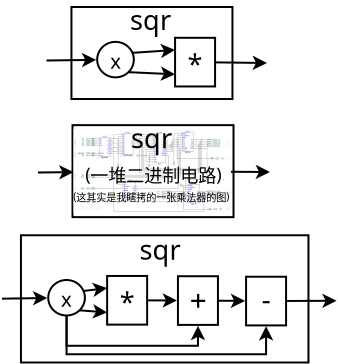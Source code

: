 <?xml version="1.0" encoding="UTF-8"?>
<dia:diagram xmlns:dia="http://www.lysator.liu.se/~alla/dia/">
  <dia:layer name="Background" visible="true" connectable="true" active="true">
    <dia:object type="Flowchart - Box" version="0" id="O0">
      <dia:attribute name="obj_pos">
        <dia:point val="6.65,1.8"/>
      </dia:attribute>
      <dia:attribute name="obj_bb">
        <dia:rectangle val="6.6,1.75;14.75,6.45"/>
      </dia:attribute>
      <dia:attribute name="elem_corner">
        <dia:point val="6.65,1.8"/>
      </dia:attribute>
      <dia:attribute name="elem_width">
        <dia:real val="8.05"/>
      </dia:attribute>
      <dia:attribute name="elem_height">
        <dia:real val="4.6"/>
      </dia:attribute>
      <dia:attribute name="show_background">
        <dia:boolean val="true"/>
      </dia:attribute>
      <dia:attribute name="padding">
        <dia:real val="0.32"/>
      </dia:attribute>
      <dia:attribute name="text">
        <dia:composite type="text">
          <dia:attribute name="string">
            <dia:string>##</dia:string>
          </dia:attribute>
          <dia:attribute name="font">
            <dia:font family="monospace" style="0" name="Courier"/>
          </dia:attribute>
          <dia:attribute name="height">
            <dia:real val="1.693"/>
          </dia:attribute>
          <dia:attribute name="pos">
            <dia:point val="10.675,4.511"/>
          </dia:attribute>
          <dia:attribute name="color">
            <dia:color val="#000000ff"/>
          </dia:attribute>
          <dia:attribute name="alignment">
            <dia:enum val="1"/>
          </dia:attribute>
        </dia:composite>
      </dia:attribute>
    </dia:object>
    <dia:object type="Standard - Line" version="0" id="O1">
      <dia:attribute name="obj_pos">
        <dia:point val="5.4,4.475"/>
      </dia:attribute>
      <dia:attribute name="obj_bb">
        <dia:rectangle val="5.349,4.091;7.937,4.814"/>
      </dia:attribute>
      <dia:attribute name="conn_endpoints">
        <dia:point val="5.4,4.475"/>
        <dia:point val="7.886,4.443"/>
      </dia:attribute>
      <dia:attribute name="numcp">
        <dia:int val="1"/>
      </dia:attribute>
      <dia:attribute name="end_arrow">
        <dia:enum val="22"/>
      </dia:attribute>
      <dia:attribute name="end_arrow_length">
        <dia:real val="0.5"/>
      </dia:attribute>
      <dia:attribute name="end_arrow_width">
        <dia:real val="0.5"/>
      </dia:attribute>
      <dia:connections>
        <dia:connection handle="1" to="O2" connection="16"/>
      </dia:connections>
    </dia:object>
    <dia:object type="Flowchart - Ellipse" version="0" id="O2">
      <dia:attribute name="obj_pos">
        <dia:point val="7.936,3.543"/>
      </dia:attribute>
      <dia:attribute name="obj_bb">
        <dia:rectangle val="7.886,3.493;9.819,5.368"/>
      </dia:attribute>
      <dia:attribute name="elem_corner">
        <dia:point val="7.936,3.543"/>
      </dia:attribute>
      <dia:attribute name="elem_width">
        <dia:real val="1.833"/>
      </dia:attribute>
      <dia:attribute name="elem_height">
        <dia:real val="1.775"/>
      </dia:attribute>
      <dia:attribute name="show_background">
        <dia:boolean val="true"/>
      </dia:attribute>
      <dia:attribute name="padding">
        <dia:real val="0.1"/>
      </dia:attribute>
      <dia:attribute name="text">
        <dia:composite type="text">
          <dia:attribute name="string">
            <dia:string>#x#</dia:string>
          </dia:attribute>
          <dia:attribute name="font">
            <dia:font family="sans" style="0" name="Helvetica"/>
          </dia:attribute>
          <dia:attribute name="height">
            <dia:real val="1.27"/>
          </dia:attribute>
          <dia:attribute name="pos">
            <dia:point val="8.853,4.741"/>
          </dia:attribute>
          <dia:attribute name="color">
            <dia:color val="#000000ff"/>
          </dia:attribute>
          <dia:attribute name="alignment">
            <dia:enum val="1"/>
          </dia:attribute>
        </dia:composite>
      </dia:attribute>
    </dia:object>
    <dia:object type="Flowchart - Box" version="0" id="O3">
      <dia:attribute name="obj_pos">
        <dia:point val="11.831,3.34"/>
      </dia:attribute>
      <dia:attribute name="obj_bb">
        <dia:rectangle val="11.781,3.29;13.881,5.824"/>
      </dia:attribute>
      <dia:attribute name="elem_corner">
        <dia:point val="11.831,3.34"/>
      </dia:attribute>
      <dia:attribute name="elem_width">
        <dia:real val="2"/>
      </dia:attribute>
      <dia:attribute name="elem_height">
        <dia:real val="2.433"/>
      </dia:attribute>
      <dia:attribute name="show_background">
        <dia:boolean val="true"/>
      </dia:attribute>
      <dia:attribute name="padding">
        <dia:real val="0.32"/>
      </dia:attribute>
      <dia:attribute name="text">
        <dia:composite type="text">
          <dia:attribute name="string">
            <dia:string>#*#</dia:string>
          </dia:attribute>
          <dia:attribute name="font">
            <dia:font family="sans" style="0" name="Helvetica"/>
          </dia:attribute>
          <dia:attribute name="height">
            <dia:real val="1.693"/>
          </dia:attribute>
          <dia:attribute name="pos">
            <dia:point val="12.831,4.968"/>
          </dia:attribute>
          <dia:attribute name="color">
            <dia:color val="#000000ff"/>
          </dia:attribute>
          <dia:attribute name="alignment">
            <dia:enum val="1"/>
          </dia:attribute>
        </dia:composite>
      </dia:attribute>
    </dia:object>
    <dia:object type="Standard - Line" version="0" id="O4">
      <dia:attribute name="obj_pos">
        <dia:point val="9.7,4.091"/>
      </dia:attribute>
      <dia:attribute name="obj_bb">
        <dia:rectangle val="9.646,3.636;11.884,4.358"/>
      </dia:attribute>
      <dia:attribute name="conn_endpoints">
        <dia:point val="9.7,4.091"/>
        <dia:point val="11.831,3.949"/>
      </dia:attribute>
      <dia:attribute name="numcp">
        <dia:int val="1"/>
      </dia:attribute>
      <dia:attribute name="end_arrow">
        <dia:enum val="22"/>
      </dia:attribute>
      <dia:attribute name="end_arrow_length">
        <dia:real val="0.5"/>
      </dia:attribute>
      <dia:attribute name="end_arrow_width">
        <dia:real val="0.5"/>
      </dia:attribute>
      <dia:connections>
        <dia:connection handle="0" to="O2" connection="1"/>
        <dia:connection handle="1" to="O3" connection="5"/>
      </dia:connections>
    </dia:object>
    <dia:object type="Standard - Line" version="0" id="O5">
      <dia:attribute name="obj_pos">
        <dia:point val="9.501,5.058"/>
      </dia:attribute>
      <dia:attribute name="obj_bb">
        <dia:rectangle val="9.449,4.771;11.883,5.494"/>
      </dia:attribute>
      <dia:attribute name="conn_endpoints">
        <dia:point val="9.501,5.058"/>
        <dia:point val="11.831,5.165"/>
      </dia:attribute>
      <dia:attribute name="numcp">
        <dia:int val="1"/>
      </dia:attribute>
      <dia:attribute name="end_arrow">
        <dia:enum val="22"/>
      </dia:attribute>
      <dia:attribute name="end_arrow_length">
        <dia:real val="0.5"/>
      </dia:attribute>
      <dia:attribute name="end_arrow_width">
        <dia:real val="0.5"/>
      </dia:attribute>
      <dia:connections>
        <dia:connection handle="0" to="O2" connection="14"/>
        <dia:connection handle="1" to="O3" connection="9"/>
      </dia:connections>
    </dia:object>
    <dia:object type="Standard - Line" version="0" id="O6">
      <dia:attribute name="obj_pos">
        <dia:point val="13.881,4.57"/>
      </dia:attribute>
      <dia:attribute name="obj_bb">
        <dia:rectangle val="13.83,4.23;16.476,4.953"/>
      </dia:attribute>
      <dia:attribute name="conn_endpoints">
        <dia:point val="13.881,4.57"/>
        <dia:point val="16.425,4.6"/>
      </dia:attribute>
      <dia:attribute name="numcp">
        <dia:int val="1"/>
      </dia:attribute>
      <dia:attribute name="end_arrow">
        <dia:enum val="22"/>
      </dia:attribute>
      <dia:attribute name="end_arrow_length">
        <dia:real val="0.5"/>
      </dia:attribute>
      <dia:attribute name="end_arrow_width">
        <dia:real val="0.5"/>
      </dia:attribute>
      <dia:connections>
        <dia:connection handle="0" to="O3" connection="16"/>
      </dia:connections>
    </dia:object>
    <dia:object type="Standard - Text" version="1" id="O7">
      <dia:attribute name="obj_pos">
        <dia:point val="9.575,2.95"/>
      </dia:attribute>
      <dia:attribute name="obj_bb">
        <dia:rectangle val="9.575,1.692;11.697,3.27"/>
      </dia:attribute>
      <dia:attribute name="text">
        <dia:composite type="text">
          <dia:attribute name="string">
            <dia:string>#sqr#</dia:string>
          </dia:attribute>
          <dia:attribute name="font">
            <dia:font family="sans" style="0" name="Helvetica"/>
          </dia:attribute>
          <dia:attribute name="height">
            <dia:real val="1.693"/>
          </dia:attribute>
          <dia:attribute name="pos">
            <dia:point val="9.575,2.95"/>
          </dia:attribute>
          <dia:attribute name="color">
            <dia:color val="#000000ff"/>
          </dia:attribute>
          <dia:attribute name="alignment">
            <dia:enum val="0"/>
          </dia:attribute>
        </dia:composite>
      </dia:attribute>
      <dia:attribute name="valign">
        <dia:enum val="3"/>
      </dia:attribute>
    </dia:object>
    <dia:object type="Flowchart - Box" version="0" id="O8">
      <dia:attribute name="obj_pos">
        <dia:point val="6.703,7.707"/>
      </dia:attribute>
      <dia:attribute name="obj_bb">
        <dia:rectangle val="6.653,7.657;14.803,12.357"/>
      </dia:attribute>
      <dia:attribute name="elem_corner">
        <dia:point val="6.703,7.707"/>
      </dia:attribute>
      <dia:attribute name="elem_width">
        <dia:real val="8.05"/>
      </dia:attribute>
      <dia:attribute name="elem_height">
        <dia:real val="4.6"/>
      </dia:attribute>
      <dia:attribute name="show_background">
        <dia:boolean val="true"/>
      </dia:attribute>
      <dia:attribute name="padding">
        <dia:real val="0.32"/>
      </dia:attribute>
      <dia:attribute name="text">
        <dia:composite type="text">
          <dia:attribute name="string">
            <dia:string>##</dia:string>
          </dia:attribute>
          <dia:attribute name="font">
            <dia:font family="monospace" style="0" name="Courier"/>
          </dia:attribute>
          <dia:attribute name="height">
            <dia:real val="1.693"/>
          </dia:attribute>
          <dia:attribute name="pos">
            <dia:point val="10.728,10.418"/>
          </dia:attribute>
          <dia:attribute name="color">
            <dia:color val="#000000ff"/>
          </dia:attribute>
          <dia:attribute name="alignment">
            <dia:enum val="1"/>
          </dia:attribute>
        </dia:composite>
      </dia:attribute>
    </dia:object>
    <dia:object type="Standard - Image" version="0" id="O9">
      <dia:attribute name="obj_pos">
        <dia:point val="6.75,7.906"/>
      </dia:attribute>
      <dia:attribute name="obj_bb">
        <dia:rectangle val="6.75,7.906;14.624,12.125"/>
      </dia:attribute>
      <dia:attribute name="elem_corner">
        <dia:point val="6.75,7.906"/>
      </dia:attribute>
      <dia:attribute name="elem_width">
        <dia:real val="7.874"/>
      </dia:attribute>
      <dia:attribute name="elem_height">
        <dia:real val="4.219"/>
      </dia:attribute>
      <dia:attribute name="draw_border">
        <dia:boolean val="false"/>
      </dia:attribute>
      <dia:attribute name="keep_aspect">
        <dia:boolean val="true"/>
      </dia:attribute>
      <dia:attribute name="file">
        <dia:string>#/home/yuziwen/blog/org/img/plt1/multiplier.png#</dia:string>
      </dia:attribute>
      <dia:attribute name="inline_data">
        <dia:boolean val="true"/>
      </dia:attribute>
      <dia:attribute name="pixbuf">
        <dia:composite type="pixbuf">
          <dia:attribute name="data">
            <dia:data>iVBORw0KGgoAAAANSUhEUgAABL8AAAKLCAYAAAAXRyoWAAAABHNCSVQICAgIfAhkiAAAIABJREFU
eJzs3Xd4VGX2wPHvnZJJTyCE0JXeRcSONBvNAoINVCxYWOu6IpZVxILu+nPRtWJfe6WKIJEmvUiV
DoLU9J7J9Pv7452ZzKRQQsJMkvN5njx67r1z552QKffMec+r6bp+OzAGIYQQQgghhBBCCCHqlr+b
gDOB/qEdhxBCCCGEEEIIIYQQ1S7REOoRCCGEEEIIIYQQQghRUyT5JYQQQgghhBBCCCHqLEl+CSGE
EEIIIYQQQog6S5JfQgghhBBCCCGEEKLOkuSXEEIIIYQQQgghhKizJPklhBBCCCGEEEIIIeosSX4J
IYQQQgghhBBCiDpLkl9CCCGEEEIIIYQQos6S5JcQQgghhBCi1iuw2ym024Njh6PSON9up+hYsc12
3Lg4IM6z2Sh2Oo8ZW48R555AXBIYl5SUj10uf5xTQWw7xdh+jDi7pAS7233M2HEqsdUaFAshxMmQ
5JcQQgghhBCi1vvXsmW8vnq1P3552TLeCohfWrqUd9as8ccv/vYb76xb54+fX7KED9av98cTFy/m
ww0b/PEzixbx8caN/vifCxfyv02b/PFTCxbwWUD8xIIFfLF5sz+e8OuvfP3HH/74H/Pn8+3Wrf74
sV9+4fuA+B+//MK07dv98cPz5jF9xw5//NC8eczcuTMo/mnXLn98/88/Mzcg/tucOczbs8cfj5sz
h9S9e/3xvbNns2DfPn98z+zZLNy/3x/fPXs2S/76yx/fOWsWSw8c8Md3zZzJsjLxqkOHSo+fOZPV
hw/74zHTp7PmyBF/fNv06awrE29MS/PHt0yfzqb0dIQQoio0XdefAyaGeiBCCCGEEEIIUVX5djsa
EG+xVBzbbBg0jThvnGezYTQYiIuIqDQ2GQzEnmCca7NhPkZsdTqJMBoxGVT9QbHTiVHTiDSZAFVJ
ZTGZiDGb/XGkyUS0Ny52OIg0mzFqmn9/XEQEZqMRgCKHA7PBgMV7vgK7ndiICAze44scDsxGIxbv
8dklJUSbzUR5j8+2WomJiPCP53hxltVKbJk4LiLCf/9ZVitxFov//k4kjrdYiKgkzrRaSQiIhRDi
JAyQ5JcQQgghhBBC1KB8mw2n240HcOs6ZoMBo6YRExFRLplTNilWYLdT7E1ceTwekqKjMfoSaA4H
BXY7aBpmTaNRTIz/PHa3m0KbDaeuA2DWNBIiI/3JMiGEqEcGmEI9AiGEEEIIIYQ4VXk2G5qmkeCt
7AonLy9bxo/r10NUFKASWmank7eGD2dYp07+44ocDkb/8ANXd+rE2HPOIbukhCdSU1m8cydERoLN
xouDBzO8c2fsbjeP/vILi3fsUPvsdl4ZMoSrOnTAYjJx+4wZLN+1C0tsrDq53c77I0YwoHXrUPwK
TllGcTGJkZFS+SWEqBJJfgkhhBBCCCFqvVeXLyfSbOaZvn1DPZRynurTh0cvvFBVaBmNDP/2W/q0
bMmgdu2Cjntk3jxmrVrF9d26Aarv1/nNm/PSpZeCpoGuc/vMmVhMJmbs2EHPpk15acAA/75bpk+n
xO3mlu7d2Z+XxyP9+nFLjx7q5LpOgjf5VhuNmTGD5wcM4LxmzUI9FCFELSTJLyGEEEIIIUSt98Ql
l6B5+1uFm3iLxd97zOZy0SgqijMSE/1TG0H1KHO43ZjNZn+frtcHDSImIgKzoXSdshKnE6vTSYHd
TozZTGNfZRfg8Hiwu1wU2O00jIqiQ6NGNA6YClmbfXnddf5+bEIIcbIk+SWEEEIIIYSo9eLCcLpj
RW6dPp1ezZpxm68iy+uOGTMY2qEDdpeLXJsNgMTISEA1t7c6HGpbVBQJFgtuby8vn9ySEhwOBw2j
onhg7lz6tmpF1+RkDhUUgK7TND7e3yy/NmpYi6vWhBChZzj+IUIIIU63YoeDTKu10rjI4SDrJOLC
CuLswNhuD4oL7HayS0qC4pyTiPPLxjYbuceI82w2/wf9yuK8Y8S5ZeOSknJxfkCcU1JCvt1+zLgg
IM4+2dhqpbBs7L1oAbWCVWAs6g+PrpNWVITb4zm52HuR664k9vhij+eYsesEY72S2OmLvY+nXOx2
Vxj7OE4gTg+I7ScSFxeXxi5XUGyrQpwREJeUjZ3OY8bWMrE4vcq+F4SjArsdu8tFwzK9q/Ltduxu
N4kWC2aTyf+c85m0eDH9p06l/9SpXNWhA33POAOzwUChw8Gh/HwO5efzj/nz2bx3LwkWC3aXi9cW
L2bgF1/Q/9NP6f/++8zasQO7y3W6H3K1SS8qwu52h3oYQohaSpJfQggRhubs3s0/fvnFH8/auZPH
5s/3xzN37GB8aqo/nr5jB0/8+qs//mHbNp5YsMAff791K08tXOiPv/njD55ZtMgff7llS1D8xZYt
TAyIP9+8meeXLPHHn2zcyAu//eaPP9qwgReXLvXHH/7+O68sW+aP3/v9d15Zvtwfv7tuHf9ascIf
v7N2La8FxG+uXs1/Vq70x2+sWsWUVav88ZRVq3hz9Wp//NqKFby1Zo0/fnXFCt5Zu9Yf/3vFCt77
/Xd//MqyZbwfEE9eupSP1q/3xy8uXconGzf64+eXLOF/mzb540mLF/P55s3+eOKiRXyxZYs/fmbR
Ir7+4w9//PTChXwTED+1cCHfb92KqH8K7XZG//gjad4ESYE39iVM8m02Rv/4oz/ZnWuzccu0af5k
dHZJCaN//NGfPM62WlXsveDPtFq5Zdo0fzI2rbiY0T/+6E/GphUVMfrHHynyJl+PFhZy67RpWJ1O
AA4VFHDLtGmUeC+QD3hjm/eC80B+PrdNn+6/AN2Xm8tt06fj9MZ7vbHLG+/JyWHMjBn+ZN7O7GwV
ey/sd2RlMWbGDH/ybVtmJnfMnOn/ff2RkREUb0lP545Zs/zxprQ07gqIfy8bHz3K2IB47ZEj3Dt7
tj9edehQULzi4MGgePmBA4ybM8cf/3bgAH8LiBf/9Rf3//yzP160fz8PzZ2LCI2y7wXh6K5Zs7io
RQvu6NkzaPvds2YxsG1bRnTpQm5JCSZD8GXai5deyqr772fV/fczc8cOpu/Ywf+GD2dHVhYD3n+f
AR98wI3dutGve3fybDZiIyKYPHgwK+66i1Vjx7Lqb3/jrTVrmL5z5+l8uNXqjlmz2JKeHuphCCFq
KU3X9eeAiaEeiBBCiFJ2lwu72x3UH8RxCnGJy4XL7fZPCTlu7HTi0nV/b42ysdXpRAOizGZAVaf4
lm737ffoOrHe4x1uN7quY/H2Nim7v9jpRA+I3bqOruv+D/8274W4rzeK70Lat9R7kcOBpmnEeMdT
UWzQNKKrGBc6HBjLxCZN8z/+crHdjsloJMo73uPFov7QdZ18u514iwWDppWLPbpOQTXECRYL2gnE
bl2nsExcZLeT4J1qBer1wfe36j8+MhIN9dy3uVz+54bb46HQ4fBP1Sobg3o++57LLo+HooD9Hl3H
7nL5n0tl9zs9HopPJna7KXY6g2Kr0+l/fA63m5LjxS6Xf/XA48V2txtbQCxOr7Kv/eEm32bj1hkz
GNq+Pff26uXfnl1SwtAvvmBQ+/bcfc45jJo2jcvPPJN/9O7tf24FuvyzzxjRpQvjzj0Xu8vlT2Yn
RUcz4H//Y3T37txx9tn+90if3h9/zD29ejGmzHTL2iLPZivX/0wIIU7QAPnULYQQYchiMvkTRaCS
PpGnEEeZTHAycZkP22XjaLOZEqeTv3JzwWDAqGmYDQbcHg9RZjMNyvbl0DRcbjeWgNuDuqh2uN1B
F4rFTidFNhsuXcel6+DxkBwbiwb++zNpGiajEbfbTUxERNCFOuBPolVXXLbB7nHjMhe+x4tF/aFp
WlAiqGxsOM2xsYI4ITKSA/n56LqO5l2ZLl/XcQPN4+LKnc/l8aADGioh7dufbbWSFB0ddPyB/HxM
BgNOtxuLyUST2Nhy53N6PPheQUwB5wMwn2xsNJIYMLXMbDSSEBBHGI1BU89ONbYYjVgCYnF6lX3t
Djf3/vQTl7RsyR1nnx20/ZWlSzmUmcknxcV8uWULRwoL2X7oED2bNeP85s2Jt1iC3tN1XceAqvRs
GBlJUnQ0oJJoZqORGLOZPJuNhMjIoAoyXdcJnkxZuySWea8XQoiTIckvIYQIQ0UOB8UOBykBKziF
m++3beP5X34B74fRIocDt9XKIwMG8HSfPv7jrE4n//z1V2y6zjtDhgRtf2zePEwmE/8dPNi//a01
a3htwQLiExPVhpISnhs8GE3TmPjzz+BNrBXY7WglJTwzaBAPnH/+aXjE1SejuJhIk8lfmSfqD4+u
c7SoiJSYmHLTmsLF0aIiBn35JQ6nUyWudZ28wkLOatGChbfeismb3HHrOisOHODBefNYc9ddRARc
nP+yZw9PLFjA2rvvVskuj4eNaWnc/MMPoOvgcnFGcjLfjRzpv3AHmLVjBy8uXcqau+8+7Y+7OhQ7
nRTa7TQJ49fuuiy7pASN8G2Mnl1SgqZpQQlTgOf69+eZfv3QvVXU137zDYPbtePKtm2556efODsl
heEdO4Kmga4TZTbTNDaW55csoUNSEte0bw/Ao6mp3HrWWYzs2pXbZ8ygT6tWDG7b1n+72IiIsK2K
OxFHCgtJiooK+nJQCCFOlLxyCCFEGPp5927m7NrF/4YPD/VQKnVj165c3aEDoKoznluyhN3Z2fz9
wguDjvtowwam/PQTf7/mGv+2nJISPli/nq+XLePOyy4LOv5IQQGXdenCO0OH+rf5KsWGtGun7s9o
5G9z5mAA7jrnnJp4eDXqn4sWcWHz5txZpueLqPsK7XZumz6dz4YPp3lcXKiHU6GUmBiW33kneCu/
9uXmMuSrr/h2xAh/4gsgvbiY/h9/TEpCgn96lcPt5vcjRxg7fToGsxmDd2W5rRkZjJ09m5V33eVP
+m1MS+PKL75g7d134/R4WHXwIH+bMYOYWpw4Wrx/P59v2sQ3I0eGeij10pSVK4k0mfhn376hHkqF
msfFlasUBogps61VQgIt4uOJMBp5c/BgHp8/n8uXLlVfNtls/OuqqxjSoQOXtmnDo/Pn898lS0DT
eGXIEIZ37oxB03hv6FAenjeP1xYtUrez23nj2mu5sm3b0/Vwq93Y2bN5vn9/zm3WLNRDEULUQpL8
EkKIMDSsUyeGeL/JDVeBUzPtbjdRZjOtGzQI6k9S6K1gi4mM9F8EA0z9/XdcHg8PDBxIWplVJo0G
A52Sk8tPnfTeJ6jpkvERESRFR9fKvllTrrwybKt+RM2Kt1iYfuONYT09y6BpNAiYXuTWddo2aEBy
TIx/m8vjIa2wkDiLhYiAv+U/c3N5aelS/jdyJA/MnYtb1/1TGfNKSoLOkRwdTUZxMQZNY1d2Nv9Z
uZJPrr+exwIW86htrmjThr5nnBHqYdRbT/Xpg3b8w0Jm6lVXYTiB1/6PrrnGn1COi4hgyqBB2C67
zF/BlRAZiaZpxEZE8MagQdi9XyL5toOaXv/2kCHYr7yy9HZRUWH9+zmeb0aMqLAHmhBCnIjad8Ug
hBD1QNk+MuHu1eXL2Z2dzWdlKtX+b8UK8m02nho2jD05Of7tj1x4IUZN458LF6J7m9cDvLx0KUcL
Cri3Vy/25eX5+32VTRQ8+euveHQ9bL/dP56y3/KL+kPTtFo13fWv/HxG/fgjKwIqtnzb75o5k1mj
RzNuzhxcHg9Gg4H2SUl8M3Ik+/Py8AQ8t6NMJs5MTGRPTg5G78X5gYICOjVqhEfX6dKoEV+OGMGO
rCz/gha1UW177a5rwj0xcqLT9SLLHFe2j2egKJOp0i+Boszmcj07a7Pa9NophAg/kvwSQogwVGi3
U+Rw0DRMp0UFKrTbKXQ4aBQdHdToucD7GBpGRRFhMgU12fV9UHeVucjVDAZmbtrExowMta+khNsu
vJCHzj/f39Q+32ajxOWicXR0rb3ITCsqIspkKteoX9R9Hl3ncEEBTePiwr76z+XxcLiggMSoKOID
/lZdHg+HCwtJjIoq9zds9FajlH1ut2/YkEn9+zP4yy/B4wG3m5ZJSXwybJiqCq3kdrVNkcNBgd1O
s1rw2l0XZVqtGCCoj9zJKCgoIC8vD5d3hWFRvSwWC40bN8ZcxYTcoYICGkVHV5oIFEKIY5FXDiGE
CENz9+zhp127ylVShaPXV69mf14en5cZ65TVq8mz2Xjtyit5esGCckuuVyTCYOCe3r2ZdOmlaoOu
8+SCBUxcvJjXBw0CYOLixaDrPNOvX3U/lNPm2UWLuLBFC+n5VQ8V2u2MmTGDz6+7Lmx7fvkcKixk
zIwZrBo7Nmhq44H8fB6YM4fN48axLzcXt64ft6JlR1YWj86fz6qxYzF5K782paVx/XffsWrs2KBp
0bXZkr/+4rNNm/hWen6FxOurVhF1Cj2/XnjhBT777DPiwvy5WVtlZWUxb948LizTG/RE3f3TTzzf
vz/nSc8vIUQVSPJLCCHC0LBOnRjqbSYfznzVXcllqrDybDb25eSQZbWyLy+PDKuVPKuVbKv1mN/I
T+zXz9+vxMegaZQ4nf7zlrhcJMfE1NqqL4DXBw06oWSgqHviLRZm3nxz2K+45qv6SoqKIi5gqpHL
42FHVhZpRUXsz8tjd04ODpeL3dnZtE9KOub5Cux2kgJ6+cVaLOTabDX6OE63K9u0ob/0/AqZf/bt
e0o9rY4cOcItt9zCs88+W21jEqV69+5NXl5elW///ciRUvUlhKgyefUQQogwVFv6xryxejWHCwv5
OGAlR4DpO3aweMcO9MhIrvz8c7KsVtxWKx+2aMGE3r0rPV+ezYbRYAjq66GjpooBTFy0CLPBwMT+
/Wvi4Zw24d6XRtQcTdMqXO0t3OzLy+Pen37itzvuCKr6Si8q4u/z52MxGLji889xuN0czc3lnp9+
4tdbb600qRv4PPYxalqt7u9VEbPRiLkWvHbXVae6AIrBYCA2NpaEhIRqGpEIFBnQkL8qwnmhECFE
+JPklxBChKF8u51Cu50W8fGhHsoxFTud2F2ucom60d27c0OXLmjei9snFiwgs7iYRy64IOg4p8eD
0+32x++sXcvhwkL+fsEF/tWpdF2nsXeFuEKHA7PBgLmWV00dKSwkymwOWlFP1A9uXedgfj7N4+PD
+u/Y7fGQa7OVq1BrGhfH73ffjVHTcHk8/JGZyQ3ff8+P118flPjy6Dq2gL5JkSYTTWJj2Z6VpaY9
6jp/5eVxRmJi0Pk9uo69FvdbKnQ4yLPZaBnmr911VXpxMQYIWlW0Mrm5uWRlZQHQtGlTYmNjMRqN
uAPek4KPB+/hNG8OgUXMeXlqf9k/3caNISFB3S42Fsq+5GdlgcUC9WWWpV4mAX6y/srPp3FMTK1c
5VkIEXryyiGEEGHol1rS8ys5Oppih6Pc9rKVay3j44k2m8v1BUou07j2sd69eWftWoZ89JG6srBa
Gde3Lw95k2ZNY2PrRG+g55Ys4cLmzaXnVz1UZLdz18yZfBbmPb8ijEbaNmiAu8zFqsHbmN6ncXQ0
bRs2JLHMVb3Fu7qj79naNTmZj6+9lqu/+srf8L5N48b8csstQc/pSJOpXEKsNvntr7/4fNMmvpGe
XyHx5urVRB6n51d+fj45OTm89957TJs2DYC7776bG264gcLCQowVVO5lZcHzz8PcuSq+7z64916V
0AJ46in48Ucom/OcPBmuvx7uvx/atIFnn4WAmb+MHQuXXQYPPnhKD7veGDdnDs/378+50vNLCFEF
mq7rzwETQz0QIYQQpZweDy6PJ+y/3XR5POhw3AqWyo6raLvb41E9vrzVIVFms7+ixLcSXLivknc8
NpcLo6bJ9Kh6SAdKnE6iTKZTmv5T03Rdx+nxHHf6dWXHVba9KCBZbtQ0ospUlnl0HdcJ3G+4cnmr
Wcs+LnF62F0u0LSglYfLmjBhAu+//z6TJ0/m1ltvBeC1115jypQp5Ofn8/rrr/Pwww/7j8/OhvHj
oUsXlfQCFTdtCo88ohJe112n9j/xRPB9WSxgNsMtt8Avv6hk2E03lVZ6DRoEV14Jjz5arb+GsNWr
Vy8mT57MwIEDq3R7q9OJxWTCGMavnUKIsDUgvK+qhBCinqotU/tONAlV2XEVbTcaDMQG9Pyqyv2F
O2nYW39p1I6eb5qmnVACqrLjKtt+vJ49hhO833BlMhjqzOtUbXS8VUfz8/PJyMjgwQcf5J577vFX
eT311FM4HA6mTJmCp0wfur//HVq2VP/1/Wm+8QaMHg1vvw1PPqm+q0lMLK0EK6uoCF58EX77DWy2
0kovoxHkz+XE1YbXTiFE+JJP30IIEYbybTYK7HZaVrHprtVqJT09HUcFUxLFqYuIiCA5OZnYyq50
juNQQQHRZjMNA+e/iHrB7e111TIhoUoJbo/Hw+HDh7FarTUwOmEwGEhISKBx48ZVun2h3U6uzUar
Wtowvbi4mIyMjDr73vHMM8/Qpk0bJk2aFFR5aTabefHFF9m/fz85OTlBt7HZVPVWYE7Wl8P1/ZpM
Jjh8GHbuDL6/Jk1Uzy9dV1VgKSmQkQHFxRATo7aLE7cvL48mMTFSWSmEqBJJfgkhRBiav3cvc3bv
5tNhw6p0+x9//JEHH3yQlJSUah6ZAMjMzOSll15i3LhxVbr9C7/9xoXNm3OH9Pyqd4rsdu6dPZv/
DR9Osyr0/MrLy+OCCy4gOjq6wt5E4tRYrVbat2/PwoULq3T7pQcO8PmmTXxdS3t+ffXVVzz++ONV
Tv6Fu/379/P8889XOOVY0zQsFku5puxGY8VJKk0rrdqKj4cvvoCffw4+5qWXwPenkJUFr7wC48bB
W2+pPmDyFD45D8ydy6R+/aTnlxCiSiT5JYQQYWh4585c07FjlW+flZXFeeedx8yZM6txVMJn1KhR
ZGZmVvn2/x08WHqW1FPxkZHMHjXqmD2JjsVut2M2m/n111/rbIIilObMmcPkyZOrfPuBbdtyaevW
1Tii0yszM5PevXvz3XffhXooNeLpp58mIyODwsJC4soknwsLC8nLy6Nly5ZB2x0Olegqy+MBp1P9
f16eSmY9/njwMYGzfHVdVYi98w4MHapWjExOluqvk/Hj9dfX6mnRQojQkuSXEEKEoVPtG+P7Bjs6
cC12UW0sFsspNSuvauJD1H4ap97zzWw2ExcXJ8/vGhATE3NKFXVGg8G/QEdtVNffO1577TXuuOMO
HnzwQf773/8S712eMTs7m0ceeYTp06fTr1+/oNs0b656duXlqb5eAGlpqmorOVnFHo/q93Uivzaz
WfUQy8qCnByVEBMnRvplCiFORe19dxZCiDos12Zjf17eKZ2j7NQNgJIS2Lq19CcjQ20vLIQ9e8rv
KywsPUaUquh3ezIO5OeTLT2b6iW3x8Pu7GycbvcJHb9z5062bt3KTm8zoejoaDRNw+VyHfN2e/dW
vH3HDvX83r3bOx636lUUyOmEQ4fUBX194z7Bf5fK5Nvt7DvF1+5QO9XXt1A6UlhIWlFRpfsNBgOd
OnViyZIlvPXWW2zdupWtW7fy8ssvs2zZMqKjo8s1vJ8yRT0nXn219P1x/Hjo3VtVe4F6rvz5Z/B7
6NatkJur9tvtpVViAO+/D0eOwJw5IK0fT9yenBysgb9IIYQ4CZL8EkKIMPTrn3/y3OLF1XrO/Hz4
5BMYMaL055ln1IXvd9/BuecG7/vqK/j8cwhY8V1Uk8lLlzJr165QD0OEQLHDwd9+/pnMYyQ/PR4P
+/btY/Xq1YwePZoRI0YwatQo1q9fz969e3G73ZVWHrpcsHYt3HknbNmiklu+7evXw403quf3bbfB
wYPq+d+vn9rns38/XHEFSH725C0/cICnFywI9TDqrXfXrePjDRuOecyECRPYuXMnuq4zYsQIRowY
QceOHdm5cyfDhg0r1/DeaIT//Ef91/f+ePnlasVGX5Ff166Qmhr8HjpiBPj+FM44o7RKzHfOyZPh
lluk8utkPPLLL2zLygr1MIQQtZS83AohRBi6rnNnhp1Cz6+KTJ0KS5aoyg9dV31MPvpI9R9p3hz6
94cZM4JvM2lS6WpWovq8OXgwBun5VS/FRUYyZ9QozMeYWud0OunRowfNmjVjyZIlJCYmUlBQwKBB
g1i/fj2JiYmYK1ntLC0N7roLPvwQbr5ZPeeTklSS6+ab4bff1NStffvg6qtVkvvIERg7ViXB27ZV
57Hba+LR130D27Xj8jZtQj2MemtimSmLFTEYDERERPDkk0/y2GOPAWoFX03TKp3yajTCc8/B00+r
2GIJ3v/88zBxYvlqSV9i6913y5/TZIKPP5aeXydj2g03nFJLCCFE/SbJLyGECEPGY3wIPxERERHl
pq40aKD6kWzfrr6BbtQI/vY3VREyZYpaen379tLjGzUqv7y7qB7HSnyIuk2D4zZs3rlzJ926dePb
b7/1r9ianJzMvHnz6N27N+np6ZVOTbNY1HRli0X1KYqMVNt1XU27io5W+6KiVGLbbodOnVQSfPBg
NR1SnvdVd6qv3eLUnExixGAwYCmTxTrWlE+DoXzSK3Dfse66sn2aVnEzfVExaXYvhDgVkvwSQtRJ
drudv/76C5vNFuqhhMT+/fsxlZlLMXasSoANHw4DBqjl1ps0gcaNVaPeVavUPp/77lPLt4vqtz8v
j5iICJIr6Y6cnp5Odnb2cfs6ibonLy+PO+64g8WLF5dbdS45OZmFCxfSv39/nBX0vXG5VEVXjx6q
uqt7d9XLr3t3dfFtNJZOg3S7SxNcmqaOb9FC9S3Sdbkgr6o8m41sq5W2DRuGeij10qGCAgyaRrMy
KzmKumFXdjbN4+OJqaTyVQghjkWSX0KIOmnjxo0MGDCg3MVjfZGbm8sVV1wRtE3TYORIuOYaNb3x
+utV35KJE1WlyGWXqWlPPr6eJKL6vbJsGRc0b84dPXtWuP+RRx5h0aJFJCQknOaRiVBzuVwcOnSI
pKSkCvcnJCRU2u+roACGDYMvv1Qr040bB1ddpXp7Heta0WZT0x0/+giK9CRlAAAgAElEQVSGDoVp
0459vKjcioMH+XzzZr4eMSLUQ6mXpq5bR6TZzNN9+oR6KKIGPDp/Ps/168e5zZqFeihCiFpIkl9C
iDqpsLCQtm3b8vvvv4d6KCHx5ptvsnDhwqBtGRlqmlOLFnDDDernlVfUqlWXXKKmc0REBJ/H45Fm
vDXhrSFDKk1gAGRnZzNhwgTu9y0lJuqN3NxcbrzxRrZs2cIFF1xQbv8ff/yB0+ks9/fjcqlG9UlJ
8MAD6rlrMKjKzj//VMlsu710ZbnISLX6q2+Wl66rKZEtWsDGjep8Uv118ga1a8cVvsZp4rSb2L8/
8mdbd02/8UZM8sIkhKgiuaQRQtRJmqZhNpuJKJvNqScqaob900/wyy/w5JPqotZoVH2+mjVTF7qH
DqmLXp+UFJX4Onw4eHujRuoCWVTd8frS+HrR1Ne/3/osJSWFH374gW7duvHFF19w+eWX+/ctX76c
Sy65hJiYmHLP8aNHVVXn+vVqerPPwYNq5cZZs6BzZ7USZGysaozfqZN6HbBaVSKsSRP43//g4ovV
6rDSXufkGTRNFrMIoZpqhp6WpqohKyrIzMxUXy4FzkRu1049zwIdOaKSzg0bqudrenrpvg4dVPIZ
1HtuTIyaihzo8GF1zoQE9X7dqFFpTz+fQ4dUu4K62rLALM3uhRCnQJJfQog661iNa8NdltVKrs1G
+yr2jfGUXXIKuP12iItTK775jBihpjZ+/z1kZwfvu+8+6NULPv88ePuoUfDMM1UalvDam5tLXEQE
jWNiKj2mon9DUfu5PR52ZGfTvmHDSps3x8TE0LRpUx555BHeeecdYmNjKS4u5h//+AetW7emsLCw
3Oub2QwdO6qL4cC8WHQ0nHmmmtb4zTdqenNJiaoIW7RIXYB36FCa6GrWDBYsUFMm5U/w5OXabGQW
F9OhkmmromYdyM/HoGm0qObsz6OPqmTxs8+W3/f006qVQOA/+e23w733Biew7r0X+vaF225TKykv
WVK678EH1ftsgwZwzz0wZAiULfy96y7Vl/Pee9Ux55yj7ttXzem731Gj4M47q+NRh5/tWVm0jI8n
Vr4YEkJUgSS/hBAiDC3av5+fd+3ik2HDqu2cBoPq8xXY1N5oVFVgN9yg+oEFXuz6Vq/atq38dnFq
Xl2xQvX8OvvsUA9FnGbFDgd/nzePT4cNq7Qpd1RUFOvXryc/P59BgwaRl5dHfHw8CxYswG63c+GF
F5ZreN+kiUpalRW4PTIS1qxR/69p6rnctKmqCA3Uti3Mn3+qj7R+WnnoEF9s2sRX0vMrJD5cv55I
k4mnqrnnl9tdulhEWVlZKlH19NOl2x5+GF5/HR56SFV6HT6sklRnnqlaDZx1Frz1VunxAweqpPQ/
/qEqsSu6L5er9L3YYoGPP1bP1eHDS5NsLlfpVOa66PHUVCb278+5TZuGeihCiFpIkl9CCBGGRnbu
zHWdO9fIuSvr4VXZUu3HW8JdnLy3hwyRvjT1VHxkJHNHj8Z4nCeVpmkkJiayfPlydF1H0zSMRiMl
JSWndP/Sw69mDW7bloHS8ytknuvfv0bOe6z3QYNB9csMfG699ZZafOKDD2DCBPjb36BPH/UF1Hvv
qarqwOM7dlTTGH3nKzudEYJ7chYXw5QpanELXS+t9PJ9oVVXzbjxRgzygUQIUUXyEUgIIcKQpmlI
u526y1iXr07EcR0v8RV0bJmpke7Kyk9EWJDX7tA61X5rJpOpSi0Tyk4R9g3Dt93jKd3WoQPk5sK6
daXHv/qq6vMFatrynj3B+0HdJnBKs8EAbdqoqrKiItUPrC5XfcHJvXYKIURZkvwSddofGRm0Tkwk
JiICHdiWkUHrBg2INpvRga0ZGbTxxbrO1sxM2jZoQFRg3LAhUSYTHl1nW2Ym7Ro2JNIbb83MpH1A
vM0bW0wm3N64Q1ISFqMRt8fDtqwsf+zyeNielUXHpCQijhF3SkrCbDTi9HjYkZVFp0aNMBsMON1u
dmRn07lRI0wGAw63m53HiO1uN7uys+nSqBHGwDg5GaOmYXe52J2TQ5fkZAyahs0bdw2I9wTsL3G5
2Ovdr2kaJU4ne3Nz/bHV6eTP3Fy6Nm6MBlidTvbl5tLFGxc7HOzLy6Nb48bgjffn5dHVGxc5HPyV
n0/X5OQK40KHgwMBcV2TZbWSU1IifWPqqD05OcRFRJBStiOyqPN87wW+13pRt+SUlJBRXEwnXxmP
CJKTk8Phw4ex2+2hHkqF0tPTOfPMM6vlXL6pxaD+60uEvfuu6h12662lxz70kOr5lZiokmCffQaz
Zwef7+DB4Cb6ublqauWdd6oKs7Fj635l59bMTM5ISJCeX0KIKqnjL5GiPvPoOk/8+iuvXHYZ3VJS
/PG/rriCLsnJuD0eJqSm8trAgXRq1AiXx8PjqalMGTSIjklJOL373xg8mHYNG+JwuxmfmsrbQ4bQ
pkED7N743aFDaZ2YiM3lYnxqKlOvuopWCQlYnU7Gp6bywdVX0zI+XsXz5/PRtdfSPC6OYoeD8amp
fHLNNTSNi6PQ4WD8/Pl8OmwYTWJjKbDbGT9/Pp8NH07jmBgKbDbGp6by5fDhJEVHk2uzMX7+fL4a
MYKGUVHklJQwfv58vh45kgaRkWRbrYxPTeXbESNIiIwky2pl/Pz5fH/99cRZLGQUFzM+NVXFERGk
e+Mfb7iBaLOZo0VFjE9NZfqNNxJlMnGksNAfR5pMHC4oYEJqKtNvuokIo5EDBQU8nprKzJtuwmw0
ciA/nwmpqcy8+WZMBgP78/J44tdfmXHzzRg1jX25uTyxYAGzbr4Zg6axNyeHpxcuZPaoUYBKDjy7
eDGzbroJgJ3Z2UxassQf78jK4sXffmOmN65rFu/fz8+7d/PxtdeGeiiiBvxn5UrOb96c26XnV71T
7H2t//jaayvt+SVqr9WHD/Pl5s18cd11oR5KWJo6dSr/+te/aNasWaiHUqEjR44ErbB6Ktzu0hUg
A///8GHVE2zixNJjr7lG7X/oIbXS6lNPlW94P3gw5OWVv5+PPlIrtLZurZru1+XqrycXLGBiv370
kp5fQogqkOSXqLMMmsbsm29G89aZGzWNWQGxyWDgp1Gj/LHZaGROQBxhNAbtjzSZ+DkgjjKZmBsQ
R5vNQfvjIiKC9sdZLMwdPdofJ0RGMm/0aP94G0RGMu+WW/xxw6iooOOToqODjm8cExN0fJPYWObe
cou/j1DTuLig45vHxQXtbxkfH7S/VUJC0PhbJyYGjb9NgwZB+9s1bBj0++mYlBT0++vUqFHQ/i7J
yUG//24pKUH/Pmc1acKsgCUFz27ShJk33uiPezVtGhSf16wZMwLiumZEly6MqKGeXyL03h4ypG43
ZhGV8vX80uTfv04a1K4dg6TnV6Wys7O55ppr+PTTT0M9lArddttt5Obmltuu68E9twJ5POX37d+v
mtI3baoqtuLi1P8DjBkDV1+tEmA+Lhc4HKWxyVS6AqtPZTP+NE2tRHnoEGRmBk+NrGtm3nijvHYK
IapMkl+iTiv7BhlOsUfX2Zyejt3l8u+LMZuxud30SEnBZDAEHb8nJ4c2DRqU62exJyeHMxMTMRkM
6LrO70eP4vY2lzBpGhHeKZM9mzZFQ5WMF9ntoGkYAJPRSI+UFAyaFla/n6rEdYkGNZ4cyc5W3zC3
aVN+X36++mnVqkaHUG/V5b9dcXzy7193nY7X7trMYDBgMpnCtml5ZePyeGDHDli9Onh7+/YqSVV2
3+uvw5AhakrioEHQty/ccUfpbbKygo9PTCxNjtlsUNGsUKu1tHqspKT0/wE++UQl0xYtUtMf6yp5
7RRCnApJfok6bVN6Om0bNAjL3gA2l4sH584lu7AQjEbcus6fWVl0a9qUhWPG0MC71I9b11lx4ACj
p01jzd130ySg4cPcPXu4Z9Ys1t93H8nR0eTb7fxtzhyKbDYwGHB6POzPyuK8Vq1Yescd5NhsXPTh
hzSNiVFNlN1uUhISmHfLLVhqWe+ZArud/Xl5nJWSEuqh1IiM4mKyS0roXEN9Y7Ky4J13YOdOePnl
4CRXfr5aij0/H779tkbuvt7bmZ1NvMVCU+n5Ve+4PB7+yMigc3LyCb3url+/HqfTiclkolevXsTG
xlZ4Aeh2q+dzUVHptKeICOjZs/SYdevUcb7tLpeqUGnXrvQYhwP++gvatpVVXqsiu6SE9KIiutTR
fpTVoSoN5U/UvtxcDJrGGYmJVbp9ZWPr2RO++KI0geUzZYpKbL33HqxcWbp90iS1siOoZFfgLM93
34Wnnw4+17//DVddpf6/Y0eo6KNN586l2zt3Bm+LVL833lDPf4vlBB5oLbU5PZ3WiYnE1eUHKYSo
MZL8EnWWR9d5esECf8+vcBNtNrM04JNPscNB2//+l5k33eRPfAE4PR76fvopEUajvzmy0+1m5aFD
/H3ePAodDszeC6EGkZGsuftu/23Ti4vp8e67/HTzzRgNBjweD9FmM6vuvpsGUVGn6ZHWjJ3Z2XW6
59dvf/1Voz2/Pv5YXfQOGAAPPACzZqntR46UNtodMqRG7loAb6xaJT2/6imrw8GEX3/lk2P0/PJ4
POzYsYP09HQmTJhAUVERMTExTJkyBU3TcLlc5RJg2dmq709KSul0qbg4eP99dTG9cSOMG6cqShIS
1PM8IgL69YNvvoE+fdRt9u9XvYU2bQpuri1OzBrp+RVSn27cSKTZzJOXXFKt533ySfVTkYED4cEH
K7/tm2+W3/bSS+qnIu++W/H2qVNL///99ys+5qOPKh9HXfDPRYuk55cQosok+SXqLIOm8ZO3eXq4
04FtWVmclZJCVECzBl+FQNfGjTlUUOD/RjLPbue1lSv5/oYbuOG773CUXWMbVTG2Mzubs5s0IcJk
wuF2sz0ri0tatar1iS9QPb/qauILYGSXLozs0qXGzm80qgoPt1v9+MyZoy6O//lPNX1C1Ix3hg4N
9RBEiMRHRvJLQL/GirhcLs455xzat2/P0qVLSUxMJD8/nyuvvJI1a9aQkJCAuUxjH7tdNbvesAGi
o9W2rCzo318lusaMUZUpDRvCn3+qBtvffqsqPB99VE2b6tpVZuydqsHt2jE4sJROnFaTBgwI9RBE
DZpVhz/3CSFqnhS0CxEGSlwurvn6az659lqSfVct3u0jvv2WL4cPp3lcnD/JlRwdzcybbiI5Ohpn
BYkvgByrlRu//55vRo4kNiKCo0VF3DJtGuPOPZeVBw+y8sAB1h89eloenzj9LBZLpdM3MjJUv5Cz
z1b9vho3VtUeAHffrVagys8/fWMVQgTbsGEDl1xyCQsXLiTRO30rISGB1NRUevToAZSfnmU0qmmM
y5apXkKrV8OKFWqbb/qiryLM91+HQ1WFvfuuqvTUNNUsW6Y7CiGEEKKukcovUaetP3qUDklJYdnz
y8fl8bA5LY3ujRsTYTIFbd+Snk73lBQsJhOeChIZFW0DNS3yj4wMeqSkYPRexZg0jaNFRTw0Zw4G
kwnd5SIxJoa3hgyhe0oKxlr2dX++3c6fubn0bNIk1EOpUFFREbt378ZqtYbk/nfs2FGuMsTn669h
xgw1FUPX1YXwo4/CtGmlx9TlpdLDwfbMTBIiIyud9lbT9u/fT3p6Oi7vghsifOTl5XHfffexdu1a
ksv0jYqPj2f+/PlcfPHFOAO7XaOSVkVFqum1L7nldKofk0kltHzflXg8pQkuj0dNb+zaFbZuVf2C
atnbQVjJslo5WlhI9zBst1Af7MnJwahptG7QINRDETVgQ1oabRs0IF56fgkhqkCSX6LO8ug6Excv
5uVLLw3Lnl8+To+Ha7/5hvX33BNU9WVzubh12jR2PPAAmqbh9vbrOhH5Nhs3/fADOx58kDhv4k/T
NAa3a+evBAPVGPbyzz5jw3331boPEruzs3lx6VJm3HhjqIdSocWLFzNy5EjahWj6S3Z2Npdeemm5
7ZmZ6mLX4YB77lHbNE31+9m/H84887QOs956a+1azm/WjDEh6vl1zz33sHXrVhrIBWLYcTqdZGRk
EB8fX+H+6OjoChve2+3QoIGq/EpKUtsOHlQVXWXyZEFsNtXcfupU1f/r559VIk1UzbojR/hy82Y+
l55fIfHF5s1Emkw8Uc09v0R4eG7JEp7t21d6fgkhqkSSX6LOMmgas2++OdTDOCaXx8PGtDR6pKRg
Dlj1y+Xx8Ntff5FltTJ/716MBgNWh4OlBw4wqG1bTMeYk+Jwu9mSkUHPpk2DjmsWF1euB5qmabV2
2ehzmzUL28QXQEFBAT179mRl4PJPp9Ebb7zB/Pnzy21/7z347TfYvDl4+/PPw733wi+/qNjhUFMj
Rc14O8SrCRQXF/Pvf/+b0aNHh3Qcorz8/Hxuvvlm1q5dS79+/crtX7NmDQ6Ho9xrt66rRHZgMWFM
DFitqq+f1apiUD3BrNbSCk+PR1V8de2qkmdOp1R/VdWgdu0YJD2/Qua5/v1DPQRRg2aG8ec+IUT4
k+SXECGUb7dz8w8/sPKuu2jsuyoBbE4nLy9bRpuEBJ5YsACn201mUREvLFlC31atjlmllVZUxB0z
Z7Jp3Dh/1ReA3eViW2YmPQO+LYs0mShxuZAZbtVP0zSMAQnNcNGypbrALatFCwjsr9+ypbo4FnWT
wWDAII2dwlJCQgJfffUVrVu35pNPPmHYsGH+ffPnz2fgwIHExMSUm9asaZCbqxLY3jZhZGdDjx5q
WmP37rBwoUqAZWZCz55qemRRkUp0p6Soxvjnn68a5Yfhy5cQIXXwYGl/TIBu3VS1JcChQ3D4sPri
KFD79tCkibrtkSPl9599dnDCWgghRM2R5Jeos3TU9INOSUnEhemUPl3XKXE6cZVpWh9rsbD0jjv8
cUZRET2mTmXmTTcFJb50XafY4QhqfKzrOiUuF+4y58wuKeHx1FQevegi//TJTKuVXk2bYqqFX/Hn
2Wzsycnh3GbNQj2USlXWcP5EHC0qIrO4mLOqOGW3svu+/faKj7/zzuB47Ngq3a04QX9kZJAYGUmL
Sqa2nQ6eShbLEDXL5fGw/uhRzkpJIdJU8ccwi8VC165dmTRpEhEREcTExGC1WnnhhRfo3r07aWlp
5Z7jsbEqgf3006XbkpJg3jxV1fXllzBwoEpqN2qkEmHp6XDOOaonGKiVIJcsgfvvL+0PJk5OZnEx
hwsLOTtM+1HWdbuyszFoGu0aNqzW8+7bB//5j3p++Iwapd5TmzSBZ55RqyWX/Wd/7jm47jp44gn4
9VeVZA50553qPI0bV+tw66x1R47QPimJhDD9XC+ECG+S/BJ1lq7rvPDbb0y+9FK6hemnCrPRyIUt
WxJxnK/YI4xGzm/evNxxESYT57doETRlMtJk4sIWLfyN7n2axcXx3fXXM+iLL7A6HKDrNI6PZ/4t
t5Q7tjbYk5PD5KVLmVZHS+BXHDzIvN27+eCaa0I9FFED3lu3jvObN+c278p9ov6wOp08t3gxH157
Lc1iYys8JioqimXLllFSUsKVV15JXl4eCQkJLF68GJvNxjnnnFOu4X1ioprSXJmEBFi1KnhbSgrM
nBm8rXlztSCGqJrfjx7lqy1b+Gz48FAPpV76essWIk0mJlRzz6/HH1dV04EtA4YOhYICmDxZrZD8
yCPw1FMV376gAMaPh8ceC94+aJCalvyPf1TrcOusl5Yu5Zm+fTlHen4JIapAkl+izjJoGrNuuinU
wzimBIuFmScwxsSoqAqPS46OLrc9JTa20nM2iIpi9d13V22wYebcZs3qbOILYETnzozo3DnUwxA1
5K0Q9/wSoRNvsfDzCfZai4qKYunSpUHbcnNza2JYoppIz6/QmlhDPb8cjtIVUn169oRWrdT/a5qq
sKxMZfs9HpBFd0/c9Dr8uU8IUfMk+SWEEEIIUUvIdFUhao7ZbK6wbUC3blBYCIsWlW57/HHwzVyP
iIBt24L3A3TqBE2bqv1bt5buj4pSFV8NG5Ym0IQQQtSs4ya/9uflUexw0NU7bWx/Xh7FTiddk5MB
2JeXR4nTSRdv/GduLjaXyx/vzc3F4XbTuVEjFefk4PR46OSN9+Tk4AqId+fk4PF46OiLs7PRgQ7e
dbt3ZWdDQLwzOxsD0N4XZ2VhNBj8c/13ZGVhCoi3Z2URYTDQNiC2GI208Xas3JaZSZTJRGtvvDUz
k2izmdbe7rFbMzOJMZs50xv/kZFBXEQEZwTGFgtnJCQAsCUjgwSLhVbeeHN6Og0iI2kZGEdF0dL7
7rk5PZ2GUVH+PjCb0tNpFBVFc2+8MS2N5JgYmnu7Y25MS6NxTAzNvPGGtDSaxMTQ1BcfPUrTuDia
eKdWrD96lOZxcaQExvHxpHibrf9+9Cgt4+P9zdd/P3qUVgkJJEdHA2qu/RmJif54W2YmzePj/XPv
N6al0TIhgaSoKP/jaREfT0NvvCEtjTMSEvzx1owMOjZq5F+VcEdWFs3i4vx9rdYcPkyHpCQSIyMr
jTs2alTh3H/du79zo0bHbBB/LFu2bCHH+zcpqpfRaCQpKYmuFXVfPwF5Nhu7srM5v3nzah5ZeDhS
WEhGcbH0jamjyr4XiPrD5fGw7sgRzm7SpNKeX6L2yigu5lBBgUzLqqK0tDT27duHzWYLyf0fOnSI
M888s9z2l16C11+Hhx8u3TZ6NIwZo/p8xcTATz/B2rXBt5s0CYYPV/tnzoQVK9T2LVugWTP4/HO4
9NKaezx1TdnrACGEOBnH/dQ1f+9edufk8OoVVwAwb+9e/szJ4d++eM8eDuTn8/JllwEwZ/du0oqK
eMn7Sv7Trl1kWa28MGAAALN27SLfZvMvRTxjxw6KHQ5/mfL07duxuVw8613ee9r27bh0naf79AHg
+23bMGgaT3rn8n+/dStmg8E/t//brVuJNpt57OKLAfj6jz9IsFh49KKLVLxlCw2iovj7hRcC8NWW
LTSOjubBCy4A4PPNm2kRH8/9552n4k2bOCMxkXHnngvAZxs30rZhQ+7p1QuATzdupFOjRow95xwA
Pt6wga6NG3NXz57+uEeTJtzu7evy4fr1nNesGbd64/d//52LWrRg9FlnATD199/p06oVN3XrBqi+
MP3PPJMbvQmCd9et4/I2bbjeuyzbO2vXMqhdO67zTo96e80aru7QgWs7dQLgzbVrGdaxI9d07AjA
W2vXMrJTJ4Z06ADAG6tXc1O3bgz2lui/sWoVo886i4Ft2wLw+qpVjOnRg8vbtAFgyqpV3NWzJ01i
Y2kRH8+t06fzz759Gd6pE1szM3l64UKeuOQSGkVHk1FQwKSlS3npssu4qEULtmZm8tSCBTzTty8J
kZGckZDAsG+/5fazzuKytm2xu1xc9+23fHfDDVzWujUA/16+nCf79KGX90Pkv5Yv5+k+ffwfKv+1
fDnP9u1LjwoSBLqu8/KyZbw0YIA/eXsyXC4XQ4cOJSoqiihvsk5Un+LiYgB2795dpdvvzc3l38uX
88MNN1TnsMLGqkOHmLdnD+9ffXWohyJqQNn3AlF/WJ1OXvztNz645hqaVtLzS9ReG9LS+HrLFj4N
WKVTnLi3336bN998s8IE1Olw4MABBg4cWG77n3/CzTervl4+I0eqlVKfew7y8lRi7MknKz5vXp7q
9+Xr7fXoo6pPX/fu1f8Y6rKy1wFCCHEyNF3XnwMmhnogonY5Z+pUXr78cl5bsYL+Z57JE5dcwnnv
v8+Ll17K4PbtOe+DD8jKzuam885j/MUX0zAqiu7vvsvrAwdyWZs2dH/3Xd4cPJgftm1j2d69bMnN
pVV8PA0jI/lixAg6eysHQ8lut9O9e3dmz55NR2/yUFSfDRs2cNNNN7F9+3YMNdBwf8GCBTz22GNs
2LCh2s99Ir7++mveeustli9fHpL7f/3110lNTWXOnDkhuf+67oYbbqB79+4888wzNXL+QYMGcdVV
V/HAAw/UyPn79OnDfffdx+gT7D0lwsfRo0fp06cPy5cvJ6WKq8GKys2ePZtJkyaxbt26UA8lJF5+
+WXWrl3LtGnTauT8jz/+OJmZmXzyyScV7n/ooYew2+1MnTq1Ru7/eMaMGUOrVq144YUXgrYPHQrn
nacSXT7XXQedO6uqsBEj4OKLK29cf+210KdPcMP7yy6Dq68OTqjVdb169WLy5MkVJhiFEKKGDZB6
e1ElJoMBo6ZhNhqZtn07Y84+m0izGV+XBI+u892YMfx97lx6t2rFVe3bYzIY/H0UjJqGw+PxN30+
6733+O/gwfQ/44wQPaKKGQwGmfJYQzweT40kvcSxZWXBzp1gtZZua90aAvszZ2erH2+BqBBCCHFa
hPpzQUX9vkA1ty8shNTU0m2xseCdKIHbDevXB+8H6NJFraBqtYLdHrzv7LPhyBE4cED6fgkhxOlw
3OTXn7m5FDkcnFXHv138448/aNCgAc0D+gft2rULo9FI27Zt2bdvH3v27AHgnHPOIcnbY6y6/fnn
nxw8eBCHw1Ej5/e55JJLTmkqn0HTANVXq2lcHFvS08myWjF6P7SYDAaW7N1LnMVCQ++8fF3X/ckx
Xdch4AOGhkqYnayVhw7RpVEjEiqY+68DKw8epFvjxlXu+QXSXLgymzapcv2yn1N//VX908bFgXd2
cYVO9feaa7OxIyuLi1q0OKXzhKvDBQWkFRf7p/xWlx9+UNMtAhNbF1ygtnXsqJJejzyipnL88EO1
3rUIsDEtjQZRUf7+kKL+cHo8rDl0iF7Nmp1Qz68lS5bgcDiIiIigX79+xMfHo3nfg49l5Urwdnwo
Z9Mm6NoVTCaw2WD37uDpVzabSpJ36wZG44k+MgGQXlTEgYICzmvWLNRDqbUqS0CdiG2ZmRgNBjpW
8XN6Zff94ovw6qswfnzptueeA9/s1osugu+/D94PMHGi6vl19tlQ9vvd115T77dLl6r+YeL4Vh46
ROdGjaTnlxCiSo77qevXP/8M6vlVV3399dcUFxfz2GOP0aJFC8fvph0AACAASURBVPbs2cPzzz9P
7969ueKKK3j99ddZtmwZoKa7jBkzJihRVl3Gjx/PihUranwqw5gxY7jrrruI9y1TUwU6qnHvyC5d
2JaZyZ+5uUR4MyFGTeOdZcuYNGQIF3iTE9EREZi9n6JjIiL8iTL/+arwYef/Vqw4Zs+vV1es4MUq
9vw6li1bVKVMVJRK9GzcCDk5aslqo7HuNy/94AN4/nnYs6d06W5dh2+/hVdeUXGDBjB5cuUXX6fq
z9xcXluxos72/Fp9+DC/7NnD1Gru+ZWfD0OGBCe23ngDnngC3noLPvkEliyBOv6SH3Ifb9ggPb/q
qRKnk1eWLeP9Y/T8crvdrF+/nqNHj/LKK69gtVqJiopi4sSJGI1GXC5XpQkwh0M9h19+WV2cX3yx
SnL5fPGFukDfsQMSEuDoUfWe9fnnMGiQOubAATUda9s2Vd0iTtzG9HTp+RVCP2zbRpTJxPjevav9
3OPHl09u+UyYoH4q8+qrFW9//fVTH1d98n8rVkjPLyFElR03+eVr7F7XvfTSS1x33XW88847TJ48
mQkTJtC+fXvGjRvHyJEj6d69Oxs3bgRgxIgR2O12Jk2aVO3jKC4u5tlnn2XcuHHVfu5AY8eO5T//
+Q+PPvpolRJgxQ4HLo+HYoeDlNhYUuLi8Og6drcbgOySEt4cMYKh7dv7bzOsY0cO5uez7MAB+p5x
hn8FTIAi7/lO1o/HSHwYNI3pN9540uc8ntRUGDUKli9X1TN2u0omJCaqZJjRqBqeXnddtd91yBUX
w9y58H//pyq+fPlLqxXmzIFvvlGJQFDNYceNU70wevWCEyhUOCm9mjats4kvgOs6d/YvZFGdLBY1
zSJwasaWLZCcDKtXq3/Tp55SFXyi5vx38OBQD0GESLzFwuxRo455jMfj4YILLqBHjx4sX76c6Oho
bDYbl19+OcuXLychIQGz2VzhbdPT4f77Ydo0VZWyahU0aqSqOVNT1Wuy74saALMZiorUqnQNG6q+
RgaD2i5O3sC2bf2LBonTz7dglqibjvW5Xwghjkca7gTo0aMHuq6zcuVKkpKSaOdtgmMqMy3BaDRi
rKF5AKerx9SHH37IoUOHmDJlCgUFBSd9+yu7dqVNkyZc2qkTrVJSGNq+Pff27k1Lb6P6QV27cmaZ
6rVHevemQNOYsW8ft553Hu0bNvTvG9y1K60rqN4KJYvFgiGgT5nbDYsXqxL2oiKIiFDHuVxqCet5
81S/h5Ur4eOPYdYsNXWkLsnIgB9/VD/R0ep3AmrKzIQJMGNG6bFt2qiS/htuKD0ukK7rGAyGGuvv
ERMTU2PP0xMRFRUV0vuPjIyssJoyJkZVczz+eOnP3Lnq7/i661TiKzs7BAMWp5XRaJRVbMPY8uXL
ueqqq1iyZAnR0dGAek4vWLCAiy++GE3TKq2Wjo1V1V++H1/lVl6equ6aPl1V5rpcarvDoaY8v/ee
asqtaapSTFoyCiGEEKIuOW7l156cHAodDno2aUKx04nH46HA4WDzkSOYDQbOSEoKSmLUZhMnTuTh
hx/m4osv5u2332bs2LEAFU4tOJF+G1V1Kr0OTsaHH37Iww8/zLvvvstZZ511UrcdajLx17JlDI6O
JnPtWua5XFxvNJK9cSPz7XZGmM0U/PEHv7lc2Gw23G43Bk2jW0QE50VFkbd5M/NLSnB7syLXmUzs
X7qUvafpsZ8Ip9NJUVGRP/npdKppYf/7n1reOrBxqaap/aAuGn74ATp1ggULSpuh1gWtW8PXX8P2
7cEJLV+VgNMZXC3gdldePWAymSgsLOTnn3+ukefTxo0byc3NZe7cudV+7hOxatUqsrKyQnb/GzZs
IMKXoQ2QmwsDBqgLYJ/XXgPvrG5xmvx+9CgNo6JonZhYpdvv2rXrlPpDZmVlsWrVKkmAhaH8/Hwe
fvhhtm3bVq4y22KxMHv2bC644AKcvjedAHY7rFmjpi03b65Wk1u1Cnr3hqZNVU+iAwdKE18+Lpeq
XL7oIli3Tk2HrMGPOXXa0aIi/srL48I62o8y3P2RkYFR08Ji1XBR/ZYdOEDX5GQayHtXtbM6naw7
coTeLVv6W9OsOnSI85o3x6hplDidbM/KokeTJhg1DR1YfuAAlwSs1rApPZ0eAcUPG9PSONtb3FDk
cLA7O5uzmzRB0zTcHg+rDh+md8uWgLr+3ZyR4b99ns3GlowM+njPn1tSwtbMTP/95ZSUsC0gzi4p
Yfsx4iyrlZ3Z2f77y7Ra2RUYFxez+//ZO+/wqMq0D99T0guEmgChhRZ6J5TQpFcR1LUruO7nusqu
smJByoodXRsiy7qKoPQmHQSkB5JQUiC9k977TKZ8f7wzh5khhZIJSZj7unIlzzlzyiSTc877e5/n
9+TmMsIQZ5aUEGMSZ5SUEGsSpxcXE5+Xx3CTOMHk2p9WVERiQYEUpxYVkWQS3ygqIqWwkGEGG6WU
wkJSi4oYaoiTCwtJM40LCkgvLmaIIU4qKCCjpETyl0wsKCDTNM7PJ7u0lEGGOD4/n9yyMslLOD4v
j9zycimOy8sjv7xcKimOzcujsLycAYbYVBMyxsVqtfT3jc7JoVSjkf5+UTk5lJnEkTk5qDUa+hji
iOxsKnQ6+hisia5nZ6MxjbOy0On1knXRtaws9EAvw7U9PCsLGdDTGGdmIr+Na3+N4teJhARicnLo
2bIl669cwV6hoLWrK8sPHya7tJRHBw5k1aRJNe2mQRATE4NSqWT48OHk5eWRnJyMt+ED3Vh58cUX
+de//sWWLVvuaDvjrHNsTAwtWrakSZMmyGUyIqOiaN++PeVlZcTFxwPQq1cvHB0dkcvlZGRkkJSU
BEDv3r1xcHBAp9NVO4t9v9Dr9eTm5kqlJY6OQtRSqSrP6DI9faMI1FgHD5bJiVqtKKmxsxPf//hD
DJ6aNxdxZdjb25OVlcWSJUusco5FRUWkpaXx7rvvWmX/NZGXl0dWVtZ9O35mZiajR4+udJ1lQppe
X/XfyYZ1+PnqVYa0aXPX4tfrr7/O5cuX79ofMjExka1bt/K7rb613lFRUUFeXp6U8WWJg4NDlRMG
ZWUig3PjRlGCPmmSyObKzr75msqSy9VqMVHz7beiAcbvv9vKHu+W0IwMNoeF2cSv+8TuiAgclUqb
+NVI+erCBd7x97eJX1Ygp7SUL86fZ1jbtiQWFHA8Pp61wcGcX7AAZDLi8vN5ePNmol59FTVwMCaG
NRcv8pqfHw5yOTeKi/nr3r0ceOYZhrdrx8aQEP559Cgpr7+Oi50dEdnZzNu2jdhXX6W8ooK9UVH8
eOUKC4cNQymXE5ubyxuHDnH4uefwb9+epIICvgoIkMSvxIICvrpwQRKz4vPzzeK4vDy+Noljc3P5
5uJFKY7JzWX1xYuS2BWVk2MWR+TksCYoSBK3IrKzWRccLMXXsrL43+XLUhyelcX6K1ck8Ss0M5Nf
Q0Ola//VjAy2hIdL8ZWMDLZfuybFl9PS2BMRIYlfl1JT2RcdLYldQampHDSJA1NT+T0uThK/AlJS
OJmYKIldAcnJnEpKkuJzKSkEJCdL4tfZpCQCU1MlsetUUhJX0tNvxomJhGZmSuLXHwkJRGRlSeKX
URMyil/H4uNJyM+XxK+jcXHcKCqSxK6jcXGkFRdL8eGYGHLLyiTx62B0NAVqtSR2HYiOpsQk3h8d
jUqrlcSv3yIj0ev1kvj1W0QEMplMEr92R0bioFDcu/j154EDAaGuHomLw0mhYNO8eczs1o390dGN
qm7y7bffplOnTpw7d46HH36YsrIyVq5cSWlpqdmDpkajQWXZr7gBEhQUxHvvvcebb77JuHHj7mof
H3zwAaNHj8bf3x+tVsuKFSuYO3cumZmZ/Pvf/6ZTp07MmTOHcePGIZfL2bNnD99//z1dunRhzpw5
jBkz5pay0vqEr68v5RZKV2UlfJa4uIhByIPSKNLdHfr1Ex2L+vcXxq7Nm8PUqTB9euUiYFlZGZ06
deLSpUtWOafTp0+zcOFCq+2/JrZv385XX33F6dOn78vxv/32Ww4cOFDpuqgo4dFmJCtL+LIZUamE
j5sN6/GV0Vn8LikvL+f9999n/vz5d7X9mDFjeOWVV3jM5p9S7ygvL+epp57i5MmTTKnkc3LixAnK
y8tvEcBUKggOhqFDhdm9TieycocNE9lfw4ebG99botEIYXz4cFHGr1Y33gkcazLJx4dJjSnlu4Gx
pIpJHxuNg22PPnq/T6HR4t2kCbv/9CcyS0rYHBbGwZgYXh48mDKNBjd7e+QyGQ4KBY5KJZHZ2bz9
++8ce/ZZHtu+nbySEiJzcxnm6cl/goPxdHHh5X378PP2ZkNICP83aBAKuRwHhQKFXE5kTg4rT5/m
4JNP8sjWrRSWlxOTl8ew1q355uJF/Nu3p2/r1mbevv09Pc3+/oO8vMziIW3asNUkHtq2LVvmzZNi
v3btzCYlRnp7S8IXgH/79pLQBjC6QwdGm7RoHdexI+M6dpTihzp14qFOnaR4YufOTOzcWYqndOnC
FIOFEsC0Ll2YZhLP6NaNGSat12f16MGsHj2keE6PHswxiS29gB/r1YvHevWS4sd79+bx3r2l+Ine
vXnCJH66b1+eNqn0eq5fP54zabr0fP/+mLJgwACz2KgJGfmLhS/8X4cMMYtfsYhfGzbMLP6HRUe0
NyziRSNGmMVvjRplFr/t728Wv2sRV8Vtqw7NnJwY5OVFaGYmIFLltDodfeqZT9PdcuXKFezt7elm
+BAOGDCArKwsoqKiGDBgAIWFhew3jBbd3NwkP7DaRq/X41gH7XsDAwNZunTpPQlfAOPGjaOgoIDS
0lISEhIYNmwYO3bsYNiwYRw4cIDS0lI2btxIjx492LdvH23btuXQoUOUlJSwceNGunXrVm+z69Rq
9R1lo7m53fz58GEhJlQxcd/g0WqhqOhm3LkzfPcdvPiiMFpeskSYqv/8s+g2VpV3jDWz/SoqKu5r
NqFGo6kT/76q0Gq1lWaH9OkjPICWLr25bN480aTBSJcuD45w21CRy+VS2fjdoNPp0FjWvtmoFzg6
OvLzzz/TsmVL/vOf//D0009L63bu3MncuXNxcXG5paw5PR3mzoXkZPP7UVqaKMOPixOTEjqduH4b
L4/GuLwcWrcW3XyHDxcejzbfLxs2BPHx4n/IdD506FDRLMaSmBjhC2syjm40XLokrikAEybc7Pht
JDQU2rQR1xobDQ+NTseawEDm+Pryjr8/p5OS+PrCBd7190chk0nPlTKZDJ1ORysXF87Nn090Tg4z
Nm3i/F/+AsDV9HQGtmnDTw8/zJiffhLil8n2cpkMjVaLd5MmBP75z1xJT+epnTs5Z9i+MZOZmUl6
evotlkMZGRkEBwej1+uxt7fH3t4eNzc3BlqITjbujRrFr+jcXIpUKgZ6eaHT6zEOpVKLiylSq/Fs
JD2wd+zYwdixYyWfr2XLlrFs2TKOHz/O8uXL+eKLL1hqGC0uW7aMWbNmWeU8NBoN586dw8vKLXy/
//57Fi1adE/CF4CPjw9bt26lT58+hISE0KlTJ3755RdGGNRaZ2dnXnrpJQC++OILvv32W0CYkf+l
Fi5wpxIT6dOqVaXpz3rgVEIC/Tw9aXoXgmJVwoleLwYKRnFAJoOCAtizB9q1Ew9G//2vMBZu0eKO
D9sgcHODsWPNB0be3uI9T58ufkc9esB//gNvvSUyD6ryftfpdHdlep9TVkZ4ZqbZrIwp97uM9l6P
n1xQQGpREcPusnSmquNPnSq+quPZZ+/qkDbugMDUVJo7OdHZw+Ou93Gvn7H7/T/yoFKh1XImORm/
du1wqiIVSy6XM2rUKL7++mscHBxwdnamrKyMb775hmHDhhEfH3+LuO7kBJMnm5fgi33BlCk3m7Q4
OwvfP2NZo7OzuJ4bT6VJEzh5El57rRbf9ANEalERCfn5UmmMjbolNCMDhVwulcLUFitXikZGpoLW
5Mliws9QhQRAZCQ88YRo9vPWW7V6Cvedixfhww+FwA5C5HvxRVHtABAYCHPmiOYZM2ZY5xxOJSbS
u1UrmtnKHmudco2G9VevsjowUMqq8XJz45sLF3hn1CghWJncd7R6PTrDDUdtWK7WarFXKFDK5eSW
lnIgOloqY9Pp9bdsr9XrUchkVFhhxrW4uJjg4GCKi4trfd+WeHl53bZItX//ftasWcPFixfNll+/
fp333nsPgPT0dLKysli4cKFN/LpNQg1+jzVd+2sUv04mJhKTk8NALy9UGg2lBoPVqJwc4nJzsb+P
3cxqk/fff/+WZStWrJB+fv3113n99detfh5jxoxh//79LF++3KrHWbNmDYMHD77n/bRu3ZqMjAyy
srK4fv06ffr0YfDgwWZGvKGhoXTp0gVfX1+zTIWrV6/SsWNHmjRpctfHXx0YyJIqav/1ej3fBgay
YsyYuxK/qkKhgPHjb97s7e1h9Gj44Qcx6HBwgAMHRClgY8VofG9Jq1bi4ceUzZutcw6J+fl8FxhY
pfjV0AlOS+NIbOxdi1826je/hoYyuE2bexK/bDRMyjQavg4IoMeMGThVMYHo5OTEkSNH0Gg0TJ06
lfz8fNzd3fnjjz8oKyujX79+txjet2oFldl3tm5tvtzT0/y63KbNrdfzli0rv8bbqJnwrCy2hIXZ
xK/7xG9RUTgqlbUufhUXw9//DqY2nkuWwBdfwMKFQhQLChKZkykpje8Z8MoV+Ne/hKBnrD6aP1+8
3+efh4gI+PhjMTlszaqH1YGBvDVqVIMUvwICAqioqMD/Nsuz6ppClYq1wcF4N2lCWUUF9goF5RUV
dDfM5MsAd0Oqn51CIf0MNyfTjN/tFApS8vP5LTKSLyZPFtvLZGbbu5lkL0vbG45TG1y9epVx48Yx
yKI8zxp4e3uzePFihlmU9lWGQqHAwTJlEhg7dizBwcEA/Prrr3z99dd89tlntX6ujZV9kZHY38a1
v0bx60WTes9uzZtLYpf2LrM1bFTPkiVLrGYAbi2GDx/Orl27UCgUNGvWjLfeeouIiAj27NmDTqfj
xo0btGjRgqVLlxIVFcXu3bvR6/WkpKTQ0mCWf7eY1nJbIpfJrOIN4OgozISN2NkJI3wbdctALy82
V/P3b+g83KMHD5vU+ttoXPzb8DBo48HD3cGBXX/60229VqlUcvToUbNlhYWFtqy9eoyl74uNuuV2
fV/uFLn8Vs/XlStFqfH//icsHrZuhVmzRGVAfr5VTuO+8fzzsGLFTeELxPvu3x+6dRM+oitWQGGh
EAqtRXXP/fWZU6dOMWHCBCoqKtizZ4/VKojuhVYuLlx66SWOxMZyKCYGRzs7yioqeH/cOGQyGU0c
HZnWtSuHYmIoUqmY6+uL0qAFaPV6iky6T5eo1bR0c+PoM89Iy1o6OzPFx4cjsbHklpUx19dXErq0
Op3Z9rVBWVkZffr0IdByVt4KnD59mqVLl/L+++8zdOjQal8rMyn/rIzMzEwSExPx8/Or7dNs1Fh6
gFXFHalXz/fvz/KxYwF4ceBAVhh+tvFg4zd0KBEREXTs2BEvLy8GDBhA69atWbNmDRdOn+bhWbOk
dNBObduybu1aTpw4waxZs2hj6EBhw4YNGzZs2KgZm/Blw5o4OjpKXa6tgYODwy1+dXey3trY2dlV
a3thiUJxs2T400+F9UNOTuNrFuHgUHnDJ4VCNMdYvVo0PiosrPm9uxhLJx4QTp48ydSpU6Vs3dmz
Z7Nnz577fFZVM8nHBxwd+fH6dVo0ayZVWLRwduaVUaO4kJ1NskrFP8aMkcQv71ateKR/fxwM/wzt
W7fmYQsD9TZubvxl5EjOZGaSqdHw+ujRyA0flo6enszp37/Wsr4AXOvQmsnf35/33nuPZcuWERAQ
cE/72r9/Pzt27ODLL7+spbOzYUqNmV+ROTkUqlRS28zInByKVCoGG+KI7GxKKiqkNpnXs7MpNYmv
ZWVRrtFIbTPDs7JQa7VSm8ywzEw0Op3UJjM0MxOtaZyRgQ6kNplXMzKQAX2NcXo6cplMapt5JT0d
pVxOb0N98eX0dOzlcqlN5uW0NOyVSqlN5qW0NLP06OC0NJzt7PA1pHgGpabiam9PD5PYzcGB7gYn
x8AbN2ji6Eg3Q3zxxg2aWsTNnJzo0qwZINqStnR2xsc0dnHBx1D6EpCSQisXF6kU5nxyMp5ubnRq
2hSAc8nJtHFzo6NJ3NbNjQ6G+GxyMt7u7rQ3ZFOdSUqiQ5MmeJvEHZs2pZ0hH/t0UhKdTOPERDo3
a0Zbg1vuqcREujRrRhtDfDIxkW7Nm+NluKAEpabi07w5W7dulc7Hp1kzxo8fz/jx47mclYWj4bUy
mQy6dGHz/v24GS6Wgamp9PP0xN4QX05Pp2PTpngYyhRPxMfTp3VrWhhyqI/Hx9PP05PmhnTn4/Hx
9Pf0rDT9WW9YP8jLq1bLHm3UD7JLSwnNyGCcSaeVxkRifj43iopspTONFMt7gY0HhwqtlpOJiYzw
9sbZiiKDjfvDjaIi4vLyzLqG1ScyMjIIDQ2lpKSk0vWXLl0iKSnJaoPz8PBwCgoKqtz/9evXUalU
900ciIuLo9MdPlc0NqGrMkpKbvoGnj0L2dkwbZoQBO+kd4pcLuf3338nJyfHOidazygvL+dPlWT6
Pvzww/zvf/+jWT18BpABTZVKFjk7UxgczL6gIJRyOSqtFoVczjC5HPR6TqSkSJ5fcpmM2Uql9H8r
l8mYYRIbUcjljJDL0ev1/J6UZLb99Epefy+EhITUaZXaqFGjWLZsGatWrWLhwoV3Vd6anp5OWloa
o21da++Yq+npyOVyyWOuKmoUv84kJRGbmyuJX6cTE4nPz5fEr1NJSaQUFEhi1x8JCaQXF0vxiYQE
sktLJfHreHw8BeXlkvj1e1wcJWq1JHYdjY1FpdFI8ZHYWLR6vSR+HY6JQSaTSeLXwZgY7ORySfw6
GB2Nk52dJH7ti4qiiYODJH7ti46mqaOjJH7tjYqipbOzJH7tiYigrbu7JH7tjoykfZMmkvi1OyKC
Th4ekvi14/p1urdoIYldO65do2erVlK8/do1+rZuLYlf265dY5CXlzTg2RIezrC2bSXxy+gTYRS/
NoWFMbpDB0n82hQWxriOHSXx69fQUCb6+Eji18aQEKZ36SKJXxtDQpjZrZskfm0ICWFOjx6S2PXz
1as82rOnFK+/epXHe/eWxK/1V6/ydN++kvj105UrPNevH6mFhXTy8ODF335j6dixPNKjB0GpqXx0
5gxvjRpFamEhN/Lz+TIwkA8eeogWbdsSlJrKyj/+4L2xY1HIZHRt1ozHtm3jTz178pCPD2UVFfxp
+3b2PPkkEwwPHusuXWLRyJGS+LXu0iUWjxwpiV/rLl3inSpq//V6PWuDg1ley55fNuoHSYWFrLt0
qdGKX1cyMjgaG2sTvxoplvcCGw8O5RoNawID6d2qlU38aoRcy8pia3h4vRW/duzYwaJFi+jTp0+l
61NTUykpKeHDDz+0yvGTk5OpqKiocv+JiYnodDqrHb8mYmNjmTlz5m2/Xqs17wDZWBkzRvh++fvD
vn03uz4OHXpnXS2VSiWbN2/m4MGD1jvZesaoUaM4c+aM2TI/Pz/Wrl1bLzN57eRyNDodYZmZ9GzZ
ErVWS1pxMR2aNBEle4bXWZ65zGKZZWy6/Ha2v1cKCwvrNPsLoE+fPvTv35/169dXKX7p9XqUVTS7
2bt3LwcPHuT06dPWPM1GycGYGOwVinsXvxaYeH6BKHc05SWL+GULE/VXhgwxi1+1qIP9u0U96+vD
h5vFbxi6Bhp5c+RIs/gt0+Jzbq33fM9CObWMl40ZYxb/y6L74UrLePx4s/jjCRPM4k8mTjSLP7WI
P580ySy29H3595QpZvHXFm3ZvrGIv502zSxeM326Wfy9RbuVtRbxOosb/H8tatB/sIh/nD0bgH5r
1vDJxIm0dnUlNCOD2d27s+C33/hswgRGenszYO1aigsKmDtokCTsPbNrF2umT2dYmzb4rl7N6unT
ebRnT/6IieHjc+fo4uHBYC8v2pu4hP46d67Z8TfVEJsil8nY2kC9AWzUzEBPz1s+H42J2d27M7t7
9/t9GjashOW9wMaDg5uDAzsef/x+n4YNK1HfPb+Ki4uZPHkyu3btqnT9559/TkBAANu2bbPK8d99
910yMzNZt25dpev/+c9/UlJSwnfffWeV49fECy+8QF5e3i3L9Xrh+WrKlSuiHPBBuFWvXg0vvQRf
fy2aPI0bJ7o6+vuLJkhGiovBoheHGWq1mrVr1zLGYvzV2Jk3bx47duwAYMKECezbt69S0/P6QJFe
z45r10grLubtYcNIKCnhZEICz/Xqdb9P7Y44e/Ysf/3rX+vseAUFBaxatYqsrCz++9//Vvk6mUxG
bGys2TXYy8sLPz8/dDod5Q+Cmm4FLDWhqqhR/LJhozIc7exQyuUo5XL2REQwf8AAXO3t0Zikr257
/nn+uncvI7y9mdWtG052dmgMhgGOCgUanU6IgxMn0v/771k9fTojbVkuNmzUGSkpkJkJll2UMzNF
WQOAry/YfPdt2LBho3Egk8nQ6XRVrq+oqDDrzF3baDQaNNXUyVVUVFS73tpoNJpKzai1Wjh/Hkw1
wy1bYOZMeOop89eWlDTObLD//Ed0tjQ2pP/1V/jmG7h+XXSIBRg7FgzFPlWiUqmseZr1ku3btzNr
1iyOHz/Otm3b6q3wBRCaksJ/L17k0V69KKmoICItjb6GiqaGRHl5OQpDoz5rk5+fz+eff05WVhbf
f/99ta/t2rUrHTt25KOPPpKWjR49Gj8/Pzp06FBvu4E2FmoUv65nZ1NYXs6wdu3q4nzuG4GBgbRo
0cKszj8kJASlUknPnj0BiIyMRKlU4uPjY7XzuHbtGnFxcVa/MUyePPmeUkFNU1Y7NG1KSHo6mSUl
KAy11Uq5nD1hYTRzcqK1wdhSq9NJ6axavd7MOVQPqO7iZTnmcgAAIABJREFUYedoXBwDvbykMkhT
9Igy2iFt2uDRAFsi32/Onxfp7Jb3jV27RCcjNzcwJq8UFYmHH9PEzqIiCAsDP7/K/TD0ej1yuVyq
xzfOiDVr1oxxFhmXlZFVWsqV9PR6O8Pu7Ox8T+ns8fn5pBQU4G8wGq1tEhNh7VpISoI334S+fcXy
yEjRwenkSREPHAgvvwxVVMjYuEvOJSfT0tmZrg3wgdLGvaHWajkeH8/oDh1uq+xx3759qFQqHBwc
mDFjBh4eHpUOzisq4MwZyMu7eXt1chK+PKacPw+DB4tOxWVlcPWquE4bKS0VGS3Dht16/a+vaDRg
tIpp2VJkpoAwHo+PF+/XSE4OxMaa369M0ev10oCpvLyc/fv3A2JmfoRFNUJlpBQWEpOby9iOHe/2
7dxXrF2GZe39X0pLQyGXS3YptcXYsULs+uSTm8vee08Y3FsyfHjjzQb76ivz2NKTu4ZxP3Bvn4Gj
cXEM8PSU7FAaEtu3b6d3794UFBTQ1GBXU58oVqsJSElhQufObJ07l8m//MIj3buTWFAg2Qs1NBIT
E6XxhTUJCwu7LeELRMnrSeNDtgVTpkxhikUVmI3b43JaGvLbuPbXKH6dT04mJje30Ytf+/fvJycn
h3/84x907tyZ8PBwPvnkE8aOHUvPnj25du0aTz31FA8//DDLli2z2nm8/fbbBAUF4W3lDKjIyEhe
fvllPAwliXeDHtDodDzesycR2dnE5+dLxvUKmYxfg4N5f9o0hhr84dwcHLA3PFC6OzigtHiqvptb
4f8uX8bTxaVy8Uuv54fLl2nn7l6r4teRI0LYkcthzhyx7MwZyMoSopBCAQ8/XGuHuy98/TV88IEY
NJg+X6xfD2vWiJ9dXMQAa/JkSE4WQtivv94caEVFwWOPQVycGGRZolQqKSoq4ujRoyQkJPDDDz8A
0KJFCwoKCvD09Ky2zW9yYSE/Xr5cL8UvlUrFxYsXcbqHz12IwfPLWuLXxo2Qng4TJsA//wmHD4vl
AQHC1NbYrGblSnj3XfjtN6ucRp0TFAQeHmA5hxEaKv6njVn9UVHif9lacx07rl9nkJeXTfx6AFFp
NKy7dIn+np5Vil9arZZTp06RmprKunXrKC8vx8HBgbKyMpRKJRUVFbcY+ebmiuuvr+9NY2onJ/Gz
0aHh++9hyRIh/jRpIq4BkybBDz/Ao4+K1yQnw7x5Qgg32H3Wa1QqkZHyyy8ibt5c3IvHjoXLl+GJ
J2DHjpuCWEAALFokJmwqw87Ojvz8fA4fPkxERASbNm0CwNvbm+zsbLy9vRlgYQliSkR2NlvDwxus
+NXQORwTg6NSWevi1yuviK/bwZgZZaP2+d/lyyw28QJuSJSVlaHT6eqlzxdAXnk5H5w+jdLg+fVs
376odDpOJCTwmCERpCHh7e1Nv379+Oyzz6x+rBEjRtyW8GXDehyOjcVBobh38Wt+NTf4xsTy5cuZ
M2cOa9eu5ZNPPuGdd97B19eXP//5zwQEBLB+/XoyMjJoYjCOtxYqlYply5bx0ksvWfU4r7zyCp98
8gmLFy++KwGsSK1Go9NRpFLR3NkZLzc39Ho95YZU+ezSUr5+5BGmmIwc5/n6EpOXh0qjYWzHjnQ0
+V0WqVRoqknDr4qaPL+21KLnl1YLBw6IWa+SEjFQViqFCejcueDpKYQiuVyIY888U2uHrjOKi0Vm
17p1YsBk1CdLSmD3bmFyahRF0tPhxRfFAKplS/H7+eILEY8cKX431T2bODk5kZyczKRJk3j66ael
1sCpqamMHTuWgoICMjIyqty+vnp+lZeX89lnn/Hhhx8yZMgQwsLC6N279x3vx9qeX05OoiyjrMxc
nHzuOfPXyeWVtzdvqBw6BKmp8I9/QNeuYllYmGhRP3KkEL+uXxf/v9Onw4oV1jkPm+fXg4ubgwM7
Hnus2tfo9XrGjx/PsGHDOHPmDEqlEq1Wy8SJEzlx4gTu7u7YWQhnajW0ayeMqI2oVOJzHhgoSpnX
rBH/78Zru52d+P/+5htxHR8zRqxzdm4YHezy8mDTJiFqG+9N4eHw+uticsbNTfxevvxSeDMNGybu
TdXNS7i5uREVFcWUKVN49dVXpXvTtWvXmDJlCh4eHly9erXK7Sd07syEejgp86Bg6f1ro3FR3XN/
fae+il5GvN3dWTdzJmuDgnC2s+NvQ4ei0mpRyuU4GWdUGhDdunXj+PHj9/s0bNQRt+v5VXf9PxsA
fn5+yOVyjh49Sps2baRyx/379zNt2jTmzJlDfn6+Vc9BLpdTUZ1TZC2xevVqiouL+fTTT8nNzb3j
7ecOGED3du2Y3a8fXdu2ZZKPD4vGj8fHUOj/6KBBdLYo+l/o5weOjpzKzOQ5Pz+poyXAY4MG0a1t
23t7U7WMg4MDckM7XhAlJRs2iAft8+fFQOLVVyEiAlq3FsKYcfmuXSI9vqzsPr+JOyQvT2S27dwp
Bg3GStSEBHjrLTD1v/X0FAOKZ58VGQe9e8Pnn9/MelMqqx88aTQaXFxcmD9/Phs2bJCWt2nThsOH
DzNq1CguXrxY+2/SiuTk5LBq1SqWLl0KiHLqJ598krCwsDo/FycnpyoftOLjobBQZIMMGCAGzFeu
3Pq6pCQhFFn0IWnQLFkisjRNJ+iWLYNWreD//g8uXBBCQFqaEHKrQq/X42jFLrJ2dnb1/kHZhvU4
evQojz/+OCdOnJC6QikUCn7//XcmTZqEQqG4xZdJqRSC9v/+B9u3i68ffxQm3bm5Intzxw5o2vTm
tV2tFuLYd9+JbC+ZrOZrd33i8mX4979FVrKRXr3E+96/X0zcDB4sxG5jjwG5vPr3p1arcXd3Z9Gi
RXz99dfS8p49e7Jr1y66devGJVOF0YYNGzYaCV2aNeOzSZNYMW4cLV1caOfuzsY5c3BsKDXwNmzU
QI2ZX+FZWRSUlzPC25tClYrSigo8XV3JLSvjfEoKTkolfu3aNYp23YsXL+a1115j0qRJfPfddzz7
7LMAvP/++wBs2LCBVjW0z6wN6mrA8+233/LWW2/x7bff0v0OM0yG2NlxOSWFwa6uRCQnc0Wtxt/e
npgTJwgpL8ffwYGkM2eIrqigrKwMrVaLXCbDy9GRLi4uxJ08ydWSEunhfZSdHcF793LxLrK/rEVF
RQWFhYXSwMPREbZuNX+N8XRlMnOha+tW0f1m0CDo0qWOTrgW8PYWAl909M3BEYjBgqOj8IIxzeZS
qW5mCKjV4ucJE4QIWFPmQFlZGR06dJDKHU3p1KkTy5cvZ8yYMawx1llWgoeHB5PqUQbNmTNneO+9
98yWhYaGMnXqVFatWlWn53Lu3LkqDVX37BElqp99JsSt3FwhCu3bd/M1iYmi9NXbW6xrTPj5iZKu
5GTxmXZyuulpdvCgKOW1t4fq5jocHR0JCgpiy5YtVjnH69evM9miG3B9IigoiKSkpDqZrHnQKCws
5K233iIuLu6W0mm5XM62bdsYNGjQLabgCoW4D33//c1sTpVKCEDe3vDTT0LQtvyTVVSIrKgpU+DU
KTGx0VDEL4VCnLuR3Fw4elTcr+bPFyJ2ebkQ/Pz8RAZcTe+tuLiYHj16VFoqM2jQIBYsWMDMmTP5
4osvqtyHl5cXoy26i9uoGwJTU1HKZAyoyXXdRoPkUEwMg9q0oWUDLHus7xSr1ZxMTGSKj4/k4Xws
Pp6xHTuikMkoUau5nJ7O8HbtUBiSAw7HxjLFZKBzPiWF4SZWSWeTk6VmZoUqFSEZGYz09kYmk1Gh
03EiPp5JhiohnV7PhRs3pO1zSku5mJrKVMP+s0tLCUpNlY6XWVLCpbS0KuOMkhKupKUx2RCnFxcT
kpEhHS+tuJhQkzi1qIiwzEyzODwrS7JXSSks5Hp2tlkckZ0tZfomFxYSlZPDQwb/8KSCAqJzc6U4
saCAGJM4IT+fuLw8xhvi+Lw8EgoKGGcomY/LyyPRJI7NyyOloIAxhjgmN5cbRUWMMdijROfmkmoS
R+XkkFFcLNmnRObkkFlSgn/79oAo0c8uLWWUIb6enU1uaSkjDfG1rCzyysulv5+pJgQQnplJoVot
/b1CMzMpUavxM8YZGZRUVEhxSEYG5RoNQw3JLlfS01FrtWZxhVbLEEN8OS0NrV7PYIN9UnBaGuj1
DDLGqakgkzHIcK0PSk1FcRvX/hrFr4s3bhCbm8tALy9+uHyZCq2Wv/v5EZSaytawMFq5utK7VatG
IX6FhoZib2/PpEmTyMrKIjY21szcvjKD2YbOvHnzWLVqFYcOHbqj7WQIj67w8HC8vLxo3rw5MiAk
NBQfHx9KS0qIio4GYODAgTg5OaFQKEhJTiYuPl5a7uzsjFarlfZXn9DpdBQUFNxSWmJk924YNUr4
B2m1Zv79lJWJh295A82ttNRftVoxgHJ2Fu/tt9/EYKJLF7Fcr79ZXvOvf8H48WIAUtNEUXX/U46O
juTl5fGVpbuqCd27d69X4lfbtm3p27cvISEh0jJHR0e6detW7fuwBmlpaQyvJGUrIUH8rby9Ramf
Xi8Gj/36iXKpgQPFgHH1apFBsXBhnZ52nfDGG+K9r1kjSn0nTrxZ7mn0atmypfrMLycnJ06ePEly
crJVzrFjx470qcddBl5++WXy8vLqZELoQUOtVlNUVIR9FWUmSqWy0munWi3uR6dOifsPCHP34cPF
Org5YWOKSgWdO4vM3T594PTpyn0a6yMajfnEU2amuHYVFQlR77vvhMDdpw+89BK88ILIEqvpca66
e5OTkxOpqanVXtP9/Pxs4td94lhcHI5KpU38aqRsCAnBy83NJn5Zgfzycn6+epUJnToRlZPD4dhY
fg0L4/yCBQAkFBTw2LZtxC1cSLlWy56ICDaEhJBTVoaDXE56SQmv7t/P3qeeYnynTqwLDuad48dJ
X7QIN3t7InNy+NOOHSQuXEipWs2O69fZdu0auWVlKOVyEvLzWXz4MPueeYapXbqQVlzMxpAQSfxK
LSpiY0iIJG7dsIhTCgv5xSROLijgl9BQSfxKKizk19BQSdxKyM+/Jd4UFibFcXl5bA4Lk8SuWIs4
JjeXLWFhkvgVnZPD1vBwSdyKzMlh+7VrUhyRnc3uiAgpvp6Vxb6oKEn8upaVxcGYGEnsCsvM5Ehs
7M04I4MTCQmS+BWSkcGppCRJ7Lqans7Z5GSz+MKNG5L4dSktjUtpaZL4FZyWRkhGhiR+BaemEp6Z
KYlfF1NTicrOlsQvoyZkFL8CbtwgsaBAEr/Op6SQWlgoiV3nUlJILy6W4jNJSeSVl0ti1+mkJApV
Kik+lZhIiVotiV8nExNRa7WS+PVHQgJ6E/HrREICMhPx63h8PPYKxb2LXy/07w9Abnk5pxITaens
zJX0dIJSU3l5yBAclUpaGbr5NXSWLVuGj48Phw8fZubMmahUKj744IP7fVpW49SpU3z88ce8++67
jBw58q728dlnnzFq1ChpkP3+++8zZ84cMjMz+f7772nfvj2TJ09m4sSJgOha9dNPP9G5c2cmTZrE
Qw89VK9FxZ49e1JWSe3izp3w3/+KEkhXVzF4MMXVVYhC9SiR7Z5o0kQIfQcOCBPhDRtEWeTIkaKU
xM5OiCg6nRBSHnpIlNxoNFUPMpRKJYWFhZw5c4ZRFnXaWq2WEydO8PLLL/Pdd99Z/w3WEoMHD2bz
5s088cQTXL16lZYtW/K3v/1NKoOsS9asWcPevXtvWf7DD2JwbNloZsUK0fXxp5+El1tiInz0kfiM
d+1q3i2tMfDmm/D006Lk09LnDGoeHOfl5fHKK6+wePFi65xgA+Cbb75h6tSp9/s0Gh1arZbnn3+e
Q4cOMcfYVcWEvXv3UlZWdovhvXHSQmnyZKdQiBLnmhLKKyrEZ37qVHHtVqkaxuRNq1bQv78o1580
CXr0ENe3L78UmZ2m92APDxgyRGS+Vvfe7OzsyM3NJTg4mEGDBpmtKy4u5sKFC7zxxht1ns1r4/a4
Xd8XGw2TXx555H6fQqOlnbs7W+bNI624mN0RERxPSOBvQ4ZQpFLR1NERuUyGi709jkolEdnZLD1x
grMLFvDEjh3kFBcTkpXFhI4d2XbtGp09PHjjyBHGd+7MD5cv8/dhw7CTy3Gxt0chlxOVm8snZ89y
4rnneHTbNvLKyriWnc2Ejh35NTSUqV260LtVK7O/d9/WrdloEg/w9DSLB3p5scEkHtymDT+b3EOH
tmnDUJOOZMPbtTPLUhvh7S0JOwCj2reXhCGAMR06SMISwNiOHc0am4zv1EkSsgAmdu5s1pRrso8P
k02SaqZ27cpUo/ksML1bN6Z36ybFs7p3Z5ZJZdbsHj2Y3aOHFD/i68sjvr5SPK9nT+aZNCZ4tFcv
HjV2cQKe6N2bJ0w8iJ/q04enTCZZnza2fTfwfL9+ZrFREzKywMIX/qWBA83iv1jcP/86ZIhZ/KpF
y+XXhg0zi/9u0fTsDYsJ/UUW3ZffvE0to0bxy0gzR0cGeXmRUVzMxRs32BIeTn55OalFRSwZPZoe
LVrc7q7qJefPn8fZ2Vmaaff39yc+Pp7Q0FBpWUlJCeXl5VY9D71ej3MdzGacPHmSTz75hCVLltxW
6+6q8Pf3Jzc3l5KSEuLi4hg8eDAbNmxg9OjRbN26FbVazcaNG0lJSWH79u34+Piwfft2VCoVv/zy
CykpKVbvbHm3qNVqdDrdLeLcsWPCN2XfPvEAXVIilru733zN9u3g7y9EsIaIVms+YPL2FjPoL7wA
2dnCGyk7W3iAvf22GDTl54sBVPv2woNl9GhRglLVIMNoeO/v78+hQ4ekEi+dTsfSpUtZu3Yt2dnZ
dfSOaw9fX182bdrEE088gZeX130RvkA0z6hMWO7Xz3xwbKRHDzE4jI29aZy9apX4DMyZ0/jEL6g5
M7E6ZDIZamM6zQOITCZDZan626gVFAoF69atw9XVlW+++YaXX35ZWrd+/Xqef/55XFxcbslKlssh
I0MI3Mb7UWHhzTJeEGKQ6bXdGJeVCSHp++9hxAixn3o8LyXRpw98/LEwuM/JEcsSEiAmRvweDh2C
ggKxfMAAWLpU/D6qy2xzc3MjOjqaiRMnsmvXLsaMGQNAaWkpixYt4o8//iAiIsK6b8xGvSMiQjRD
MR0GjBkDhiQEiZAQ0XQBRBZ8LTedvO+cOSOEZYDZs82tME6dghs3xM9z5tzMQLXRcNDodHx94QLP
9OnD2/7+nElO5vPz53l/3DgUMhnG24Lc8LOHoyPHn32W+Lw8pv76K0dfeAEQWUeD27Zl3cyZ+P33
v/x92DBpGwCFTIZer8fT1ZXTL7xAWGYmT+zYwRHD9o2Z1NRUkpOTGWYh9gAUFBRw4MABAHx8fBhq
IRDZuHdqFL/CMjPJLy9nVPv2aPV6tHo9Hk5O+LVrx6cTJ7Lz+nW2hIWxbOzYOjhd63H06FEmTZok
+Xy9+eabfPjhh1y4cEESv0aOHEl7EwXYGlRUVHD06NFbfD5qmy1btvDOO+/ck/AF4h8zICCAPn36
EBISQteuXdm2bRvjxo0DwN7envnz5wMiS8Do3+Tg4CAtvxcOREcztG3bSlse64EDUVH4eXvT/C5+
n5beazqdELUef1x0fNy2TQw2xowRg4cNG6BtW/FgtGsX/PyzKA1siLi7w4wZ5iJJixbCJ2rmTJHR
5eMjukIuXSqyaGbOvCkmeHiIsselS8XvrTIBzGh4P3LkSFavXi01XsjJyeH06dPMraGjT2ZJCUGp
qUwzmTWpL/j6+rJ8+XI+/fTTu95HbG4uiQUFZrNItcG8eeLLEqMZNMCD0hynpKTqphTVrasNTiYm
0trFpUFPHNkM+e8OtVbL4ZgYxnfujEsVKoxer2fWrFls2rQJR0dHHB0dKS8vZ9OmTYwfP57w8PBb
DO/d3ITn4oYNN8Wt5s1FmboRFxdxbTeKYa6u5rGTE/zxhygNbigYDfv/9CcR9+kjhC8Qgp5pcmKn
TiLzq7qEYqPh/aBBg/juu+9ITU0FICUlhYiIiEqz8UxJLCggKifHbMbfRt1x8cYNlHI5A2u57PHj
j4UnpKmPa1AQ/O1v4nMFQhhat06IryD8U59+WpQVNwZOnBANYYyNuBMS4JVXxDPj4cPCSiArS6zL
zxfPGi1b1u45HIiOZkibNrRsJFVH9YmyigpWBwayNiiI9w3jOC9XV74PCuJfY8cik8nQGNJpZYBW
r0dnuNmUVlSg1+tRazTYK5UoFQoyi4vZFBbGMEMZm06vl7bHsL1Wr0chk1FWUSHtq7YoLCzk1KlT
FBUV1ep+K8Pb2/uWKpaqOHToEKtXryY4ONhseUpKCps3b2bXrl0AtGvXjpdeeomHHnqo1s+3MRJ4
4waK27j21yh+BaWlEZeby6j27SnXaMgsKWFMhw5oDA9vqUVFdG/AD+9GKsvOeOedd8zit99+2+rn
MXXqVA4cOGD1Uq/Vq1fT1yK98W5o2bIlOTk5ZGVlERUVxYABAxg5cqSZCXJwcDA9evRg0KBBZg/r
gYGBdO3alab3oBBtDg+nfZMmlYtfej2bwsLo7OFxV+KXJTqdELymTBFlj1qtmNUaPlzMfu3de7Ps
b+/e6lup13fathVlnZa4uYmBkSnG15l2zwNhmvyf/1R9DKPh/eHDh8nOzpYGFF27duXUqVM1nmNq
URFbwsPrpfgF4v3dS0nv9exsfo+Lq3Xxy8ZNRoyAZs0qXzdy5K0z+rXJgehoBnp6Nmjxy8bdodJo
+CU0lCHt2lUpfjk5ObFz504AZs6cSX5+Pu7u7hw5cgSVSkXv3r1vMbx3dxf3pupo3Vp0gzTi6Wke
gyhzr+z6X5/x9hadli0ZOFB8meLrKwbwVWE0vD969CjR0dHSRN2QIUP4w/IGWAkxubnsun7dJn7d
J/5ISMBRqax18ausDP7+d5HtbmTlSlFi++qrQhQ7fFhMBBonmKZPF9/vUwJ4rXLunHiv774LxmSU
v/5VCF7PPy8qIpYtExmWIDxD27QRz8e1yebwcNq6u9dL8ev48eOUl5czbdq0+30qd0WxWs2uiAi6
t2hBkUqFh5MTJRUV9Pf0BES2V1NDOp+dQkFTR0cpk0tv8d1OLie9sJCzSUmsMnjzyky2tzdsTyXb
11bScUhICDNnzrxtUepeaNWqFWq1mvHjx9f4Wjs7u0qrvPbt28fevXs5a7iZBQQEsGnTJpv4dZuc
TEzEXqG4d/HLtN6zT6tWeDg60s7dXdQFh4czpkMHs3pTG/fGG2+8wRsNacoVkRG3adMmXFxcaN68
OYsXLyYkJISNGzcil8vJy8ujbdu2LFmyhLCwMLPl7dq1uyfx62eT2m1L5DKZWS34vaJUCvGrMqoT
eWxUjkwmQ6fTodfradGiBadPn76j7ft7erK+mr9/Q2dGt27MMKn9t1H7vP561ev++U/rHvuTCROs
ewAb9RY3Bwc2V5Z+WQWW3n25ubm2rDsrIpPJpIm6rl273vG96aFOnSRDYxt1z+36vtwpcvnNxhFG
liyBuXNFpv+//gWG5vASMlnNfnsNhZdeEj6gplVY330HffuKSgDL52C93jrvvbrn/vvJ0aNHmTZt
GhqNhvXr10uVRA2Jli4unJ0/n5MJCew3NC2TyWS8P348MpkMD0dHZnXrxs7r1ymtqODxXr1QGko7
tDodBSqVJGIVq9U0d3Vl7xNPSPtv7eLCtC5d2B0RQUF5OY/17ImxMESj01FYy1YK5eXl9O/f/46v
4XfDhQsXWL58OTKZTKp+qo7KJsfd3NzIysril19+AYTvdF03y2rIWHqAVcUd2Zk+2aePdFN5qHNn
/jNzJk/17Yv9vRin2Gjw+A0ZQmZmJt27d6d169b07t0bb29vtm/fTnRYGPPmzMHT05O+ffvSo1Mn
du/YwaVLl5g9ezZetm48Dzy2QZwNGzZs2LBRNzg5OVXZxfp21t8rjo6OVXYyBWGL4eDgYLXj14S9
vf0dPZcoFCLj35KgIFHyZ+I33aBxcblV/ANRMm35cTl6VLxvQ7WbGXq9HteGaohbBUeOHGHWrFlS
Nu5zzz3Hzz//fMvrmjZtilwup0l1raTrAWM6dsS1SRMOpKTQvnVr/Ax/yGZOTrwyejTRpaUUyWT8
fdQoFAbxq5OnJy/4+eFo8Evx8fLiGQtPK09XV1729+dacTEqOzv+MXKkJAJ1bduW5/z8ai3rC8Dd
3R1dHXUeGzZsGCtWrGDVqlUcO3bsrvbh4OBAamoqa9euZe3atXz55ZcEBATU8pnaqDHzKyQjg/zy
ckYbuhtYxlczMihUqaS2mZfT0ylRq6XuCJfS0ijTaKQ2mcFpaag0GqmbQlBqKhVaLcMNcWBqKhqd
Tuq+cPHGDfR6PcMM8YWUFGQymdQWMyAlBblJfD4lBTu5XGqLeS45GQeFQmqLeS45GQelUmqLeTY5
GWeTlsink5Jws7eXUjxPJyXhbm9PP0N8KjGRpo6O9DU4WJ5MSKCZszN9DO3e/0hIoIWzM71N4pYu
LvQyFL0fj4/H09WVniaxl6srvob4WHw8bd3cpFKY3+Pi8G7ShO7NmwNwNC6ODk2a0M0Yx8bS0cOD
robanSOxsXT28KCLIT4cG0sXDw98TOJuzZrRycMDgEMxMXRv0YJOhuyrgzEx+LZoQUeTuFfLlrQ3
XKgPREfTu1UrKT6VmEjPVq1Yv369dH49W7bE398ff39/zmdkiFo5A/lt2/Ljrl0Yl5xMSGCYtzeO
BgH1bHIy3Zs3l8oY90ZGMrRdO1ob0pt/i4zEr107qcPob5GRDG/XrtL0Z71h/Shvb5rbWiI3OjJK
SriYksJMk04ojYno3FwS8vKYaNIZxkbjwfJeYOPBQa3Vsj86mkmdO+NSjQhgo2GSkJ9PRHY2U0zN
oeqQ1NRULly4UKXPzZkzZ4iLi6t0cA5w7ty5atffK8HBwRQVFVW5/ytXrqBWq612/JqIiIigUy1k
7r31luiOfQdJnvWaoqKbBvZHjkB6uvDZ0+lEsyPyrWDdAAAgAElEQVQjR46Ipkeffir89yxRKpXs
3r2b2NjYujlxK6PRaFiwYMEty5977jmys7NpYWJtUFpaSkFBAT/++KPZ8vqGTCbD2c6O+Q4OFJw8
yYbycmSAk50daq2WLgoFer2e7VevojWISwq5nKF2dmzYsAG9Xo9CLmeISWzcr1Iup7th+y2XL0vb
K+VyBtnZsSE6mtqaEr927RqKOkzQGTp0KCtXruTjjz9GrVbfcTfswsJChgwZwtGjRwH46aefWLhw
IRcuXLDG6TY6AlJSxOeuBs+SGsWvK+npxOXlSWLXpbQ0EgsKzOIbhYWS+BWcmkpGSYkkfgWmppJb
ViaJX4E3blCoUkni14WUFEoqKiTxKyAlBZVGI4lfASkpaHU6Sfw6l5xsJn6dTU7GTi6/GScl4aRU
SuKXUcwyil9G8coofp1KTKSFk5Mkfp1MSMDLzU0Sv07Ex+PdpIkkfp1ISKBT06aS+HUsPp6uzZtL
4texuDh6tGwpiV+/x8XRu1UrSfw6GhfHAE9PacBzJDaWwW3aSOLXkZgY/Nq1k8Svw7GxjPT2lsSv
QzExjOnQQRK/DsbE8FCnTpL4dSA6msk+PpL4dSA6mqldukji1/7oaORdu0ri196oKOwUCkn82hcZ
iYNSKYlfeyMjcbazk8Su36KicHNwIDE/nx4tW/K3AwdYOnYs83x9OZWYyOqLF1k8ahQJeXkk5uTw
Y1gYHz30EK2dnTmZmMhX58+zRKmkrKKC3q1a8cyuXczu2pXxXbpQqlbz3K5dHHrmGSYYvDJ2RkTg
3bSpJH7tjIigY9Omkvi1MyICHw+PysUvvZ4d167RvXlzm/jVCEkrLmZnRESjFb+isrM5Fh9vE78a
KZb3AhsPDiqNhm3h4Yzw9raJX42QuPx89kVF3Tfxa9++fbz22mv4WbSJN5KcnExBQQH/szR7M5CU
lERRUVGV6++VuLg4Kioqqtx/TEwMOp3OasevidjYWBzvoE2hVmveARLg/HmR9dWYXGGmTxfva/hw
8f3KFdFhddSom4b+Z8/C+vWiBLKqRu4KhYLDhw8TGBhYdydvZaZOncrBgwfNlj300EPs3bvXLItQ
o9FQVFTE1q1b7+gzVtfYyeVo9HpOJiTgoFAwpWtXStVqTiclMahNGxQNoRUwkJeXZ9Us1srw8fHB
19eXffv2VSl+6fV6lJW0XVer1RQXF0ux0R7Gxu1xNjkZe4WiRvFLptfrlwPL6uSsbDQaen/3HZ9N
msRXAQEMbtOG5WPHMuD77/n35MlM8PGh75o1aMvKmN63L4uGD6eViwvdvv2WH2bOxL9DB7p98w1r
ZszgdGIip2NjOZ6cTM+WLenUpAlfTZsmiXX3E5VKRb9+/dixYwe9Gkveej0iMDCQZ599lvDwcOSV
tYO8R44dO8aiRYu4fPlyre/7dti0aRPffvutZFxZ13z55ZccPXqU/fv335fjN3Yee+wx+vTpw3vv
vXdfjj9p0iTmzZvHSy+9dFfb+/v783//93889dRTd7X90KFDefvtt2vsfGej9klLS8Pf35+zZ8/S
2jARZ6P22Lt3LytWrCAoKOh+n8pd8dVXX3Hs2DF+M23zacI333zDyZMn2b59e6Xr//3vfxMQEMCW
LVuscn7vvfcemZmZrF27ttL1ixcvpqSkhG+//dYqx6+J+fPn06ZNG1auXGm2/E9/Es0T3nzz5rKA
ANE84eGH4dFHxbIrV0RH8OefF93AGxOvvSaKOQYMED64mzbBoEEwfz6EhIiGUH/7GwweLLLBpk4V
HVdNGTRoEF999VWdmJDXJQsWLJAE2xkzZrBz585bhBedTkePHj04f/48zQ1JDPWRImDb9evE5eXh
YmeHb4sWlFZUkFtWxt9MvMDrOwEBAfzlL3/h6tWrdXK83NxcPvroIyoqKvjyyy+rfN2GDRtYvHgx
H330kbTM29sbvV7P+vXrJYP7yMhI5HL5LdciG/fEuBozv2zYqAxXe3vs5HIUcjn7oqJ4adAg3B0d
URkUanuFgvXPPsuCPXsY6e3N7O7dcbO3p9xQD+9ib49Wr2f52LEwdiwD1q5lzYwZUl25DRs2rENK
Cly4IEoYjPTte7MjWmqqKFsA6N9ffNmwYaP+YPNJtFEdMpnslk6gppSXl5t15L7T9feKSqVCXZl5
1G2utzYVFRWVmlFrtXD8uLmYc+iQKGs0ljaePw+PPSbup2lpIgtqxAiop02p75ivv4bFi8GoS/78
s+j2mJQEx47BxIlCBAsOFusHDrxV/AIoKSmpu5OuI3744QfUajW7du1i/fr1lWYcFRUVodPpKCoq
qtfiV3hKCpuCgvDv0IG2Li58efIkznZ2LB45sla7MVqb4uLiOit7zMnJ4eOPP65R+ALw9fVlwIAB
ZtmtI0eO5MMPP6R58+YsXLgQgAkTJty3CdbGzG2VPeaVlTGukXeuOXXqFK1ataJHjx7SsgsXLmBv
b8+AAQO4cuUKly5dAsSMeztDGWZtc+nSJSIiIii3zKGuZebOnVsrhot6vZ6uzZtzJS2NtOJiqeuH
Ui5nfWAgrVxcaOfuDohOHka0hi5/RnR6PSV38bCzKyKCkd7eUhmk2bkBu65fZ3SHDpKHmI3aYf16
8SDo4QGWiR8//SQ8IJo1E7Oh1iK9uJjzKSnMMfmfbUxE5eQQl5dX66Uzu3aJh1dTH9KuXeGVV4Sf
x9q1YEyWCwiABQtgyJBaPQUbiJJ4T1dXqUTexoODSqtlb2QkU7p0wfU2yh43bdpEWVkZjo6OPPnk
k7Ro0aLSwbklu3bden0G2LhRGFe7uYlslfJyOHcOTDu0FxeLgfy4cSLDo75SUAC//y6+A3h5iWyT
zEyIiIDRo2++NjMTwsPFe6oO05KU0tJSNm/eDED79u2ZcBtdWuPz87mWlcX0xqJ4NDDOJiejlMkk
u5TaYsoU2L5dPP8YeecdIfgYOX9eTCap1eJeCqL8sTF9FD75xDw2Jq8YJ9Csza6ICEZ4e0t2KPWJ
DRs20L17d3JycmhWSQVLfZ+4KFSpOB4fz8M9erDjscdo+/nnzOjenT+efx6AVw4cwM/bG4cG0uhO
LpcTGxtbJyXU0dHRtyV8AQwePLjKqoz+/ftz8uTJ2j69B4JzyckobuPaf1uG93F5eY1e/Dpz5gzJ
ycm89tpr+Pr6EhQUxFdffcXEiRMpKCjgp59+IjExERB+Bc888wzdreA1tHTpUkJDQ+lsLKC3EgkJ
Cbz66qu0vAe/GT2g0euZ3b07Ubm5JObnY28Qv+QyGQcjIlg5bZrkr9bU0REHwwOlh5NTrXQJ/S0y
km7NmlUufun17ImMpGfLlrUqfu3YIR60FQp47jmx7NAhyMgQgpBSCQ2ww/FtkZ8vBk7bt4sW3i4u
4OwMkyeLltbffAM7d4p1Tk5iG2sJYBklJeyNjGy04ld0Tg7H4+NrXfwqKYHZs0W5gpHVq2HlSvF5
btYMTpwQyz/8EJYvh8ZUOXn6NDRvDj17mi8PDBSt7AcNEjPXxoqnCRPAYGFZqxyPj6e/p6dN/HoA
UWs07Lp+Hf8OHaoUvzQaDQcPHuTGjRvs3r0blUqFvb095eXl2NnZoVarqywXLyuDPXvEtRqEV4+9
vRC0fv0VtmwRExROTuL/vVMnmDlTXAcMYxxSUuDppyEmxqxnTb3j2jWRdTN2rIibNQNXV/H+Zs2C
zZuFGAZw8SL8/e/iPVWHvb092dnZbN++nZiYGA4fPgyAp6cn6enpdO7cmRHVtFRPyM/nUHS0Tfy6
T5xPTsZRqax18WvBAvFVHa+/Lr5sWI/fIiPx8fCol+JXcXFxg/ZoKlKpWB0YiL1CgVwm49WhQ2nm
4sLvcXEUqdW0cXVF3kD8vkBMWIwZM4YNGzZY/VjDhw+/LeHLhvUISEnBXqG4d/Hr2QZU23svvPPO
O8yePZsff/yRTz/9lBUrVtCrVy9eeOEFVq5cyfTp03nUUND/yCOP8PPPP/PBBx/U+nlotVqWLl1a
aeeQ2mTRokV88MEHvPvuu3clgBWqVFTodBSWl9PU0ZG2huyuMkOqfWZpKWsefpiJJqLp4716cS0r
i5zSUsZ17CiZ7AMUGPZ3p/w4e3aV6+QyGetrUXnRaGDbNtiwAVQqIfA4Ogrh55lnhOGnsXtzSQm8
/HKtHbreUFgo0tn/+EPE8fFiZj0kRIhepusyM+Gll0QL8ClTxO+rNunXujX/q+bv39CZ3q0b07t1
q/X9uriIjIgffri57MQJIdrOmCG+jMjlQtRsTJw/D7Gx8Oqr0Lu3WBYUJDxaxo0T5aA//wyGuQ5i
YsT/d20bF39o8HSw8eDh5uDAL3PnVvsamUzGrFmzGD16tNks8LRp0zh48CBubm5VGvlmZYlOc0eO
CPHW3x9atBD3pbNnRXkSiGv00KGwb5+4l23cKEqUpkwR1wN399q/btc2KpXItDEK9ufPw1//CuvW
iQmqH38U96Dx48HO7vaEPFdXV2JjY3n00Uf55z//yQnDzqOjo5kyZQqOjo6Eh4dXuf24jh0Z17Fj
Lbw7G3fDomqESRsNn+qe+23cG23d3flh5kzWBgfjYm/PQj8/itRqfrx8GWd7e14cOBA7K3j0Wosu
XbpU6X1oo/Hx+vDht/W6hvMJrgPGjx+PQqFg586ddOjQgf4Gs5slS5ZIwheIh1Jrpa7KZDLKysqs
sm9TVq1ahZ2dHR9++CGZmZl3vP3zw4fTp0MHnho2jJ7t2zOuY0dWTJ2KryFFYsGIEXS16Lbw1yFD
cGvalGslJcwfMULqKAnw4ogR9DF0EK0vODg4IJfLpb+1VgsHD4qZ82PHRKnFX/4iZp7btIHffhPL
jx0T2SU//igGG42J9u3F+zIil4sBRWSkyBwyLQdo1Uq0un7xRfG7s0Sv16NQKKxidg/g5uZWpy2O
LXF1da20m0td4ezsXOl1ysFBZHX88svNrytXbmbqGYmJEQKQaSlUY+DNN0WHKlPxb+VKaN1azOqf
PSvKWIz/y9HRopTXEr1ej5PlL60OsbOzu6f7kFKpxNWo1t+H7W1Uz+7du5k/fz7HjEqVgQMHDjBn
zhzs7OzQVnZhBZo2FZlPRUXiu9HhoHVr82u0XC7Wq1TQpYvI3H3ySbG8Ppc6WmIq0BnfU0mJKMNa
uFCI18Z1t4NKpaJp06YsW7aMTz/9VFretWtX9uzZQ//+/Tlz5kwtvgMbNmz8P3vnHdbU2YbxOwkQ
kCEOhihUQBEHKI62jqqttu5BnVXrtra11vaz/Wo/66zaVm3rqtXaaq1ate69rRNxgSIgexNGAmSQ
kP1+f7zJIQkEVAjL/K6LC55zknPekOSM+32e+7FSN/BxdcXqAQPwvzfegIeTE9o0bYrVAwZgsS62
YqW+U+nlTURODgpLSjDQzw9FcjmkSiVaubggJj8fd9LTodVqEeTlhZ7metrWIxYsWIBPP/0UY8aM
wa+//oqJEyeWeUxYWBgcHBzQtaaK2y3IunXrsHLlSmzatAk+z1nX483l4nJEBLxdXBAWEYHLCgXa
2NvjXlIS/i0pQYC9PR6lpSFcpYJMJoNarQaHxYJzo0bo6uSE+ykpuFxczJiytuFycfHx4xfK/rIU
arUaQqGQmV3ncmlGCEAFg6IiYM4cKnypVDQrSt94a98+oGVLOuNeS93OLY5WS8sfx4yhWQMODtTn
wrCKRyYzP9Nua2uLgoICbN++/Zn8a56XuLg45Ofn47fffqv2bT8L9+/fR3Z2dq3t/8qVK+WKM0Ih
7UBl2Ohr06bSzAmACj5r1gCBgcAXX9TAYGuYN9+kvmYpKbQUzNmZdqcCgMWLjR/LYpWf/ebg4ICb
N2/CRZf1WtNERUVhVAUz4OHh4YiPj4dCoSh3fVZWFk6dOoW8vLwX2n9OTg6OHTuG1NTUF3q+FfNI
JBKsXLkS2dnZ5Qroe/bsQUhISLmm5jIZLVOeOpX6DE2aREsgR440PjYDtPQ5NJQeu+Vyeo4bP56W
8fv6PrtYVJvY2dFMN/1hNi+PvlaA/i+aNKHZb9eu0e/ys5xqpFIpAgICsHz58jLrOnXqhOnTpyM0
NLTC7H9vb2+zbe6tWJab6emwYbMbxH2JlbIcio3FGz4+8LQKMdWOWKHAuaQkjGnfnvFwPhEfj2Ft
28KGzYZEoUBYZiYG+PnBhs2GlhAcffoUYw18JC6npGCgzrqHALicnIy3/f0BAEK5HHezs/G2nx/Y
LBaUGg1OJyTgXV1qvVqrxfX0dAzQVQ3lSaW4kZ6Ocbrt5xYX41ZGBrO/nOJi3DaIeRIJwjIzmThb
IkF4ZibG6OIssRj3srOZ/WWKxbhvEGeIRHjA4zFxukiEiJwcxl4lTShEZG4uE6cKhXicm4vRujil
qAhP8vMxSmeLlFRYiBg+3yiO5fMxUhcnFBQgvqAAI3RVHvECARILCzFcF8cJBEgyiJ8KBEgtKsJQ
XUl9LJ+PNKGQiWPy85EhEmGILo7Oz0eWWMzYp0Tl5SFHIsEgXfw4Lw+5xcUYpHt/HufmIl8qZd6v
yNxcCGQyvK17Pw01IQB4mJMDoVzOvF8PeDyIFQq8pYvv83goViqZTOh72dkoUanQTxeHZ2VBodGg
ny755U5WFlQaDfrq48xMqAnBGzqN4nZGBgiAPrr4VkYGWAB66+KbGRmwYbEqPfZXKn7F8vlIKSpC
bx8fbH/wABpCsKhPH1xOTcWpJ0/gwOFA00BOMvfv34ednR3GjBmDnJwcxMbGooPBFzosLAzr1q3D
1KlTG0x79wEDBmDr1q0IDw9/oec/fPAA3j4+cHd3B4vFwr1799ChQwdIJBKmLKBXr15wdHQEh8NB
amoq4uPjjZbX1fp4rVZbbqcQtRo4dYpeZH/5JZ1lN52Al0hoCWR9uHl4EbRaYP16mvX255/AkydU
/DP0lXFzA4KCaFweNjY2EIvF+OeffywifhUWFkIoFOKff/6p9m0/C7m5uRAIBLW2/4yMDHTr1q3c
dab/bqWyNEsxIwPYto12qJozx8KDrCXmzaOC37Zt9AZ52DDaxt6UO3foZ7q8fyOXy0V0dHStda3q
1q0bOldgS7Bo0SJkZWWhtZnyK4FAgPDwcKSlpb3Q/gsLC3Hr1i0kJCS80POtmEehUKCkpMRs5mhF
2bIaDRW8tm+nZfqtWgHvvUezuwzZuJF2ff37byAzk34PfH2B1aupH15YGM3qrevY2lIPTv1htkMH
+t2+epWeezp0AGbOpCX4f//97GWcFZ2T9J5gFR3be/ToYRW/aon7PB7sbWwaxH2JlbKcT0pCYPPm
VvHLAkiUSpxNTERoYCAe5ebidEICziQmMuJMuliMacePI/2zzyBXq3EwJgYn4+MhkMlgy2aDX1KC
r8+dw/6JEzE8IAAbw8Ox4vp18P/7XzTmcpFYWIgZJ04g87PPIFQocCA6GheSkyGQyWDDZiNTJMLy
y5fxz6RJGNehAwpkMpxPSmLEL4Eu1otb+VJpmfiCQZwnleJCcjIjfuVJpbiYnMyIWzkSiXFcXIxL
KSlMzJNIcDk5mRG7ssRiXE5JKRPrxa9MsRhXUlMZsStDJDKK00UiXE1NZcSvdKEQ/6amMv/fVKEQ
/6alMWJXSlERrhnGhYW4kZ7OiF1JhYW4nZnJxImFhQjPymLEr8SCAjzg8RjxK6GgAI9ycxnxK14g
wJP8fEb8eioQ4KlAwIhfsXw+kgoKGPFLrwnpxa+Y/HxkisWM+PUkPx85Egkjfj3Jy0O+VMqIX1F5
eSiSyxnx63FuLsRKJSN+PcrNhUypZMSvyNxcKDUaRvyKyMmBFqXi18OcHLBRKn495PFgx+FUfuwn
hCwnz0BhSQl59+BBMv34cZIpEpH1YWHkdEICyRSLn+Xp9YJRo0aRhQsXEkIIGTp0KFm0aBGzLiIi
gsycOZNcvXrVomMYMmQI2bx5s0X3oef8+fNk6NCh5O7duy+8jZ9//pmEh4cz8XfffUeio6PJtWvX
yLRp08g333xDLly4wKw/c+YMmTp1KlmyZInR8rpK+/btyZMnT8yu9/Ym5O5dQoKDCUlIMF7n6UlI
YqKFB1hL/PYbIZ99VhqnpxMyeTIhhw4RUlJCyLhxhEybRsi6dYQsW0aIRlN2G3fv3iUdO3a02BjD
w8NJt27dLLb9yjhx4gTp27dvre1/27ZtZMiQIWWWr11LiJ8fIdu3l/58/jld/vQpIf370/V799J1
N2/WwuBriMmTCfnqq/LXhYURMno0/UyXx9ixY8natWstN7gq0q9fP3LgwAGz6/v370+OHTv2wtt/
/fXX68UxvL4yZ84csm/fvnLX7dq1i7Rs2ZLk5+cbLZfJCPnnH3r8HTiQkAEDCHn7bUImTiTk2DFC
tFr6uL/+ImTevNLnJScT0rYtPXbn5xMydy4h//sfIf7+hEillnqF1cO//xLSuXPZ5Zcv0/MyIYRE
RRHywQeE/Oc/hHTvXvk2z507R/z8/MitW7fKrBOJRGTVqlXkm2++qdrALcjGjRvLPfbrWbt2LRk5
cqTZ9WvWrCGhoaGWGBohhJAvv/ySTJ8+3ez6BQsWkDlz5lhs/5UxZcqUOv3+1ne6du1Kzp8/X9vD
sAgSiYS0adOGJJjeEOgoKioi/v7+JDU1tWYH9pxkikTku5s3yfC//yZ7Hz8mApmMEEJILJ9P2m7a
xPztu2EDEchkZMjevaT7tm0Ey5aRkXv2kDknT5LovDzCWbGCjNi/n3yvO5ZG5uSQdlu2EEIIeZCd
Tdpu3kz4UikZ+NdfJGTbNoLly8novXvJzBMnaueFW3kZ6P/Mrg5N7O3RtUULxAsEYLPZcLS1RWRO
Dh7l5GBI27boquvoV1+5evUqnJ2d0aNHDwDAoEGDEB0djejoaCgUCowePRrt27dHRkYGtm3bhjfe
eAMdO3as9nEQQuBYAx1Mzp49i61bt2LFihXorq/3eQF69eoFPp8PiUSClJQUdOnSBTt27MDbb7+N
P//8E2q1GgcOHEB2djb27NmDjh07Yvfu3VCr1di/fz+ysrLQqpo78lQXCoUCWq2WmQFWq2mp2IQJ
pbPHWm1pSZSBhRl27aJG+HW5S9aLIJEA339PS+J27aLZBc7ONNNg40Y6u87n01LIggLg0iXqo1Te
JDqLxYJGo4FWq7WI71dxcbFZT5yaQCqVlluWVFOUlJSUm73w6qs0q+PQodJloaHUJPrsWZqxGBxM
vYEIoV3g+vSpwYHXIOYs4SIjqSfYp5/SEsnyYLFYkMvllhtcFWGxWJDJZGbXq9XqKmWtaTSaWst6
exnYsmULuFwuMjMz8dVXXxktnz9/PhwdHcsY3ufl0Q6NYjEtYdQjEFC/xtRUWrr/3//SMsHffqPf
95AQ+hy5nGbs6ps/5ObWfcN7tRooLCy7XKWiGWEAzUBeupQa+SuVlW/TyckJKSkpeOedd3D48GEm
g0sikWDevHm4e/euNePxJeTxY+qPaWjLO3Ro2W7A9+4BERH07+HDafZlQ+LCBXosAejxxjAB69y5
0mYxU6fSbuBW6hcqrRY/3bmDud26YVGfPgjLysIPt25h7dtvg2NwQuCwWOCw2XC2s8PZyZORIRJh
0N69ODFlCgCa1fNqq1bYOmwYum3fjq969zbqFMlhs8EG0LxRI1x6/3085fMx/vBhHJs8uaZfco2T
np6OlJQUvFnOBWZOTg7+/fdfiMViAICfnx/eeeedmh5ig6ZS8ethTg4KZTK87e8PtVYLLSFggXYi
83ZxwaGYGJyIi6v34tf9+/cxYsQIjB8/HgDw6aef4qeffkJSUhKKi4vRrVs3aLVa7NX1Dm/ZsqVF
xC+VSoUTJ06Y9WmpLi5duoSlS5dWSfgCAH9/f9y8eRNBQUF49OgR2rdvj+PHj2Pw4MEAaGnbFN2B
cNu2bYz/kY2NDd7Xu9BWgYMxMej/yivlmjASAAejo/GWry/cq0FQ1GioOJCaSn1EVCpaLuXmRm86
tmwBWrSgF9d6w/uGlpUtk9ELwDFjaAkJIfQ1T5wINGtGBZMxY+jygAAqjn3zDW01X93e8zyJBLcy
MjDeAt/DusBTXa3/iGru+NivH/0pj6FD6c/LQnEx/Uwbcvs2FXPbtCktAe3Tp7QzZHVxLikJXs7O
6Kw3CrTy0qBQq3Hk6VOMaNcOzqZGXDo0Gg3ef/99XL16FQ4ODrCzs4NSqcSVK1cwatQo3L17t4y4
7+xMJyCUSmPxC6Ddh5VKIDycHqMPH6aTNy1a0M/35Mmlz+FyaUOXr7+u++KXlxf1KTOlZUvAoE8R
WrYEjh+n56TKUCgUaNKkCfr374+9e/ciXXc3z+fzUVBQUOm1S1JhIaLz85lSGCs1y3Wd51fvai57
XL+eltMauKEgNpaW0euqmHDxIu2ampND46wsKhA1lI/C6dPU6kIvLPN4wOef02vio0ep363unh0l
JfTasLpvDw/GxKDvK6+gRUO7wK4DSJVKrA0Lwx+RkVj39tsAAE9HR/wRGYkfBg4Ei8VivJlZAKML
ANQvTEsIFGo1uDY2sOVwkC0SYfuDB+ivK3PTEmLk7awmBBpCwGGxIFEqoSUERLft6qCoqAjnz5+H
SP+BtSDPI1JdvnwZW7ZsQWRkZJl1t2/fxuTJkzFw4EAAQJ8+fazi1zNyIz0dnGc49lcqfsUJBEgr
KsLb/v4oUamg0mqRI5HgZHw8gj08kC2RNIiLd8OZVT3/+c9/mL/1Ao6lCQ0NxYULF3Ds2DGL7mfD
hg1or6tprgrNmjWDWCwGn89HSkoKevTogYEDB0KlUjGPCQsLQ1BQEPr06WOUCXP79m20b98eTZs2
feH9X0lNRbC7e/kdSAjB5ZQUdPX0rBbxS294P306vbCxtaUX0zY2wLvv0tk+rZY+7siR+uGX8rx4
eNCLH3M4OdFZQUMs5fcukMlwJTW1wYpfaUIhbmdkVLv4ZaWUAQPoRbshUVHU40urpQIvQC/eq1v8
upOZic6eng3i/Gnl+VBpNLiYnIwBfn5mxRuA5noAACAASURBVC8HBwf8peuwMn78eIhEIjg7O+PE
iRNQq9Vo3759mczSZs1ox0ZTmjcHfvyR/n3kSPlj0q/X06gRzQCr63ToQEUJU4KCgHXrjJf5+9MO
xJUhlUrRtm1bHD16FGlpaZg7dy4A6rN39uzZSp+fLZHgRnq6VfyqJSJzcsC1sal28UuppNnAhrcL
69dTj7l58+hn8e5dYOzY0qYLw4bRa8Fly6p1KLXCpUvAzp00i7JLF7rsP/+hx5xZs2jTnJUrAf0l
mY8PFZ3LE6erwpXUVHR0c6sV8evMmTMoLi7GhAkTanzfNUGJWo3bmZkI8fSEUC5Hs0aNIFEq8bou
fZHDYqG5rpGSLYeD5g4OZoUqDpsNgVSKhIICfDdgAACAbfB8LoeDZhbumB0dHY1JkybViHjUuHFj
KBQKjBgxotLH2tnZwbmc0qCUlBTExsZi27ZtzHnHyrPzKDcXthxO1cWvyUFBzN/dW7ZESxcXdG3R
AgKZDGcSE9HH2xsjrSf4amPevHmYN29ebQ/juejTpw927dqFZs2aoXnz5vjyyy/x4MED/Prrr7C1
tYVKpYK/vz8WL16MiIiIMsurwm/Dh5tdx2Kx8Lv+CqQa+fPPssu2bq323ViphGAPD2yv4P2v7wxp
0wZDGmqr0DrCxx+XXfbRR/TH0qw0V09ppcHjxOXiz9Gjn/nxpsbqfD4fpLwWpFaqBX1JPgC0bt0a
F0xndCqh3yuvMAa+Vmqez15/3SLbZbNpabAhX3xRmgm/ahWwZInxekLK7xZcH1mwgArKeuELAH76
iU4MdehQKrwfO0YniENDjbPkqouKrvstyenTpzF69GhoNBrw+Xx88skntTIOS9K8USNcfv993MnM
xMn4eJSo1XCys8O3b70FFouFJvb2GB0YiH1RUShRqzEpKIjpCqnRaiGUy6H/uEuVSjRxdMTBsWOZ
7Xs6OWF427b4+8kTFCuVmBwUBL3piVr3/OpEoVAgJCTkuY/hL0JkZCSWLFkCFouF4S/4Gb148SI2
bNiAjRs3YuvWrejQoQP69+9fvQNtwHz62mvP9Lhn9vwCgLEGmULv+PvjnSoKF1YaBq/36IGjR48i
ODgY7u7ucHd3R2FhITZv3owugYGY+eGHaO7uDg8PD2ikUqz9+Wf4+Prik08+gaenZ20P34oVK1as
WLFipUFQnh+cIY0aNYKdmYzDZ1lfVRwcHMA1rcs1wN7evlb9Orlc7nOJyxwOYJrA8u+/QEwMLYfs
3buaB1hLuLiUFf8AwN7euNLh9m362t99l1YLmEIIgYuLi+UGagFOnjyJcePGMZ/L+fPngxCC+fPn
Gz3OyckJHA4HroYmwAa4urpWuL6u0NPbGyI2G0fi4jAnJARddRU6TRwc8EnfvtgdFQVnR0d81rUr
k/nV1tMTC958E/a6LsXtWrTAvL59jbbr7uiIj/v1w57Hj9HM2RkfGFQ2dPD2xvz+/aut5BGg2Vg1
dSwJCQnBqlWrsGTJEhBCnikDzBR99dTfurKD+/fvQ6vV4q233qru4b7UVCp+3efxUCCTMW0y72Vn
o7CkhInvZmdDJJczQtidrCwUK5VMW8ywrCzIlEqmLebtzEzI1WqmLeatjAwoNRqmLebN9HSotVq8
qYtvpKdDSwhTL3wtLQ0sFouZVfs3LQ0cFotpi/lvaipsORymDeaV1FTYczhMG8zLKSlwsLVlUuIu
p6TA0c4OPXUpnReTk+HC5TIpnheSk+Fqb4/XWrakcVISmjZqhB5eXgCAc4mJcHN0RHddfDYxER6O
juhmEHs6OTGeaKcTEtDKxQVddKLPqYQEeBvG8fF4xdUVwbozxon4ePi5uiJIH8fFwb9pU3RydwcA
HI+LQ0CzZujg5gYAOBYXh8BmzdBeFx99+hQd3NwQ2Lw5E3d0c0M7XXw4NhbBHh4IaNaMiTt7eqKt
7kB3KDYWXVu0gL+uNuif2Fh0b9ECfrr4fFISQry88OuvvzLj6dKiBXr27ImePXviXx4PCgPHy7Qm
TbBl3z7oT3tnExPR39cXjXQHy0spKQhyd2daGP/95An6tW6Nlrr00L+fPEH/1q3hZRC/5etbbstj
ols/0M8PHjXQRMBKzZItkeB6WhomGWSnNiRi+XwkFBRYS2caKKbnAisvDwq1Gv/ExGB0+/Zmyx6t
1F8SCwsRlZuLMZZIewGQlZWFq1evMobIply7dg1JSUnYsmVLuesvX76MlJQUs+uvXLmCjIwMs+ur
yu3bt1FcXGx2+3fv3oVSqbTY/isjKioKvrp7kBffBjV/79eP+kc2BESiUpHv2DEgOxuYPZtaBBg2
ktCXIbdvTz1xTZNcbWxssHfvXjx8+LBmBl5FtFotFixYUGb5p59+ivz8fHgYKHwKhYKZ/HfX3acZ
IpPJUFhYiI0bN6KZ7r6rruJkZ4cRDg5ITkvDvZISsADY29pCrdHAxcYGhBBsu3wZGp1QzGGx4G1n
hy137jBxK4NYjy2bDVcbG6gJwa+XLpU+n81GS1tbbAkLq7bXEB8fD051Gw5XQJcuXfD9999jzZo1
UCgUGGuQ9fYsdOvWzSjTe/fu3fjqq69w//796h5qg+TftDTYsFh4o5LM60rFr6TCQqQVFTFiV2Jh
ITJEotK4oAA8iYQRvxIKCsCXShnxK14gQGFJCSN+xQsEECsUjPj1lM+HTKVixK9YgQAKtZoRv2L5
fGi0Wkb8isnPNxK/YvLzYcNmM+LXk/x8ONjYMOJXVF4enO3sGPHrSX4+GnO5jPj1OC8PzRwcGPHr
UW4uWjg7M+LXo9xctHR2ZsSvyNxcvOLqyohfEbm58G/ShBG/InJyENCsGSN+PczJQQc3N0b8esDj
QaXRMDc8D3g8aLRaJr7P4wEAI37dz84Gh8VixK97PB5sORxG/LqXnQ0HGxtG/LqblQUnW1tG/ArP
yoILl8uIX+FZWWhib8+IX3eystDc0ZERv+5kZsLd0ZERv+5kZsLL2ZkRv8IyM9HK2RmJBQUI9vTE
FxcvYln//hjXoQPOJSVhb1QUvFxckCgQICk/H8eTk/H9wIFo6eSEc0lJ+DMiAl6NGiFPKkV3Ly/M
OXUK77Rujf7+/pAplfj41ClcnD6dEbNuZmQgyMODEb9uZmQg2NOTEb9uZmQgxNOzXPELhOBGejp6
eHlZxa8GSGFJCW5mZDRY8StTJMK97Gyr+NVAMT0XWHl5UGm1uJaejkFt2ljFrwZIjkSCO1lZFhO/
Ll68iI8//thsNkB6ejr4fL5Zf7LU1FQUFhaaXZ+cnAyRSPRM/mYvQmpqKpRKpdntp6WlQaPRWGz/
lZGdnf1cmW8ajXEHSICWCC5YQD2/lMqG4fk1fjzNaOveHUhKogKfWEy9MwMDgYMHgYEDqfcgYL7k
k8Ph4P79+0jVt4ysB0yYMAEHDx40WjZixAhERkZCa2Dgru+CfP36dTiWc9+hUqkgk8lw7do1OFjY
76oq2HE4UOq8KZ3s7NDL2xtqrRbJRUVo27SpUdfGukxBQYFFuslXhJeXF1555RXcuXPHrPhFCCk3
Ozc2NhYpKSlM2SSLxbJaHDwHMfn5sOVwqi5+vWfi8jvZ5EZzSnCwUTytc2ejeIZhcTiAmSEhRvGc
bt2M4rkm8Ycm3QjnvfqqUfyJSWxa7/m5Se2/abywZ0+j+L8m+clfmcSL+vQxihe/8YZR/I1JiucS
k3i5Se3uCpPY1AdmlcnFzWqTeI3ORFDP97ruEHrW6rp1mIt/NDEB/HHQIKP4J5N4gy7u8MsvWD9o
EFo1bowHPB5GBwbii4sXsXnwYLzq5YWOW7eCq1bjrcBARpiaf+4cdo8aha4tWqDNpk3YNnw4Frz2
Gm6npGD6sWMIadECEzt1QhsDA/xfhw0z2n9lsSEsFqtBe0K97AS5u1f4/td3BrVpg0ENZcrYShlM
zwVWXh6c7OzwhwX8KK3UDfq+8gozIWsJFAoFBg4ciNNmus/8/vvvOHXqFE6cOFHu+l9++QXXrl3D
oUOHyl2/YcMGhIeH48CBA9U2ZkOWLl2K/Px8bNu2rdz1ixYtglQqxebyujfUALNnzy63O5xWSxtB
GHL1Kl3WoweNz54FfH1p1hPQsDy/VqygZv8//EB9vgYNAs6fp6+1SRPgzh3g4UNAlzuAXr3o/8IU
hUKBLVu2oFevXjX7AqqIl5cXfv75ZwDA2LFjsX//ftjYlL2NDgwMxKFDh8rN/AKAgIAAHDt2rE6X
PooB/B0bi46FhRDK5dgxcCBKAHx+5Qq2mdx31mXu3buH2bNn19j+8vPz8e2338LJyQk/mnaRMYDF
YiEqKgqbNm1ilvn6+sLe3h67d+9GSkoKACAzMxPvvvuuxcfdUDDVhMzxXJ5fVqzoceFyYcdmg8Ni
4VxSEj7q3h2u9vYo0dVWO9jYYN/EiZh69Ch6+/ggNDAQjblcyHRdIF24XGihExt790bX337DtuHD
8aouY86KFSuWJy4OyMwETDRxpKUBJ0/Sv199FbCQf7AVK1ZeAOtM8MsNi8Uy6qhtikwmq3S90rBO
zYSSkpIK11cVuVwOhULxwustjUKhAKuczBatFjhzhnb01nPnDjBpEqC394mMBE6cKO146OVFM6Ua
Cj/8ACxfDuh10z/+ALZvpyWQGzYA33xDBTGAdvrWC2GGsFgsSCSSGhtzdfHTTz9BrVZj9+7d2LZt
W7nCV3FxMTQaDUQiUbnil1AohFarhVAorNPiV3x2Ns4+fgy/pk3hbmuLXY8eQUsIjkdG4ue+feFQ
T9rZi8Xict8nS5CXl4dVq1bByckJ3333XYWPDQoKwoABA3Be/2UB8Prrr2Pp0qXw8vLCl19+CQB4
66238MUXX1h03C8jlX4i7mZnQyCTYVjbtjUxnlrj/Pnz8PLyQrBBJtu1a9fA5XLRs2dPhIeHIzw8
HAAwatSoKvsBmCMsLAxRUVGQV3PHC1OmTp2KpgYZVi8KIQSd3NwQmZODbIkEtrr0Uhs2G5tu3oSX
szN8dQd4lUFqsFqrNbqA12i1kLzAxc6eqCgM9PVFi3JaxhIAfz1+jMH+/vCohZbI9ZktWwC1GnB1
BaZPN163eTNN82/SBJg2jS4rLATCwgDDRLvCQuDmTXpRWF7WMSEEHA4HbDYbWq2WmQHx8PDAe++9
V+kYs8Ri/JuWhvdNsk/rCs7OzlW6SY3Oz0d8QQHGGDQaqU5iYmjbcoGAmtXqE5Hu36cdTdPTaRwb
S8s2TJJYrVSRE/Hx8NZ1T7byciFXq7E/Ohpj2reHSwXG33q2b9+OkpIS2Nvb48MPP4Sbm1u5N+cK
BXDkCMDnl2abODlRXx49W7fS77OzMzBrFiCTAZcvA4aJaGIxzWgZPhyoofuGZ6aoiIoLQmHpMnd3
KkAolaWdl1u1AsaOBXg8Wp41eHDp43k8KlKYSxwmhDA3TBKJBH/88QcAOjM/atSoSseYUFCAR7m5
GK9XQKzUKJdTUmDLZqOfzi6luhg9Gjh+HLh4sXTZf/9rfG5cvBj4/Xf6OH1sUmBS71m+3Hy8apXl
978nKgpv+foydig1yaZNm3D58mXk5eXVec+uF0Eol+N0QgKmBAdjT2go3vjzT+wZPRp/RUWhTdOm
CPbwqPEywqrAZrMRHx+PDRs2WHxfGRkZzyR8AdQbzFxmbceOHWut5Lu+cyU1FTYsVqXH/kova1KK
ipAuFDZ48SsmJgZHjx7Fxx9/jC5duuDWrVvYsWMHhg4diqKiIhw8eBACgQAAkJubi0mTJhkJZdXF
t99+i8TERLRr167at20Ij8fD559/jhZVuPEioCLWiIAAJBcVIVMkgq3OWJDFYuFeRga+HTKE8bRp
5uDAdAFp1qgRuNVgQngnKws9WrQoV/wCIbiTmYmerVpZRPw6dYoKBs7O9IYjO5uKQra2QH3tgCwU
Ajt2ANeu0ZjLBRwdgXHjaLxuHfV8YLFKu/tMmwbk5dHOPr/+Sm+oACAlBZg7Fxg6tHzxy9bWFoWF
hfjzzz+RnZ2NMJ3JpZOTEwoKCuDj44ORFZQGFcnlCM/KqpPiV3FxMc6ePQunKnzusiUSRPB4FhO/
jhyhAuWAAcC335aKX6mpgL8/8MsvNP7uO3oBf/OmRYZR41y8SE14TSrwceMG7drVuzdw7x7tWAVQ
UcASjY0f5eZCS4hV/HoJUWu1uJ2RgWFt25oVv1QqFQ4dOoSsrCyEhYVBpVLB1tYWCoUCdnZ2UCgU
ZW5Cioro8bhfv9LsFFtb2qXtrbeAffuAS5eoMGZrS78HHTtSkWj9euDTT+lzeDxgzhx6DK+F+8sK
iY8HZsyg5xU9bdrQ13fwIH19AB23szNgZweMGQPs3k1fJwBERACffWZe/LKzs0NeXh527tyJjIwM
xmy4adOmyM7ORkBAAAaaWEwYkiuV4j6PZxW/aomnfD64NjbVLn5Nnkx/KmP2bGPB2Ur1cicrC11b
tKgV8aukpAQajabcyYeGgEylwv7oaNhzOACLhemdO8OWw0HXFi3gyuXi89dfh009Er98fX0xevRo
XNKfGCzIa6+9hqVLl1p8P1bM85TPhx2HU3Xxy9Tzq6GycOFCjBw5Env37kWXLl3w3XffISgoCJMn
T8a6deswZswY5kZ8+PDh2Llzp8WU5MWLF2PGjBkW2baeJUuWYOXKlVi6dOkLCWAiuRwqjQYihQJO
XC56Nm4MFsCUNeZLpdg+YgQGGmTITQ4KwqPcXKSLRBjg68uY6AN0tkH1Au1otxpeAZvAYrGwzUKe
X1u30huFpCQ6sz5rFtC5M73JAGg76PqYqSqT0RueM2dozOMB3boBb75J09wTE6mnBUCzAz74AGja
lJqdOjkBp0/TODSU3lxVlNXt4OCAnJwczJgxA/Pnz8cZ3U6FQiEGDhyIxMTEcn039AS5u+OXCt7/
2qK4uBiLFy/Gr7/+iuDgYNy4cQN9XyBtapC/PwZZQnXR4exMTXolEtqqXM/48fR3VBTNCBGJ6I1w
Q+HpU+Cff4CPPqKfbYAKe7/9Rj1MRCK6vqCAruPx6A2PiX1llVnWr1/1btBKvcHJzg6/V+L5xeFw
MHnyZAwaNMioNGLMmDE4evQonJycyhjmqlSAnx/93hrSqhUVfRMS6DEaoJ/vrl1p3LgxcOEC0KIF
FYpsbOixuy7e3ykUVLjWn6P0XLwIbNxIz18ALUf78EM6mdOoEe1OZ29Ps9ns7OhrNoeTkxPS0tIw
a9YsLF26lDk3paWlYciQISCEIC4uzuzz+/r4oK+uyZKVmme+ifevlYZFRdf9VqqGl7MzdowYgT8i
IuBoZ4cpwcGIysvD8bg4DG3TBpODg8GpiycGM/j6+mLfvn21PQwrNcSzen7VH/m2Bhg+fDhsbGyw
e/dutGnTBq/pTqBffvklRo4ciatXr+Knn35Cu3btMMxCRtssFgtSqdQi2zbk22+/hZubG1auXAme
rsPk8zD/zTfR1d8fc994AyF+fujt44MfR49GF53Y9dlbb6G9ycXf7K5d0dLTE3xCMLtPH3gbXH3+
56230NWCN/ovApfLBYfDMSpdU6tpxsy5czQjysaG+kC4uQGHD9NssFOn6A321q1UWKhPeHnR7C09
LBbNIEhMBNasoQKBHhcX6v+wYAHNOGjfnqa860shKyuXUSqVaNy4Mb7++msj00dXV1ecO3cO48aN
M2voW1fh8XhYvHgx83qioqIwffp03Lhxo8bH4ujoaLbs8skTWu44aRIVNtu2pWVOhvB4NMtPoSj1
L2kI6D+ve/aULlu/HvDwAN5/n5Z5jhpV+l1OTKQ30KZotVo0MnU/rkPY2tpavaHqMfv27cMnn3xi
JHwBwJEjR/D++++Dy+VCYzJhZGsLFBfTTM6ffqI/S5bQzFtv79JsToAe2wmhpYK+vsCPPwIzZ9LH
1mU7F3t7ICen9PXt3UuX29nRCRg9Mhk9R8lkVCybN69UxK/s3k0ul6NZs2ZYu3YtVqxYwSxv3bo1
Tpw4gZ49e+KiYe2bFStWrDQQvJydsaRfP/ynZ0+4OzpioJ8fDo0bhxkhIbCrhoodK1Zqm0ozv+5k
ZYEvlWJku3YQyGQoVirR2tUV19LScD81FR1atsTQtm0bRAroBx98gE8//RTTp0/Htm3bEBoaarQ+
MTER169fR/fu3fGKBTv51BQrV67Ejz/+iJ9//tlsVxJzNLa3x8ELF9CscWOcvHgRUrkcTRwccO7O
HUhkMjRp1AhXHzxAiVIJqVQKtVoNDpuNxo6O8HZ2xvkHD1AkFkOtVgMAXO3t8fflyy+U/WUpNBoN
CgoKjFpe29hQD6zwcGDqVCoM6BEKqQgGUBNQT09qJF7XykaeFUKoJ9TUqVToc3QEpFL6W49EQmfQ
2WyaReToSAWEkyeBV16p+CZDLpejVatWWLNmTZl1bm5u+OKLLxASEoKVK1ea3YaHhwemTp1alZdZ
rYSHhxsJeQBt6z58+HAsWbKkRsdy69Yts+LMlSv0vW3Vinp7xcbSrBDDZrKDB9Of1aupie25czU0
8Bpg6FBa1hgXRzMYGzem5Y5Aacbm1au0PMrfn2aEmeLo6IhLly4ZtTmvS0RGRj6Td56lOHfuHBIS
EixqnN1QKS4uxvr168Hn88tdv337dnTu3Jk5f+phs6mYFRZGxSCAHpe12rId5377DZgyhWZFlZTQ
SY6ZM+nkTseO5Zeq1wU4HHoeun6dxv7+9HWYg8Wij2/WjJYwnztX+r8xh0wmQ5s2bRjTYUMCAgIw
ZcoUjBkzBosXL67CKzGPvb09goKC0N/aEfaFuJicDBs2G29ZyJvXSu2y69EjvO3nh1b6Ugsr1YZQ
Lsfh2FhM05U7AsC+J08wvmNH2LLZEMrluJKaipHt2sGWzYZaq8WeqCjM0KXGEwAn4+MxSmfdoyUE
J+LjERoYCAAokMlwPT0dowMDwWaxIFer8U9MDKZ27gwAUGo0OJ+UhJG65/MkElxITma2ny0W41JK
Cqbr4kyxGFcM4gyRCFdTU5k4XSTCvwZxmlCIG+npzP5ShULcNIhTiopwKyODiZOLinAnMxNTdPYq
iYWFuJuVxcQJBQW4n52Nybo4vqAAD3k8TAoKAgA8FQgQmZPDxLF8Ph7n5TFVdTH5+XiSn4+Jujg6
Px8xfD4m6Gaco/Ly8FQgYOLHeXlIEAgwThc/ys1FYmEhxnXoAACIzMlBclERxuriiJwcpAmFeFdn
n/KAx0OGSMTE97KzkS2RMO/Pvexs8CQSjNbF4VlZyJNKmffTUBMCgLDMTBSWlGB4QAAA4FZGBkRy
OYbp4psZGRArFIx11o30dEhVKgzRdbK/lpYGuVqNwbr437Q0KNVqptP91dRUqLVavKNLjrmckgIC
4G0/PwDApZQUsAAM1MXPeuyvVPzKEImQLhRigJ8ffrl/H1wOB2M7dMD+6GioiouRVFwMexsbDNDt
uD5z48YNcLlczJgxA1lZWYiMjESIgTHM3LlzMXfuXISGhqKkpKTcm/b6RufOnREVFYWEhIQXev7t
W7fg5+/PlE7evHkTnTt3hlgsRkREBABgwIABcHFxAZvNRkJCAp48eWK03HT2uq6g1Wohl8sZXxW1
mpb+ff454ONDS0yaNKEX46Y3FmIxnXWuz5Mk334LZGXRm6S4OCruOTpSwWvbNmoy3Lcvfa36DILW
ral48PrrtJSsKq+fw+FALpfj1q1bZh/j5+dXp8SvgIAA9O/fH9f0pmkAXFxcMGLEiApfhyVISUlB
x3JStqKj6Xs2YEBpV6amTakQducOfY9zcsoXfBoKs2ZRf74dO2iJcmgo/TEkJYV+hrt2pUKuKba2
tkhPT6/x9/VZGTx4sNH5q6ZZuHAh7O3t4e3tXWtjqK/I5XKoVCqzxsLmJhsVCnpOOnOmVLySSGh5
r2HzvzVraMn+zp2026tMRj/jS5ZQMenBg7qb/SWT0Uy1EyeMl1eU5CiTAe3aAe+9R0v1Dx6sWkmn
jY0NxGKxxb77CQkJcHd3x3W9wmfluUgsKADXxsYqfjVQInJy8FrLlrU9jAZJiUqFhzk5mNa5M8Kz
snAsLg63MzMZ8SZLLMZHp09jeEAAxAoF/nr8GDfS08GXSmHLZqNQLseqixexY9w4jO/YEd/fuoXv
b92C4Kuv0NTeHslFRfj47FmMCgxEYUkJdj9+zAgstmw2eBIJ1l29ip0TJmBGly4QK5V4yOMx4pdY
ocDDnBxGzBLJ5caxQoEIg1golyMyNxfTda9PKJcjMieHEbcKS0rKxrm5TFxQUoJHubmM2FUgkxnF
Al082SB+nJfH/L/4UqlxrFuvF7/ypVJE5eUx4ldecTGi8vIYsSu3uBhPTOLo/HxG/OJJJDTWiV36
WC9+ZUskiMnPZ8SubLEYsXx+aSyRIJbPZ8SvTLEYCQIBI35liMVIKSxkxC+9JjTSIM4SixnxK10k
Qm5xMfS1cWlCoVHTxFShEEK5nBG/UouKIFGpoO9Hk1JUBJlKhUEGsVKjYcSv5KIiEEIY8Su5sBAs
Fgt6B86kwkLYcThVF7/0/3ChXI7o/Hw42dlBqdHAx8UFLdzckKdUQm4y+1hfWb9+PQICArBz504M
HToUKpUKISEhOH36NLy9vdFZ92UAGkar8aNHj+LPP//EypUr0eUFDW22bNmC1157DT169ABA/4dD
hgxBYWEhDh48CC8vL4SEhGDIkCEAaFfNU6dOoVWrVujSpQuzvK7SsWNHpvOmSkVnmJcto918eDza
2nn+/LI3Ci4uVGCoo7pepfzyCxUF9GWOjRvTWfNdu+j/IC6O3jylp9MyMjs7ml2g1dK/33uvtGOk
uQwCveH98ePHMXr0aKN1SqUSx48fx7Jly7DctLVQHaZTp07YvXs3pk2bhmvXrqFVq1ZYtGgR5s2b
V+Nj2bFjB44dO1Zm+b591Nxdb+iuZ/lyYOlS4MsvabfHqCi6PC/PuBNcQ+GDD6iXl7d3WeELKDUt
HjeOft/XrTNeLxQKMXv2bCxcuLBmUtaF7gAAIABJREFUBlzPsLe3x4YNG17I784K8Pnnn2Pfvn2Y
pe8gYsAff/yB4uLiZ+q6RQhtbKE/R23fTicydu6ksUpFhSCFgv6eOZN29C0pqZvZXyxW+edVlYqW
fOpxdKT+ffrnADQze/Bgel6raGKGy+UiLy8Ply5dwttvv220rqioCFeuXMGaNWuwaNGiKr6a8jlw
4AC2b99ukW2/DMx7Rt8XK/WTzXX8vqE+08LZGb8OG8ZkSKUJhfikRw/kS6XwcHQEh82Gq709uBwO
UoqKsD4sDI8/+gizT55EnkSCmxkZmNy1K57k5+P1Vq2w9vZtjO/UCZvv3sWyfv1gx+HA1d4eHBYL
KUVF+OX+fTyYMwfTjx9HvlRKm1h164aInBzM6NIFgc2aYYuBx1t7Nzej97+Tu7tRHOTujk0GcWcP
D2w0aPXbxdMTXQzibi1aoJuB73V3Ly909/Ji4le9vPCqQfx6q1Z4vVUrJu7l7Y1eBhN8vb290dsg
7vvKK+hrMHva75VX0M8gftPXF28aCDUD/PyMkone8fdnhB+grBfw0LZtMdSgIeGwgAAm6woARgQE
YIRBPCowEKN0whYAhAYGMsIXgDINtsbrRDQ9E0wm1Cea+MJP1ol8ekwbkk0z0FEAYIbJBO0sk3h2
165G8Vy9Ua+OD7t3N4o/1mkRlfHMTaxd7e3RxdMT8QIBmjVqBJlKhVOJiWjj44NAfa1XPeb06dNw
dXVFnz59AAChoaEIDw/HrVu3EB8fj+PHj6Ot7gPm7u6OXr16WWQchBA4GtaVWYhDhw5h7969WLVq
VZW6Vvbs2RM8Hg9isRjJyckIDg7Gli1bMHz4cGzZsgWEEBw6dAg5OTnYvn07unXrhl9++QVarRaH
Dh0Cj8eDl8GBpS6hUCiMurrY2QELFwKPH9MbBbkcePSI3iRwOHTGXc+WLbT7YUWG73URsRhYsYJ6
qWzYAKxdS8s2P/qILvvwQyA3l7buLi6m5Z/vvUdFr6IiegPSsiXNLBg8mPpKmUNveB8aGopdu3Zh
+vTpAGiXsw8//BBHjhyp0PC+ruLj48MIYPb29rUifAGAVCotN0OkXz/6Hpny6qtA8+bAO+9Q7xy9
2BMaSktfGyLl+dKdOkX/P/pzrrl5DjabDZlMZrnB1XNYLBYk9c30sA6xbt062NraIjU1FatWrWKW
f/fdd/jf//4HR0fHMob3HA7N5Fq2rNT/Si6nIi6LRTO7Vq2ix/J16+gkTd++VCSSy2lp4Pr19BiQ
m1uTr/bZUanoucYUHx9qM/DDDzQWCqm4rVCUPr5jR+Drr4ERI4yFMlMcHR2RlpaGoUOHYv/+/Rir
axMpEokwa9YsPHnyBImJidX8ykopLi5uEFYiDY27d2knYMPD/pgxtNtoedy8Sa+fqrtZSm1z7Bi1
SQDoNWF5zSPOnAGCguj30kr9QqXRYN3t2/i8Z0/8t3dvhGdnY/WNG9g0ZIiR2T2HxYIth4NGNjY4
NG4cssRivLNnD/bq2sM/zs3Fa61a4edBgxD8669Y1q8f2AbPt2GzYcNiwdXeHscnTkR8QQHGHTqE
v/RteRswSUlJiI+Pr9A/PDs7G48ePbKYx/jLTKXiV1hmJvhSKUYFBkKt1cLexgYROTnwcnHB6lmz
cD4pCYdjYvCVTjSqryQlJWHMmDEYNWoUAGDOnDlQq9XIzMzEwoULsXfvXhw+fBgANcDvrTeIqWZU
KhUOHDiA/Px8i2xfT0REBFasWFEl4QugnTSuXLmC4OBgREZGIigoCOfOnWP+jywWC+N17eN27drF
/N/YbDYmTJhQtRcB4I/ISAz290fLcmr/CSH4IzISw9q2RYtqMN7icKgYpMfDg3p7ubnR8sA1a+gy
lYpeGPz2m3EXvfqAUglkZ1Nfs2vX6I2/mxvN4HJyoplfkybR1+jrS83xV68uNRPWz6Y3akS7iBn+
v8ruixreh4aG4tKlS8jLywNA/VYkEgk+/fTTCseaKRbjUnIyZtZiaZc5fHx8sHDhwiqVRj/Oy8NT
Pr/MzEpVMZj0MsKwgVKvXvQCt6EjkZR2aNWTmAgcPw7oJ8uaNQMscXo7EhsLn8aN0cNavvHSIVer
sfvxY7zXqRNcuNxyH6NWq/Hxxx8jJiYGq1evho2NDdRqNaKjozF58mRcvXq1jGWAiwvN3IqJoRMS
AC1p3rmT+l6lpNBj+82bdL2nJzBsGL2B1Z+rOBzqi7ViRd3M/PL2pmXLpgQG0nPR7Nk07tAB+Oor
2nxG34QFoB0tjx6l2a3mkMvlaN68OYYOHYpTp04hOTkZACAWi2FjY4MPP/ywwjE+FQgQweMxpTBW
apbzSUmwZbOr3Y5l0ybg1i3aQEFPaiq9/jFJeMCtW/S7OGtWwxK/Dh6k1wa6gggIBMB//1vqdwvQ
bskzZ9LflhC//oiMxCB/f6vnlwWQKBRYdu0a/oqKwmbdRaF7o0bYExWFjYMHg8ViQaU7ubAAqDUa
aAiBLWiFmIYQKNRqcG1sYMfhIL2oCOvCwjBElzyiJYR5PgCotVpoCAGHxYJILodGqwXRbbs6KCgo
wJEjR1BU3oxJNdOuXbsyVSzmuHbtGjZv3mxW2MrNzcUHH3wAoVBoFb+egwvJybBhsSo99lcqfmVL
JEgXCgEAMpUKBSUlaN+8OZIKCvDX48fgS6UIbN68ekZdi3z22Wdlln300UfM31OmTMGUilxVq4lJ
kybhypUruHv3rkX3s3btWrQxN131HDRt2hQlJSXg8/lIT09Hz549MXToUCOT42vXriEkJAQDBw6E
ysB45OrVqwgODkbzKnx+nuTloU8FnjJReXno37r1C2/fHApFaecoAJg7l95YpKVR4+B9++rmjUNl
NG8OHDhgfr2tLfU9M2T9evrb1JfexYVmGZhDb3i/a9cuFBcXM95dfn5+OGS6k3IQKxSI0glmdRGJ
RFKl2Xu+VIq4ilLnrFSZESPKzlr/5z/0O/DPPzT+7DOaHVPdxBcUMIayVl4u1FotHufmMr4b5WFv
b49fdO0ZZ8yYAZFIBGdnZ+zfvx8ajQaBgYFG51OATlAYdnQ0xNGRnpfK49tvjWM7Oyok1UXati17
rtHTvDkVrg1p356WdBvi40NLvM0hk8ng7++P3bt3Iysri5mICQkJwT/6A0MFFJaUIMZMswIrlidV
KATXAsdWtRr45BNqDaBnyxb6nZs711gU27SJWkN4elb7MGqNEyeocLxsGRWXAdoM5+efqYDu40O/
f2fP0uONg4NlxvEkLw89LeQleejQIQiFQswxvMB/iVBpNEguKkJPb28UyGRwc3SESKFg7qM4LBY8
dNVJthwOPJyczApVbJ2gVVRSgtW6bkpsFgseukZMXA4H7haudIqOjma8ui3No0ePIJfLMXHixEof
y+Vy0bi8lElQz8dDhw6hsLCwSvfHLyOpRUXP1JG0UvFrnEG9Zx8fH7Rt2hStXV3Ryd0dF5KT0bNV
K4zQGZ9ZqTozZ87EzJkza3sYz8Ubb7yBbdu2wcvLC25ubli4cCHCw8Oxdu1a2Nvbw97eHh07dsTX
X3+N8PBw/PDDD2jUqBG4XC46VTGrZYO5NBbQrLNNFvIG4HKNhR19qYWVZ4fFYkGj0UCr1cLJyQlH
jx59rud3dHOr8P2v7wz082M6mFixDDNmlL984kT6Y0n+98Yblt2BlTqLk50dtj7HbO6uXbuM4vz8
fBBCrKVxFoLFYjGdNFu1avXc5yZT3xcrNctHJj4w1QWbbVzyCFAx7N13gcOHS8WvS5eoSBsYSDMu
GwqLFgE//lgqfAH0OrhjR2oT4ONDs+D27QPy8y332i113Xf48GG899570Gg0yMvLwzfffGOR/dRl
mjZqhBMTJ+Ihj4djcXEoLCmBh5MTvn3zTbBYLDRzcMC7gYHY8fAhlBoN3g8Oho1upl+j1aKopAR6
pwipSgUXBwfs0lUCAYCXszNGtmuH3yMiIFerMbVzZ+jzBNRaLYr0KYXVhN67+3mP4S9CdHQ0vvnm
G7BYrCpVNt2+fRsXLlzAihUr8P3331fjCBs+ph5g5niu3JQRAQGM+dibvr74fuBAjNK1K7Xy8vJa
9+5o3LgxXn31VTRv3hz+/v5o164dEhISwFYqMX7MGLi5uaFNmzZ4NTgYacnJEIvFCA0Nhbu7e20P
34oVK1asWLFipU5ACCnj52aIk5MT7OzszK53dHS06Pqq4uDgAPsKPCEqW29puFwutAalWZVhY0Ot
HvSsXk27J7/zDvVRbSg0bkw9bk1xcCi1upg8GejUiZZFmklsASHEbNZLbfHPP/9g0qRJTCn5kiVL
sLKcFFMHBwdwOBw0MTT5NcDJyanC9a6uruBwOGjatGn1Dd4CdPPyQoC3N/IAdPXzQyfdvVpje3t8
0qcPWI6OaNa8Oea9+io4OvGrvacnlgwZAnudmWrHFi3w9TvvGG23eaNGmNenDzQODvB0d8eH3bsz
kzjB3t5YPGhQtZU8AvT/ra6hpnydOnXCmjVrcODAAezfv/+FthEXF4fU1FQsWLAAcrncosfhl5lK
M79uZWQgXypl0vNvZmRAIJUiVBffSE9HYUkJ0xbzWloaRAoF0xbzaloaihUKpi3mldRUlKhUTFvM
yykpUKjVTHeCS8nJUGm1TPeCi8nJ0BKCwboSvfNJSWABGKSLzyUmgsNmM90QziYmwo7DYTImTick
wN7GholPJSSgka0tBui6K5yMj4czl4s3dSmdx+Pi0MTBgenGcCwuDs0cHJhuDceePoWboyP66ArZ
jzx9Ck8nJ2aW73BsLLycnZnuD4djY9HKxYXpDvFPTAxeadwYr+nigzEx8HV1xas635cD0dFo07Qp
021if3Q0Apo2RTdd/PeTJwhs3hxddd0p9j15go5ubuiiy63eGxWFIHd3dNbFe6Ki0NnDA8EeHgCA
v6Ki0NXTkzmQ7X78GN29vNBRV7C/+9Ej9GjZEh108Z+PHuH1Vq2Y0tZdjx6hl7c32jVrBgDYGRmJ
fr6++PHHH2n86BH6+vige/fu+P3333EoORlCW1vofd/vcjj47rffmPj3iAgM8PODr84Z/veICLzt
749XdCfG3x4+xOA2beBjEA9p2xbeulr/3x4+xNC2bcut/SeEYPvDhxjZrh28qsHzy0rdIkMkwvmk
JHxg0v2jofAoNxcxfH6Z7ilWGgam5wIrLw9ytRo7IyMxOTgYjc14flmpv8Ty+bjP45XpbPWssNls
PHz4EKvN1J7eu3cPcXFxZtffuXMHiYmJZtffvHkT6enpZtdfv34d2dnZZtdXlX///RdSqbTC/atU
KovtvzIePnzIeNU+Lxcu0CyoN98EHj6khvcNBaGwVOTbu5d2+9Y7xrBYtJlEjx7UYzA+HtixA2jd
mvr0GWJra4tt27bhypUrNTp+cxBCsGTJkjLLly1bBoFAAA/d/RNAM4n4fD6+//57uJXT7E2pVEIg
EGDNmjVoprtPMkQul0MgEGDlypVmBbK6AJfDQXNHR3TQaBB27x7OyuVgsViw43Cg1mrhYGMDGYDv
VSpodEIxh82GC5eLNSdOgIAa2jvb2WH1iRNG27blcOBgYwMeIfherWaezzzetHa9CiQnJ8OmvM5G
FqJDhw5Yu3YtVq9eDaVSiWmGhpPPwLVr1/DTTz/hu+++w9WrV5GYmIgjR45gzJgxFhpxw+JcYiJs
2Gy8bdARszwq/UTkFhcj3aDjWo5EgiyDqYyc4mLkGrTN4UkkEBjkBfMkEhQZTBXwxGJIDPygssRi
lBj4VmSJxVAYmLhmisVGMzCZIpFRqn+GWMykXAL0htje4IOeLhLByUA5zRCJ4GIQp4tEaGpQmJ4u
EkFuoBKnCYVQGownTSiExqD9V6qJiV5KUZFRJlxKUZGRr0tyUREcDMaXXFgIR4MZvuSiIjQ2mPFK
KixEE5O4ucEUU1JBAVN/DQCJhYVGQk9iQQEjFOljX4MZl4SCAvgbHIDjCwrQxuCAnVBQYOTpFi8Q
MMKY/vFBHh7w14lX8QIBOhucKO4lJ6ONoyNa68bwODsbQc2aMWJdnEBgZPgcJxAYtZF9KhCgt4Fj
5lOBAG8YtIl9KhAYtY015alAYC0da6BIlEo8bcCeWAKZDEkFBbU9DCsWwvRcYOXlQa3VIobPN7q2
sNJwKJLLkViFY3e3bt0watQoREZGlrs+MzMTEonE7PqsrCyIxWKz63k8HkQiUYXrhUKh2fVVJS8v
DwqFwuz2+Xw+NBqNxfZfGYWFheA8h2eYWl1aDvnDD7RR0JkzwO3btPtqnz4Nw/R+xgzg/Hn6WoqK
6Gv74Qdg0CCgXTta8njjBu2IWVICJCeX31WVxWIhOTkZxRW1XK1hZs2ahT/++MNo2bhx45Cbmwse
j8cs02g0kMvliI2NhUs5k+5qtRoKhQKxsbFw0rfcNUClUkGhUCAmJgaOFva7qgqZIhHuZWZiUEAA
0oRC+DdtCqVajXypFP5Nm9abiq/8/Hywa9iAuWnTpnBzc0N8fLzZx5jL7u3VqxcmTJiA69evIyMj
AxKJBCkpKZYcboMiQyyG3bO834SQ5cSKFStlkMvlpF27diQ6Orq2h9IguXfvHgkMDCQajcYi2798
+TLp0qWLRbb9LPz999+kV69etbb/n3/+mQwdOrTW9t/QGTduHFm5cmVtD+OF6dOnD9m7d+8LP79H
jx7k6NGjZtd37dqVnD59+oW3b8U8PB6P+Pv7k9zc3NoeSoPk5MmTpFu3brU9DLPs2bOHDBs2zOz6
33//nYwaNcrs+l9++YWMHTvW7PoNGzaQCRMmVGmMFbF06VIyd+5cs+sXLVpE5s+fb7H9V8asWbPI
//73vzLLx48nZO1a42WnTxPy/vuEnD1L4/37CZk6lZBx4whp2ZKQoCBCrlypgUHXEMuXEzJvHiEb
NxKydSshM2cSsmQJIcnJxo8LDCTk8uXytxESEkLCwsIsP9jnZMWKFQQAAUCmTJlCVCpVuY9r3749
ycnJMbuddu3aET6fb3Z9QEAAEQqFVR6vJTmTlUU67tpF8rRaMlf3ARYQQhZcu1a7A3tO7t+/T4KC
gmpsf9nZ2WT27NmVXhvu2bOHuLq6kpUrVzI/Bw4cMHrMrl27yGuvvWbJ4b6s9LdOO1uxYsXKS0RC
AnDunLEXSa9ewIAB9O+kJEBvV9CnDy3fsGLFSt2BGGSfW3n5KC4uLtPp0xCpVGrUcft518tksgrX
V5WSkhIoFIoK18ur2fj6eVAoFOVmixACHDlC/az0xMUB06ZRfy/AuFnK0KFA//6ArtFdg2DZMprt
desWjX/5hZY5FhQAhkUW06YBBkUgRrBYLIjroBna0qVLoVarsXnzZqxfv77ccrmSkhJoNBoUFRXB
s5xWnsXFxcz68jr1CYVCZn1d8z0zJDwhAZDJIBWJcDYqCnjrLQiLinDg/n2s7tXLqGKpLiMUCiv0
T6xOsrOzsXz5cvj4+JRbRmtISEgIxo4diydPnjDLuCYWCG3btn2mzpFWnh+r+GWlwUIIwdYHDxAa
GGj1/KpmVq0CNBraWn7evNLlhADffkt/u7sDH31kuTGki0Q4m5hosc5OtU1ETg6i8/Mx9QV9Y8xx
5gywdCm9MNeTlUVNe52dgW3bAH2le3Y2oFTSsgYr1cv+6Gi0dnVFT6vn10tHiUqFHRERmNa5s5HN
gTnWr18PqVSKRo0a4csvv4SHhwdYLFalItjWrcDHH5dd/v33gEIBuLoCCxbQrmwnTwLvvVf6GKGQ
GlhPmADUpfucggLaTc7QcaJFC+CDD+jfxcX0GKdvtpWRAdy/DxhapmRkAOHhgDlbJ0IIc+MrFAqx
ceNGAPRmZNKkSZWOMYbPx92sLMzUt/+zUqOcSkiALZvNeAVXFxMm0M9WdHTpss8/B15/vfzHh4ZS
z6uGxldfVRwDtDOkpdj64AGGt23LeAFXJytXrsThw4eRm5tr5PX1siBRKLA2LAx/PXoEqVKJdbdv
o71OxGtib4/Onp71puQRADgcDqKjo7FixQqL7ys/P/+ZhC8A6NixI3bs2FHhY3r37o3evXtX1/Be
Ck4nJMDmGY79VvHLSoMmubDQyFPOStUQCIBNm4CnT2nbb71gMnUq9b1YvpxmFrFY9DGA5QQwqVKJ
ZBPPvYaEUC5HhoHfYnWhUAAjR9IbSD2//gr8/DMwfz7QuXOpoLl2LbByZcMSv06coDPSpjcsFy7Q
m3zDWfrr1wEu1/zNTVXINPGftPLyoCUESYWFUFbQUU6lUmHnzp3IyspCcnIyNBoNOBwOVq1aBS6X
C7lcbtaXqLgY+PNPICyMHqOnTgXs7amgtXnz/9k777CmrjeOf5NACHuJIFug4hZ3tVpbR6vWVtzW
PXDVbd174J6orWgdrXXUVW1t+7NuqiKuOuoeuAAZsiEhCcn9/fGSSQBFQgDP53ny6HvOzb3nhuTe
e77nHZrJu0BAXp5NmgD9+wNPnwIzZ1JffDwls+7cuWyJXw8fkmCnLVyp0sqKxcCIEXTeKvHr4UOg
Tx9g82Zg0CBqu3mTknMXJH5ZWFjg1atXWLduHeLj4/H06VMAwPPnz/H8+XPUqlULX331VYFjTJdK
8Swt7R3PlFFcXmVmwuItcna9Kd266YqoRTFsWIkPgQHKpSw20nO9TCaDQqHQyS39PiFXKvE8LQ0N
q1TB4Tt3kCqR4FNfX8w4eRJypRJdqld/s5xKZQR/f38MHjwYd+/eNfqxGjdujMmTJxv9OIyCeZWV
9UbfTyZ+MSosPB4PayrSrL0MIJXSROPAAbLT0wE3NxJHdu6kycf+/dSXkQGMGUPVgfr3J7GsJKnp
4oJV7dqV7E7LEK2rVkXrvKq0JYmtLXD1KoUvqLhwgQShNm3odfUqcPQo/a0nTizxIZiUV69IAFMq
KdwTAE6coOpVnTpptjt7lr63Q4YYR/yaylb03lushUKs79Ch0G0EAgFGjhyJrl274tChQ+r2/v37
Y9euXbCxsSkwnCMlhUKTIiIodLlLFxK/cnNJANu3j7ZTKul6cPEiefH++y+JZgMGkODl6EgLGWUJ
mYyq6anOQcXTp1RdLjER0C6yJhKRh1tEBGBpSaKYhQW1FYS1tTVevHiBiRMnYunSpdiXd7DY2Fh8
8cUXEIvFhYpfzT090Zx5dJqMiloBmkFU5Oc+U+NkaYmdXbogV6nEyshIzGjRAjfi47Hi/HnYWFig
jZ8fBOVI/PL29kZ4eLiph8EoJYY1aPBG2zHxi8FgvDEeHsDKlTSBWruWxLD16ylsLiyM/lVhZ0cC
y0cfAX375he/OI6DQCAwWiUWe3v7Ui1xrI+trW2p5RowhI2NjU6lXBUCAYU5PXyoaXv9mv62KtLT
qb9KFXpVJEaOBI4fp8mzSvzasAH44AONt8jx41TVytq64FL1SqWyTFdrKgpzc3PYvkM4uJmZmcFq
V9r9ZTmnSVlny5YtmDp1KpYvX67T/vPPP8PW1hYHDx5ErlZlam2cnCj0PCWFxCsnJ2qvVAlYvZp+
/ytXUu6iVasAoRDw8gKWLAHq1ycPqbJaiNTSkqrMqcT7KlXoNy0WU9+qVRoPL4Da69ShsMjgYPqN
FyXo5eTkoHLlypg3bx6+0Yob9fDwwOHDh7F8+XIcPnwYXbp0KfkTfANsbGxY3jcGg2E0zPh8zGjR
AgAQ5OaGPd27m3hEDEbJUUYfbxiMd4fjOKy/fBnda9SARyGTNMbbI5dTYnQzM6BVK5o82drSqrx2
JFdmJnkPGMLCwgLx8fGYPXu2UVzMnz59ipcvX75R/L0xuH37Np48eWKy41+6dMmg+JCeDjRrpklq
DwAbN5L3kwqVB9jSpZTD7dixUhhwKdK9Owlct27R5+HoqBvuGBZGiYqDgzX5z/SxsbHB77//jtRy
Gnr7+PFj7NixA1euXCnW+58/f47w8HCcPXvWYP+LFy+wceNG/P333+8wyveTrKwshIeHIyUlxWD/
2rVrcfLkSYPiV2YmsGMHMHUqULcueW5u2QIMHkxeUIDm+g0ALVvSdVwiof5x48iLt0mTkvfWLQl4
PLrPqMav+ghq1aLXmTMk/Glvn5UFuLiQ8HXwYMH3JBVisRhVq1bVEb5UVK1aFb169cKXX36JiSZy
i71w4QITvwrht/v3YS4QoOMHH5h6KAwjsOHyZXwVGAgftrhS4iRLJNh58ya+adQIFmZmeC0WY9et
W/imcWMIBQIkicXYfesWRjduDHOBAInZ2djz338Y06QJzPh8JGRn45c8W8Dn41VWFvbfvo0xTZtC
wOMhLjMTB+7exdgmTcDn8RCbmYlDeTaPx0NMRgZ+vXcP45o2BQC8zMjAYS37RXo6fnvwAGObNAEA
PEtLw9GHD9V2dGoq/nr0CGPy7Cepqfiflv04JQXHnzzBN40bAwAeJifjZHS02n6QnIxTWvb9169x
9tkzjMzLLXw3KQn/PH+utu8kJeH88+cYkWffTkxE5MuXau/TWwkJiIqJUds3ExJwJTYWIXkeSjfi
43Ht1SsMzcsP+e+rV7gRH6/OF3k1Lg63EhLU9pW4ONxJTMSgoCAAwKXYWNx//RoD83IDR8XE4EFy
stq+GBODxykp6F+3LgDgwsuXeJqain559vkXL/A8PR1969QBAJx78QIv09PRJ8+OeP4ccZmZ+Lp2
bQDA2WfPEJ+Vhd559plnz5CUnY2etWoBAE5GRyM1Jwc9atYEAJyIjkZ6Tg6659nHnzxBlkyGrjVq
AACOPX4MSW4uulSvDgD436NHkCoUCM6z/3r0CLlKJb4KDARAOb04jsOXefbRBw/A4/HQqVo1AMDv
Dx7AjM8v8trPxC9GhSYmIwPSAlbHGcXHxYVyRr18CXz8MbBnD3kTCIXkFbZ6NeDuThWQChIPeDwe
5HI5oqOjjSJ+xcfHQyaTITo6usT3/SYkJSUhJyfHZMdPTk6GY1GzvDxycmjCePUq/U1N5NBQavTp
QwUbtm+niXSvXpoCAP/7H1D4ImveAAAgAElEQVSjBvDFF5Qw3MvL8D4EAgFSU1NN9vd9V3JycpCY
mFjs8UulUiQkJEBYQN4ymUyG+Pj4AvNSMQpGVVGsOF6xfD7lxJo/n8RrmQyYMoW8o1Q4OFCYb0oK
CWS//Ua/fy8vYPJkwN8fuHatbOX6UiGRAD4+ujkL3+Q9AQFA165ASAgJYO9yy+Hz+Sa9tletWhWt
WrUyybHLA0lisVFyfjHKBjEZGZCw53qjkKtQ4GV6ulpclyuVeJmRAZXULsvrV+rZqu1lCoXu9rm5
eKlV2VO/X6rXn2PAjinElhTRn5Obi9jMTJ3tY/Xer22L5XKd7Yuys2UyxGnbcjnisrLUdpZMlt/W
2j5TJsMrbVsqLbI/Xmt/GVKpTn+GVIp4bTsnR2f7dD07zYCdkJ2ttlMlEiRq9afm5CBRv1/bNtD/
WpWUE0CKRIJ0rUq/yRIJsrUqCydLJDp5upPFYsi1Ilhei8U6Cz+vxWKd+eNrsRjmb/LcxHHcfI7B
YOQjJyeHCwwM5G7fvm3qoZQZEhM5bv16jf38Oce5u3PcixccN3Eix23YwHG5uRw3fjy9pk/nuE2b
OE6hyL+vS5cucbVq1TLaWK9cucI1atTIaPsviqNHj3KtWrUy2fF/+OEHrn379vnaV67kOFdXjps9
W/MaPZrj9u3juNOnOa5PH932HTtKf+ylRZ8+HDdtmm5bx44c16gRxy1ezHE1anBcy5Ycd/Fi/vd2
69aNW716dekM1Ah8+umn3G+//Vbs9zdr1ow7efJkgf1NmjThzp07V+z9v+/MmjWLCwsLM9i3bNky
zs3NjUtKStJpz8zkuO++47gxYziuXz/6fvfrx3Fjx3Lctm0cFxdH12gVyckc5+HBcVevclzNmhwn
FlPbzJkcN2QIx1WtSm1liX/+4bjCbhunT3NcvXoa+/hxjX3/PsdNnsxx/ftzXJMmBe/j2LFjnJeX
F3fkyJF8fYmJidy0adO49do3wjJGWFgY16FDhwL7V6xYwX311VcF9i9ZsoTr0qWLMYbGcRzHTZky
hRs0aFCB/ePHj+eGDRtmtOMXRb9+/bjZs2eb7PgVnQYNGnDHjh0z9TAMIpVKuWrVqnE3b9402C8W
i7lq1apxd+/eNdifmZnJBQQEcA8fPjTYn5qayvn7+3NPnz4tqSEzGIy34xPm+cVgMN4YuZwqZU2b
RqEyUilVc/TyAkJDKcH9nDm0Mi+RUN6oPG/UfPB4PCgUCiiVSqPk/UpPTy8wJ05pkJmZCbkJK41m
ZWUZ/FxbtaLk0M+eado6dNBUPrOzA9ato/936qTJg1URMZTXaPhw8v66d4++w2lpVLxBHz6fj2yt
Fa7yhlwuR6bWCuHbkpubiwxDH4xWf7oRqpW+LyxcuBACgQBPnjxBWFiYun3mzJlYunQprK2t8+U0
TEqia7BMpvvdTk2lghZ379I1eepU8uqSySjMUSSivH9SKeUHW7SIQn4TEnRDCMsCcjmdz5v2y2Qa
OzCQzr1rV/pdF4S1tTVevnyJ4OBg/Pjjjxg4cCAA8qbt168fnjx5gsequEvGe8epU8Dp0/T/fv3I
U1jFH3/Qby0vakqHkyeBqChNdVIVQ4cCfn70/19/pRx1+lE7v/5KHpl50UxGZe9eTUXYiRMpV6A+
Bw4AQUE0zkOHaHstBw5MmVJ4UQkGg8EwFUz8YlRYOI7DukuX0KNmTXiynF8lgrs7lYwfOpTCxqpU
AWbPpj4rK+oLCaHQOT8/Soa/dKlxJlBP09Lw+4MHGJ+XC6CioR/rX1I0bmz4wVxFw4bAzz+X6CHL
LJmZJPZp07kzvQCaJNepQ+G7Jc3Omzfh5+iIFt7eJb9zRplGIpfj+ytXMLRBAzioEnHpIZfLMW3a
NMTExGD69Ong8/lQKpV4/fo1Ro4cid9//z2fuO/oSMKVVJpf2J07V3NNHjaMQp2dnUkMSk+nUEnV
UPh84PBhYMUKKpBRlvD1pbEWhJ8fMHasxg4I0LVdXKgi8Z49Be9DIpHA1dUVPXr0wPnz5/HgwQMA
FOrr6emJ4ODgQsd4KyEBF2NiMIJVHTQJh+/fh5DPxxcFrbxpcfbsWRw/fhwA0LNnTwQFBUEkEhks
FgMAv/9OYo+qe/VqCinOS/mD9euBpk0N32PDwihXnWpbFZs2USh+/fr0f4mE8u6pBDGAfos9ehhf
/PrpJxLpVMyfD0yfDmgXL/35Z7qG7N9P4te8eXQf9ffXbLN2LRWeMELBaoRduoTOgYHwZeoag8Eo
Bkz8YlRoErKyIFMoTD2MCoVAAPz4o+E+c3N6eNJm6VLjjEOam6sTW17RyJbJkCQWm3oYFZoePfKL
X9p07UqTZWOQLJGgcjmuFskoPkqOQ3xWFnILmGADVBBk2bJlAIAxY8YgMzMTNjY22Lp1K5RKpcGE
9w4OwKxZ+ffl6KhZpACAH37Q7be3B2bO1G0TCIAZM97qtEoFPz8S7AoiIIDylqkIDKSXNlWqAN9+
W/A+JBIJfH19sWHDBsTHx2PatGkAgLp162L16tVFjlGSm4ukCnxvKuukSSQQFqHanj9/HmfPnkVc
XJzag3fbtm1wdXXF9evX0bVr13zv+fNPEnwGDQLatkXee6hy6siRwKef0v3Eyqrg444dC+jXUWjb
ljwu69en37BUSkUrunalNoB+o5aWb/oJFI+9e6nwzezZQF6+aSxbRgLfqFHkxb93L3DhAnmDqcRy
CwsqmpOXwxsA5RKsV8844ldCdjak7LmewWAUEyZ+MSosPB4Py1RPKIwKR/VKlbBYu0RfBaOVry9a
+fqaehgVmq+/Lry/Xz/jHXvihx8ab+eMMo21UIiVb+FOuHHjRh07Pj4eHMcZpVAIg54dVMKim5sb
ftJf0SmCph4eaOrhYYyhMd6AwW/gLb1161b8+eef+PXXX9GyZUsAwOHDhxESEoKUlBQMGjQo33u+
/54qJWs/Vg4dSp6S7xBBrkNWFoUMbtpEAlMJO34XSmgosHixRvgCyOsrKIg8wqtVI3vbNiA2looc
ASSCLV6sG6qZlESCnTFYUoGf+xgMhvFh4heDwWAwGAxGOYGJXgxG8Tlz5gwsLCywf/9+tfAFAF26
dIGtrS3Gjx+PLK0KZyrs7Cjdgz6DB7/ZcW1sKFeWKt+mvT3lqKteHWjRgtp4PMq1178/eWHduQPU
qqUJszQmDg7585EBJG7Z2tLYBwwgDy+xWFfcSkujcavIzS24oirHcbA3ljL2jgiFQggEggIrZVta
WkIgEMDJyclgv42NTaH9Dg4OhfYzGAzjw8QvRoWF4zisvngRvWrVglcZvdEyik90aiqO3L+PSc2a
mXooRuFybCxuxsdjGMsbUyHZceMG/B0d8bGPj6mHwihlJHI51l++jOENG8KxgJxfjPLLzYQEXHjx
At8UllyRUWyioqJw4sSJYhfs2L9/P4YOHYpPP/00X1/btm3RvHnzdyoGUhB8Pnl2JSWRvXIleXYd
PKib3ys7m3KnpqYCGzZQUYrSiJBPS9OEVm7dSsUxZs8mEYvHI++ugABgzRoS5TZuJJvPp+20P85m
zUggM4S5uTnWrFkD3zLo2a5UKhEfH4+5c+fCxUDOg9zcXMTHx2PWrFkGBSy5XI7ExERMnz7doIAm
lUqRmJiIqVOnwq4M5iIWCATw9vbG8OHDIShrCR8ZjBKCiV+MCk2KRFJoXhVG+UWuVCLF0DJlBUGS
m4vUnBxTD4NhJNJzciAxYTVQhulQchySxWIoy1opRUaJIGXXbqOye/duHDlyBG2LmdYiJyenWBWm
MzIMF4A4fJi8oIqKxsvIIC8xVc6vtm2pqrC+SKTymPrmG/Ky+vdfKk5h7EfZb74B/vqLwhzNzakt
NBT4/HPK4TV5MnDuHIU8KhRUKEPl4aXv5ZWWRl5thuDxeEhLS0OSSgUsQygUCigUCqSkpBjsz83N
hUKhQHJyMhQG3ADlcjlyc3ORkpJisNq4TCZTv18qlZb4+N+V1NRUbNy4EQMGDIA1y0nKqKAw8YtR
YeHxeFjSpo2ph8EwEoHOzgitwLkfWvn4oBXzCqqwTGA5v95brIVCrGjXztTDYBiJJh4eaMJyfhkN
hUKB3r17Y+XKlcV6/9GjR/HXX3/h8uXLaNKkiU7fxYsXce3aNXTv3j3f+/r1A44dAy5eJM8mgLy2
9u7VhD4qlYV7aWnXQejbl/Zjbw/Urm14+zFjgBs3gKgoQCtC0yiMHk1eXYsXAz4+JLi9eEF9Egmd
vyoPZs2alJvMz4882VasAP74Q7Ov9u2BGjUMH0cmk2HhwoX4sIzeA2vWrImNGzfCy8urwP7w8HC4
uroa7K9evTq2bNkCZ2dng/2BgYHYtm1bmfT8SklJwYcfflhgtVMGoyLw9ksfDAaDwagQXL0K/PJL
wf23btGqNoPBKDtwzGOM8R7D5/MheQev7y+//BLZ2dno0aMHrl27pm4/efIkevbsievXrxsUJr7+
GmjTBti8mbygJk8GfvuNwhI7daJtOA7YuVPTr3rdvk3CmL6X14gRFEJ47hzZ6em6ebeGDAHq1KE8
YaXhKDRpEnl+RUcDDx4ACxcCvr4UrqnNN98AKm1o0iQSy1JSNK8ZM3QT52vD4/GQnp5u1PMoLirP
rNTUVIP9EomkUM+wrKysQvvT0tIK7Tc1KSkp7P7CqPAwzy9GhYXjOCyPjETf2rVZzq+3ZNo0clmv
VAmYOVO3b+pUcnWvXJkq/wCU6PSPP6jykYqEBHowDAmhnBD6cBwHgUAAPp8PuVyuLifv5eWFiRMn
FjnGJ6mp+PXePUxp3ry4p2lU7Ozs3ukhIiomBtfj4zGqUaMSHJWGS5eA3buBnBwKcejWTbf/v/8o
ua2/P9Cli1GG8F6z7fp1BDg6soqe7yESuRxro6IwqnHjN8r5NXfuXGRlZcHa2hqLFi2Cm5sbeDxe
vuuLRAJ89x0QH68JkbK3B+bN02wzcyb95h0cgLlzqUrd3r3A8OGabVJSgP37aeItFJbEGZcsiYnA
li00ThVeXsDEiSQuzJ5Nbf7+5M3y9CmJCwMGaLZ/8gT45x/Dyco5joOZGT0eJycnY/HixQDI4yMk
JKTI8d2Ij8e5Fy8wVs+riFE67L9zB0KBAMEFqS8A+vbtCycnJ+zYsQO7d+8GQPmYunXrhpMnTxpM
eA/Qd8jOTuPlNHEihSaqGDQIOHWKwv60kcvpWUjfGWjQIOpTCVvDhlFVRW0GDqRwS+28YMZk9Ghd
WxWmqc2YMZr/Dxtm3PHosyIyEt1r1IBfAUnpGQwGozCY+MWo0GTLZFAw9903RuW+npxMglVGBiU1
HTOGJlPTpmn6UlOB5cupLTWVHuzi44FZs2hfL1/SJGTwYMPil1AoRGJiIkJDQ5GcnKxOMHv//n1M
mzYNAQEBGFbIU5VCqUSWTGaMj+GdSU5Oxq5du97JrV2uUEBsxJxQx47RxLd1a/oba4tfkZHA0aP0
kM90Y+MglsshNVQ6jFHh4TgOWTJZoTm/ZDIZ1q9fj5iYGGRnZ4PjOGRmZmLatGmwsLBATk6OWqBR
kZZGHhc9e2oSV2dkkCDWpQv9zuPj6Xqcnk5JrT/5hLxPnj4Fli6l9yQm0nW8b9+yKX49fgzMmaO7
2JKdTe1hYRrPmRs3SOD39KT7UFaWZiJ/+zZ5tRgSv0QiEWJiYrBw4UKkpKSohZCrV6/iyZMnqFev
Hnr37l3g+ORKJbLL6L3pfSAnN7fIfHqff/45Pv/8c/zxxx84cuQIAGDo0KFo1qwZhg0bVmjC++Bg
ehmic2d6GaJ+fcPt2o85gwYZ3kYVbsjIe65n3kkMBqOYMPGLUWHh8XhYZKCaD6NgOI4mTdu3k52T
Q+JHly7Ajh3kIaTdN3EisG0blemuXJkmH+HhwMiRNGkqrJqzSCRCUlIS5syZg0WLFmHt2rUAALFY
jODgYHz33XeFil/VnJ2x4JNPSujMS47k5GSMHTsWv/zyCwIDA3H48GF0KYbrVEsfH7Q0Ys4ve3vy
ksjIAKysdPv+/pvCHkaNAg4dMtoQ3muYV8j7i5VQWGQ+SnNzc0yZMgX9+/fHzp071e2jRo1CeHg4
rK2t84lfubnkHZLnyKLG3Z2SawuFmus3QLmJLlwAqlQBYmJIHPvmG7rOOznlT2JdVpDLydtm61bd
9gcP6FxU3spRUSTs/fAD4OZGYdzbtpFoZmEBFOQ4YmVlhdjYWMybNw9hYWEYN24cACAhIQHBwcE4
cOBAoeJXY3d3NHZ3L4lTZRSDAfXqvfG2nTp1QidVzGIexU2IzygdyuJzH4PBKD8w8YvBYKipXJlW
w9PTKVRGoSDR6/Vr8h549UqzrUhEXgYff0whMgEBlAC1cWMSv4qqkiyVSuHs7Iy5c+eqJxcATTwO
HTqEhQsXYvv27RgyZIiRzrbkiY6Oxpw5c7B3714AwIMHDzBq1CgAKJYA9i7Y2NgUmLQ0MpIqNo0d
C3h7U1LbAweAHj2A8+fJi2L8ePKOUHmQMBiM0mPNmjVYsGAB5s6dq9O+adMm2Nra4qeffspXTczc
nK7dI0fS9Rkg706BAPDwAObPJ++nuXNJQAoPJ+Hb3Z08qYKCyMvXrIw/GVpaAs+fAxMmkO3pSXmV
AgN1w/RV4p1YTAnF+/cHunYl8aswYU8ikaBKlSpYunQpBg4cqG53dXXFgQMHsGLFCuzatQv9yqg7
TmHXfgaDwWAw3mfK+CMOg1F8OI7DsgsX0LdOHXiz2K23QqHQJGa1sKBJlb09iSLalYwyMmj1nM+n
7e3tKfnptm1Aw4aFTzCkUinc3Nx0hC8Vtra2GD58OAIDA3Hr1q0C9+Hp6YnJkycX9zRLnOvXr2PP
nj06bQkJCejevTvGjh1b6mMpqBrR1auUM0ckoknw2bOU46tHD+D4cRI8LS2BkycpzFUljDFKjh/+
/RcfODnhk/c059fOnTtx+/ZtyFh4WD7EYjF27tyJNP3EQXksWrQIR44cySd+8XjkvSsWa3J+qUIA
VbYq6bZCQb9/Ho+2sbSkHI7h4bSgUZYdX3g83eThOTn5t3n9mrzcxo6lzyQ9nbzC+vcHfv6ZPMEK
uj9JJBJ4e3vrCF8qPD090bVrV7Rv3x5Xr14twbMqOS5evFgmK8mVFvvu3IGQz0eXgsoNMso1yy5c
QM+aNVnOLwaDUSyY+MWo0EjfIPcDIz9OTiSOJCSQJ9cvv5AHgbU15ZWZO5e8BXr1okkFxwEyGXkX
DB0KNGpE5cCL8v4qCo7jkGNoZpNHWZs416tXD927d8fBgwfVbS4uLhg8eHCpVzfSnxiruHiR8v6M
HEk53gDgo48oJOrAAcplIpVSn0JBrwJ2xXgHZAoFct9j74zQ0FBUrVoVVatWNfVQyhxSqRQcx4H3
lnGHMhktQGhFSSI7mzy6VF81OzsSuNLSqIrckSPU5+FBXl8+PsD167TgUVaRSMhjdcsWw/1JSVSY
pXp1ykV58iS9x88P+PJLukft3/9uYZ1F3ZtMSfPmzdGyZUtTD8NkyBUKlNGIXUYJIFMo2HM9g8Eo
Nkz8YlRYeDwe5rPcAG9FUhJNKFRJ61Wilo8PTRiWLqUE9w4OJHqtW0dtFha0rUJBYTTjxlGye7m8
YA8CoVCIhIQEbN68GSNGjNDpy87Oxo4dO/D999+rwwbLAwEBAfj+++/BcRwOHTqEgIAALF68GD17
9iz1sWzduhWHDCTsOnKEKp9FRuq2z59PxQ6uXNFUr1qyhKpCfv218cf7vjG6cWNTD8GkqCoXNmG5
zwxSvXp1rF27FtNVJXW1CA0NRUZGRr6cX4ZQKmnhIikJ2LSJQtUBul5rk5ND1+rp0+n6n5397osX
xoLHK1iQT0sDVq4EWrakapUAfQYqocvTk65nixcXHN4pEonw8uVL7N27F1/rXfxevXqF33//HZs2
bSpXIfnvE/3q1jX1EBhGZO7HH5t6CAwGoxzDxC8Gg6GG46jS16hRNPFRKimPl4cH5QCbOJGELRcX
2l4mo9DH3FwqO5+bS3nDZswAevem0JOCEIlEeP36NUaOHIm0tDRMmzYNAIWc9OzZExEREQWWGy/L
uLi4YNOmTeA4DtnZ2SYRvgAgKyvLYNLer74iTxB92rQhTwltWrSgXG4MRknD4/FK3RuyPDFt2jQI
BAI8evQI27ZtU7ePGzcOGzZsMJjwXiCgqo1DhmiKWKiq9FpZUQiz6tquUJDQZWlJwphUSiHss2aR
OJSYmF8gKyvI5XS/0efFC/L0OnGCcpiNGUPXtGrVSBQDAH9/Cs3v2ZM+D0NYWVkhLi4Offr0QWpq
Kr7JKxGZmJiInj174tWrV1izZo2Rzo5R1vnzT+B//6P/DxsGaOfXP3CAwmtbtMj/vl9+IY/F5s11
23/6idpZfSYGg8EwPkz8YlRYOI5D6LlzGFC3LnwcHEw9nHJB5cpUKn78eJpguLgA335LfQIBsH49
iV8JCYCXF7BqFVUIc3WlyYZqLmZuDuzZQ1W2CkIqlaJSpUoYMWIEXr58iTFjxqj7AgIC0LFjx0LH
+iglBQfu3MHMMhje4eLigiFDhmDx4sXF3kfky5e49upViVcF/Ogjeulj6GNkC6zGI/zqVVRzdkZr
Fvb33iGWy7HiwgWMa9oUTgVUlJDL5QgNDc13bTQzM8OUKVOwZ8+efKHNjo7kwfnqlSbM0cGBFi0A
ul5/+y2FADo5AaNHk1fYnDm6hS327gU2bCi7ie/9/TXeydpwHFCzJtCkiWbhheNIANN2oHN0pIqY
v/5qeP+qhPeDBg3C3bt3dT7/Ro0aoX79+oWO799Xr3D22TNMatbsbU+NUQLs/e8/CAUCdKtZs8T3
vW8f8Ndfmtyna9cCw4drBK0ffgCaNjUsfoWHk8ClLX7t3AkcPUpVVhlvxuJz59C7dm34s5xfDAaj
GJTRRxsGg2FKwsIK7lu/XtfOc9jC6NG67RYWtPJeEFKpFK6urggNDYVMJsOkSZMAAN7e3pg6dWox
Rl22yMjIeOucPQwGgwEAFhYWmJWn8MyYMQOZmZmwtrbG8uXLoVQqcfjw4Xzil6WlYVFIm9WrdW1b
W1rs0KeU63O8FT4++e83qvZ16wy/Z+RIXbty5fxtKlQJ75csWYLXr19j/vz5AIBatWqVqzB8Rsly
8CB5fQ0bplks2rMHWLOGPODbt6eceiqvS33s7XX7fvyR9jdzpibVAIPBYDCMCxO/GBUWHo+HOcx1
pczC4/GgUCigVCohFAqxcePGt3r/B05OZdLrq6Ro7uWF5l5eph4Gw0iMbNTI1ENgmAgrc/O3yke5
dOlSHTs+Pr5YCfEZbwaPx1MLi5UqVXrre1ODKlXQoEoVYwyN8QZ8XaeOUfa7YwfQrJmul3SfPpQr
701/iqpQYpXwNX06E77ellkV+LmPwWAYHyZ+MRgMBoPBYJQTmOjFYBgPkUgEpYFKvHZ2lCtPn969
32y/SiXlA9u/H/jnH2DBAgrTZTAYDEbpwcQvRoWF4zgsiIjAoKAg+LKcXxWOhykp+OW//zC3VStT
D8UonH/xAlfj4jDhww9NPRSGEfjuyhUEOjujrZ+fqYfCKGXEcjmWnj+PiR9+WGDOL0b55WpcHM48
e4Yp+pnNGaXC6dOn8ddffxW7YE5ERASGDh1awqOiEOOffgIaNaL/l9WCEmWdhRER6FOnDgKcnEw9
FAaDUQ7JXwqMwahAmAsE4LNV8goJH/T3ragIeDyYG6jWyKgYmPP5ELBr03sL+21XXPjs2m1Sfvnl
F/z2228QCoXFevH5fHAGlKmMDCr8o8/u3Zrqj0UhFlOuuU8+oQraV66827m+j5gLBMz7lcFgFBvm
+cWosPB4PJYboAIT4OSEGYZKKlUQmnl5oRnL+VVhGd6woamHwDARVubmFdZjlcFyfpkapVKJ7t27
58uV96YMGzYMmZmZBtqBQ4eAs2dJvAI01RqHD1cdW1MJUp+MDKBfP8DXl15iMbB8ORUNaty4WEN9
L6nIz30MBsP4MPGLwWAw3iOuX6cKVenpmrbPPgO6d9fd7soV4OFDoG/f0h0fg8EoHENeKQwGg+Dz
+ZBIJMV+f05ODvgGPPeCgwG5nBLf79lDbXI58O23gHZ2gi1bgNu3dd/7zTf0b1KSpk11b122DBg1
CmjbtthDZjAYDMYbwvyyGRUWjuMw58wZPEtNNfVQKiRyObB2LZBXFAsA/X/4cCAkhFz6jcnD5GTM
O3vWuAcxIeeeP8fqixdLfL+nTlGlKRsbzevMGWDXLs02//4LDBhAq9wM47Dh8mUcf/LE1MNgmACx
TIaZp04h+Q0n6JMmTUJISAgmTJgAAHBzcwOPxytUBBs/nq7DkyeTnZUFrFmju01KCrBqFZCTU6zT
MBnx8cDUqXR+qldoKPVlZmraVqygtkePgO+/193HgwfAhg2G989xHMzMaG04MTERISEhCAkJQVhY
2BuN70pcHJadP1+cU2OUcXr0AL7+WnPv1Be+Ro4kkUz7/mpjA5iZAaNHA+3b6+6vb1+ga1dAKCzd
8yjPzDt7Fo9SUkw9DAaDUU5hnl+MCo21UAgBy71R4igUQM+eJJqMHk1tYjEwaRJgZUWlv5OSgPnz
6WUMBHw+bCrwE6O5QAArc/MS329uLvD557oT4U2bgO3bKSTj7FnKX+LlRUl5GcbBytwcFhU4Zx2j
YHg8HmyEwkLzUUqlUixZsgQxMTGws7ODnZ0dOI7D6NGjIRQKIZFI1AKNPhMmUDJtOzsStmbPBgYN
oon6kyfAd9/RdsnJwJIlJBSJREY4USPx5AmwejUJfCqsrYH790nMs7OjthcvyAunenW6T2VnA1Om
UN/9+3QNHDs2//4tLS3x/PlzTJ48GdnZ2bDL22F0dDRGjx6NBg0aFJoQ3ZzPh3UFvje977Rvn1/E
UvHZZ/QyRO3ahtuZd/XbYS0UsnyZDAaj2DDxi1Fh4fF4mP7RR6YeRoUjIYFW0W1sABcXwNwcSEyk
3BVVq1L+CoAmXdOn07dmMNgAACAASURBVOr75MkkiJUk/o6OFbqa1oeenvjQ07PE92tvD5w7BwwZ
omn77z+aIAJARATw7BkweDBw4ECJH56Rx9D69U09BIaJsDQ3x8wi8lGam5tj4cKFGDVqFNauXatu
nzJlClatWgVra+t84ld6Ol1v7eyAhQs17atXkxhWpQogkwFLl5IIJBQCTk5AeZtH5uYCQUH5Pdke
Pwbq1NGIYrdvA198AezfD3h7A7GxwPr1wLhxgIUF4OhoeP+WlpaIj4/H6tWr8cMPPyAkJAQA8Pr1
a/Ts2RN///13oeJXkJsbgtzcSuJUGQyGHlMr8HMfg8EwPswlhsFgvBUSCRAWRh5dIhFNnBITgb17
NcIXQH3jxtEERanMvx+O4yAQCAzm1igJHBwcCvSMKA3s7OxgbgTPrTfFxsYGSgMfPMeRYOnkpHlZ
WZHnRFQUkJZGf8eMDMDS0gQDZzAYCA0NxcqVK/G9XrzeypUrsWDBAtjY2CBXO+YcJH5t3pw/5Pzb
b0nscXEh0WvRIgrDMjOj60F5w8oKiI4mAX/IEGDBAmoPCCDh6+lTat+4kbxas7KAatUoZG3xYtq2
MMFPLBbDw8MD+/fvVwtfAFCpUiXs3bsXwcHB2LJlixHP0LhYW1sbvDcwCKVSCSsrK1MPo8JiZmbG
8hYyGAyTwTy/GBUWjuMw+8wZhNSvj6oFLfEy3oqEBOCHHyg/lHaYjJkZeRtIpTTJUpGRUfDqukgk
QkxMDIYMGWKUstVxcXGIjo4udIXemDx58gT37t0z2fHv3LkDHx+ffO2ZmUD9+hQepGLjRvKSuH4d
2LqVxMpz54DUVODnn4H+/Utx4O8JYZcuoUalSvjM39/UQymXhIWF4e7du/kEoIqAWCzGoUOHDFac
A4Bp06Zh165d+c6dzwccHOh3W6mS7ns4jq7PVlaUH2vlSuDLL+naXd7gOEAgIOEeIG9WbczMqE+p
pOudpSXdi7y8qGLf5s2Av3/BAlhOTg48PT3Ro0ePfH2urq748ssv0bZtW1y6dKmEz6x0uHTpEnx9
fU09jDILn8/Hjh078PjxY1MPpUJy9erVd1qYnHPmDPrXrYtqzs4lOCoGg/G+UA4fexiMN8dRJIIZ
y/lVYqhyxEycSBWPXrwA5syhhK1ZWSR8vX5N3gU+PiSaaFcV1Ebl+eXs7GwU8Ss7OxtmZmZwNtED
UmJiIszNzU12/LdZ3c/JoZCgKVMoCXZ6OoW1ZmfTv4ySx87CAqLyqDyUEVatWoVmzZpVyEm8SCQC
n89/a+8IpZI8Nx0c8vfxeFSkxNWVcny5u9N124TOqcUmJwfw9NQV8LXx8qK+qChgxAgKdZTJKPSx
XTtg6FAKhSzubUepVJr02v6udO/eHc2aNTP1MMosISEhCAgIQHZ2tqmHUiEJDQ1FrVq1iv1+R5EI
5ixfJoPBKCbsyZtRYeHxeJjMcgOUKF5elFMmKYlW283MKCm6uztNMmbPJq+CmjUpAf6KFeRVZEh/
lEqlqFKlClauXGmUsV69ehVPnjzBClXJr1Lmzz//xMqVK012/K1bt+KQgXKN5ubAiROU00uFhQWF
Cfn7A7NmUduSJcDFi0CXLqU04PeMwUFBph5Cucbe3h7z5s17p0lUWSYwMBCLFy/GokWL8vVNnz4d
aWlp+bwnHB2pCuK331Jouoo5c4Devel6nZND1+PQUFrESE8nL6ryBI+nW2VYxb17JGoZqjSsErp8
fCj5/8yZBXu9WVpa4tmzZ9i6datO2CMAvHjxAgcPHsSOHTvQq1evdzsRRpmkVatWaNWqlamHwSiA
SUy4ZTAY7wATvxgMxhtja6uplvXyJVUFnDqV7KlTaZI1cCDlluHxKI/Uo0eG98Xj8aBQKKBUKo2S
9ys9Pd2kIVEZGRmQy+UmO35WVpbBz7V9ewp/0vbIa9UK6NBBd7s2bSh5NINRVklLSzP1EIzG2LFj
wefz8fDhQ+zbt0/dPmTIEOzYscNgwntbW7oOz59PXrd8PnmDBQWR0JOSQh5Qzs5UEfL+fRLCy1v6
J7mcQjv1EQrpHAcOJFsgIJErJ4faAcDXl3JRXr1KnsyGsLS0REJCAoYNG4a0tDRMnjwZAIXSd+3a
Fenp6fhOVTKTwWAwGAxGuYGJX4wKC8dxmHHqFIY3bAg/lvOrxLGyIu8ghYImGRYWVPFx1iyaTHl7
kzdReLhxjn//9Wv8fOsWFrdubZwDmJiIZ88QFRuLaSVcsbRmTXoVRdOmJXpYhh5ro6JQo1IltA8I
MPVQGKVMtkyG+WfPYlqLFqhUQGJtuVyOsLAwvHz5EoMHD4ZSqQSPx4OnpycWLlyILVu2FCjuz59P
1R7FYvLQ/fZbKlSybBktSKgIDweaNNHN01geCAyke48+/v5UyVJV6dLPD+jVi8Lztatf2tkB27cD
f/5peP9isRienp4YPXo0Xr16hYF5appQKMQXX3yBOkWsClyKjcWJJ08w++OPi3N6jPeAXbt2wdPT
E5988olO+969exEREQGJRKJumz59OmrUqIHNmzejadOmuHnzJk6fPg17e3tIpVLk5ORgzJgxaNy4
sc6+Nm/ejMjISLU9f/58VK1aFdu2bcOlS5cglUrVfaGhofDy8jLOyZYwM0+fxsB69RBYTsOOGQyG
aWHiF6NC42pjA2F5i+koJzg764bOAeTtpT8pmTDBOMe3MDNDZe2ZXAXDWiiEC6s4VWFxtrSEjVBo
6mEwTACfx4ObjU2h+SiFQiHGjRsHAFiyZAmysrJgbW2NWbNmQalUYufOnYV6ts6dq2tbWlKuK32G
DCnWKZgUDw+Nd5c+VlYk8mnj7Q0MGKDb5uRUcCGPnJwceHh4YPr06UhNTVWH5levXh0D9HdkAEsz
M7hU4HsT4934+eefMWrUKCxevDif+LVt2zZIpVK0bNlS3bZx40YMHToU+/btg0KhgIeHBzw8PLB5
82bUrVsXzZo1g6VeaebvvvsODx48gIeHh7pt7ty5mDBhAnbt2gWhUIiGDRuq+5YvX44hQ4agQYMG
xjnpEsTV2hoW7LmewWAUEyZ+MSosPB4PEz/80NTDYBiJqg4OGF+B3ZMaubujkbu7qYfBMBID6tUz
9RAYJsLS3BzfvkU+ypkzZ+rY8fHx4DjOKIVCGPTsoBIWHR0dscSQm1kh1HV1RV1XV2MMjVHO2bZt
Gx4+fIiAgABYGHC5FAgEGDt2LHr27Klu+/zzz3Hjxg24ubmB4zh07twZnTt3xq1bt9CnTx/06dMn
335Wr16NFStWoHv37uq2nTt3wsrKCgKBAFOnTkWbNm3UfYGBgahdu3a5EL8q8nMfg8EwPkz8YjAY
DAaDwSgnMNGLwSgYDuRdWRbZsWMHBg4ciMzMTGRlZeXrt7Ozw8qVK3H06FF12+3btzFmzJh8grdM
JjO4DwBYsWIF/v77b/z222+YN28eAgIC1F6LfD4fc+fOxY8//ggHBwdIJBJ0794dn376aQmfLYPB
YJQ9iswyffj+fay/dElt/3rvHjZcvqy2D967h++uXFHb++/cwfdXr6rtX+7cQbiWvfe//7Dl2jW1
vevWLfygZf988ya2/vuv2v7p5k3suH5dbe+4fh0/3rihtrdfv46fbt5U21v//Re7bt1S21uuXcPu
//5T25uvXcNeLTv86lXsu3NHbX935QoO3L2rtjdevoyD9+6p7Q2XL+Pw/ftqOywqCke07LVRUfj9
wQMd+4+HD9X2qshI/KWVAXxlZCT+9/ix2l5x4QKOP3mitpedP48T0dFqe+n58zilZS85dw5nnj1T
26H//IMILXvRP//gn+fP1fbCf/7BhRcv1Pb8iAhEvnypsc+eRVRMjNqed/YsLsfGqu05Z87galyc
zvncSUrSOd71+Hid8dxMSNDZ/y0te9n584jXKie95uJFPNTKQjvt5Ence/1ax76v1/+ogKy1HMdh
yokTiFZlumVUKO69fo1pJ0+aehhG48yzZ1hy7pyph8EwEvr3Asb7Q7ZMhkl//43XYrGph8IwAlEx
MVgQEWHqYby3CPl8pEgk+OHOHfTdtQvbb9yATKHAqehozDtzRueZtzTZsmULPv30U3Tu3BkZGRmw
tbXNt41SqYSTkxN8fX3VL0tLSyjfsipF9+7d0b59e/j6+mL58uXo27cvovPmDkqlEpUqVYKvry82
btyI5ORkTJs2DYGBgSVynsZGfx7AYDAYb0ORnl+OIhGkWnklHC0tIde6CDuJROA4Tqdfe8XFSSSC
uVZeCydLS4jMzdW2s6UlpFp5T5ytrCBXKNR2JUtLKLX2X8nKSmflo5KVFQRatouVlU6OJxdra1hq
VURysbKCtdbxXaytYad1/MrW1nAUiXRsJz1bp9/GBo5asfau1tZw0OrXt91sbGCvb2u5PrvZ2MBO
y65ia6tr29jAVq/fVmv87ra2Ov3uBvq188y429jo2ra2sC7E9rC1hZW5OdZevIiO1aph582bcLe1
RS0XF6yOjERiVhaszM2x/tIl/PvsGSQCAXrXrg2AJnspEgkszc2xKjISXWvUwHeXL+PI7dto5O2N
LJkMP0VGot6oUaiWl8jS085O5+9nyBYVVK88r9+ikH5G+cXSzAyednamHobRsBUKUcXAwzGjYqB/
L2C8P/B5PHjZ2RWa84tRfrEWCuFuY2PqYby3cAAEfD5cRCIEubvjflISJv39Nzzs7OBuZ4ct167h
eVoavi7lcsa7d+9Gamoq4uLicPr0ady7dw81a9bUye8lFovRq1cvDNFKxnfr1q0CPbwKo1u3bujW
rRsOHDiAW7duYc2aNRgxYgT4fD4GDx6M4OBgNGzYEBcvXsTz58+LLORQVtCfBzAYDMbbUOTV4xNf
Xx37Uz27ddWqOnY7Pz8d+zN/fx37c73KVh0++EDH7qhnf1Gtmo79pd7KxFd6dufq1XXsLnp21xo1
dOxuenYPvTJoPWvV0rF76dlf5wk7Kvro3Tz07X516+rY/fVs/TwwA/XsQUFBOvZgPXtI/fo69lA9
O0TPHq6V8NKQPULPHtmoEQCg6759CKxUCZ52djgZHY0uNWpg+40b2NihAwKdndF5714EOTvD3spK
LV5+f/UqdnXpgg+cnPD9lSuo4+qK77/4Ajfj4rDowgV0qV4da4ODUbdyZfXxxjZponP8omxteDwe
yw1QgfF1cCj071/eYTm/Kjb69wLG+4OluTkmNmtm6mEwjESdypVRR+s5hlG6yJVKOFlZIdjfHzuz
s/E8JgZ1XF3xia8vAp2d8SozEyla1RRLi3nz5uHy5cuQSCSwsbGBs7OzQe8vfTIyMiCXy98q3HnR
okXo1KkT6tevjx49eqBHjx6oU6cOPvzwQ9jY2CAzMxMAEBwcjClTpqB+/frlRvyqyM99DAbD+DDp
nFEsHEQiCAUC8Hg8XI2Lw/O0NNhZWECS5yVoIxRiUYcO6HvgAO4kJaGaszMcRSJky2Tq9/N4PHwZ
GIgvAwNx+NEjTP7oIzSqUsWUp6WDtkejISZMABISAKEQ+Oknalu4EBg1CnBx0WwnlwMLFgDPngEq
p0ZLSyq1nptLpdnnzNFsn5UFrFkDjB9PZeoZDGNw/TqwYgX9v2NHTeWzv/8GkpKAfv002x47BsTF
lc/KcAwGg8F4j+A4dQSIOY+Hxykp6PDBBwh0dsbTtDS09fNDjUqVSn1YrVu3RuvWrQEAkZGR6Nix
I4L0FrCVSiVWrVqFEydOqNuaNm2K5s2b48cff0ROTo66PT09XcfWxtPTE6tXr4ZCK5Kmc+fOaN68
OdavXw+pVKpuX7ZsGQ4ePAhvb280f4tCHAwGg1EeKVL8OnTvHl6mp2NCKVTNO3jwIGQymU7lkgMH
DiA3Nxdff/01jh07hh07dgAABg8ejPbt2xe4r6NHj2LXrl0AgBEjRqB169bYuXMn7OzsEBwcrLPt
4cOHcfToUWRr5Z4aO3YsWrRoga1bt8Lf318nEeS2bdvg7u6ODh06lMh5a7Nz506cPn0aEiOvSi1b
tgxV9bz23hYOgJLj8LGPD67ExuJpairM8x44hAIBhu/fj5qurqiXV/VIO5xVrlTqiEu5SiXSC7iJ
F8bkEycwvEEDdZikzvg4Dt8eP47RjRvD38mpyH1NmjQJsbGxEAgE2LVrF0QiEQQCgUERbOJEEr2q
Vydxa/hwYPp0IDwc6NVLV/ySSID164FBgwDVMHNzgVmz6H1LlwLXrgFHjlCfWAyEhZHQYErxSyaj
sU2fDqgiaRUKKhmfmwu4uwNr11J7bCzw4490TipiYkjgmzULMFSVmuM4CAQC8Pl8iMViDB48GADg
5+eHpUuXFjm+u0lJ2H7jBla1a/eOZ2ocbG1tixRQC+P006eIfPkSsz/+uMhtb926hcWLFwMA2rZt
i2HDhsHa2rrAPCEREcDmzfT9BYCzZ0l0HTUKuHEDyNuVWgCLiCCxjIlfJceKCxdQy8Uln3czo+KT
LZNhxqlTmNOqFVysrEpsv6mpwIYNwNy5uu0cRwszU6YAJXg4o5KYSItAy5Zp2uLi6DxSUzVtVatq
tklJoWsYANSoAcyfT/9//pzuZdrvq11bd9FJG47jYJYXVhUXF4eJEycCAIKCgjBjxowixx4ZE4Nj
jx5hIUsgbhKshUIcvn8fX6en4+s6dXA/ORn/PHuGQGdnSHJz0cLb29RDxIQJE+Dh4ZGvferUqbh2
7ZrOHGDw4MHw9vbGxIkT4a8VTTNr1iwdW5vBgwfD0dERN7VyIo8cORKurq6YNm0aamtFrXTr1g05
OTmwKydpJCafOIGQ+vVR3QQCJoPBKP8UKX65aIWtGZtjx45BLBbriF//+9//YGlpCQcHB/z++++o
mReWuHv3brx69Uo9YdZm165dOHHihHrb7du3IzMzE2fPnoWlpWU+8evAgQN4+PAhvvzyS3Xb7t27
oVAocOnSJYSGhmL37t346KOP1NvXr1/faOKXUqlEq1atSnzf2syaNQszZsx4ZzfnXKUSbf38EJ2a
isTsbHUOEwXHwd3ODt82awY/R0cAgK+jIyzz8q35Ojjo5BIrLn6OjrDSyuGmj7+Tk/qYBTFv3jw8
evQIVatWRc2aNcFxHAYPHgxra2skJCTolKOWyejh29oaWLQIUHmhb9oE8PmAg0N+oUepBKpUIQFM
GysrIDgY8PIiIWnmTGDGDBLVnJxof6ZCqQS++go4fx6YOpXaxGJg9GjAzw8wMyOx5NtvgdWrgexs
YPZs8oRTnWd8PPDdd3ROhsQvCwsLxMXFYdSoURCLxerfa05ODvr164fq1atj9uzZBY7RWiiEf953
q6wRGxuL9evXw/4d1EsHkQjeRbz/+vXr2LRpEwCoP7979+5h4MCBiI6ORhUDnpQnTwI//wz07Enf
PwC4eZMmkAIBCbfVqwO3bwNbtwIhIfRdLSfPxeUGL3t7OJUXJYJRovB5PAQ4OUFYwhd5iYQEn/h4
Eo5EIiAzExgzBti3j7yVywNPnwLr1tG9cPFizaLKs2eaBRUVqktcXByJe6rMFSkptN3ixcDjx7Q4
o61bpaXRNW/69PzHt7KyQnR0NEaMGIHc3Fz1tTU1NRUDBgxA48aNMXbs2ALHb29hAV8Hh+J/AIx3
RmRmhvOvXuGXa9fgaWcHiVyOob/9Bo7j4GVpid4NG+JLEy48fPHFFwbb27RpgzZt2hjs69y5s479
1VdfFXqM4ODgfPMdgMQuffr27VvovsoSRT33MxgMRmEUKX597ONTGuMAANjY2ICv9zBoY2ODSpUq
4cyZM7CwsMC8efMAAJcuXUKKgSp+e/bswcmTJzFs2DC0aNECAHDixAlYWVnB0tIS1tbWBo/dp08f
TJo0SW137doVERERqFy5MmrXro0jR44gPT0dHTt2hJ2dHayMNGkxNzdHr169MGjQIKPsX8Xu3bsx
b948LFq0CLX08pi9CWk5OZArFEiXSiHg8fBFtWqYc+aMOqwxSSzG0rZtdfJeDG/QACejo3H8yRN8
5u+P6lreWqr9vS3f5OUgMwSPx8Poxo2L3MeyZcvQp08ftecMAKxfvx7jx48HAAi1RDq5nDxmbtzQ
CF8ArTZLJNSvj5kZ9XXqBNjYAI6OQEYGeXe5u9MEZfJkICiIVqIFAlqpNxWJiSRoeXsDlSvTBCQp
iUS/evU0E6jcXGDePJpAfPUV4OkJmJuTKDhnDr2vMG3KwsICqampCA8Px+bNmzF8+HAAVL578ODB
WLFiRaHil4+9PUYV8vc3FbGxsRg6dChOnDgBHx8fbNu2DUOHDn3r/TSoUgUNiggD/vfff7Fz504c
PHgQnTp1AgA8e/YMw4YNw/nz5w1eRyIj6e+p/Uxcrx79ze/fp+92ixYkyu7ZQ+LXWxaaYrwB+vki
Ge8PlubmGGeEfJQWFnRf2rQJ+P57ajMzA3buJPG6vOSIjo0FTp0C9u4FOnTQiF0KBVC3Lt13tHn0
CFi5EvjkE2DYMGpLTaV71rp1QJ06QP36uu+7fh3o2tWw+CUSiZCUlIQtW7Zg9+7d6gXZ1NRU9OvX
D2FhYYWKX7VcXFBL2/2bUapI5HJ84uuLlq6uuCgWqz29zAUCZEgkkMvlcNYqVMUoXxT23M9gMBhF
US4ehZRKJdzd3bFx40bExcUBoLBEQ55Xf/zxB6pUqaIWvgCgXV5Y1JYtWwyKX46Ojvjhhx8QFRUF
W1tbKBQK+Pr6okuXLli9ejW6d++OU6dO4fz58+jYseNblxx+G3g8XrGqurwtffv2hUAgwOzZs7Fw
4cK39gDb0qsXmri4wNHZGXWdnGAN4M+QEDTOE7u29+6t/r+KTtWqwcPVFQnZ2Wjt7g5tv68dX3+N
j/LCI0uTBQsWIDQ0VEf4BIBx48bBwcEBU6dO1cmpwONpxCt9j3WFQlcQU8Fx5MVVsyZNTkJDgSVL
6CE9M5OEMR4P2LiRHtaHDSMRyVTk5lL45rVrJJTw+bSKfuAAeRSoMDMDRowAPv4YaN2axLKhQ4Gm
TTUiXmFIJBK4ublh3bp16NWrl7pdKBRi27ZtWLNmDZYsWYKZM2ca6UxLnrt372LixIk4fvw4AOD5
8+eYPHkylEolhqlmZSXEtWvXEBUVhaNHj6qvcQDg6+uLn3/+GWPHjkVGRka+91la6n6/Tp+mv7ez
M3mDCQQkgIaEkMfEL78wry8Goyzh5OQEHo+XL6xaJqMFlZAQyjM5dCgt1syaBezaRdf28oCDA401
LU33WmVlRdeknj01bTVrkuh15gywZYum3dGRUhCMGEEerPfv677v1SugoEeO7OxseHt7Y9OmTejY
saPWPh2xc+dOrFmzBmvWrMn33MAoG3B5r1qOjqiltQLHwuQYDAaDUaT4dfj+fTxLTUWbqlWx7+5d
fOTlpa7I+CglBak5OWhSChXJcnNz4eTkpBZp9uzZg9jYWPTu3VtnOysrqwLz7Oh7lWnvu3LlyqhT
pw7Wr18Pf39/7Nu3Dz4+PpBIJHj16hWGDx+O3bt3IyIiotzExRdF7969YWdnhzVr1ujkO3sTHEQi
bJbJ4OLggC1iMbJzcuBoaYm95ubIyM6Gs7U1frWwgFgqRXZ2NhQKBfg8HhytrWFnZ4ffJRKkZWQg
N8/by0EkwjaZDPJSdDFRKpU4dOgQYmJiIDCg1AwYMADLly+HXMudi+PogdzQV6Agjy2lkryg5s4l
zy8/P+DlSxK+lEp62dhQLi1ra5qwCIWm8f5KTARWrQIOHaIxKZUkzJmZ0TlnZ9MYVWRk0CSDz6c+
FxcS8JYuBdq3Lzx0Uy6Xw9nZWUf4UiESidCjRw9Uq1YNN27cKHAfVatWxfLly9/llEuU+/fvq4Uv
FWlpaRg+fLhOAtuS4Pbt2/Dz89MRvlS4ubnhs88+w6+//pqvT99D0ckJaNIE+OMPEsE+/5xCXGvW
pL/5779TQnzm/VWyLLtwAbVdXNCpgNCbxefOoWGVKmifVyE59Nw5NHZ3x+d5OV5C//kHH3p6om1e
heUFERFo4e2NNnm5HOdHRKCVtzc+fcfcju8jHMdh7ty5ePz4sU7C6LKCRCJBVlYWzPVWSXJz6Xo8
YADQrh3wxRfA7t0U6nzkSPn4DT99SiLWli1As2YUdq/yJuY4WkDSXqvz8aH7kyGn/qwsEtIUChL9
td8nEpEgZgipVIoqVaroCF8qnJ2d8dlnn6F169aIiooq8DyCgoLK1cJNRUN7HhB+7RqszczQP696
+vdXrsDOwkJdcXfjlStwFInQN+8LsuHyZVS2tlZXd1936RLcbWzU1d/XRkXB085OXR1+zcWL8HVw
UFeTXxUZCX8nJ3W1+RWRkVQFPa86/YoLF1DDxUUddrn0/HnUdXXFF3lzqyXnzqG+mxs6aNkNta79
i/75Bx96eKBdnr0wIgLNvbzU94KFERFoqXXtn3f2LFr7+qKVry8AYO6ZM2jr56eO7Jl75gw+9/fH
R3kecrNPn0bHDz5Acy8vAMCs06fRqVo1NPP0BADMPHUKwdWro0neCvD0U6fQrUYNNM6bC04/eRI9
atVCwzzP9eknT6JX7dqo7+YGAJh28iT61Kmjzgc85cQJ9K9bF3Xz7MknTmBgvXrqyJHJJ05gSFAQ
auZ5U046fhzDGjQwSdECBoNR/ilS/HK1tsbZp09x+P59fODkhD8ePsSj5GSMadoUqyIjYWVuXiri
V1ZWFlq0aIE5eRlKR44ciaioKNjZ2WH79u3qNnNz8wLLARfksZWVlYXPPvsMs2bNQuvWrfHrr7/i
4cOH8PHxUSfjbtmyJRYtWoTr16/DycnJqN5fpcnjx4/h5OSEgLwJ1tuyZ88eNGjQAEFBQeA4Drt2
7UK7du3w+vVr7N22DRYWFhg5ciTc3NzA5/MRFRWF8B07IBKJ1Mk3TTW5UCgU+O23397q+BYWFF4x
fTo9nKs85ydOBEaOpAdq/VA/Pp8mHYmJJCgNHEj7mTSJtuc4WrGXyylH1vjxlL+kBFKivTXp6ZTE
Pj2dVsZfvKDxkbmezwAAIABJREFUDB2qEb6Sk2k13dubcslkZtI55OaS+BUcTGJKt27vlrdMqVRC
KBSiXt4DqyHc8h6mygqNGzfGyJEjER4erm7z9vbG5MmTDXphvQtpaWlFfncNXQs7dyYPvnXrKIRV
VWzq/n1KcH/9uubv1rkzcPgwfSf0ilIx3hE/B4dCk537OTqikla/v6MjKmmF6vg5OuqE7vjr2QGO
jnBioT3FQi6XY9OmTejVqxfcS+H55m3JzMzE9evX8y308Xh0r0lJ0XgpA2SXl0cWmYyS9ovFFLqZ
ng5cukTil0xGOb70E9WfPElCFwBER5NgVr8+LcBkZAA5ORSWr/2+yEjKYVkcFAoFrK2tC703+eUJ
EQzT42VnBwutBU4ve3udnFHednaw0crt6m1vDweRSG372NvrXFt97O3hoqW2+jo4wNXGRtfW6q/q
4IDKWtfyqnrXfj9Hx3x2JX1b/1qvfW9wctK9Fzg56Vz7A5yc4FiErX2++vYH+razM+y17GpOTrDX
+vyqOTvDrgjbVusBN9DZGbZa/YEG+m207OrOzrBhOb8YDEYxKVL8au7lBR97e8RkZqKphwdkCgXi
s7LAA5CTm4u0YlToK4js7Ox8D3Mcx0EsFqtFKG0UCgVcXFxQv359ALQiFxISgrCwMBw4cAA9evQA
AOzYsQOOjo6ws7ODZQGTAdW+P/roIyxduhR8Ph/t2rWDUqlUe4xNnToVf/75J/744w+MLu5TUxli
0aJFePHiBebNmwfPvBWdt8XX1xfVqlVD48aNoVQq4eLigqCgIEilUrRu3Rr29vaQyWTo2bMnpFIp
goKC0KFDBzg4OEAmk6FHjx46ObVKm8DAQCxfvhzLli2Dra2tTt+MGTMQGxurk/DezIzEK7GYVtc5
jl5NmtAK86tXQO/emiqNVlaUgFgs1kw+5HLKyTJpEuX6ys6mNnNzqgj54gVw4oRpQlTc3SlMJikJ
sLUFLl8mTzV3d0puP2ECCSHt2tGkYv58EgFFIlpdz82lz2HePBIDZbKCwx9FIhFiY2OxYMECdS4/
FcnJyVi3bh327t2Lrl27Gv/ESwgvLy+1J1p4eDhq166NdevWFZjA9l3o168f1q9fj/DwcIwcOVKn
7+7du/jxxx8NVpOqV49Eyw0bgO7dqe3/7J13eFTV1offmUwymUwy6b03OkkghNBr6L0ZekcEFAvV
QrsqYsHG5X5KUaQJKl06CIiidBCQJhCQHiC9TNp8f8zMcWaSEEoCIe73eXzMOnvOnH0Oyd5nr73W
b6lU0KePPn1oxw69QxOgdm29w3PHDvNKaYLH57kStBYtNcEs7b4WqerGKIbibMGDo9PpcHV15Y03
3ijyb+hpo9VqWbVqFXlFTBK5ueDlpU91/OgjfZq9s/OzkfJ46ZJ+bpw795/xxtpaPy7NmgWNGxe9
oVK9ut5xP3GiXlKgVSv9Js2cOXonf15eYedfbq7esVYURsH7zz77TNL+NHLhwgW+/fZbli9fLuks
Cso3xogqI5ZC950NEVlGuljYxgguI8YIr+LsnsaqCwZ6WdoWY3+8hd3bYqy3tC3H/n4l2AMs5oKB
Fk5bS3uwxU6XpT3Ewh5qWIM9qD3Mwh5eu7aZPaIE+/noaAQCgeBReSDNL1+NBl+NhhtpaVR2c6Nr
lSrIZTLCXVw4mZhYap0ZOnQoK1asMFvs+vn5ER8fj0wmY9GiRVKb8XhMTAwxFqLmw4YNY9GiRXz7
7beAXh9j+PDhACxYsIATJ05Inx07diwKhcLMsTZu3DgWLlzIpk2bsLKyktri4uKwsbFh9erVpBlX
h6WMTqcrVpS/NJkxYwZXr15l+vTpj/VyHxkZyblz5wgLC+PMmTOEh4fz3nvvMWLECOmZ79u3j7S0
NMaPH0+PHj0k7aN9+/aRnp6Oi4tLqdzToxAfH8/AgQM5duwYO3fuxNawmzV69Gipil5RzrlRo/Q7
60lJeofYhAn64599phfrNQbkKJV6Z9B///uPvohSqddkAb2TbO5cfcSUkalT/0k5e9Ko1WDQnefG
Db3gsPHd/+WX9QuLnj31+lA2Nvror99/16fKpaTo79vZWb+j/uefcOKEftFR1ILFxsaG5ORkpk+f
TmpqKrNnzwaQCkucPn1a+jd4ltBoNLz//vvk5eVx+fLlMnF8AQQGBhIREcHgwYMpKChg9OjRgL4C
ZO/evTl37lyxhTOqVYNJk/T/vgD16kHz5vqfe/bULzaNVK6sr5R25UqZ3IZAUG5JSkoql86ve/fu
odPpCkV2FhToNy6cnPT6ViNG6J1JN27AnTtPt5DKg3D5sl6fy1L29NAh6NRJry1pFKo3EhKid/K9
9po+3b5vX/39q1T6KLGDB/Xj2+HD5uep1foiH0VhFLx/5ZVXSElJYerUqQBcuXKFLl26kJuby/z5
80v57gUCgUAgEJQ1JTq/Vp8+zbm7d+lXsyaJmZk0DghAbnjhyi0ooOgEw0ejfv36qNVqNm7cKB1r
06YNtQ1ef7lczubNmwFo164dUcXk4TRt2hS1Wi1p7HTq1IkaNWogk8kIDw8307dydXVl9OjRZnpg
zZs3Jz8/HycnJ8aOHWumq9GkSROWLl1aZtUedTod77//Phs2bCiT7zcSGBjItGnTHvvFPiQkhB9+
+IGIiAgOHDhA48aNOXHihNlLeYMGDQDYuXMnffr0KXT8cXhlyxZG1alD5SJy/3U6HS9v2cLY2FjC
7uNg++abb7hy5QpDhw4lOzsbmUxGVFQUX3zxBTNmzDATvDfFItgGgOKqRRcVvGR0gBVRdVqKyHma
2NnB55/rd80VCn0E15Qp8MEHeieXl5f+fpcv1zvBPv/8H3FimUy/6968efGpj0bB+2nTpnHz5k3J
sW1nZ0evXr0IMuhTFMepxETmHz7Mp23bluJdlw4ajYYuXbowc+bMR/6OHRcv8suVK0w39URZ0KRJ
E+bOnculS5ek5+fq6srIkSPZv38/KcWFNgBBQfD664WPFzWsVq6s/09Qeszcu5caHh6Fog6MvL1n
D9E+PpLG5sMyddcumgUF0UJofpU70nNymLh9OzOaN79v6uvD4uqqd3bZ2OjHbaPIvaOj/vgT2Fd7
LKpVg6+/Lnzc31+vRxgerk+FTE7+p82Y+a7R6COOP/lEb4eH69Me163Tf6/lecHB0K1b0f3IyMgg
MDCQiRMncu3aNWls1Wg0DB06lCoWkUCW/Pr332w8d46ZZbTxIRAIBAKB4NEo0fnl4+DAkRs3GLZ+
PXfS0wl1cKBV1ao8Hx1NZm4uaTk5pdqhiIgIIopJ14iKiirW4WVJnTp1qGNRDjc2NpbYBywvHhcX
V2xb48aNH+g7HoU33niDY8eOkZWVVWbXABg+fDiurq6P/T12dnbY29tz48YNUlJSsLe3Z8iQIeQY
fi9ycnJYu3YtzZs3Z8iQIZIjSavVsmbNGpo0afJYmio1PT3NtAAsifD0RF2CNoCxaMLChQu5c+cO
crmcCYZQrs8//9xM8P7fhKOjvlqWJRMnmtvG4CJLh52VFRgyj4vEKHj/wgsvkJ+fz0cffQSAt7c3
AwcOLLF/GqVSEkgtj6SlpRWrP/gguKvVJVanCg4OZvTo0Vy9epVly5YBULt2bVq1asX8+fOLFLwX
lA8qu7ribaITU6jdzQ2v+7SXRFV391J1rAhKD4VcTqSXl5kOUWmgVv8zZltb//OzQlH0WF7e8PAo
es7w9NTrD4I+6ro4bG0LO/SNG1L3O88SrVaLl5cXo0ePJjU1VYpADg0NpecD7Ey5qFRUNw3nFggE
AoFAUC4o0flVz8+Pyq6urD59mtTsbHJycgg2qKj2qVGDFK22zDv5b6JJkyY0adLkaXfjoWjSpAlT
pkyhbt26eHl5MXLkSLZs2UK/fv3w8PCgfv36KJVKRo8ezZYtW+jbty+enp40aNDgsVM8LbUDTJHJ
ZIW0BO77XcOGmdnZ2dnk5+c/lgNDUDwymYz8/HwKCgqwsrJi0qRJD3W+v0ZTSEuiIhHp6SlVQyoJ
Pz+/Qs8vIyOj2Aq3gqdPDwsdGEtK0gQrCUuNMEH5wVahYKTQrSm3yGQySU9No9E89NxU1c1NVKIT
CAQCgaAc8kCaX84qFcOKcCLUNpSxFfy7iY6MpG/fvkTUrInGIFTVoEEDUlJSCA8IoGlcHEqVCo1G
Q/sWLcjKyMDV3Z22bdti/xiRDWWNcHoJnmUKCgrMUrYFpYuNjU2FqforEAgEAoFAIBBUdEp0fq08
dYrLyclMbNgQgBUnT3IlNZWJBr2m5SdOcCM9nXH16wOw5I8/uJOZyav16gHwzfHjJGVl8YrBXnTs
GGk5ObxUty4AC48eJTM3V7IXHDmCNi+PMQZ73uHDFOh0vGBIYfzi0CFkMpm0a/q/gwdRyOVS9Y+5
Bw5ga20tRQR9fuAADtbWDDHYn+3fj6NSKVUv+fT333FVqRhgqHYy+7ff8LK3l6qlfLRvHz4ODlJ1
lQ/37SPA0VGqzjLrl18IcXHhOcMu/nt79xLu6ipVe5m5dy9V3d2lajHv/PwzNT086GKw/7NnD1Fe
XpLuy4w9e6jj7U0HQzWaabt3E+vrK+m+TN21iwb+/rQNCwNgyq5dNA4IoHVoKABv/vQTLYKCaGko
s/3Gzp3EhYRIui+v79xJ29BQmhr0lCbt2EGH8HCaBAYCMHH7djpVrkzjgADJ7lqlCg38/QEYv20b
PatVo56hOuSMPXvoXq0agwYNkr6/R9Wq1AkJYcyYMbx/6BCe6elEGqpsfnrxIiOGDSPQkKo4Zdcu
no+Oxt/gNPvPnj30ql5d2jV9afNmRkZHU8PDQ7JH1alDNUNKwUubNzMmJqbI9DCdTseYzZt5NTaW
8FJI8RSUL07evs2Xhw8zp127p92VMmHbhQvsvXKFt41K9A+JUqlk27ZtdDHmCwlKlV27dvF6UaJp
D4jlXGDJ9N27ifHxkeYCS2bPnk2dOnVo2rRpke2Wc4Gg/JCek8O4rVt5u2VLPERqaoVj75UrbDx3
jln3kc8QCAQCgUDw5CnR+RXg6IhKoTCz1SYaS4FOTjgqlZId5OSEi8HRARDs5GSmOxLs5ESWSc3t
EGdncizsPJPd9FAXFwpMShSFuriYieyHubhgZZLaE+7qirWJjkYlFxdsTfpfydUVOwvbweR+qri6
4mio+AdQxc0NZ5P7qeLmhpvJ/VR1d8fTJHWvqrs73g4Okl3N3R0fC9vXpIxfdQ8PfE3aa1h8voaH
RyHbVAempoUd4emJp6Vt0r8IT0/cTexIS9vLy+zfK9LLy+x+o7y8cLWz452ff6Zb1aqsOX2aUBcX
arq78589e8jLz8dFpeK9vXs5nJCArVpNvMFRN2PPHnJzctBlZjLjt9/oW7MmS44fZ/3Jk0T6+5OZ
k8OqQ4doFBAgOb+ivb3N/j1qe3ujMfl9s7TNkMmo4+2NQ3HtgmcaR1tboitw9KmXvT01DU7fR6Fd
u3YoFApSU1NLsVcCI+3bt6f5IzomofBcYInp2P/juXOEOjtT1d2dbRcuUN3XlzWrVmFjbV2s88ty
LhCUHxRyOXV8fbEtZc0vQfnA3c6uXOtRCgQCgUDwb6VE51d9Q4SPEWMEkJGGFrYxYsiIMaLISFOL
Cm7NLWzLylQtLexWFrvYxoin4mxjhJSRdha2ZSUty132jhZ2Jwu7i0Wlrq4Wu/iWdveqVc3sHpa2
hQ5MLwvbUgfG0o63sHtb6L5Y6sAYI9qM9CvB7m8oRrDsjz+o7e2Nj4MDW//6i+5VqvDdqVPMadeO
EGdnvvnjDxp6eaGzsiLTIBi/+PhxlnTtSpCTE4uPHaOenx8LOnfm9M2bTNq9mz41arCgd2+ijOWb
QIrQMzKkBNsUGVRoTah/O/4aTaHfj4pEhKfnYy2gQkJCGDlyZCn2SFCaWM4Flhijh3cnJHApOVn6
XVBaWbHn6lWu5+aiuY9mouVcICg/2CoUjHgIPUrBs0UVN7cSi5UIBAKBQCB48gg1ZMEj4Whri42V
FTKZjD9u3eJSUhL2NjZSVJ+9jQ0TW7TgZGIiZ+/eBcDJ1pYMgyPM0dYWmUxGXEgILzVoQFU3N16o
U4dhtWubRQ6WZ0aMgE6doEcPMAYnTpoEt26Zfy4rS388MdH8+AsvwO3bT6avAoHg2WTuwYPYWVsT
4OgI6DeQtl+4wKXLl7ETmm4CgUAgEAgEAsEDUWLk17cnT3I5OZnJjRo9if48VZYtW8by5csle/z4
8VJay6JFi/j+++8BmDRpUplVZPzyyy/Ztm0b2dnZZfL9Rj755BMqFaMl86DogAKdjhZBQRy6fp2L
SUnYGNI4bORyBi1fTmRAgJSalmuSzppXUIDOJJ01r6CA1EeoHDp60ybGxsRQpYiy4jqdjlEbN/Ja
/fpUKmXNr5Ejwc8PqlWD3FwYNAimToVly2DoUH1pdiNaLSxcqHeWGbs5aJD+XJOMTsFDcuL2bb44
dIi57ds/7a6UCVsvXODnhATebdnyiV1z/fr1XLt2jVGjRpkd37ZtG9euXcPf35+zZ88yZswYqW31
6tVkZWXh5ubGxYsXC527Zs0aFixYgJ2dHXK5nPT0dIYPH45SqSQ9PR1vb2/++9//kp6eDsDQoUPp
0aMHixcvJj8/nyFDhph939q1a1m+fDkZGRnSsRdffJHExESsrKzo16+fdHzBggU4OTmh0WhYsGCB
2TmvvfYaOTk5fPXVV2RmZpodb/kEnvmMPXuI8PSU9CAtmbp7Nw39/anv50dufr50PCU7G1+NBgd7
ezOJAEte37mTFkFBtLKIhq4oWFlZmc0hzxLpOTm8smULM1u2xOMxKx4XRXw8GP6ccHGBJUv0P+t0
8NxzkJkJbm7wzTelfuky5+5dGDhQ/3OVKjB7Npw5A99+CzNm/PO5U6dg+XJ4991/jiUkwIIF8M47
97+GTqdDYZDHuHLlijSmRUdH85///KfEPv585Qobzp7lw1atHubWBAKBQCAQlDElOr9CnJ2L11Sq
QHzxxRecOnWKViYvK/Pnzyc9PZ3U1FSOHDkitS1dupR79+7RtWvXUu/H999/j1KpNOtHWfDmm2/y
+uuvU/sxUy/yCgpoFhTEpeRk7mRlYWWokJiv0xHh7c34Bg2kiIUwE/21UBcXM621R6W+n5+ZJpgZ
Mhn1/f3NNOkel5wcfRRXUBCYal0vXQpKJWg0YCnjIpOBs/M/jq5XXoGaNWH8+FLr1r8SZ1tbqfBC
RcTXwYHaPj5P9Jpnz55l5syZ2NraSk6nnTt38tJLLxEXF8e9e/fYuXOnmfPrt99+Izk5mbCwMPbt
21fI+RUQEECrVq1YsWIFaWlpjBgxgoCAAJYvX05ubi4+Pj78+eefDBs2TLqeTqfjyJEj3Llzp5Dz
a8uWLfz1118MNK6AAT8/PxwdHfnyyy8B6NevHwsXLuTXX39lzJgxLFy4kMuXL9OnTx/pHB8fHz7+
+GOuXr1KfHy8dHzlypUkJyfTo0ePUnqqRRPl5SUV+iiKWl5e+Do40NDfn58vX2bY+vXcvHOHOiEh
9IuJYWdgIJkmepmWRBvS0isi06ZN48qVK3iZpMg/SyjkchoGBJjpkZYG9+7BlClQu7Z+PgK9E2zE
CHjzTfj4Y4iJARsbyMjQz0UzZ8Kzorl//Tq8/DIYX49u3dLPo716wX/+o7/X2bP1bX//rZ+Xjc6v
GzegWzf9fZfk/FKr1fz111/06dMHhUIhvY/du3ePbt26Ua9ePSZNmlTs+V5qNTFPeOwWCAQCgUBQ
MiW+ecX6+j6Jfjx1Vq1aRWxsLK+88op0bNeuXTg7O/PGG2/QoEEDqa1jx47s2bOnTJxf1tbW9OzZ
s9CCr7QJCgpi+vTpzJgxg1qPoIuVqtWSW1BAmlaLXC6nc+XKTNu9W0prvJuVRe/atalsEnH1QnQ0
2y5eZMO5c7QODZVE7QFSDN/3sAwwaJAVhQwYZKjiWVrk5uqju44cMT/ev78+vdFw+4WwttYvOAYO
1O/CG3flBY+On0Zz33//Z50aHh5SldMnhaurK8nJyWzbtk0ag06dOsW5c+fo27cvtra2OFg4VOzs
7MjNzcXW1hb7IgTWo6OjiY6OJikpiVu3bknj6LJly7CzsyM/P5+mTZtKx19++WX27duHu7t7kRGw
Op2O9u3bm43VRv773/+ya9cu+vXrx9atW3F1daVOnTp89tlndO7cudA56enpdO3a1ex4jx492Llz
Z5k7vyz1Ii0xjQhrHhxMWk4ON5ydiQkKoqpajbNSSf59xsyeFnqRFYXp06fz9ttvo9PpeO2111iy
ZAmOhg2WZwVbheK+epWPSmoqzJ+v36QxZelS/fy0cuU/afn37kHlyjB9+rPh/Dp/Xu+06t4djD7s
9HTYuFEf0RYSAmo1vPWW/nM2NuDkpP/cn3/C//4HDRvC/v0lX0upVHL37l1Wr17Nd999J1XMTU1N
Zfjw4SxYsOC+zq9Krq6lHm0uEAgEAoHg8SndbcdnmBkzZrBs2TLat2/Pq6++SqtWraSUx3fffZcl
S5bQ3pBe1aBBA3r37l0m/ZDJZGapOWVF165dkcvlTJ06lenTpxMdHf1Q53/Tpw8RLi54u7tTxdER
FbDt+eeJcHEBYFm/fkQafjbSOjQUX09P7mRm0tDDw+yX79v+/YkuZy+LSqUSuVxullojk+lfqNPS
Cn8+P1/fbolCoV+UxMdDs2bg4KD/rEBQ3khOTqZ58+ZERETw1VdfERQUxM2bNxk8eDDJycm4PYaI
c1ZWFlqT1Ga5SZXeh0lfc3V1ZenSpRwx8UAPGDCAPn368PLLL7NmzRr69+9PeHg43bt3B8Dd3V2K
BDMybtw4wsLCmDdvHnv27EGtVlNQUEBoaKhZ6mR5YNelSzQOCMCnenV+uXKFa1lZ6HQ67B8jZU6h
UBTprCyt8xUKRSFHqSlWVlb3bS+KqVOn8s4770i/Lxs2bCA+Pp7vvvsOzX2i6B4WpVKJlZVVuXWq
OTk5IStisvHw0KfYt20Ljo56ZxfoN2euXNHPPUlJ+kjklBT9XFbUnFUeuX4d9uwxT9W0t9fPq7t3
Q0AAdOyo/++dd/T3ZRxW7tyBbdtgxQr47beSr5Wenk5wcDBfffUVzZo1k45rNBrmzZvHZ599xttv
v82UKVNK9R4FAoFAIBCULSU6v747dYq/7t2jTWgoy06coFlQEO3Dw1l07BirDx+mYZUqvFqv3jMv
vNugQQOUSiW//vorq1ev5pNPPmH8+PG0aNGC48ePY2NjQ9u2bQFISEjgwoULhFlUjnzW6Ny5Mw4O
Dnz66afcNYjSPyiOtrZk5ubiqtGQlpVFRnY2Tra2YG1NWmYmLnZ2yGxsyMrJITMzk/z8fKxkMjRq
NRp7exZkZ5OSlkaewQtkFMPPLUdeoYKCAq5du4atSVqlTqdfNBS15rOy+udl2/x7QC6HFi30u9I1
asCECfp0DFEQ6tE5cfs2/zt4kP/r0OFpd6VM2HnxIj+eP0+sry+L9++nZmAg05o25cC1a8zes4f8
ggKahIeXqh5jVlYWNWrUwMPDg127dlGnTh3u3LlD8+bN2bdvX6ldxxQXFxe++OILLl26BEBYWBiD
Bg1i6dKlRX5eq9USEBAgjccAoQZdq9jYWDZu3MiyZcv48MMPJae+VqslKCjI7BwfHx/S09MJCQmh
bdu2fPTRRwQFBTFnzhx8nkDK0vTdu4n09KRbMVUfp+zaReOAAFxUKi4mJVHTICRYoNOx+9o1rubk
MHPWLJYuW/ZI1z9+/DjTpk2TUkUflj///JPJkyfzySefFNl+5swZxo0bh3sReowA586dY+zYsQ/l
UN28eXOhY1u3bqVVq1a4luLmSUFBAVeuXKFv374P7aB7Emi1WtLS0iRdKiN2djBggH5zJi1N7wRz
ctI7fZ7xVzQUiqLnXdA7utLS9HIEkybB229Dkyb6SLDTp/XR2suX6yOz5Q9Q5iknJwcPDw8zx5cR
JycnmjVrRvPmzfntQTxpRaBUKmncuDGvvfbaI50vEAgEAoHg0SjR+RXq7Myh69fZcO4cDfz92XP5
MouPH6dRQADtq1YlKT+fYzdv0sDf/0n0t0wxpuccPHiQ/fv38+2335Kbm8u2bduoWrUqY8eOBaBb
t27s3r2bNm3aPOUePz6///47fn5+xMbGPtL5X3/9NTExMTStUQOdTsfChQtp3749t2/fZuHChTg4
ODB27Fh8fHywsrJi7969fPH112g0Gl566SV8fHwoeIR0xydBXl4ex48fJ9/EIadUwty5MG4cfPXV
Py/jI0fCq6/qdb0sgwV0Ov15L76of0nv0gX69jUX4hU8PC4qFY0DAp52N8oMX42GBv7+BDk50aNm
TS5nZDDnwAGqurlRPzAQT7Uaf4voysdFLpej1WrJyMhApVLh4OCAVqslMzPTLFKrNNFqtfj7+0uR
tU2bNqVmzZrMnz+/yM9nZGRQt25daTw2ZcGCBWRmZrJ8+XL279/P0qVL6d+/PxkZGTRs2LDQOYmJ
iTRq1IixY8fSqFEjFi9ezOHDh5+I86uOjw9+94lWijG0v/fLLzQLDJT0wZoEBjJ461bO/PUXg1u0
IDIm5pGuf+7cOSIjI4l5xPNPnTpF7dq1iSwmtfzkyZPUqVOH6tWrF9l+4sQJ6tatS5ViBP+Lwhjd
l5SUJB175513cHFxMRunH5e8vDyOHj1K48aNn8jvwsOSkpLCuXPnio2YHD1a/3+NBpKT9bpYw4cX
1qN8lsjL0+t1FUdOjj7yrUEDvQOwUyf9fHz7Nsybp38OFy/C2bP6uboYn+0DkZubi5OTkzRmPSx7
9+5lxYoVwvklEAgEAsETpkTnV7SPD36OjtxISyPKywtrKyuGHjtGTU9PpjVtyv8dOsSq06efeefX
hx9+SGBgIM899xwxMTHExMTQrVs3Dhw4gFqtLvSSWVTKwbPGG2+8QWpqKm+99dYjCwe7ubkREhJC
3bp1ycl8sXOZAAAgAElEQVTJwc7OjipVqpCfn09cXBxqtZq7d+/Su3dvMjMzCQoKokOHDtjb23P3
7l3i4+NRqVSlfGelx/z588k1EfJSKKBnT71+St+++p1knU6fauHmBjdv6kV1jcECdnbwwQf6z9+7
p083KSiARYtgzBiYM0f/wi54eHwdHOhbs+bT7kaZUcXNjSqGqJjbGRn8cuMG1d3dOXD9OhobG7yc
nGhdBpX8UlNTad++Pbdu3eLIkSO89NJL/PTTT8hkMrRaLXkWIusymUyqlmjzCEUsMjIyqFWrFi++
+GKhNmURxSp0Ol2xi/6ffvoJtVpNnz59WLt2Lb/88gv9+/cv9hyZTEZWVhYAtWvXZsaMGfz88890
6tTpoe/jYelYQrXdzgZNsDAXF7OqjsnZ2QQ4OmJrbU3nTp3o1LPnI11/1apVdO/eXdIzeliWL19O
fHw8cXFxRbYvWbKEPn36FFsZefHixQwYMOChN168vLzo1asXKSkpzJo1i4kTJ5bJfDxv3jxGjx6N
XzksqpGdnc2iRYsKOfzu3NFHPi1cqLdHjdLPT87O+iqPGRn/bM44OOjT8Z+VgpnVqumdemPG6Deg
AC5fhs8+08+5Rt98aCi89pp+Q0omg4gIWLxYH7Ht5qYXvm/Y8P7XUqvVnD9/nvfee4/XTSvbAKdP
n2bJkiX88MMPtGjR4pHuxdfXl48//viRzhUIBAKBQPDoPJDml6dajadazdXUVKq4udGnRg2OG1RT
L6ekcMFkF/ZZpVatWixbtoyFxrdGw7HevXuTlpbG/PnzpUiv2rVrl5kmjE6nw+4JqM9OmjSJzMxM
pkyZgqchneZRiIiI4PTp04SFhXH69GlCQ0OZOXMmY8aMkXTRjhw5glar5aWXXqJfv35SxbXDhw+j
1WrLrfNLq9WSn59f5MJqwAD9y3ZKit4h9vzz+uMLFuhfro1rVRsbcHXVL0aM/kUbm38Ee8vprQvK
Ge52dsiAy8nJDK5Vi6SsLM7dvcvi48cZWIpFHbKzs0lMTCQsLAyFQsHp06epU6cOq1at4vr167zy
yivcvn3bLOo1NDSUUaNGsW3bNulzRnr06MHzhj+OzMxMMz3DzMxMrK2tUSqV3Lt3r1BflEolixYt
4syZM9KxMWPG4OXlxdy5czl58qR0fOzYsSQmJqJSqRhtCHsZP348c+bMYeXKlXh6ejJ//nwOHjwo
nTNhwgRsbGwk5xfA66+/zpw5c/jmm28YNGjQ4zzKUmNc/focun6dYevXc+32bWJCQ+kfG8uOwEBu
Jyc/8vfm5eWR/hiVN/Ly8kgrSvzwIdpTU1Mf+rqtWrXihx9+YMiQIXTp0qVMHF/GsT85OblcOr+S
kpKKdOba2kJ0tD7d0dhsba2PUg4P12/EdOyo15y0sdGLwD+GbNwTxd1dHz398cdgHH6MaZ55efq5
GPSbSUOHwsmTsHmz3vE3YIC+7eefYft2/QbW/TCOScYNwvfeew+Aixcv0rlzZxQKBd+Yio89JOnp
6RViA1UgEAgEgmeNEp1fK06e5HRiIoOioriblUWMjw+tQ0Ml51d1Nzfsn3UxCSAuLg5XV1czDYd2
7doRHBwMwLBhwzhw4AAAHTp0IDAwsEz6IZPJeOedd1hpVKotI2rXrs2bb775WI4vgODgYFasWEHN
mjXZv38/zZs35/z582YvdrVr1wZg3759ZgvKhxXZL4rnf/yRV2NjqVqEroxOp2PEhg1MaNCAymUg
rlWU/7O4IIqiMmSNDjDBo/HHrVvMPXiQLzt2fNpdKRP2XL7MzD17eDE2lk6VK5Om1TJm0yY6V6lC
q5AQrGQy1p05U6rOr969e9OqVSsA4uPjad26NQD9+/cnKSmJ8PBwXnjhBTZt2iSdExsbS61atVCr
1Xh7e5s5VGrUqCH9PGLECDPB++effx6ZTIaNjU2RTpjhw4cTERFh5jALCQmhRo0ahISEmB0PCgrC
zc2NyMhIqXptTEwML774ItbW1kRHR1OtWjUpQg3A39+fl19+2cyJUK9ePfLz87F+AnPa1F27iPTy
okcxml9v/PQTzQIDkQGn7twh1NmZOu7uxAQGUtnODmel0iwizJIJ27cTFxxMm2dcm7Io4uLicHFx
4c6dO0+7K49EulbLi5s3836rVniWovfJ3l4fHaVUgvFPTa3WV0gEfbRyZqY+RdDeHsq4oGmpo1LB
xIl6hxaAt7c+6isxEf7v//75nK0tzJ4NnTubn1+pkj7auiSMWoAzZswgISFBcva7ubkxadKkEvVe
91y+zLozZ/i4AkhjCAQCgUBQkSjR+VXJ1ZXzd+8ybP16EtPSCLC3p4q3N3bW1rSZNw9vDw9erlfv
SfS1zKlVq5a0cLKkTp061KlTp8z7MG3aNE6dOkV2dnaZXqdPnz44G98gHwOVSoWzszPXr18nIyMD
e3t7s0VuVlYWa9asoWXLlmbHMzMzWb16NS1atHgsTZUWQUE4Fxc+JZPRMji4+HbBM42bnR3Ng4Ke
djfKDF8HBzpUqsS5u3d5betW/DUa3mrShD9u3mTz+fM429rSsxg9pUelqokjplq1atLPprpNQUFB
UnSVKZUqVaLSfVL5LLWhoqKiSuxL1WIcQyEhIfc910jdunWlnx+0QEnDknKiSol6fn743kdMvYGf
HwGOjmTn5hLo6Ii9jQ0Jyckcu3kTjb09qbm5WN0neqSRvz+BTk5l0fVyQXFRuc8C1lZWtAoJKbNC
QcOGFd82fHiZXPKJYW39j6aZEXd3fbSbKSpV4WNeXv9EYN+PnJwc3N3d6d+/P+np6bgYtBWDgoIe
SOfL18GhQutRCgQCgUDwrFKi86u2tzdhLi5UdnMjTaslNzeXal5eOCiV+NnaEurlRQ0hWlRqxMbG
PrL4/NOiSZMmTJgwgYYNG+Lt5cXw4cPZuHEj3bp1w9vbm1atWmFnZ8fIkSPZuHEjXbt2xdfXl7i4
uMeupNXbJLLEEhnQpwJrQv3b8XFwuO+//7NOmIsLY+vV40pKCkdu3CDA0ZHa3t5cTU3l0PXrki14
NmkfHn7fdlNNsBqentzJzMTJ1pab6em89fPPHDt/nhfvo7HW5SGE5AVPFqVCQb+IiKfdDUExyGQy
SdvQ3t6+SGf//QhzcSGslIuRCAQCgUAgeHweSPNLo1TyXBERBrUeUSRdULGIiohgzJgxVKlSBXuD
M6tJkyYUFBQQ7ONDvUaNsLa1BaBT69Yo5HKcXFxo1qzZE9E3e1w096nIJnh0Htfx+W8hwNGRAJMS
on4azX2rBAoqHqlaLdfS0jh8/Tr5Oh0xvr4c0GjILaeVcgUCgUAgEAgEgvJGic6vpX/8wcWkJKY2
bQrA4uPHuZySwhRDBadvjh/nWmoqbzRuDMBXR49yOyODyY0aAbDgyBHuZmUxyZBKMu/wYVK1WsY3
aADA/x06RGZODuMM9v8OHiQ7L4/X6tcH4L8HDpCv0/GyIRrqs/37kQMvGexPf/8dhVzOi4b0lo9/
+w2VtTWjDCmKH+7bh8bGhpEmtqNSyfMGvan3f/0VN5WKYQZdqpl79+Lt4MAQQ0rOu3v34qfRMMiQ
svPOzz8T5OREf8Ou7YzduwlzdaWfIcJo2u7dUlEAo13d3V1yHr71009EeXnR05BS9MbOnUT7+Ei6
L2/s3EldX1+6GnbtJ+3YQUN/f6ny18Tt22kcGEgnQ1TAhO3baR4UJEURjNu2jVYhIbQ1pPi8unUr
7cLCpKpwr27dSsfwcFoa0obGbtlC18qVaWHQNhu7eTPdq1almSGd7KXNm3muenUphH/Mpk30qVGD
RgZ79MaNDKxVix4G8ZDRmzYxKDKS2IAABg4cyIQ9e7BLSSHa4Pya9scfjO3RgzBDKuLzGzYwsk4d
og0RLM9v2MDomBiiDI7V4evX81JsLJEGbbJh69fzSr161DREGw5bv55x9etTrQjNrwKdjmHr1zO5
YcNH0vySy+Xcu3ePHj16CAdYGXDv3j3S0tIeOXXp+K1bzNm/nwWWwi4VhE3nz7MrIYEPDRpcG86d
Y+/ly3xgsNefPcuvf//N+4Zqe2vPnOHAtWvMbNkSgFWnT3P4+nXJ/uHPPzl28ybvGCqUfXfqFKcS
E5nRrBkA3548yZk7dyR72YkT/HX3LtMM9tI//iAhOZm3TMb+q6mpvGkY+78+dowbaWnSXLDwyBHu
WIz9KVotEwxj/ZeHDpGakyPZ/3foEFm5uWZjf15BAa8Y0urn7N9PAZjNBVYymdnYb6tQMDomBoDZ
+/ZhZ2MjzQUf7duHxmLsd1WpGG4Y+2f98gseajVDDanvM/fuxddk7H/7558JdHSUNNb+s2cPIc7O
950Lqrq5SdGJU3btoqaHR7FzgSWTd+6keVAQ2bm5nL93jypubgQ6OuKsUhHp48NqjYbk+wjWW84F
gvJDmlbL6E2b+Kh161LV/BKUD3YnJLDmzBk+s8y7FAgEAoFA8FQp0flVzd0dL3t7ya7u4WGmU1LD
3R1/E8dATU9P0nNyJDvC05PM3FzJjvT0JNukPHeUlxe5JnYtLy8zEd/a3t4UmAgSR3t7Y7pUjvbx
MdM9ifHxQWFlJdl1fX1Rmto+Ptgq/rntWF9f1Ca6G/X8/NAolWa2k4ld38/PTEOqQUAAbibRS438
/XE3eZlt6O+Pp8nzaxwQgLfJ82sSGIivyfNrHBhIgIndNDCQIBPdlqZBQQSb2M0CAwkx0e5qbtHe
IjjY7PwWwcFmOjAtg4PNokpaBgfjb2LHBQebRZnEhYSY2a1CQ/Eyuf9WISF4m9xvfQ8PPEyeV1N/
f2xzc6Uyh21CQ81e/tuEhuJhYrcNCytku5tcr21YGK7FaHrJZDLahYXh8oiaX8aKTtevXy9UUl7w
+CgUCvz8/B7Z+eWhVlfohX2Is7OZGHuoszNyk2cV5uKCQi6X7HAXF5QmY1slV1ezsa2SqysOJmly
ld3ccDI4pQGqurnhZvK3Us3d3exvr5q7u9nfdg13d7OxoKaHB4EmY0eEpycZlmO/IZUIINLLC63F
XJBnYtf29ibf5P5re3tjWt8u2tvb7HnE+PiYPY8YX1+sTcb+GF9fbE3sWF9fM82lWD8/7E2eTz0/
PxxNxv4Gfn44mY79/v5mY0tRc4Hp82sUEGA2l1rOBZY0DQwk2MmJfJ0OP0dHQpyczOaeDz/44L56
iZZzgaD8YGNlRYfwcLO/T0HFwd/RkZaGDUWBQCAQCATlhwfS/DIl2tK2ePmOsbDr+vqa2bEWZcPr
W9r+/mZ2Awu7kYWIqKWoaGOLKoxNLW0LgexmFnYLixcWyxeYlhZCy60sbUOElZHWFrZl5S3LxXs7
C9tSF6aDpW0hMN3Rwu5Ugt3FEFEm2RY6MZZ2t4e0u1sIVltWNuthEfVgaVtGRfQqwTZFBkWm6z4o
MpmMdu3aPfL5grLF296+2KiZikAVNzeqmEQsVnN3N4twtLSre3hQ3UR/saaHhxQhCXpnVIRJdddI
T08wsaMs0tgt09oLzQUWY30dy7mghLG/XglzgeXY39BirC80F1iM9U1KmAssx37L4gmF5gKLsT7u
IeeCNiXMBZZYzgWWNDJEVxeH5VwgKD8oFYoKrVf4byfU2ZnQUigoJBAIBAKBoHSRl/wRgUAgEAgE
AoFAIBAIBAKB4NnkgQTvBYJnkQKdjqHr1vF6o0aPpPlVGmi1WsaMGcPly5cpMKTz2tnZsWHDBgCG
DBnC33//LaW32dnZsXTpUhwN6WPdu3cnJSUFjUbDmjVrAEhKSuLNN99k9uzZqFQqunTpQrpB+8fJ
yYlVq1aRkZFBfHw8Wq0WtVpNeno6Hh4efPzxx4wfP56bN29K1/Tx8eHDDz/ktdde49atW1Lfvby8
WLZs2ZN5UI/A8Vu3+Hz/fhZWUM0vwb+bSTt2UN/PT9J/LIqtFy7w9bFj3E1Lo8CY8pmTw+yOHVlz
5gz1/fwqdGpwWaFUKpHLy25vME2rZfTGjXzUpk2pa37pdNClC2Rk6G0XF/j++3/as7Nh3Dj44AMQ
cmNlw66EBNacPs3nInJcIBAIBIJyhXB+CSosMpmMzpUr4/oUK0pqtVpWrVrFxIkT8TKkkWm1WkaM
GMHkyZPZuHEj48ePx92QvmZtbY1KpSI/P5++ffvSrFkz7O3tyczMpFevXnz33Xfk5+ezZs0axo4d
y6effkrr1q2xs7NDp9ORlpZGnz59mDNnDvHx8Vy/fp2pU6fy0Ucf4eXlRUZGBuvWreO9995DbVj5
aDQaUlJS2LBhA++//z4qg65QcnIyI0eO5LPPPsPWRBuqvOCpVovULkGFpUVwsJn+Y1GEOjsToNFQ
w9UVH6PeWn4+nvb2NLHQjxQ8OCNHjuTq1avSuFza2CgUdKlSpdQ1v+7ehfHjoW1bvaymTgepqRAf
D0uWgI0NtGwJhw/DrFmlemmBCUGOjoXSnAUCgUAgEDx9hPNLUGGRUVhz7ElTUFCAm5sb48aNw8ZE
TNvR0ZERI0bg4+PDhAkTzETfMzIyGDlyJHFxcYwYMUI6bmtrS//+/ZkyZQqenp6kpaWxYsUKvvji
C7Nr+vn5odFoGDBgACkpKSxcuJAXX3wRmUxGQkICPj4+vPjii2bn/PXXX/j6+jJ69GjpWEpKCl5e
XsyePbu0H0up4GVvX0hjTiCoKDzI4jnMxYUZzZqhKsKJYlqcQPDgjBkzhnnz5gEwePBgVq1ahV0p
b6AorazKRK8wLQ1WroSvvzY/7u8PiYkwcSLExcGNG3rHmKBsCHZ2JlhofgkEAoFAUO4Qzi+BoAyx
trYmOzubxo0bo1KpsLe3Jycnh8WLFxMeHs69e/eoX78+SkNVOUdHR2bPns2OHTv4/PPPzb5r+PDh
hIWFoVQqyc7OxtfXl2XLltG0aVPs7e3ZuHEjAD169JDOSU5OpqCggOTkZJydnbGxsSExMZGGDRui
MFQG9PPzY8aMGdy5c4dGjRphbW2NWq1Gp9Oxdu1aKRJMIBCUP4pyfAkeHp1OxwsvvCA5vgC2bNlC
ly5dWLduXak7wB4HBweHIqvkenrC0qXQpAk4OoIhu54ePfRpkPHxULcurFgBJkW1BQKBQCAQCP4V
COeXoMJSoNMxZN063mzcmAKdjsk7d5KSkcGbzZrRMCCAFSdOsPLUKV6oU4dOlSphVQYaLwUFBSgU
Cnr37o29vT3PP/888+bNo0uXLmRkZCCXy3nuuedwdXUF9FozKpUKOzs70tLScHBwIC0tjb59+5KZ
mUm1atV49dVX0el0KJVKOnToQHJyMqmpqVKK5I8//lhsf/Lz81GpVPTv319azDk4OAD6yLKhQ4dy
+/ZtXn/9ddatW0ebNm1K/ZmUFsdu3eKz33/n6y5dnnZXBIJSZ8L27TTw86ObIXp1wvbtNPT3lzTA
xm/bRtOgIKmC76tbthAXEiJVAH5lyxbahIbSzqJCsKBodDodixcvLnR8x44dNG7cWBonywM5OTmk
pqZKGxhGVCro3h2ysiAlBZo21TvB1q/X63t17gyXL0N+/lPq+L+EnxISWP3nn/y3ffun3RWBQCB4
YlxMSmLa7t181aUL1nI5f927x4w9e/i6SxcUcjnn7t7l7Z9/ZlGXLljJ5Zy9c4eZv/zCN127knz7
Nm/OnUtmZCRfd+/OjStXmLV4MXerVKHB7dts37SJai1bkhwWxtxOncjPy2Pu//7Hxo0bGThwIP36
9eOYQQv4K4MW8OEbN5h78KBkH7p+nS8PHWK+wd5/7RoLDh+W7N+uXuWro0eZ36kTAPv+/pvFx4/z
RceOAOy9coVlJ07wRYcOAOy5fJkVJ0/yfwZ7d0IC3//5J3MNY//OS5dYffq0ZG+/eJH1Z88yx6AH
ufXCBTadP89nbdsCsPn8ebZeuMCnBnvjuXPsuHiRTwz2hnPn2JOQwEetWwOw9swZfv37bz5s1QqA
NadPs+/qVcledfo0B69dY1ZcHADfnTrF0Zs3ea9lSwBWnDzJidu3ebdFCwCWnzjB6cRE3jbYS/74
g/N37/Kf5s0BWHz8OBeTkpjerBkAi44d40pKClObNgVg4dGj3EhL460mTQBYcOQItzIyeLNxYwC+
PHyYpKwsJhuqlf/v4EHScnKY1LAhAHMPHCAjN5eJBnvOgQPk5Oczrn59AD79/Xd0Oh2vGuxPfvsN
mUzGK/XqATD7t9+wsbLipbp1Afjg119xt7NjSK1aZr+nwvklqLDIZDK6V62q1/zS6RgQEUFadjZr
Tp/mWloaQU5OjKlbl+ru7siL2EUvDYzOr8GDB+Ps7IyPjw+bNm0iKSkJhUKBjY0Nw4cPR2OizXPn
zh1SU1MlTS6lUsnAgQNJTU1l7NixDB06FCsrK/INK5h+/foBerH7e/fuMWTIED7//PMiF2t5eXmo
1WpGjRpldvyvv/5CrVYzdOhQAAICAti9ezdt2rSRotLKG9729nQXaY+CCkqb0FD8TMaFNqGh+Bt1
vYC2YWEEmtjtwsPNUq3ah4cTIlKvHhiZTMaPP/5I165dpQIiAF9++SVqtVoab8sDKSkpfPjhh1IR
FUsMUwJOTnDvHgwZAp9/Dg4OIt3xSRDi5CT0KAUCwb8OZ5WKnlWrYmVYU7kYbOMay83Ojp7VqpnZ
RnmaPJ0Oe7mcqmo1eXl5XLl6FZu8PFxu38bBwYG+/fuTcPcuF/fvJ6NFC/b//jtOTk4MGjSI7Oxs
Fi9aRJtevczkUHwcHMxsXwcHupjYfhqNme2v0ZgVGQpwdKRz5cqSHejoSGeTsT3YycncdnaWNiQB
QizsMGdnOphsSIa5uJjZ4a6uZoEYldzcsLaykuwqrq6oTDa9qrq7Y28iqVPV3R0HkzVbdXd3nE00
m2t4eOBmEsVe09MTTxOJjAhPT3xM1o5RXl5m2rFRXl4EOTlJdi1vb0JdXCQ72tubNEMwB0C0jw8Z
OTmSHePjQ3ZenmTH+vqiNXm3ivXzI9fErufnR77Je04Df3+pWJvRNo2Cb+jvb/b8GgcGMmf/fnTA
UBMHmHB+CSosMqCLyaAVFxzMq9u2EezkxJeHD/NctWqcuH2bAI2myBSS0qKgoICkpCScnZ1p27Yt
vXv35u2338ba2hqdTkeeyUAA+tTHuXPnMmTIEL799luUSiW9evVi2LBhrFy5Eg8PDwASExMZP348
X331FQqFgj59+lBQUICDgwMffPCB5PzSWax2dDod+fn5WJkMqKCPCktNTUWj0dCkSRNeeOEFPv74
4zJ7Lo+Lp1pNJ5N/X4GgIhEXEvJQdmsLjTBLW3B/ZDIZLVu2ZMOGDXTo0IHMzEwWLlwobQiUJzIz
M/n8888LOb8SE+Hll/Wpj3I59O0Lubl6J9iHH+qdXyAcYGVNkJOT2QJBIBAI/g0429qaOZNcVKrC
tsl7u6udnWTbOzrSoWlTlHI5GRkZ3E1JoVZYGGu//56eK1agUqnISEvj3q1bnD17lg8+/JC1a9di
a2tLcnIyV69d068LTJxN3vb25raDAx1NnDu+Dg74mth+Go3ZpqOlHeDoSIDJpqOlHejoaLYpGezk
RLDJXGCpBxnq7EyoiR3m4kKYiTMp3MWFcFPb1ZVwE+dSZVdXKpvYVdzcqOLmVqxdzd2daiaFfKq7
u1PdxK5hWF8aqWlhR3h6mtmRFnaUobCbkVoWdm1vbzM72sfHzK5jYcdY2HV9fc3sWD8/M7uehV3f
z49Zv/zCkRs3hPNL8O/ESi6ndUgIXxw6xG8XLzImJoaO4eF8e/Iknvb2eJWBQLROpyM9PV1apBQU
FLB8+XKef/55Zs2aRXJyMq1bt5Z0tezs7Pj+++/p3r07Wq2Wdu3akZubi0KhYPjw4XTs2JHbt2+T
lJSEo6MjHTp0IC4uTopKUCqVfPfddzgaBt+CggLS09MlB5i1tTUJCQk0bNgQa4NWkK+vL2+99RbZ
2dlSv52dnZk7dy69evViyZIl5bLao0AgEJQ2zZo1Y926dQwePJi2hlSD8kZKSkqhTQ3Qpza2bQst
WvyT2mhrC99/r09/BL3WV3q6cIAJBAKBoPygVCpxdnVl1apVeAUGcuzoUaKjo/n96FFpjaR2cEDt
4MD5n37izz//lNYmTk5OOIkNB4EFN9PTuZOZSTUTByAI55egAlOg0zF47VomN2rEz5cv06dmTXrX
qMHXx44RFx5OXHAwnvb2rD97ljSttkycX/b29qxcuRIfg/fa2tqaTp06IZfLcXd3Z+XKldy6dUty
jllbW0tphn369MHGxobs7GyUSiU9e/YEQKPRsHz5cry9vYmPj8fKygqtVguASqWigyH3HMDLy4uV
K1dKUWAeHh6sX7+epKQkafHk4OBAYGAgy5cvl3TA1Go1AwYMwNHRsZCuTHnh2M2bfPz77yzu2vVp
d0UgEFQg4uLi0Gg03L17Vxq7S5M0rZbhGzbwWdu2pTrv2NnBwIF67S9jpoGdHZhKT3l76ytCimKg
ZcfOS5dY9eef/M9kLhYIBIKKzoWkJKb89BPfdOuG9UPqKMtkMlxcXLC1teXixYtYWVlRrVo1+vXr
R0JCAkFBQRw7doyEhASioqLo168fly9fJjAwkKNHj3L27Fl69+5davfy119/MWTIkFL7vqKwtram
efPmTJkypVS/99dff2Xy5MmS3alTJyZOnCjZmzZt4uDBg0ybNs3svA0bNnD8+HHeeuutUu3P0+Ji
UhIXk5Npb6F9Wz5XtQJBKSCTyXiuenU81Gq87O2ZtXcvuQUFDI6MJNjZmS8PHyZFq6V5cLBZ2Gtp
olAoaGYQBjTF6KBqYRAVLA7Tyo1GbG1taW4QHwQkp1hRqFQqs+vb2NjQziC0aEkTg0ChKZ0NIpDl
EW8HB+KrVXva3RAIBBUMrVZLfn5+maXDKxUK+tasaabNUZr06lV8m0oFRUxJglIkzMXFTDdGIBAI
/g24qlT0qVFD0vx6WDw8PHBycmLSpEm8++67+Pj4MGjQIBYuXMhvv/1GixYt6NChA/7+/gwYMIB5
8yfoJSEAACAASURBVOaxf/9+WrZsWeza5lE4duwYU6dO5YUXXii17yyKnTt3smnTplJ1fm3YsIHv
v/+eUaNGSUEOBw8eZOLEiXzwwQfs3r2bYcOGUd8gGm9kx44djBgxosi14LPKjosXuXnrFvN+/ZUg
Jyf61azJFwcPCueXoOIiA0l0tmOlSvg4OJCZm0u0jw8ONjZYyeVk5OQQ7e2NnYlgoODZwFOtlirb
CQQCwbOCjZWVme6JoGJhqfsiEAieDYwbHsVtfJR1+9PmcfvnZGv7WFq8xuyYwMBAGjRogJWVFZUr
V6Znz55EREQQERFBZcP3V6lShV69ehEVFWV2/HE5fvw4kydPZsKECbQ0VEUsK2xtbblw4UKpfufJ
kye5fPkyffv2lY41bdqUCxcusGLFCrZv30737t1JTEyU2pcuXcqePXvo2rUrKSkppdqfp0nPatXY
ce4cCrlc0h+L9fMTzi/BvwOFXF5IKM9SSE8gEAgEAoFAUHYYq2AXh42NDbm5ucW2G/VK79duIzY0
BY+AtbU1crlc0piyxNbWFrlcLkmEWKJWqx+r/WljZ2eHXC6Xqs0/DXx9ffE1Wa/JZDIiIyOJjIw0
+5xcLicqKoqoqKhSu/axY8d4/fXXmThxYomZOaVBRkZGqTtC+/bti06no1GjRrRv35433ngDPz8/
/Pz8OHPmDJUqVeLo0aOsW7dOOqd27drUqFGD/fv3s2XLllLtz9Okmrs7C3r0wFoulwoP1PL2Fs4v
QcWlQKej3+rVTG3ShKru7hTodPRfvZppzZpR2dWVvIIC+q9ezdvNmxPu6kquwX63RQvCXFzIzc9n
wJo1vBcXR7CTE9l5eQxas4b3W7UiyMmJLIP9UevWBDg6kpWby+C1a5ndpg1+Gg3pubkMWbuWz9q2
xcfBgfScHIasW8fn7drhbW9PqlbL8PXrmdOuHZ729iRnZzNiwwbmtm+Ph1pNUlYWz//4I//XoQNu
dnbcy8rihR9/5IuOHXFRqbiTmcmojRuZ17EjzioVtzMyGLNpE/M7dcLJ1pZb6em8tHkzCzp3RqNU
ciM9nbGbN/N1ly7Y29hwPS2Nl7ds4euuXbG3tuZqairjtm5lUdeuqKytuZKSwvht2/imWzdUCgUJ
yclM2r6db7p1w1ah4FJyMq/v2MGSbt2wtrLir3v3ePOnn1javTvWcjnn795lyq5dLO3eHYVcztm7
d5mxezdLu3dHLpNxOjGR//z8M8sM9qnbt3l3716WG1I9T966xXu//sqy7t0BOH7rFh+Y2Edv3mT2
vn0sNdgCgUDwLJCm1TLUMPaXhdak4Omy49Ilfjh1ii86dnzaXSmXqNVq5s2bx6lTp4psT0hIoKCg
gKNHjxbZfunSJQD2799fZPvFixeRy+X88ssvpdNhwb8GnU5HQkICPXv2LNJBVVBQQEJCAl26dCnS
QZafn8+VK1fo2LFjkYWi8vLy+Pvvv2nbtq2k71ueyM7O5sqVK9SrV69QRfiyxEomw1ahIDsvDztr
a7T5+eQXFGBrbU1GTs4/7fn52CoU+mNyeZE/A4XsB8Xb25vp06cTGxtbFrf5RAgMDGTkyJGEhoZy
5swZGjRoQOfOnZk8eTJVDOn4P/30k5nTrZpBQmbLli3lNirxUalkUi3TiHB+CSosMpmMgREReBoW
FzKZjAEREXgYJjS5TMbAyEjcDTscVjIZgyIjcTO0W8nlDIyMxMUwwVnL5QyKiipkOxsmOGsrKwZF
ReFksJVWVgyOikJjmOCUVlYMjoyUbFuFgkFRUZLui8ramsGRkdgbdiyNttpg21lbMygqCjvDrqfa
xobBkZGoDLa9he2gVDIoKgpbww6rRqlkcGQkSsOEplEqGRwVJdlOtrYMiorC2mA7G22DaKWLSlXI
HhgZiZXBdrOzY1BkpJTr765WMzAyErnB9rCzY0BEhDSwetrbM9DE9rK3Z0BEhPTv5+3gYGb7WNi+
Dg70N7EFAoHgWUCpUDA4MrLMNL8ET5dKLi70ql79aXej3DJ06FDq1KlDZmZmke3ffPMNOTk5jBgx
osj2r776Svqeopg/fz42NjYMGjSodDos+NeQl5fHhAkT6NevHwEBAYXac3JymDRpEgMGDDCLTjKS
nZ3N5MmTGTRoEF6GNCtTMjIyeOONNxgyZAju7u5lcg+Pw82bN5k1axajRo0qNvqtLDh35w5zDh7k
5dhY3tq2jV6RkUR4evLRvn182bEjp+/c4ctDhxgZHc3n+/fzfx07cioxkTn79/NFx46cvH2buQcP
8n8GPeXjt27x5aFDD1105NKlS6xcufKZdn4BuLq6Eh8fz507d6hatSpHjhzhrbfe4p133gFKTsut
6Ajnl6DCIgPamVR4sLTlMplZBYiSbCu53MxWyOV0sLBN260t2q2trMw0qmysrMzalRbttgpFYdvk
8yqLdjtr68K2yefVFu32NjZm7fY2Nmb9d1Aqzdo1SqVZu6OF7WRre1/bWaUye/4uFrarnV0hu21Y
mGS7W9gearWZLRAIBM8CNhZjvaBiEeDoSIDQ/CqWwMBAAgMDi20/cuQIGRkZxMfHF9l+4MABgGLb
9+7di1qtLrZdILgf77zzDj179iQ4OLjI9pkzZxIfH1+k88vY3rt3bzw9PQu16XQ6Zs2aRd++fXEp
IiLlaXP79m3+97//MXjw4Cd63TPp6Wx0cuK5bt2YpdUS06QJ0d7eBNnZER8fz8nUVH5ydaVfp058
bzj2R2oqGxwciI+Pp1JyMhsdHaW/+ZB799jq5PTQY0BaWhoff/wxI0aMYP78+WVxq2aUhbPphx9+
4MCBA3zwwQe4ubnx3HPPkZiYyDfffCM5vwBJDN+S4o5XJB6uDqlAIBAIBAJBBebfsvspEJRHtFot
OfdJV9JqtWi12mLbc3Jy7tsuEBRHTk4OBQUFpKWlFdmelZVFQUEBqampRbanp6fftz0lJeW+7U+b
1NTU+95/WZGWkkJ+ZiZJycm4y2SEqVQs3r+fvIwMAPKzsjh2/jxDv/uOsQbtr+TkZHLS0wFIT01F
a/jZaOcXE1l6PxwcHBg3bhz/z959h0dZpm8f/07PpDcgJIQECKEIiAiKgiJNKdJtiK6ubdddcVXU
1dd1dXctq6K7Kv4Ey7pIE2FVrKwKdkVEepXeWyC9zWTmef/IMDsJk4RAkgnh/BwHhznnnnmee8ZM
ypX7ue6UlBRuueWWOnhm1bPb7Xi93jo9Zvfu3bHb7VxwwQX+f8uXL2fatGn++7hcLkpKSo57bFW3
NzVa+SUiIiLiY7fbMZvr72+D+aWl3LRgAS8OG1bnPb/cbhg2DI79HpCQAB98ACYTlJTA8OFQVATN
msH779fpqcXn823bmLd+PdPU80tEziBbs7N5aNEiZvh6/9aGAXi8XmLDwuiZnMwLS5fi9a1Ccns8
RDud/L+LLmKAb0VelM1G5+bNMSi/0qZr8+bHHe9kREZGMmnSJKZNm8YFF1xwkkc5Mfv376dt27Z1
esyMjAzuvvvuChsEZGZmVsjXXnstQ4cOPe6x119/PSNHjqzT+TRGKn6JiIiI+EyYMIFdu3bV22Up
DquVm3v08Pd/rCuHD8Pvfw833ADh4WAYkJ0NV18Nf/sb3H8/3Hhj+Vh2NkyYAK+8AiHc2KtJ6piY
yPguXUI9DRGRBpUYHs5N55zj7/17ojyGQbHbjccwKHC7SY6KYmzHjjy7ZAkAJWVlhNntDA1odZKZ
kMCIzExu//BDoh0Ofter1/+O5/VSXM2OsTWJiopi4sSJVV76Wlfsdnu1l4CfrISEBK688soqx6u6
9Dw9Pb3O59IYqfglIiIiAtx4443Mnj0bgGuuuYYPPviAmDru32S3WE6pX2FVl2UWFcHChfD22xVv
T0+HFi1g4kQYNKj8tqwseOih8pViUrdaRUfTKjo61NMQEWlQMQ4Hl7ZrV+vHdW7WjH+PGkVmYiIz
xozxbzjWy9dXrWuLFsft7B5htzO6Y0faxcURabfTNaDH2rnJycw4xZ3gHQ4H43y7z0vTop5fIiIi
ckbzer1MmDCB6dOn+2/75ptvGDp0KLm5uSGc2fGcTmfQAlhSUnnh6/zz/1fkgvKPY2Mr3uZ2g1V/
/hQRkRCLdjjolZJCjMPB+b6CV0xYGL1btSr/2OHwf1z5cX1at+bspCT/zvJQvlv9+VVsSCCiH31E
RETkjPfBBx8cd9sPP/xA3759CQ8PD8GMgnO73eTl5WGz2Src7nDAkCHlha2cnPIiWHQ0fPppec+v
Y3Jy4JZb4N//hjpuOSbAZ9u28fa6dbw6YkSopyIi0mC2ZGfz/z7/nFnjxmEzm/nlyBH+tHgxs8eN
w2o2sykri4e//JI5Y8diMZvZcPgwj371FXPGjcNsMrHu0CH++vXXzL3iCgDWHDrE419/zVu+vOrA
AZ767jtm+1ZkLT9wgMkB+ef9+3n2++/9+ad9+/jnkiXM8q0CW7p3L1OWLuXNMWMA+H7PHqb+9JM/
f7d7N9N+/pk3R48G4Jtdu/jX8uW84ctf7tjB9FWreGPUKAC+2LGDGatW8S9fXrR9O2+tXev/2v/p
1q3MW7/enxdu2cI7Gzfyiq8f5MebN/PBpk287MsfbtrER1u28PLw4QAs2LSJ/27Zwv/58nsbN7Jo
+3Ze9PXrmr9+PV/v3MkLvjxv3Tq+3bWL53157rp1/LhnD89ddhkAs9esKX+NLr0UgJmrV7Py4EEm
Dx4MwJurVrHu0CGe8uU3Vq5kU1YWf/f95ez1FSvYevQoTwwcCMBry5ezIzeXx/r3B2Dazz+zNy+P
v/ryy8uWcaCggL9ccgkALy1dytGSEh6++GIAXvjxR3JLS/35n0uWUOhy8ZAvP/fDD7g8Hh7o2xeA
Z77/HsMwuL9PHwCe/u47TCYT9114IQB///Zb7BYL9/h6tT3+9ddE2O3c1bt3hc9TFb9ERETkjGYy
mfj0008ZNmwY2dnZ/ttnzpxJdHR0ne/IdCqys7N55JFH8Hg8QceP1Vzi48v7gF19Nbz2WnkhLCcH
xo+H228H38+3Usc6N2vGrwKaC4uInAmah4fzm549/T2/WkRG8puePf2rslpERvKbc8/155ZRUfzm
3HP9K5mTffmYlKgobgvIqTEx3Nqjhz+3jo6ukNMqjafHxnJLQG4TG8tN55zjz+3i4irkjPh4bure
3Z/bx8dzY8B4h8REbgwY75CQUCF3Skys8LW/8veCLs2bE2m3+3PX5s0r9P7slpREXMAf2rq3aEFi
YE5KonlAk85zk5NJiYry557JyRUuue+VnExaQNuG81NSaBsX58+9W7WifUKCP1+QmkrHxER/7pOa
Spdmzfy5b+vWdAu4vPSi1q3pHrAz78VpaRQF9FK4JD29Qu7fpg2lZWX+PLBNG1wBP1sNatuWsoA8
uF27Cj97XdauXYWNDC7LyCBwDfzQjIwKmxUNz8zEGmTjBRW/RERE5IxmMpno3bs3CxcuZPDgweTl
5TFnzhyuueaaUE/tOIWFhTz++OPHFeQOHYLf/hbmzClfBXZsZ8c//KF85VdhIdx0E9xzjwpf9Skl
KqrCLyQiImeCaIeDgQFN4mMq5diwsOPygIAc53RWyPFBcv+AnBgeXm1uFh5O/4Am7s0iIrgkoHjU
IiKCFtXkpMjICjsyt4yMpGVATo6KIjnga33lXLn/Y+WcGhNDakBxqnVMDK0DclpsLGmxsf6cHhtL
ekBuExtLm8AcF0ebgOJW27i4CsWudvHxtAvYyCcjPp7A7qPtK23ykxlQGIPyYl+FHFAog/LiX3W5
c0AhDeCsSjt0dqmUK+/gGVh4Azi7ck5KqpC7V8rHqPglIiIiApx33nl8/PHHjB8/nr6+pfaNTV5e
HoZx/EbuUVFw7bUwYMD/GtmHh8PHH4PHU97za+nS8mb3f/oTJCTAO+9AWFgDPwERERGREFDxS0RE
RMSnT58+REREkJ2dTasgTXZPVV5pKb96911evvzyCn9FPlVOJ1xxRXkfr2PFr7Aw6NOnPP/lL+W5
oAAMo/zjSm3DpA58um0bc9eu5fWRI0M9FREREQmg4peIiIiIT2lpKV6vN+iOinXBabVy5/nnExvQ
66MuDRly/G02W/Dbpe51adaMiIA+MCIiItI4qPglIiIi0kBsFkuFPibStFTu+yIiIiKNw/Et8EVE
RERERERERJoIFb9EREREGkheaSkj58xhf0FBqKci9eDTrVu5acGCUE9DREREKtFljyIiIiINxGm1
MunCC4nVNotNUtcWLYiup35uIiIicvJU/BIRERFpIDaLhX5paaGehtSTlpGRdbqLp4iIiNQNXfYo
IiIiIiIiIiJNlopfIiIiIg2kPnt+FRfDxRdDjx7l/wYNAre7fCw/H/r2Lb/90kvB663z0wvlPb9+
rZ5fIiIijY4uexQRERFpIE6bjfv79CGujnt+HToEN90EkyZBZGR5cevIEbjySvj73+Gee+C++8rH
srJg7FiYObM8S93p1qJFnf+/FRERkVOn4peIiIicdkwmU70c12w2V/hvXbOZzfRt3fqkH1/VvEpK
4IcfYMECsFj+d3t6OqSkwMMPwwUXlN929CjccQeUlZ30NKQKSZGRJKmiKCIi0uio+CUiIiKnFa/X
W2/FKYvFgslkqrfjnypLYGUrQFISvPsu9OxZvppr0SKw26F37/LxCy4oXwk2aBCEhcGnn0JUVANO
XERERCSEVPwSERGR086ECROIqofqjdfrZceOHYwePZqwRnj5mtvtJi8vD5vNVuF2u72839c//gHZ
2XDeeRAdXV4EO3bXqCh49tnyyx4nT4ZXXoGIiBA8iSbsv1u3MmfNGv49enRIzj97zRq+272bl4YN
A2Dm6tUs3buXF4YOBeDfq1axYv9+nh8yBIA3Vq5k1cGD/POyy4Ie77Xly9l05AjPDB4MwNSff2bb
0aM87csvL1vGzpwc/j5oEAAv/fQT+/LzeXzAgHp9niIiIrWl4peIiIicVubPn09WVhYej6fOj+12
u7n55pu5//77adOmTZ0f/1QdOXKEe++9t8rnfskl5f9NTCzvAzZmDMyeXV4Is9thwAA4fBjuvPN/
zfCl7pyTlESz8PCQnf/itDS6NG/uz/3S0+nWooU/D0hP59yWLf15YJs29ExOrvJ4g9u25YJWrfx5
SLt2FAZctjskI4OigE+kYRkZFOt6WhERaYRU/BIREZHTSufOnev1+JGRkfTv379RFr/y8/N58MEH
8VbarvHgwfKG93Pnll/2eNFFkJMDf/gD7NwJf/oTzJkD4eHlu0KGhUE9tU07ozWPiKB5CJfTtYqO
plV0tD+nRkeTGpBbx8RUuH/lXFlabGyFnF4pt6mc4+JqNV8REZGGouKXiIiIiE9paSler5fCwsJQ
TyWogoICDMM47vbYWJg4Efr3B5er/LbIyPI+YG3awG9+U35ZpNtdfvnjvHna6VFERETOHCp+iYiI
iDSQvNJSrpk/n9dGjSK5DqtPDgcMGVJe2Dp21ZnDAb16lX88bBjExJSPBd4udWvhli3MXrOGN8eM
Ccn5Z61Zw3e7dvF/w4eH5PxTli5lb34+Tw4cGJLzi4iIVEXFLxEREZEGEm6z8egllxBfT830+/Q5
uTGpG+e2bElSCJfUXZKWVqHHV0O7PDOTEvX8EhGRRkjFLxEREZEGYjWbOS8l5ZSPYzab62A2Utmp
vq7NIiJoFsKeXynR0aQE9PiqLZPJhOkUmsFV7gkmIiLSWOgnJxEREZHTiNfrDdr3S06d1+s9bjOB
M4lhGGf08xcRkaZLK79EREREGkheSQlXz5/P66NGkRwVVevH22w2cnJyuOiii7DZbPUwwzNbXl4e
rVq1OunHL9yyhVmrVzNj7Ng6nNWJm7l6Nd/u2sXUyy8POv7uu+/y8MMPYzabMQzjuCLqwYMHKS4u
pkuXLhVuP7YizDAMrrnmGh566KGgx3/R1/Pr7+r5JSIijYyKXyIiIiINJNxu57GBA0lwOk/q8XFx
cXz99dfk5eWFfPWX2Ww+bpVQsNuqGztWVGksq42sViuJiYkn/fieycmknERRs64MbNOGHi1bVjne
p08fevfuzfLly3nppZcAKrz2drsds9lMSUmJ/7Zj/49efvllNm/ezPjx46s8/qgOHdTzS0REGiUV
v0REREQaiNVs5txqihM1sVgsx63KkcYjMTycxPDwkJ2/ZVQULaspvjVv3pxnn32W559/ng8++IAn
nnjihI47a9YsrFYr8+fPJ6WannWtY2JqPWcREZGGoJ5fIiIiIlIr27dvZ9iwYZQFrPL55ZdfGDFi
BG63+7j7b9iwgZEjR+LxeCrcvnbtWkaNGtVoVn6dCWJiYrjjjjsoKyvjzjvvrPH+U6dOZcGCBfz5
z3+utvAlIiLSmKn4JSIiItJA8kpKGDpzJvvy80M9lZO2detW7rjjDiZMmMAVV1yBy+UCoKioiJUr
Vwa9HLOwsDDoWEFBAStXrmyQeTeEhVu2cP0774Ts/DNXr+a3H35Y4/3i4+N54IEHCAsLY+LEiVXe
b9q0aSxevJinn36a9PT0Go/74tKlPLBoUW2mLCIi0iBU/BIRERFpIOF2O08OGkRCCC+NO1UlJSVs
3ryZs88+m5UrV2IymYDynl7hVTyvqsYsFkuVjzkd9UpJ4YGLLgrZ+Qe1bctdvXuf0H2PFcCcTid3
3HHHceNTp07l888/55lnnjmhwhfA6I4dueWcc2ozZRERkQah4peIiIhIA7GazXRPSsJhsYR6KifN
ZDIRGRlJWVkZUVFRIW+835gkOJ2c1axZyM6fFBlJx1o07D9WAAsPD69wCeTUqVNZvHgxzzzzDGlp
aSd8vNToaDLi42s1ZxERkYag4peISBAGVPiFrra5vo8nIlWr/N6pbW6I4x17j59u7/Nt27YxceJE
ZsyYQWZmJk8//TSjRo0CyldxnelC/bX7ZM4fHx/Pgw8+iDMsjEcfeYS3336bLxYv5tnJk094xdep
nF9ERKQhqPglIhLE4u3buWr+fH9etG0bV//nP/782datXBvQ12Xhli0VcmUfbtrEr957z58XbNzI
DQH53Q0buHHBAn/+z/r13Pz++6f8PETONAYw8q23WHPwIAAew+DyOXNYe+hQefZ6GT5nDusPHwag
zOvl8jlz2HTkSNDjlXo8DJs1iy1HjwJQUlbGsNmz2Z6dDUCR283QWbPYmZMDQKHLxdBZs9iVmxv0
eHmlpQyZNYtZa9Zwwb/+xdlTp/Lxli0A7M/P57IZMzhYUFA3L0Y9MJvNLF68mOuuu47zzjuPe+65
hxUrVgD4L38MxjAMvF7vcQUys9l8XBP809nCLVu47jTo+eU1DLwBRaq4uDgeePBBysrKePfdd3lm
8mRSW7c+7jE1efHHH9XzS0REGiVrqCcgItIY9WjZkkcvucSfz01O5tGA7eN7JSfTKjran89PSSG9
mi3eL0xNJSMhwZ/7tm5d4dKUi9PS6BxwqUy/tDS6Nm9+qk9D5IxjAp4YOJC2sbEAmE0m/j5oEG3i
4sqz2cxTgwaR5hu3mM38fdAgUgPez4FsZjNPDR5Mim/cbrHw9KBBtPR9PXBYrTw9eDAtIiMBCPPl
5hERQY8XYbPxjO/+nRMT2ZGTwye//EKf1FT25Oez4sAByhrxzoelpaWkpaXxwgsvEBYWxtatW/nz
n/9c4T7BVoCZTCZMJhNutxu73e6/vaysDLO56fwttqbvBfXt0rZtOb+aHRkNw2DKTz/x8nffgWFw
aefOPHfZZZhNJj7cu5d1GRn889Zb+aqggJ8XLuSfQ4bw1rp1/G3hQgyzmUs7deLJgQNx2mxBjz+u
UydKm1AxU0REmg4Vv0REgogLCyMuLKzq7HQS53T6c7zTSXxAriwhPLxCg+vE8HASq8nNIiJoVsUv
zyJSvcDCsamWuTKzyUS3Fi0q5K4B2VJp3GI2V8iVBY7nlZQwZelSrujcmXCrla1Hj2KzWLA10mLQ
1q1bue222/jkk0/o1KkTAL169SI2NpZRo0bx8MMPA+ByuSoUuEwmE507d+bZZ59l9OjRLFiwALPZ
zNq1a3nwwQf58MMPm0wBrKbvBfWtRWSkvxAbzPTVq5m3bh2vjBmD3WLh461beWPlSm4+5xwO5ufz
RVYWedHRHNi3z7/acVNWFs3i4ph82WVM/uEH/vTFFzx76aVBj59SRRFZREQk1FT8EhEJwjAMvJT/
Ynsmnl/kdObxejGbzYTq3VPT+T1eLyaTiVbR0TzQty9//eorLu/QgWX791NSVtZoV36VlJSwY8cO
OnbsWOH2jIwMNm3ahMPhYN++ffTo0aPCJZDp6el8/PHHDB8+HMMw6NatGyaTiaSkJF566SUyMjIa
+qnUm1B/7fb6+slVdf79+flE2O309fXyykhMxOVbqeWwWHC73Wzcv5/DhYVE+AqYJpOJ5NhYeqak
0D4hwX8JcVXnh/IisYiISGOi4peISBCLd+zg5Z9+Yv5VV4Xk/PM3bODjX37hjdGjQ3J+kdOVAYx6
6y2eGDiw2hVY9aXQ5WLs22/zyogRpAW5/K3A5WLIzJl0SExkyrBhXJKezvRVq3CVlfH+xo0czc1l
2OzZfHHDDRVWlzYG7du358svv8QwjArFrdTUVBYuXEhycjI//fQTRUVFFR4X5ls1azKZGDFiBCm+
y/IiIiLo0KFDwz2BBvDJ1q3MXLWK2ePGheT8s1av5ptdu3hlxIig42aTCbvvstT3N23ioXfeYWzv
3vylf39KPR56JicT63Ty8ebNnJucDJSvjvT4CrI2iwVrNav0Xly6lL15eTw9eHDdPjEREZFTpOKX
iEgQPVu25LEBA0J2/v7p6XRPSgrZ+UVOVybg6cGD/T29GlqYzcZzl11GUhWXLTttNl4ePpwdOTn8
8bPP8BgGN51zDmkxMcwYO5ar5s7l6cGDiXI4GnjmNbPb7bRp0+a42x0Oh39XwMqrwoLp0aNHOxP6
2QAAIABJREFUXU+t0bigVSsyfP3lQmFIRgYXpqZWOW63WMgqKiK/tJTzUlJIS0lhlW9zCFdZGa2i
omgTG0t2SYl/10bD1xzf7fGwKyfHXzwL5srOnf0ryURERBoTFb9ERIKICQsjJqDHV22ZzeZqdz6r
SeUeYCJy4gI3j6gtq9WKyWQK2rT9RFhMJs6q5vwWX8+wLs2b07VFCwwgPSYGk8nE+SkpfHPzzbQO
YcN0OTWV+0M2tMB+kZ5jO2yazf7LEG84+2z25uVx7osvYrdYOCs1lcf69wfKV+aVGQZtYmMZ3r49
eaWlQHnPyk/XraPrrl10a92apwYNqvL8yQEbw4iIiDQmKn6JiAThNQw8hlFl42mv14vH48FsNuMJ
8lfu0tJS3G43LpfruDGTyYTZbMYwDKzW4F+Gj21DX93lJSISnNvjwVpNAdrtdmM2m/F6vf7VLccc
e+8WFxcHff9aLBa8Xq+/SFbl+S2WKnt+uT0ebBYL6b7VaR7DwEz5qrXWMTGU+QoWJsov4ywLON6J
ZpuveFfv2TAo83obNgd8ba6cK3/tDnVuaB7DwDAMisvK+OeSJbz144+c064djw0YQHpsLPFOJ3+6
+GKu79oVg/Ji2bEm9b8591xKysr8O6CWlpUBcF23bgxIS6PU46F5ZGS1BS6P14sB+t4lIiKNjr4z
iYgE8cWOHVwzf36V4z/++COdO3emQ4cOdO/ena5du1b49+CDD7J27drjbu/WrRtdu3YlMzOTiRMn
Vnn8/6xfzy3vv18fT02kSTOA0XPnsqaaptwjRoygffv2dOvWzf+ePPbv3HPPZd++fYwbN+6492/3
7t3JzMyke/fu7N+/P+ixC10uhs+eza7c3KDjuSUlDJs1i335+QDklJQwZMYMDvhydnExQ2fO5GBB
AQBHi4sZPns2Wb4+WllFRQybNYsjvny4sJBhs2ZxtLgYgIMFBQyfPZuckhKgvMH5sFmzyPXlfXl5
DJs1y7+qZ09uLsNnz6bAV+jbmZPD8NmzKXK7Adjhy8W+Qsi27GwunzOHEl/Rf8vRo1w+Z47/Urdf
jhzh8jlzcPvyxiNHGPnWW/6eUesOHy7PvqLj2kOHGPnWW/5G6asOHmTM3Ln+12vFgQMV8s/791fI
P+3fz7iA/OPevRXyD3v2cEVA/n73bq6eN8+fv965s0L+slL+YscOrv3Pf/z5s23bmBCQP926leve
ecefF27Zwq/efZdQmbV6Nbd/9BHhNhs3nXMOM669lq7Nm/PBpk3++8SGhXF2y5Z0b9mywu6M8U6n
v7AV73TS0vdxjMNBp+bN6d6yZY0ru6b89BMPLlpUD89MRETk1Gjll4hIEL2Sk/l7NZd2dO3alVtv
vZXXX3+dmTNn4nA4KqwAs1gs2Gw2Sny/cAL+VSJvv/0277//Pn/84x+rPP7Atm39zYZF5MSZgOcu
u4zUgF/qK3vuuecYPHgwf/3rX+nevTuGb7XMMU6nk9LSUrwBuy5aLBZycnIYO3Yszz77LM2quLTR
abPxwtChJEVGBh2PtNt5cdgw/2XNUZWzw8GLw4aR4Gt2H+Nw8MLQocT6LqWLDQvjxWHD/DnO6eTF
YcOI8fUIS3A6eWHoUKJ8O/Ulhofz4rBhRPpys4gIXhw2zL+TX4vISF4cOhSnzQZAy6goXhg6lDDf
qtRkX3b4Vl61iorihSFDsPtW9qTGxPDCkCH+lU5psbG8MGSIf+VPemws/xwyBLMvt4uLK8++r4ft
4uMr5MyEBJ677DL/69UhMbFC7tSsGc9deqk/n5WYyOSA3LV58wq5W4sWPBOQz05K4qmAZuw9Wras
kHtWyr2Sk0kbONCfe7dqRbuAnl4XtGpFRny8P1+YmkqHhARCZVj79lyUlobFZCIlKop3Nmzgv9u2
VXupYl26+qyz/IVPERGRxkTFLxGRIKIdDqKraTgdGRnJ3XffTWJiIs8//zzTp08/oeN+/PHHbNy4
kf/+978kVdPQPt7pJL6R7fQmcrqoqfjQuXNnvv32W+644w569+5NRkZGjccsKytj3LhxzJ07l0su
uaTK+5lNJjomJlY5bjGbK4xXztYasq2mbLFUyPYTyB0CsqPS+HHZaq1w/7AastNqrfD/w2mzVcjh
QXJmQI6oKdvtFXJkpRxltxNVOQcUqyp/ra8pxzgc/kIjHN8fMjYszF+YDIVj/SKPraS7+qyz2JmT
wyvLltFr5Mh6P39VRV8REZFQ02WPIiJBeA2jxh2rbDYbEyZM4LzzzuOqq66izHdZUFXmzZvHlClT
ePbZZ6stfEF53xb99Vzk5Lg8Hv8v/1Vp06YNzz77LDfffDOrVq2q9r75+fkMGTKE3/72t9UWvgLP
X7mXmEhD8Hi9uD0evtixgylLl9I8IoLzU1KIb6ANVMq8XtwBKyZFREQaCxW/RESCqNznpSoOh4Nb
brmFiy++mPHjx+P29cmpbP78+fz73/9m6tSptG7dusbjvrNhA7d+8EGt5y1ypjOAMXPnsraanl/H
dOzYkWnTpnHXXXexevXqoPfJz89nzJgx3HPPPQwdOrTGYxa6XFw+eza78vJqO3WRUzZ7zRomfvIJ
vZKTsZnNXDN/PpuPHuX2nj0b5Pwv/fQTD6nnl4iINEK67FFEJIjzkpNpE9D3pToOh4Nbb70VgPHj
xzNnzhxsvv45UF74+te//sW0adNITU09oWMOatuWXur5JVJrJuD5IUNIqaEx9zEdO3Zk6tSp3Hbb
bbz44ot069bNP5afn8/o0aO59957T6jwBeWX9b00fDgtdfmXhMCwzEz6pacT7XBw/dlnMyQjg2iH
g4QGWvk1vksXrVoWEZFGSSu/RESCiHI4aBvQ1Lgmxwpg/fv3Z8KECf4VYPPmzeONN96oVeELIC4s
jPTY2FrPW0QgIz7e38D9RHTo0IFp06Zx5513+i+BzM/PZ+zYsbUqfEF5z6/28fHYfQ3iRRpSgtNJ
65gYoLz/WZu4uAYrfAE0j4iosIOkiIhIY6Hil4hIEB7DoKSGHl6VHSuAXdKvH7+//XYWLlzIm9On
89qrr9aq8AXlfVNKa3l+ESlXUlZWY8+vyjp27Mgrr7zCfffey7Jlyxg/fjz333dfrQpfUH7ZZUlZ
mXp+SUiUeb2UBqy8qm12B8muU8giIiKNhYpfIiJBfLFjB9e+806N9yt2uylyu/0/7Nvtdn598810
PeccXpoyhZdefpmWvssXDcPAVVZGkdtd42Uh72zYwG0ffnjqT0TkDGMAY0+g51ep771YHNCnLzMz
k3+8+CL33HMPd955J/0DLn12e70Uu90U11CULnK5uHzOHPX8kpCYvWYNv//oI3+esXo1d37yiT//
e+VK/rBwoT//a8UK7grIr69YwT0B+bXly7n300/9eeqyZdz32Wf+/PJPP/HHzz/355eWLuX/LV5c
d09IRESkjqjnl4hIEOenpNCumssevYbBjFWrePyLLzB5vZzdujWvjRxJtMPBl/v28a7TyRv/939s
9HqZNG8e8668ki+2b+eW//wHm8XC2ampTBk2jOYREUGPf2m7dvRu1aq+np5Ik2UCpgwbRstqen5t
zMri1g8+4FBODobVyr9GjaJPaipeYNLKldz6t78xqF8/Lps5k2nDh9M2Lo4B06dz8OhRzGFh/N/Q
ofRv2xZTkGM7bTamXX65en5JSFyemUn/9HR/HtWhA4PatvXnMZ06MSQjw5/Hde7MsPbt/fnKTp24
PDB37lxhFfL4Ll0qrAwb37VrhZVeE7p1U88vERFplFT8EhEJIspuJ8pur3L8s23beGHpUv49bhwJ
Tiefbt/Oq8uXM+mCCygqLeW7AwfYZBjkFhSwMycHgD0FBURHRjL3iit4+eef+f3HHzPvyiuDHj82
LIzYsLB6eW4iTV11/fo8Xi83vf8+V3XqxNCMDHbm5vLuhg20T0igeUQE6/bt45vYWIYWF7MzO9v/
i/2u3FxeHjkSgLs//ZR3r7466HnMJlO1hXOR+hTvdBLvdFaZE5xOqC5X6g+WWENuVkMWERFpLFT8
EhEJoszXtyS8iqbZuaWlmIALW7cGoFlEBCW+X5KtZjNmw2BbVhYFpaUVjhEXHk6HZs3onpTEj3v3
Vnl+t9dLmdeL06ov0yK1VeR247BasZiOX5tlAAcKCuiXnk6HZs1Ij4+nY7NmxDudeL1ewmw2juTl
sd532aTFXN4hIsxqpWuLFqRGR/P7jz/GVcXljwbll0OHWa2Yg5xfRERERBqeen6JiATx5Y4dXFdN
zy8T//uleOnevfR+/nl/3xO3x0PHxEQ6JiTw7saN2Hy7vpnA34TbbDYH/cX8mHc3bOA3H3xQN09G
5AxiAOPefpt11fT8sphM/vfliDlz6Pf66xwoKMBsNmM1mxnVoQOLtm3jcFERVvP/flQq83rLH282
QxXv3yKXi5Fz5rBbPb9EREREGg0tKRARCaJ3q1ZkJiRUOe6wWChyu9mRk0NaTAz9O3dm3dGjALg8
HmLDwuiQmEih243d90u2QXlhLL+0lF+ysoioYlUZwGUZGVxYyx0iRaS8yDx1+HBaVNFzywQ4rFZW
7N9PWkwMv+nRg9999BGFbjcmynd6PTspiR05OeW7NvoeV+b1crS4mNziYjCMKovXTpuN10aOJFk9
v0REREQaDRW/RESCiLTbifT1/PIYBkUuF1C+4iPcZuPSdu3YcvQo/V9/HbvJREZSEq9efjlQftmj
1WwmKSKC8V268Pm2bQAkhoWxfu9eekyZQkZSElOGDavy/DEOBzEORz0/S5GmKS02tkIuLSvDZrFg
NpmwmM28cvnlTPzkE/66aBEmm41/DhlCu7g4PF4vTpsNh8XC9Wefzaw1a/D6Vns5LBbGzZyJyW7n
6UGDaFNFXy+zyUR6pfOLiIiISGip+CUiEkSZ10upx0OEzcZnW7dy5wcfYPZ6Ob9tW6aPGUOY1crv
evViVIcOGIZBpMNBkm+lx+WZmfRv0waTycSd55/PTeecA8DAtm1Zc+edlHo8RIWF0aKKnR6hfIWY
2+utsueYiFSt0OUizGbDYjKRV1rK8NmzeWn4cLo1bw7AhampvHfNNZS63ZjNZtJiYrCYzRjAp9dd
R4LTidVs5utf/7q8ITiw+IYbyovgvuJWVf28DN/5w2029fwSERERaSRU/BIRCeLLnTt5Zdky3hg9
mtzSUp4eMoT28fHEB+xkFWa10i4+/rjHhtts/qKV02r1N613WK2knuCKkHc3buSjzZuZPnp0HTwb
kTOHAVw5bx5PDR5M1+bN2Zefz+ajR3FXalCfGh193GNNUKEoHfhx0glexljkcjFm7lxeGzmStJiY
k3oOIiIiIlK3VPwSEQniglat6JSYyKHCQpbt24fXMFifleVfxVXfhmRkcJFvJ0kROXEmYNqIETT3
Faq3ZWdjGAaOBto51Wmz8frIkbSMimqQ84mIiIhIzVT8EhEJIsJmI8Jmo6SsjHt69ybMZmPZvn1M
WbqUxwYMqPfzRzscRKvnl8hJCVzV9d3u3eSXlpJXWoqnmkb1dcVsMtFaK75EREREGhVzzXcRETnz
uD0e8l0ufsnK4t+rVhFus+G0WimpdOlUfXF5PBT4muyLSO3klZbi8TWq/2LHDooLC7l6/nx25OTU
+7kN3/m9hlHjfUVERESkYaj4JSISxFe7dvHr996jQ2IibWNjuWnBAhZu2cJtPXo0yPnf27iR33/0
UYOcS6QpMYCr589n3eHDAMy/6iq6paby8vDhtA7S56uuFblcjJ07l915efV+LhERERE5MbrsUUQk
iAtbtaJLs2Y4rFbGdurEJenpOKxWYsPCGuT8w9q3p19aWoOcS6QpMQGvjxxJgq/nV3JkJF/ceCPx
vl0b65vTZmP6mDHV7uYqIiIiIg1LxS8RkSACd2y0WSy0OMGd3upKpN1OpN3eoOcUaSqSKzWbb6jC
F5T3/EpRs3sRERGRRkWXPYqIBOHyeMgtLT3pXBok5wXmsrJaZRE5cTklJZT5en6daD7WI8w40ezr
6XVcNowKWURERERCT8UvEZEgvt65kxvfe8+fv9yxg18vWODPi3fs4OaA/Nm2bdwSkD/dupVb33/f
nxdu3sxtH37ozx9t3sxvAvIHv/zC7QE9vhZs2sQdH39cd09I5AxhANcE9PzyGAZXzZ/Phqys8uz1
cuX8+Wzy5TKvl6vmz2fz0aNA+WYXV86bx9bsbKC8sH3F22+zzdcsv6SsjCvnzWOnLxe73Yx7+212
5+YCUOTLe3xZREREREJPlz2KiATRJzWVrs2b+/NFrVtzdosW/nxx69ack5Tkz/3T0+mZnOzPA9u0
4byUFH8e3K4dF6Sm+vNl7drRt3Vrfx6akcHFAT2+hrVvzyXp6XX2fETOFCbgjdGjSfBd6mgxmZge
kM1mM28GjpvNTB89mkRftpnNvDlmjD/bzWZmjBlDoq+HV5jFUj7u6ynmtFqZOWYMzXzjTputQhYR
ERGR0FPxS0QkCKfNhtPX8ytYDuwJdjI5wm4nIqCnV+Wsnl8iJ69lpR59gdlUUzaZjs8BPbxqGjdX
yiIiIiISerrsUUREREREREREmiwVv0REREREREREpMlS8UtERERERERERJos9fwSERGRBmcL6IEn
cqawWq2Yzfrbc1UsFgsWi6Xa8VN5vEhV7HY7JpOpyu9NJzpur6Jf67FxEQkdFb9ERESkQbndbg4c
OMDBgwdDPRWRBnXkyBFKSkr0uV+F/Px8iouLq3x98vPzAaocLygowOPx6PWVWnO5XJSVlXHgwAHi
4+OPGy8uLqasrIz9+/cTFWRTk8LCQsrKyti3bx9hYWHHjefm5lJcXFwvcxeRE6Pil4iIiDSo5ORk
HnjgAa3+kjNOfn4+eXl59O3bN9RTaZSysrLwer0sWbIk6Pjhw4cB+Oabb4KOHzp0CLPZzBdffFFv
c5SmyTAMdu3axQ033IDD4ahy/Lrrrgu6usvr9bJnzx7Gjx8f9HubYRhYLBacTme9zF9Eaqbil4iI
iDSo+fPnU1xcjGEYoZ6KSIOaN28eM2fOZMGCBaGeSqP08MMPU1xczOTJk4OOP/jggwA8+eSTQcfv
vfdenE4nf/vb3+ptjtI0uVwu+vfvz6uvvkrnzp2PGy8uLmbQoEG88cYbZGZmHjdeWFjIoEGDmDVr
Fm3btg16DrvdTmxsbJ3PXUROjIpfIiIi0qCioqKCXjYi0tQlJCQQFhZGixYtQj2VRikqKgqLxVLl
63Ps60ZV45GRkYSHh+v1lZNitVpJSkoK+vnj8XiwWq20bNky6LjL5cJqtZKcnKzPP5FGSsUvERER
EZEGUFZWhtfrDfU0Gi2Px4PH46l2/FQeL1IVl8uFYRi43e5TGne5XPU5TRE5BdpuRkRERERERERE
miwVv0REREREREREpMnSZY8iIiJS57STo8jxbDYbZrP+9lwVi8WCxWKpdvxUHi9SFbvdjslkCrqT
I4DD4TihcRFpvFT8EhERkTrldrvZs2cPu3fvDvVURBqVAwcOUFxcrPdGFXJycqp9fXJzcwGqHXe5
XHp9pdZcLhdut5tdu3YRERFx3HhJSQlut5udO3cGLYAVFhZSWFjYEFMVkZOk4peIiIjUqbS0NP76
17/yxBNPhHoqIo1Kfn4+eXl59O/fP9RTaZSysrIwDIOlS5dWOQ7w7bffBh0/fPgwJpOJr776qt7m
KE2TYRjs3r2bm2++GYfDUeX4jTfeGLT4ZRgGVquV8PDwhpiuiJwEFb9ERESkTs2dO5fS0lLtaidS
ydtvv82bb77Jhx9+GOqpNEoPPfQQxcXFPPfcc0HH//jHPwLw1FNPBR2/5557cDqdPP744/U2R2ma
3G43ffv25Y033qBz587HjZeUlNCvXz9mzJhBZmZm0GPY7XYiIyPre6oicpJU/BIREZE6FR4err9+
iwQRGxuL3W4nISEh1FNplI5dblbV63Ps60pV406nk4iICL2+clKsViuJiYlBP388Hg9Wq5VmzZrp
80vkNKXil4iIiIhIAygrK8MwjFBPo9HyeDzVrhitaTWp1+vF4/HU9bTkDOByuTAMA7fbfVLjItL4
absZERERERERERFpslT8EhERERERERGRJkuXPYqIiEitBdvtSkSqZ7PZMJv1t+eqWK1WLBZLlePV
jR0bt1r1643Unt1ux2QyBd3pESAsLAyTydTAsxKRuqTvDiIiIlIrbrebHTt2sG3btlBPReS0snfv
XoqKivTeqcKRI0coLi6u8vXJzs4GqHa8pKREr6/UmsvlwuVysXXrVmw223HjJSUl5Ofnh2BmIlJX
VPwSERGRWmnfvj3PPfcczz//fKinInJaycvLIy8vjyFDhoR6Ko3S4cOHMQyD5cuXBx0/dOgQAEuW
LKly3GQy8d1339XbHKVpMgyDPXv2cPvttwdd/WUYBg6Hg6ioqBDMTkTqgopfIiIiUiszZ87E5XLV
uPOaiFT01ltvMX36dD755JNQT6VReuCBByguLq6ysH7vvfcCMHny5KDjf/jDH3A6nfz973+vtzlK
0+R2u+nduzdvvvkmZ5111nHjJpMJq9VKWFhYCGYnInVBxS8RERGpFbvdrp5fIichMjISq9VKdHR0
qKfSKIWFheH1eqt8fY4VHqoadzgchIWF6fWVWjMMA4vFQkxMjD5/RJooFb9ERERERBqAx+PBMIxQ
T6PR8nq91a4orWm1aU2PF6mK2+3GMAzKyspCPRURqSfabkZERERERERERJosFb9ERERERERERKTJ
UvFLRERERERERESaLBW/RERERERERESkyVLxS0REREREREREmiwVv0REREREREREpMlS8UtERERE
RERERJosFb9ERERERERERKTJUvFLRERERERERESaLBW/RERERERERESkybKGegIiIiLSsAzDwOFw
hHoaImcch8OB2ay/PVfFarVitVb960l1YyfyeJGq2O12TCZTqKchIvVI3x1ERETOMG63mw0bNrB6
9epQT0XkjLJlyxby8/P13qvCgQMHKCkpqfL1OXjwIECV44cOHSIsLEyvr9Say+UiOzs71NMQkXqk
4peIiMgZplu3bsyaNYvZs2eHeioiZ5Tc3FxycnK4+uqrQz2VRungwYMYhsG6deuqHAdYuXJl0PED
Bw5gMpn4+eef622O0jQZhkFcXBwxMTGhnoqI1BMVv0RERM4wr7zyCh6PB8MwQj0VkTPKrFmzeP31
11m8eHGop9IoTZo0iaKiIl5++eWg43/4wx8AeP7554OO33777YSHh/Pss8/W2xyl6bJYLLosWaQJ
U/FLRETkDGMymdQXRyQEbDYbZrMZm80W6qk0SlarFYvFUuXrY7FYAKodt1qten1FROQ4+slXRERE
RKQBeL1erbisRk2vT02vnWEYeL3eup6WiIg0AVrXKSIiIiIiIiIiTZaKXyIiIiIiIiIi0mSp+CUi
IiIiIiIiIk1WjcWvffn5bDl61J/35ueztXLOzvbnPXl5bAvIu4Pk7Tk5/rwrN/e4vCMg78zNZWdg
zsmpkHfk5LAzN7dC3hWQt+fksDswZ2ezOy/Pn7dlZ7MnIG/NzmZv5Zyf/7989Cj7AvKWIHl/QN58
9Cj7Cwr+l48c4UBA/uXIEQ5WzoWF/rzpyBEOBeasrOPy4YC8MSuLrKKiKvOGrCyOBObDhzlSXFwh
Hw3I6w8fJrtyLinx523Z2RS4XBXmmxMw/suRI+SWllaYT2DeevQonoD+DTtycigMON7aQ4fID7j/
2kOHyK80Hnh+EREREREREZFANRa/FmzaxEtLl/rzexs38tJPP/nzOxs2MHXZMn+ev349037+2Z/n
rV/PK8uX+/PctWt5PSDPXrOGfwXkWatX868VK/x55urVTF+1yp+nr1rFm6tX+/O/V65kZkD+14oV
zF6zxp9fW76cOWvX+vOry5czNyC/snw589av9+epy5bxnw0b/Pn/fvqJdyrlBZs2+fOLS5fy/i+/
+PMLP/7IB5XyJ5s3+/NzS5awcMuW/+UffuC/W7f687Pff8/n27b58zPff8+igPz099+zePt2f37q
u+/4audOf37y22/5OiA/8c03fLtrV4X8/e7d/vy3r79myZ49/vzXr7/mx717K4z/tG+fPz/61Vf8
vG8f231Fqmv+8x8W+eazLTubuxYuZNXBg+zIyeHnPXv47YcfsvbQIf/4nQsXsubQIbZlZ1PkdjNi
zhxeXLKEtYcO8fP+/fR5/XV+DDjf/1u8mI1HjlTIv1TKgcVZEREREREREZFAJsMwHgUeqeoOBoBh
YDKZGi4DpsDzn0o2DDCZlOs49371VR4bOJCnvv2Wwe3acd+FF3LBa6/xp4svZkSHDlz4+uvsO3SI
8eedx30XXki800mPadN4cuBALsvIoMe0afxjyBDeXLWKJdu2saWggJYREYRbrbx99dV0ad7cf75j
nxsnkkWOWbRoEffeey8rAorpIiIioTRjxgxeffVVvv7661BPpVG66667KCoq4pVXXgk6fscddwAw
ZcqUoOO33XYb4eHh/POf/6y3OYo0RVu2bGHo0KEsX76cqKioUE9HpD70r3HllwkqFBcaJFc+/6nk
gMKNct3lY0VGh9XKfzZs4GBhIRaLBYu5/FOqxONh1nXX8d3u3SzxrSQzAKtv3GsYlHo8vD5yJOvu
uov2CQm8NmoU6ydO9Be+jp0vUE1ZRERERERERCSQtaY77MnLo8jtJjMhoSHmE1L79u1jZ8Algx07
diQuLg6AvXv3sst3+WCnTp2IjY2tlzns2bOHAwcO4Ha76+X4x/To0QOHw3HSjzcHFMESnE7WHjzI
0eJizL7ils1sZuW+fTitVqLsdvDd1+vr73Vsxd8xFpPJXzirjZUHDtAuLo6oU3guIiIiIiIiItJ0
1Vj8+uCXX9h85AjPXXZZQ8wnZHbv3s0//vEP/vvf//pvu+KKK7j99tsxDIOnnnqKRYsGYreNAAAg
AElEQVQWAXDDDTdw44030jxghVJdmTRpEl999RUJ9Vxs/P3vf88NN9xARETESR/DADxeL1d06sRa
Xx8vu6+AZTGZeGrxYh4ZMoQLWrUCwGm1YvONh1utxxW7vAHFsBP1yJdf8pdLLqF7UtJJPw+Rxsbl
crFp0yYSEhJITk4O9XREREREREROazUWv27v2bMh5hFyd911Fx06dGDdunX+2+677z4WLVrEN998
Q1JSkn/siiuuoLi4mEceqbJV2knLzc3loYceYuLEiXV+7EDXX389eXl5TJw48aQKYEVuNx6vl0KX
i+SoKMq8XjxeL26vF4DskhKmjB3LyA4d/I8Z3r49+wsLWb5vH33S0mgVHX3c8WprwTXX1PoxIo2Z
y+ViypQpTJo0iQEDBjBjxgwVwERERERERE5B7a8za6IyMzMpLS1lyZIl5OTkAPDMM88wYcIE9u/f
77+cD8Bms9XbPMxmMxaLpd6Of8yMGTNYv349U6ZMoaCgoNaP75ORQatmzejdti3JCQmM6tiR63r2
pIXvMtG+GRmkVVoZd9fFF3PA5WL6xo1c26MHHQJWt12UkUGrxMRTe1IiAZxOZ4X37enA5XLx4osv
MmnSJAAWL17M9ddfz96AHVhFROT0FRYW1iA/552ubDZbtT9n22y28s2XREREaumEen4Vu90kRUay
PSeHpMhImkdEcKS4mL15ef58unvyySeZPHkyt9xyC1dddRUDBw6kS5cuxMTE0LFjRwoKCvjuu+8A
OHjwIGeffXa9zcV7EiugTsabb77JbbfdxmuvvUavXr1q9dgbIiLIW7uWCVFRuLZs4fuNG/ldXBye
bdv4YdMmfhMXB7t2sXz7dkpLS/F6vZiAPjYbAxISMHbt4odffvE/19tiYshZu5bv6uF5yplp2bJl
5Ofn+9+3p4NFixYdt6J08eLFjBkzhn/84x8hmpWIiNSV1atXk52dfVp9b2pIO3fupLS0tMrXZ/Pm
zbRu3bqBZyUiIk1BjcWvhVu28NnWrQxu25Yvd+4kIy6Oc1q2ZGdODkv37aN1TAxXnnUW5zSBnkv3
3nsv9957L08//TS//e1vGT9+PL/+9a956qmneO655/jtb38LlPcHGzt2bIhnWzfuvvtuHn74YV5/
/fVaPc5sMmEAu3ftIjYujqioKMwmE9t37CApKQm3y8X2HTuA8o0D7HY7ZrOZI0eOsHv3bswmE5kd
OmC32/F6vf7j6a95UlcKCwvZv3+//317OjCZTKSkpFRY6eVwOCgpKTmtnoeIiASXk5NDdna2vqZX
Yf/+/RiGwbZt24KOWywWRowY0cCzEhGRpqDG4tctPXrQOiaGrUePMnPsWJ7+7jt+//HHPHfppcwc
O5aHFy9m6rJlTLv88oaYb73ZtGkTsbGxtGjRgvvvv5/777+fK664gsLCQm655RZ+9atfcc899wAw
btw4Dhw4EOIZn7r169czadIk7rrrLi47yQ0NHnnkEfr168eAAQMoLS3lkUce4eqrr+bAgQM8+eST
tGvXjgkTJnDRRRdhsVh47733eP7558nMzOTaa6+lb9++p7TrpEhVvvjiC+655x5WrFgR6qnUyldf
fcX111/P7t27iYuL49Zbb+Wpp54K9bRERKQOzJw5k1dffZWvvvoq1FNplO6++26KioqYNm1aqKci
IiJNTI3FL4BL27WDdu0oLSvj7BYtmHfllVyQmkppWRl9WrcmugkUL6ZPn05hYSFjx47FZDJhMpkI
Dw+na9euzJ07l6ysLEaNGgVAREQEaWlp9TIPwzAapBi0du1a7rvvvlMqfAEMHjyYgoICiouL2blz
J3369OGjjz6iR48eLF68mKKiImbNmkXHjh35/PPPSUhI4IsvvqCwsJBZs2bRvn17LV8XCdCvXz9m
zJjBr371K84991wVvkRERERERE5RjcWvXbm5FLpctE9IYFtODpmJibSJjaXQ7WZnbi4dfPl098QT
TzB58mTuuOMO/20PP/wwV111FVDeE+x3v/sdAI8++ijjxo2rl3mUlZWxYsWKev+L4OTJk7nzzjtP
qfAF0K5dO9599126du3KmjVrSE1NZfr06fTs2ROr1Up0dDS33347AE899RTPP/88VquVmJgY/+t5
Kpbt20dmQkKTKMBK3Wqo3nn1oV+/fjz66KPMmjUr1FMREZE6ZBiGWjxUQ6+PiIjUlxqLX59u3cpn
27ZxQatWFLlc9G3dmh05OXy3axcWk4k+rVrh9XppFx/fEPOtV8d6fgXz4IMP8uCDD9b7HM4//3w+
/PBDvvnmm3o9z9SpU+nTp88pH6dly5bs2bOHw4cPs3btWjp37kyXLl0oKyvz32fTpk2kp6eTnp5e
oSCxYcMGWrVqRVRU1Emf//FvvuHRfv04uwn0nBMJdDoX70RERERERBqTE+r51b1FCx7+8kv25+Yy
d+1a0uLjibDZ2HDwIG/9/DMTevXi/joopAg89thjPPbYY6GeRq307t2bjz76CIvFQlxcHA888ADb
t2/n888/p6ysjM2bN3PFFVfwyCOPsGPHDj777DP/7ePGjTul4te7V19dh89EpPHQX75FRERERETq
xgn1/OqZksInEybU91zkNNX7vPN47bXXGDFiBMnJySQnJ5Obm8vjjz9O986d+cOkSbRs2ZIWLVrg
Lizk0cceIyMzk/vvv5+UlJRQT1+kUQoLC8NqPaEv0SIicppwOp3644aIiEgI1Pib1facHApdLro0
bw7AztxcClwuzmrWDIAdOTkUud109uWt2dmUlJX5x7ccPYrL4/GPbzl6FLfXS6fERAA2HzlCmWH4
8y9HjuA1DDoGZMMw6ODLm7KywGSiQ0ICABuzsjCbTGQGZIvJRHtf3pCVhdVspr3vssz1hw9jt1jI
CMgOi8V/2ea6w4dxWq20jYsDYO2hQ4TbbBVyhN3u73O25uBBohwO0n159cGDRFfKMWFhpMXEALDq
4EHiwsJofSwfOEC800mqL688cIDE8HBaRUcHzSsOHKB5eDgpx/L+/bSIjCTZt3pq+f79tIyMpKUv
/7x/P8mVckpUFEmRkUB5z6zU6GhaBOaYGFpERPhz65gYmvvyT/v2kR4bS7Pw8PLX69AhUuPjef/9
9/3zax0Tw6WXXsqll17K2qwsYnzHNpvNRHXpwruffkq0zeZ/PTskJmIzm/3/v1Kiovw9vH7cs4fM
xETiwsIAWLJnDx0TE4kNyJ0SE4nxZZHGIi8vj/Xr11NYWHhSj1+xYgWHDh1i0aJFdTwzEREJlSVL
luB2u0M9DRERkTNOjcWvz7ZuZfORIzxz6aUAfLJ5M1uzs3lm8GAAPt6yhd25uTw5cGB53ryZ/QUF
PDFgAAAfbd7M4cJCHvPlDzZtIqe0lL9ccgkACzZtosDl4lFffm/jRkrKyvhzv34AvLNhAx7D4KGL
LgJg/oYNmIEHfXne+vXYzGYe6NsXgLfXrSPcZuPeCy8E4K21a4l2OJh0wQX+HBcWxt2+PHvNGppH
RHDn+ecDMHP1alpFR/P7Xr0AmLF6NWmxsfyuZ0+A/8/efYdHVWYPHP/OpBdSCaGn0kLvPRBAAelF
XRVhlSIg7qKyq66yiG1df4qFooCKjSKggBQpwkqvaYRAIIGQhIQUUknPZOb3x51MZpLQQsJAOJ/n
4THnzn3vnGHZmcy573tefggPx9/NjRlduwLwXXg4revXZ3qXLgCsCgujXYMGTO3c2RB39PTkr506
AfB1SAg9Gjfm2Y4dAVgZEkKvpk2Z1KGDEgcH08/Li6fatQPgq+Bggry9ebJtWyU+dYohPj48ro+/
PHWKYf7+jG/TBoClJ08yqmVLxrZurcQnTjC2dWtGt2oFwJITJ5jYpg0jWrYEYPGJE/ylXTuG+/sD
8MXx4zzToQND/fwA+Pz4caZ07MgQX18APj12jGmdO9PQ0ZGmTk5M3ryZ+YGBjG3dmrPXrvHm3r28
0b8/Hvb2pF6/zsKDB3lv0CB6N21KZFoab/zxBwsGDsTZxoZmTk6MW7dOub5+N9HxP//M+ieeYLCP
DwAfHTnCG/37061RI0P8Vv/+dDGKFwQGSs8vcd/5888/mThxIm30/9+8UxkZGWRlZfHKK6/UcGZC
CCHMxcLCgqCgIHOnIYQQQjx0VDqd7m1ggbkTEQ+WLsuX858hQ/jkyBEGeHvzRr9+dF+xgvcGDWJ4
ixZ0X7mS9IwMnuzWjXl9+uBuZ0f7L7/ks6FDGezrS/svv2Tx8OH8cu4chy9e5HRGBs2dnXG3seGH
CRNoo58pKER17d27l3nz5hEaGmqW51+zZg1Lly7l8OHD1Rq/atUq1qxZw549e2o4MyGEEOL+NHfu
XPLz81mxYkW1xs+YMQN7e3s+++yzGs5MiLotJiaG4cOHExISclf9mIW4jwWpzZ2BeDBZqtVYqFRY
WViw6dw5rubmYmtlRVkXC61Ox8+TJ3MwLo6jCQmGMWV9LixUKoq1WhYPH07InDkENGjAqrFjOTlz
phS+RJ2gUqnuarxWq5W+MEIIIYQQQghRA2657PFSZia5xcV08PS8F/ncE/Hx8Zw/f94Qd+zYkQb6
nmYAcXFxqNVqmjVrZjgWGxtLTEwMAF26dMFd31Ospl26dImEhASKi4tr5fpl+vXrh52dXbXHq/Vf
7HVAo3r1iEhJ4Vp+Phb63l2WajX7L16kno0Nbvrn0el0huKYTqcDoy/2KqC0Gl/0j165QoD0/BJ1
kBS+hBBCCCGEEKJm3LL4tTc2luj0dD7S9/h60F28eJGlS5fy559/Go498sgjTJs2jRYtWnDp0iUm
T57MoEGDeOeddwA4ffo0ixcvJjg4GIAJEyYwZcoUmjZtWuP5/eMf/+Do0aM0rOUeVpMmTWLatGk4
6RvnV4cO0Gi1TGzblrNpaVzKzMRaX/yyUKn48vBhFg4fTk/935ODtTVWFhYAOFpbGwplhutV48v+
J0eP8u/AQDpI8UsIIYQQQgghhBBVuGXxq6yRe13xz3/+E19fX0JCQgzHFixYwK5duygsLGT58uVE
R0czduxYw+Nr1qyhV69erFy5EoAxY8Zw/fp1PvzwwxrPLy8vj/nz5zNr1qwav7axadOmsWjRIl55
5ZVqFcDyiovRaLXkFhfj6eCAp6MjWp2OotJSANILClg8YQKP6RvpA4xp1Yr47GwOxcXR39vbsOMl
QK7+endq4+OP3/EYIYQQQgghhBBCPDxuWfyqazp37kxqaiq7du2iU6dOeHp6snDhQgDmz5/PgAED
UKvVZGVlGcaUFbnOnTtHfHw8jRo1ooN+d8aaplar0VajCHSnvv76a6ZPn86iRYt4+eWXcTYqRN2O
oW3b4tuwIUPatMHL05N2zs7M7NuXZvrlo8PbtcPbaCkpwNy+ffn69Gl+i4tjSvfutDAquj3Wrh2+
smOjqEEODg5Y6GcamoOdnd1dPb+dnR2Wlg/dW7QQQoiHmLW1NRqN5q7GS9sAIYQQVbnlN6uLmZnk
FRfTzMmJqPR0mjs706RePc6kppKQkUFjV1faN2hg6AF1v3vrrbdYtmwZb7zxBsOHD6dfv3507dqV
Bg0a8O677wKwefPmKotBW7ZsYf369Tz11FMMGjSo1nK8Vx/aK1eu5O9//ztfffXVHRfzHrO0JO7Q
IYY5OJB68iQ7S0qYaGlJemgou4uKmGBlRfaZMxzQaCgsLKS0tBS1SkVba2u62dmRFR7O7oICSvUz
xcZbWnLp4EFi5BcWUUPCwsLIzMzk999/N8vzHz16lGvXrlX7+U+ePElKSorZ8hdCCCHutQsXLlBU
VFTtz74zZ87U2g1qIYQQD7ZbFr8OxMWxMzqagd7enEhKopGjI/29vAhOSmJXeDhNGzdmbq9e9GzS
5F7kWyNmz57N7NmzWbx4MfPnz2fEiBE8//zzeHl53XTc66+/zuuvv87EiRPJzc01zBh7kE2dOpX3
3nuPDRs23NE4FUrPr+joaBp4eODs4oJapSLq/HmaN29OYUEBFy9dAqB9+/bY2tqiVqtJTk4mLi7O
5LhWqzVcT4iakpOTQ3JyMvPnzzfL82dkZJCWllbt57927RoZGRlmy18IIYS41xISEtBqtdX+7LOy
sqJ79+41nJUQQoi64JbFr+c6dcLXxYXojAxWjRnDO/v3sykqihUjR/Jku3b8ePo0lzIyHpjiV3h4
OM7Oznh7e/PSSy/x0ksv8eSTT/LJJ5/wxRdfVDkmNDSU+vXrG3Z/1Gq1dzUl+35x6tQp5s+fzz//
+U+CgoKqdY3333+fwMBA+vfvT2lpKQsXLmTixImkpKTw6aef4uPjw/jx4wkKCkKtVrN582a++uor
/P39GTduHAMHDjTr0jRRdx08eJC5c+dy6tQpszz/xo0b+fzzzzl48GC1xn///fesXr2a3bt313Bm
QgghxP1p3rx55OXl8eWXX5o7FSGEEHXMbTWUGeDtzQBvb/JLSujdtCme9eoBsDEykv2XLzPE17dW
k6xJmzdv5urVq4wYMQKVSoVKpcLBwYF27doZzsnPz6ewsNAQb9y4kevXr/OIfsdLJycnWrZsWSv5
6XQ67OzsauXaxk6cOMGCBQt47bXXGDhwYLWvExQURHZ2Nvn5+cTGxtKzZ082bNhAr1692LFjB/n5
+axevZpWrVqxdetWmjZtys6dO8nLy2P16tW0bNnSUFQUoiaVlJTck/55N6LRaO7q+e92vBBCCPGg
KS0tlc8+IYQQteKWxa+YjAyyi4po16ABl7OyaOPhgZONDfHZ2bzRvz9anY6VwcEENm9+L/K9awsW
LODLL780WbJYtpSxTJcuXWjcuLEhfv/991m0aJFhzIIFCxg1alSt5KfRaDh06BANKjSLr2krV67k
H//4x10VvgD8/PxYv3497du3JyIiAh8fH9asWUPfvn0BsLe3Z/r06QAsWrSIpUuXAkoz8hkzZtzV
cwP8efkyHT09cb0HBUPxYDF3w9u7fX5z5y+EEELcazqdTj7/hBBC1IpbFr8OxsezOyaG9p6e5BUX
06dJEyLT09EB/Zo1w93enmEuLvcg1Zoza9YsZs2adcPHq+oz8Morr/DKK6/UZloADBgwgO3bt9d6
P7GvvvqKbt263fV1PD09SU5OJi0tjXPnztG+fXu6detGSUmJ4ZyIiAj8/f0JCAgwNLgHZQmqt7f3
He80aWzZqVO81b+/FL+EEEIIIYQQQghRpdvq+dW1YUMW/PknyTk57ImKYlyHDvRu1oxvQkMJ9PJi
QkDAvcj1ofDWW2/x1ltvmTuNO9KnTx9+/fVXLC0tcXNz4/XXXycqKorNmzej1WpJSkqifv36LFiw
gPPnz7Np0yZ0Oh1JSUl4eHjcVfFrvdGMPSGEEEIIIYQQQoiKbqvnV4eGDdn0l79UOj7Q27um8xEP
oF49evD9998zYsQIGjVqRKNGjcjMzOSjjz6iU0AAL82dS6NGjWjYsCElubm888EH+LZowbx580yW
lwohhBBCCCGEEELUNPWtToi6do0TiYmG+Hx6OieTkkweP2UUn01LM4kj09IIvnrVEJ9JTSXEKI5I
SSHUKD6dkkJocrJJHGYUhyUnE56SYhKfNopDk5OJMIpDrl7lTGrqDePgq1c5m5ZmiE8lJZnEJ5OS
OHftWnmcmEiUUXw8MZHz6enl8ZUrXKgQR2dkGOKjV64QYxwnJJjERxISuJSZaYgPV4zj44k1ig/F
x3M5K8sQH4yPJ65CHJ+dbYgPxMeTYBzHxXElJ8cQ768iTrp+3RD/eflypVhjb8/69euZMmUKf16+
TEpeHoMGDWLnzp2M/sc/sPbwAEClUlHk48O6HTtYvHgxXl5e7IuNJTUvz3C9fbGxpOXnG+K9sbFc
qxCnV4gzCgoQQgghhBBCCCGEqMoti1+HExLYHBVliA/GxbHJKD4QF8dv588b4v1xcWy9cMEQ/+/y
ZbYZx7Gx7IiONsR7K8R/XLrE70bxnosX2XXxoiHedfEiu2NiDPHOmBj2GD3+e3Q0e2NjDfH2CvG2
6Gj+ZxxfuMCfly8b4t/On+dAfLwh3hIVxcG4OEO8+fx5DickGOJN585xxCj+5dw5jly5YhIfM4o3
nD1rUkxcf/asSTFxfWQkwUbxz2fOmBQL1545Y1IcXHvmDOFG8ZqICJNi4E+nT5sUA1efPk2kUXHv
h/Bwk2LfD+HhJsW+H8LDiTIq5n0XHm5S3FsVFsZ5o/NXhYWZFPO+OnaMaKPzV546xVmj1/NtaCix
RsW6b0NDTYp1X4eEmMQrQ0JIMCrOrQwJIdEoFkIIIYQQQgghhDCm0ul0bwMLzJ2IEELUpL179zJv
3jxCQ0PN8vxr165lyZIlHD58uFrjv/76a9atW8cff/xRw5kJIYQQ96e5c+eSn5/PihUrzJ2KEA+V
mJgYhg8fTkhICPXq1TN3OkLUhqBbzvwSQgghhBBCCCGEEOJBJcUvIYQQQgghhBBCCFFnSfFLCCGE
EEIIIYQQQtRZUvwSQgghhBBCCCGEEHWWFL+EEEIIIYQQQoiHlJOTEyqVytxpCFGrLM2dgBBCiJp3
IT2d5NxcAr28ADh/7Rqp+fn0b94cgKhr17iWn08/fXwuLY30ggJDfDYtjczCQvo2awZAZFoa2YWF
9NHHZ1JTuV5cTO+mTQGISE0lr7iYXvr4dEoKBRoNPZs0ASA8OZmi0lJ66OOw5GSKjeLQ5GQ0Wi3d
GzcGIOTqVbQ6Hd30cfDVq6DT0bUsTkpCpVLRpVEjAE4mJWGpUtG5LE5MxNLCgs4NGwJwIjERGwsL
Ourj44mJ2Fpa0tHTE4BjV65gb2VFB6PY0dqadg0aAHAkIQFnGxvaGse2trT18ADgcEICrra2BOjj
Q/HxuNvb06Z+fQAOxsfjYW9Pa6O4gb09rfTxgbg4Gjo60tLdHYD9ly/TuF49WhjFTZyc8HdzA+DP
y5dp5uyMn6vr7f6TEEIIYWaRkZFER0dTVFRk7lSEMJGUlERGRoYUwB5SiYmJnDlzxhA3a9aMgIAA
M2ZUO6T4JYQQdVBYcjInk5IMxa/Q5GRCkpMNxa+Qq1eJSE01FLtOXb3KubQ0Q3wyKYno9HRD8etk
YiKxmZmG4tfxxETis7MNxa9jV66QdP26ofh1NCGBtPx8Q/HrcEICWYWFhmLXofh4coqLy+O4OPI1
GkPx60BcHCVaraH4tf/yZXRGxa8/L1/GQq02FL/2xcZia2lpKH7tjY3FwcrKUPzaGxuLs42Nofi1
5+JF3O3tDcWvPZcu4engYCh+7bp4kaZOTobi186YGLxdXQ3Fr99jYvBzdTUUv36PjqaFu7uh+LUj
OpqABg0Mxa/tFy7QwdPTUPzaeuECXRo2NBS/tl64QI8mTQzFry3nz9O3WTND8WvL+fP0a97cUPza
EhVFkI+PFL+EEOIBsmDBAo4ePYqPj4+5UxHChFqtZtiwYdjY2Jg7FWEGW7duZdasWYZ4ypQpfPfd
d+ZLqJaodDrd28ACcycihBA1ae/evcybN4/Q0FCzPP/atWtZsmQJhw8frtb4r7/+mnXr1vHHH3/U
cGZCCCHE/Wnu3Lnk5+ezYsUKc6dSK0aNGsXQoUOZM2eOuVMRQgiDb775hmnTphniGTNmsHz5cjNm
VCuCZOaXEEKI+0ZkWhqnExPBUvl4srO0RFVaip+Hh2EWVpmYzEyKNBraenhwOiWFyKtXwcICAHtr
a3QaDS0bNDDMxipzPiMDnVZrmIUlhBBC3AtqtVqWPAoh7jsV35cKCgrMlEntkuKXEELUQVHXrnE1
N5cgb29zp3JHgpOSWHn0KNjaAkrvMW1BAZ+MHm1S/IpOT+eFX38loEkTljz2GMcTE/nh+HHDuIiU
FCyLi/l83DiT4lfUtWtM27iRvn5+/PeRR+7ti6tBe2Njae7sTAv9MkghhBBCCCGqw9/fn8cee8wQ
9+jRw4zZ1B4pfgkhRB10OiWFk0lJD1zxa3LHjkzu2NEQz9u9m+yiIp7v3NnkvG9DQ/nf0aMMfu45
AKZ36cL0Ll0Mj8/ctg1rS0uead/eZNzSEyc4fOIEEzp1qsVXUfu2XbhAkLe3FL+EEEIIIcRdefTR
R3n00UfNnUatk+KXEELUQU+0bcsTbduaO427EpmWRqFGY2hqXyYiNRUbS0ta+PlRqNFUGnc6JQWA
jhWWSYYnJ+Nsa4ufj0+V4x4knw4dau4UhBBCCCGEeGCozZ2AEEIIUZXPjx0ju6iIWd26mRxfdOQI
haWlPDdwIFlV9CT48NAhVCoVU41mggG8f+gQtlZWPN2/f5XjhBBCCCGEEHWTFL+EEKIOOpuWxh+X
Lpk7jWqLSE3F2sKC3k2bmhw/nZKCnZUVnTw9yS4oQKVSmTwenpyMk40N3Ro3NjkelpyMq60tbT08
yCksrDTuQbP74kUupKebOw0hhBBCCCEeCFL8EkKIOigyLY09D3Dx64vjx8kuKmJ29+4mx5edOoWd
lRV/adeO/JISbCxNV+//35EjyqyvCj3CPjt+nIaOjoxr3Zp8jQZbK6tafw21adfFi5y/ds3caQgh
hBBCCPFAkJ5fQghRBz0eEMDjAQHmTqNazqSmYmNhQeeGDU2OhyUnE5aQgNrKiu/DwohITcVSqyU8
JYWOnp6EJydTz9q60qyv4KQkIhITicvM5PuwMM6lpZGYkUFkWhptjXaCfJB88hA0JRVCCCGEEKKm
yMwvIYQQ95XFJ06g0WorzfoKT0nBzcoKF1tbvgsP50J6OueuXiVc3+D+4yNHsLW0rDTrK/jqVRra
2GBnZcV34eHEZGRwJimJyNTUe/aahBBCCCGEEOYjM7+EEKIOikxLIyknh0f8/Mydyh3T6XTkV7Eb
45SOHZnSsaMhnvbbb1hbWjK5QwcAtDodeSUllcbN6NqVGV27GuJJv/5K43r1HujdMHfFxODt4kKr
+vXNnYoQQgghhBD3PSl+CSFEHRSVlkbw1asPZPGrV9OmlJSW3vK87o0bY6kunxQjSqsAACAASURB
VMDcz8sLGwuL27q+i63tXeVobntjYwn08pLilxBCCCGEELdBil9CCFEHTQgIYMID2vPr+QrLFm/k
hW7dTOJZFeIbmdOjxx3ndL/56JFHzJ2CEEIIIYQQDwzp+SWEEEIIIYQQQggh6iyZ+SWEEHVQRGoq
iTk5DPP3r9b4y5cvc+TIEXJzc2s4MwFQr149+vbtS/Pmzas1fkd0ND6urrSRZY9CCCGEEELckhS/
hBCiDopOTyfk6tVqF782bNjAwoUL6d27dw1nJgAOHz7MRx99xJw5c6o1/kBcHDqQ4pcQQgghhBC3
QYpfQghRB41v04bxbdpUe3xhYSGjRo1i7dq1NZiVKDN+/HiKioqqPf7DIUNqMBshhBBCCCHqNun5
JYQQohK1Wk1JSYm506izSkpKUKlU5k5DCCGEEEKIh4LM/BJCiDooPCWFKzk5jGjR4pbnxsfHs23b
NgA6d+5M7969sbe3R6fTmZx36RJcvQp9+ypxTAwcOQJlbcF69YIuXeD8eTh+vPw4KGM6doSQELCw
UH4uExoKGg10735XL/mhsvX8efzc3Ajw8DB3KkIIIYQQQtz3pPglhBB10KWMDIKTk29a/Lp8+TIH
Dx7kzJkzhIWFARAWFsbZs2c5fvw4tra2hnNjY2HqVHB3Ly9+/fwzfPgh9OmjxGfOwPTpsHOncrxX
r/LnOntWeezXX+G33+CHH6BTJ+Wx5cshOxtkheXtO5KQgIVaLcUvIYQQQgghboMsexRCiDpoXJs2
vBcUdNNztm7dyuTJk/Hy8mLXrl3s2rWLSZMm8fbbb/Pzzz/j4uICwMmTsGwZXLsGbm7l4wsLYfx4
2LVL+VO/vlLIsraGZ54pP75rF9jbw+efg48P5OfD6tXK7DBQHnNwqK2/ibrpP0OG8NhtzOoTQggh
hBBCyMwvIYS4L+l0OqysrGrt+nFxccTGxvLFF18we/Zsw/HAwEDWr1/PzJkzyc/PByA6Glq2BD8/
2LfP9DoV21bpdODoCKdOwZIlSmFLrVYKXkOGKEslJ09Wzvv4Y9iwAbTaWnuZQgghhBBCCCHFLyGE
uB+pVCrCwsL44osvauX627dvx8nJiUWLFlV6rHfv3kyZMoXDhw8D8PTTyvG33zYtdjk4QEQElKWY
lQWBgZCTA4mJsGOH0hNMp4OffoJRo2DePCgthcGDlf5hYWFgZ2faH0zc2uaoKPzd3GjXoIG5UxFC
CFFDtpw/j5ezM50aNjTEPi4udPD0BGBTVBT+rq60L4vPnaOFu7vhs+DXc+doXb++YUn8L2fPEuDh
QRt9vPHsWdo1aEDr+vUNcQdPT1q6uwOwPjKSTg0bmsSdGzWihX7a9/rISLo2boyfqysA686coUeT
JvgaxT2bNsVHP3N83Zkz9GraFG99vPbMGfo0a4aXszMAayIi6Ne8Oc2N4v5eXjRzcjLEA7y9aVKv
HgA/RUQwyNubxmXx6dMM8vExiYf4+tLQ0RGdPn7U1xdP49jPD08HB7Q6HasjIhjm74+HvT2lOh2r
T5/msRYtqG9vT6lWy+qICEa0aIG7vT0arZY1ERGMbNkSNzs7SvTx6FatcLW1paS0lDVnzjCmVStc
bG0pLi1l3ZkzjGndGmcbG4pKS1kXEcG4Nm1wsrGpiX8uQog7JMUvIYS4D3Xu3JnAwEB27txZK9eP
ioqib1nzriqoVKpKDe8rzvKyslIKWGUpPvWUstzx9ddh+HD4+mulv9cff0Dz5so5ajWkp8PIkfD7
77BqFfj7Q0pKTb66uu9kUhI2lpZS/BJCiDokOCkJwFD8OpWUhIVKZSh+nUxKwsbCwlD8OpmUhK2V
leGz4GRSEo7W1obi1/HERJxtbQ3Fr+OJibjZ2RmKX8cTE6lvb28odh27coWGjo4mcaN69QzFr6NX
rtDUyclQ/Dp65QreLi6G4teRhAR8XF0Nxa8jCQn4u7kZil9HEhJo6e5uKH4dTkigjYeHofh1OCGB
AA8PQ/HrcEIC7T09DcWvQ/HxdGrY0FDsOhQfT5dGjUzibo0b09DREXQ6DsbH07NJE6X4pY97NWmC
p4MDOuBgfDx9mzXDQ7/Jz8H4ePp7eVHf3h6tPh7g5YW7URzk44ObnR2lWi0H4uIY7OODq60tGp2O
A3FxPOLjg4utLRr944/6+eFsY4OmtJQDcXEMa9FCil9CmIlKp9O9DSwwdyJCCFGT9u7dy7x58wgN
DTXL869du5YlS5YYZk/db/73v//x448/Mn36dHr37m3y2NWrV/n73/+OlZUVq1evNhxfuFBpXP/z
z0r8739DXBx8/73ptd98E+Lj4ccflXjuXLhyBTZuVGZ+ZWbCN9/AmjXKTo8XLoCXV/kMsofBqFGj
CAoK4pVXXjF3KkIIcd+YO3cu+fn5rFixwtyp1IoxY8YQGBjIq6++au5UhBDiYRMkM7+EEOIhFBQU
REhICCNHjmTz5s30798fgNjYWGbOnMnu3btNeoGB0rfr+vXyuKBAmcVVUX6+6TLGPn1g2zY4eFCZ
PVb22NNPg5OTUjxr1KimX6EQQgghasov586RkJEBFhYAONvYUFBUxOiAAJrqZ2qV2XXpEgH16xtm
cG2KiiIuPV0Zq9Uyo3t37PV9TU2uq9Uys0cPbC2Vr6i/R0dz8do1NGVTz3U6nunQAQ/ZJUcIUQ1S
/BJCiDoo9OpV4rKzGdu69Q3P6dGjB4888gg//vgjp06dAiAxMRFHR0c6depkaHhfplev8uWLAL17
K7s3VtS3L7RqVR4/8YTy3+hoGDRI6QdWZuRI+Oqrqoto4sZ+PXeOFm5uhqUvQgghHnybo6LwcnGh
s37Z4/0kJCmJsIQEZUtnlMJUe3d3+vv4mBS/dl28yFPr1vHTE0/QzMmJ1RERbIqKoiA/HywtQaul
VKXimfbtCU9JYePZs+Tk5hoe06lUPN2hA54ODrz0+++4WFri6eKiNBAFRrdu/UAWv4o0GtZERDAh
IECWPQphJlL8EkKIOig+J4fwlJSbFr/69+9P//79OXLkCP/5z38AGD16NB9//DGffvophw4dMjl/
3DjT8ePHV33diRMrHysrgFXlRtcRNxaWnIy9lZUUv4QQog4JS07GQqW6L4tf7w8ebBJ3Wb6cD4YM
qfQ5NGfHDjJTU3GzswPgZGIi/xk82NA3DKD10qW09/TktT17WDJiBP2aNTM85v/FF7Rv2BBPHx90
wLKxY+nRuHHtvbB7RKPVcvTKFUa0bCnFLyHMRIpfQghRB41p1YoxxtOvbqJPnz5s3brV5Fh+fj6q
ih3uxX3jnaAgc6cghBCihr09cKC5U7gt26Oj6dKoEZ4VZmBtv3CBoX5+5ObkkF9SAsBnw4ZVGq/T
6UCnU5ZO6s8r42Jnh6VazY7oaMa2aYOvvln+g87B2poVo0aZOw0hHmpS/BJCCCGEEEIIcVtmbd/O
kuHDK81Qm7l9Oz+OG0dMZqah+FVmTUQEiZmZoFYzrnVr/NzcSM3LM/T+KjvnakYG9lZWzP39dwZ7
efHT6dOUlJYC8PdevbDW9xwTQog7JcUvIYSog4KTkricnc2ENm3MnYqoBRsiI2lZvz4dZdmjEOIh
8selSwAM8fUFYPfFi1io1QzWN6DcffEilmo1g/TxrosXsbGwYKC3NwC/x8Rgb2nJAH28IzoaR2tr
Ar28AGVGk7ONDf30DS63XbiAq50dffXL8rZeuIC7nR19jJbp1aRfzp7Fx9WVLvfxLjBbL1zgUT+/
Sk3ufzt/nuH+/jRwcCC3qKjS7PHwlBSikpLAwoKRbdrgZGPD423bsv3CBY7ExoKFBeEpKZRoNFiq
1aiAg5cv0yg7W+n3pdNhoVbzjL4f2IOmSKPhh9OneaJtW5xl2aMQZqE2dwJCCCFqXuL160Smppo7
DVFLzqSmkmy8paYQQjwELmZmcjEz0xDHZmVxySi+kpNDrFF8IT29cpyVddM4LjvbEEddu0ac0ePn
rl0j3ujxmnYmLY1E422V70Ozd+xgdMuWlQp0r/3xBy907UqAhwfFpaWV+lr9d8gQtkyezJZnnuH/
Dh/mRGKiYQn/ocuXORQXxxfDh9O6SRNyioqY2LYtm599li1/+QtbnnqKLU8/zRcnThCZlnbPXmtN
0mi1nEpMpEijMXcqQjy0ZOaXEELUQaNbtWL0bfb8Eg+ehdLzSwjxEHqha1fDzwUajSE+k5pK6NWr
BHl74+PqajjnpR49TMb/vWdPk3hur14m8csV4nl9+pjE/6wQ17QFAwbU6vXv1m/nzzPMz4+mzs4m
x9eeOUNCRgaLjh2jg6cnSdev821wMD4uLpVmiIHS/8pCrczB+KBCI/2knByKNRre7N+/0jhHa2us
1A/m3A0Ha2uWS88vIczqwXz3EEIIIYQQQjy0NkRGsuX8eQ7Fx/NNSAgRqamsj4wkPDnZ3KnVWa/t
2cOEgAC6VOj1FZmWxsTWrSkpLeVoQgJ5xcWcT0vjelER34WFkV5QYHJ+XkkJWp2ONRERZBUWGo7/
ePo0gV5eNHd25tvQUHKKikzGXS8upkSrrb0XKISo02TmlxBC1EEnExOJzcriibZta+yaUVFw5QoM
GaLEZ8/Cvn1QtkJjwACo5ZviQm/dmTO0rl+fThW+gAghRF22++JFAB718+N0Sgr17e1xtrWlRf36
zO7WjU+PHmVvbCwda+m9cXNUFPXt7Q09wWra+shIfF1d6da4ca1c/27pgGyjYlWZ9yrMRm61ZAnv
PfoobTw8+CY0lPCUFBrY2ICFBeh0DPbxwc/VlR/j4zmVlISHjQ2o1YSnpvLxo4/S1MmJ5adOcTYt
DXdra2Uc8Ji/P82qmEn2ICjUaPguLIyn2rXD2dbW3OkI8VCS4pcQQtRBKXl5RGdk1Nj1LlyA556D
Jk3Ki1+//AKffAKDBinx+fNQUAAVVjCIWnA+PR03OztzpyGEEPeUcT+uZ9q3Jy47m7DkZC6lpuJo
ZYW9lRWt69evtee/mJlJkX7nwdpwIT0dB6PdD+83Uzp1oqW7+y3Pe7ZDBzzs7QH4+NFHWfDnn5xM
TARLS9Bq+XL0aDwdHHhv0CDm79vHyStXwMKCFWPGUF8/7tNhw3hz377ycTod344di8sDWjgq1ek4
nZLCeNmISAizkeKXEELUQSNbtmRky5Y1cq1Dh5RCV0kJGLVSobgYxo6F775T4q1bYdUqUKnKC2Ki
dtzvfWGEEKI2TO/SxfBz50aNcLa15XRKChqNhqhr15jSsSOtarH49Wrv3rV2bYC3AgNr9fp3641+
/W7rvIqvY+HAgTc8992b/MLwfh36ZcLByoplI0aYOw0hHmpS/BJCiFqg0+mwuo/v3t6Kg4MDWn1f
jeRk6NIFWrWCvXvLz1Grwbgdx6hRcOIEfPGFFL+EEELUPl9XV/4tNwOEEELcBil+CSFELVCr1YSG
hvLuu++aO5Vq2b9/P431PUcmTlSOLVigFLxuRquFevVqOTnB6tOnaePhUWmreSGEqMt+j4kBYLi/
/03P+9/lyxy6dAksLVFpNAxq0YI+zZrd8vqHDh3CysqKnhV2hSzzy7lzeNjbE+jldefJ34a1ERH4
ubnRo0mTao3fvXs34eHhFFbRl0vcHZVKhbu7O88++yyOjo53PL5Qo+HrkBAmdejwwC7dFOJBJ8Uv
IYSoBR07duSJJ54gIiLC3KlUS0pKCs0qfFG4nd3F1eryBvii9sRmZeFZjV++hRDiQZZ0Gx8w+2Jj
WXT0KDZaLRY2NmgKCzmVmso/+vSh700a1R88eJDJkyfzzDPP3LD4FZ+djVanq3b+txKblXVXzdDf
f/99MjIyaCN9pWqcRqNh06ZNDB48mJbVaCtRqtNx/to1SmqxZ5wQ4uak+CWEELWgTZs2rFy50txp
VNunn37KwYMHb3qOVgs2NuXxyZOQmKj0ARO1637vCyOEELVhaufOtzznm9BQmru4sOyxxwzH/vLL
L6yOiLhh8WvPnj1s2rQJOzs7nG6ym+DLvXrdedJ34F/9+9/VeAsLC+bPn88TTzxRQxkJYwEBAWg0
mmqNdbCyYrHRv0khxL0nxS8hhBCV5Ofno64w1Ss/H3JyymO1Gv78ExYuVOK4OOjfH/7613uWphBC
CGHCztKSIxcvsnD/fgBUQGh8PCPbtq3y/D179rBs2TLmzp2Lra0t2UY7Sj5oVCoVubm55k6jTioo
KKC0tBSVSmXuVIQQ1STFLyGEqIOOXbnCpcxMnm7fvsauOWCA0vS+zODBkJQEZ88q8cSJ8PjjNfZ0
4iZ+PH2aAA8PukrPLyHEQ2RHdDQAj7VoccNzxrVuja6wkLNpaYZj/Zs2ZXgVY/bs2cOXX37J1KlT
GTBgACtWrMDX1/eG19549iweDg4MqKWeX6sjIvB3c6PnbfT82rJlC2FhYQBMnz6dxo0bY2Vlhe4G
yzJ//RXKOjHMng0eHuWPbd+uPGa8iQ3As8+Cry9s2AADB5qOAeV4t27g43O7r/DhVajRsCI4mMkd
O0rPLyHMRIpfQghRB2UWFHDFeJpWDag4Wz8wUPkj7r2E7Gway84CQoiHTEpe3i3PGdGyJSNuoyfT
rl27WL58Oc8//zwjR44EqDTjuaLE69drdebPlexs3O3sbnrOrl27CAkJITY2luv6HmiffPIJjRs3
JjY2Frsqxq9ZoxS49Js488478I9/QNkq0AULQKeDin9t+fnKf999F378EVatAnf38sf/9S/44AMp
ft0OrU7HpcxMSsr+RxBC3HNS/BJCiDpoeIsWVd7lFnXD3faFEUKIB9FznTrd8py9ly5xICYGlbU1
NpaWWKnVFBcWEujvTz99tWfPnj2VCl+34+83aIRfU17r1++W5yxcuJDU1FS2bt1qaGy/dOlS5syZ
A0C9CjdGfv0Vtm2D116Djh2VYx98AJ9+CrNmKQUva2ulkHWjvwo3N8jNheXL4cknwc9POe7ioowV
t2ZvZcVnw4aZOw0hHmpS/BJCCCGEEELUCRmFhVzJzkZrbc2ppCSirl2jdb16tNUvJSyb8TV16lRG
jBhhMlar1WJvb19ruVlbW+Pg4FDt8du2baNdu3a8+OKLJjs6vvjiizg7O/Ovf/2LvAqz4xYuVApb
ZYUvUOLu3aFDh/LZXjeb0FZYCJ9/Di+8AO3alRe/hBDiQSLFLyGEqIOOJCRwMTOTZzt0MHcqohZ8
FxZG2wYN6N64sblTEUKIe2bbhQsAjLzJssbHAwIY1bo1oUlJjG3dGku1mr5eXrhYW/Prr7+yZcsW
XnrpJYKCgiqNrVevHjt27CC/bL1fDTt9+jRZWVkkJiZWa/yyZctYunQpHY0rWXqTJk3ip59+qlT8
cnFRilcV2dqW79hsawtffw3Hjpme89e/KoUulQrS0mDmTNi5UymcNWqkLJUUt6dQo+HLkyf5a+fO
uErPLyHMQopfQghRB2UXFZEsOz7VWcm5uTR3djZ3GkIIcU9du42i1M6YGD7Yt4/TmZl0a9SIQC8v
QuPiGNCyJWlpaVhYWODm5lblWAsLC7Kysrh06VJNpw4oOymnp6dX+/oFBQVYWFjc9JwbNby/GbVa
KW5VTKugoOyaSjP8mTPhvfdg0SKYM0cpmonbo9XpSMjJQSM9v4QwGyl+CSFEHTTc35/h/v7mTkPU
ktdvoy+MEELUNX+9jZ5fucXFtHJzo33TphSXlhKTkYGuqIhOzZvzwgsv4OjoyHvvvcfLL79Mnz59
TMZmZWXx9NNP88Ybb9RK/o8//jiDBw9m5syZ1Rr/zTffcPjwYbp27VppV8rdu3dz6dKlSss2s7Kq
LlIVFJTv7piff/OeX8beektplD9smDKrTGZ/3R57KysWDR1q7jSEeKhJ8UsIIYSohj/+AAcH6N3b
9PiuXbB/v/Lzc8+B7DsghBD3zsSAACYGBNzw8WeeeQaATz/9FMCkAKZWq2ttySNAcXFxpWWJd2Lq
1Kn06tWLY8eOsX79eprrG/hv3LiRKVOmkJ+fX6nh/fTpsHcvdOtW3qvru++UHmDGqyfvZBPLV16B
33+Hc+fgFptTCiHEfUOKX0IIUQcdio8nJiPjtu6SR0VF8d133wEQGBjIY489hoODA9oKU/PDwyEu
DkaPNh0fEQGrVys/Dx0KQUFw4IByJ7nixkbBwUq/EP3u7IByp7lfP6WYZGMDxhsZ7tun3FUePPh2
X/m9sWuX0gtl9mzT4tcvv8CWLeVfIv77X3jxRejcuWaf/5vQUNo3aEAPfQNnIYR4GGw5fx6AMa1a
3fS8U4mJONrYkFtczK7Tp+nTqhVBPj6Gx8sKYIsWLUKn09G3b9/bev41ERE0cHBgSIVZVzVlVVgY
rdzd6dOs2Q3PmTNnDgcPHmTRokXY6qd0ZWVl8fzzz/Pbb79VKq7NmaMsU/zwQ3B3V44lJsIbb0BZ
jbCwEL74Ag4eNH2uadPA31+ZPVY2Swxg7lz45BOIjYWSkrt+2Q+FAo2GJSdOMK1zZ1ylYiiEWUjx
Swgh6qC8khLSy5p13EBkZCS//fYbV69eJTs7G4CtW7dy8uRJjh8/jnvZb8lAZGR541vj4tfx48rW
56WlSvzdd5CXB0eOQFRU5eLXhg3KOcYz/9euVf67dy/8/DP88INSDAP46SfQaO6v4tfatUpxz80N
jG+wb90KmzYpXxYGDlSOLV8OX36p3Hnv3r3mckjPzydPvnEIIR4y2VV1bq9gz8WLrD1zhr/37Mny
4GA2HD/O8Lw8VCoVA729DecZzwBTqVT06dOn0k2fijILC7G3srqr13AzGfn55FaYuVXRpEmTmDRp
EitXruTQoUMAvPXWW7Ro0YLo6OgqZ5a98gosW6Z8ZoPSt8vLq/zx2bPhxAm4etV0XFnBa/ZsZZdH
Y6++qtywMr6OuDGdTkdqbi6lsk5UCLOR4pcQQtRBQ/38GHqLvcj37NnDm2++yerVq3nqqacACA4O
ZtKkSURFRTF79mxAKUpt3qws8XNxKR9/+DB8+61S6Jk8WTm2cydkZipFoap+fy8pgWeeUe4Yl3n5
ZaUg1qULODsrM6cKCuCRR8DRUSl+3U+ysuD555Wf9TVDABYvVnIuK3yBsi38yJGwY0fNFr/+eZuz
FIQQoi6ZXMUuhxV9Hx6OlYUFHRs2ZJi/PxPbtmVdRAQbzp41KX6BUgBTq9UsWrQIOzs7PDw8bloA
e7Em38ir8GqFHmQ3M336dKZPn25yrKSkBNUN1i/Onq38qcq0acqfG/nb36o+PmfO7WQqQOn59X+P
PmruNIR4qKnNnYAQQoh77+zZs8TExJgUvgC6du3Kxo0b6devH7n63SLz8iAwECZNMi32bNqkLF8s
K3yBMtPrqadMzzPm5AR79sA//wnvvAPvvgvFxTBhAly5Ak8+qdxJ1q/C5H7cFGnWLKWQlZam7JBV
xsmp6kKdhQVU6D+MVqvF0dGxdhMVQoiHlLX+zXlCmzYM9fXlelHRDTuzP/XUU4wbN45vv/2WY8eO
VeqZJYQQom6QmV9CCFEHhYSEsG7duhs+vn//fry9vU0KX2Xatm3LhAkTOHDgAFC+zHHBAtNij4OD
UtipivoGt1bUaqW3SFoarFqljP/lF+jbV2meW1gII0Yos8cOHVJmfuXk3NZLvucqvsacHLDUf6r+
8ouyvORvf1N22arYP9nR0ZF169YRExNT7ed/9tlnad++fbXHCyHEg2ZzVBQAY1u3vuE5Y1q1YlVY
GK9u346FtTUlRUUUlJQw/Ca7jzzzzDM4ODiwdu1aCm7SMmC1vufXI7XU8+vb0FBaubvTV9/IXtQd
BRoNXxw/zowuXaTnlxBmIsUvIYSog4qKikhPT7/h43n6/id3omKxJy+vvNdXRTeasZWdrSwNXLoU
/vc/2Lat/Fy1WikgDR6sNND/9Vdo1kxZZvggmDxZadp/4oSy+5VaDZ9/rvRJe+wx03PVajV5eXk3
/d/oVoqMuw8LIcRDIK+4+JbnPN62LahU7Dx7VvmQKi5mVvfujGzZ8qbjxo4dC2BoIl+V60VF1LO2
vrOk70BOUREF99taf1EjdDodmQUF0vNLCDOS4pcQQtRBvXv3prfxNoQVBAcHs3LlSrZv386IESNM
Hrt48SI7d+7Ew8Pjps8xdKhSpNq0CcaNU44dPKjM2nJ0VGY8VaWsX3FQEKxbp/TK6t9fKYKVFdjG
jlWutWkT9Op1Wy/5nsvJMZ3RNWmSsoTzyy/B2xtcXZUdtapabZOTk8PUqVOZMWPGPc1ZCCEeZM90
6HBb5z0eEMDjZVsZ3oGyAtiNzOzW7Y6veSfm3q8feOKu2VtZ8eGQIeZOQ4iHmhS/hBDiIdS1a1cO
HDjA+PHjWb9+PWPGjAGUHSAnT55MSEiIoeF9mbw80yWIjzyiLPNbtap8e/SMDBg+XFnOuGOHssNU
mVGjlOLW9evlx0aPhvXrlXONHxs9WmmY//PPcL+u7Js8GRo2ND32/PNK76+dO5X4X/+C4GClIGhM
rVYbeqoJIYQQtWn1aujYsfKOjaDswhwaWn5jCuC118DT0/S877+Hnj2hdWv45htlF+gyb74JZRtE
f/edckOr4p47q1bBgAHg66tsljN2rLJrsrFvvlFmf1fYl0AIIWqEFL+EEKIOOhAXx/n0dKZ36XLD
cwIDA5kzZw67du1i//79gLJTVJ8+fXB0dKxUnBk6FDp3Nr1GUJDS+2vFCiWeOFHZ3fDQIaWvl3Gx
rLhYKWqlpJQfGzECVCrll+5x45TimfG1v/3WtFh2P3n66aqPT5yo/ClTG61hlp86RYeGDendtGnN
X1wIIe5Tv547B8D4Nm3M8vw/hIfj6eh4y92Uq2tlcDCt69env5dXjV73//5P2emxquLXhx8qG80Y
T5T797+VmzfGacyfr5wbHq70tDRub/DxxzB1Kvj7w3vvKc9X8a/onXfgiy+Uz8QPPlBaG6xZo9ww
KrNwITRuXDeLXwUaDZ8ePcrMbt1wk55fQpiFFL+EEKIOKi4tpfAWfUO6tzk33QAAIABJREFUdu1K
165dCQ8PZ+nSpQA8+uijTJw4kc8++8zQ8L7M4MFVX6dHD+WPsX79lD+3o2I/LGOyQqBqBRoNmhs1
XBNCiDqqyMz9sAo1Gopr8b23QKOhpBa2OXZxuXErAhsbZeaWcQeETz9VClovvqjM9PruO2VX5u7d
lZs7//2vsrtzmcaNoUMHpfjl6gpVtUUzPu7mptz4+uwzePZZ8PGpfE5do9PpyCspQSc9v4QwGyl+
CSFEHTTE15chtznlqGPHjqwom7qll5eXh/pGWzYKs5O+MEKIh9FTZl4HP6Nr11q9/t969qzV61dF
paq8q/LLL0OnTkrPzdat4T//UTZwadFCaYFQ0TvvlM8M1+nA2bnyOZaW5f0vS0uVMRMmKEshy4pf
dZm9lRXvDxpk7jSEeKhJ8UsIIYQQQgghapm1tTWOjo61dn0rKyu0NTRzzM5OmRUGyoyssqLXq6/C
1q3lvS0BFi0q37DGxkaZNbZxo+n1Ll9WrglKESwjA954Q1n6GBAAHh6VN4cRQoiadMvi166LF0nK
yeE5fTn/95gYknNzea5TJwB2REdzLT+fyR07ArDtwgUyCwt5Vr8by28XLpBTWMgkfbzl/Hnyiot5
Wn/nZtO5cxRqNIY7Ob+eO0dxaSl/0S9K/+XsWUp1Op5o2xaA9ZGRqFQqww4uP0dGYqlSMUEfrztz
BhsLC8bpewGsiYjA3sqKsa1bA7A6IgJHa2vGtGoFwE+nT+Nsa8so/fbHP4SH425vz4gWLQD4Pjwc
D3t7HtPH34WF0ahePcNa/29DQ2nq5MSj+vibkBCau7jwiH7GxdchIfi4ujJYf0tjRXAwLdzcCNLH
y4ODaeXuzkD94vavTp0iwMODQP0i+2UnT9Le05P+zZsDsPTkSTp5etK3LD5xgi6NGtG7WTMAFp84
QY/Gjemp7wPzxfHj9GralB5NmgDw+fHj9G3WjG6NGwPw6bFjBHp50bVRIyU+epQB3t500ceLjh5l
sK8vHfVdLz85epRHfH3poI9XhoQw0NubFvqOlV8cP85gX1/a6neJW3LiBIN9fWlTv77h+Yb5+xvi
5adO8Xi7drjp52J/GxpKkI8PPi4uAPzn0CEeDwjAX3/9/xw6xBNt2+Ln6mqI/9K2LT76WAih+PPy
Zc6np/NCLd+lFuax7ORJOjVsSB/9e78QQjwMNpw9C3DT7wHWFhaGnmBrz5zBztLypt8DnGxtGa3/
HvDj6dO42dnd8HvArl27+PPPP8mravrTbQgODiY5OZlI427xNSgyMpK//vWvtXLtMrNmwddfw6lT
5cfeeAOmTVNmhoHS49O4gT6YFrZ0OmX21/TpyoYw//0v/O1vN16aWRcUlJTwf0eOMKdHD+n5JYSZ
3LL4VarVojG6g1Ap1uluHlcxvtTo3U+j06Exjiucr9HpTO5glGq1qFQqkxijpTkarRYL41inU84x
evyO4wr53ezxkltcr6Ti+aWlla6vrRjf6vlucr2q8ql0/Qrn3/Tx0lK0Oh3fhoYy0Nubz48do561
NS3c3PgmJITw5GSCfHz4PiyMiCtXiMnNZbBRIfBMaipD/fz4OiSEof7+LNy/n40REfT18SG3uJhP
9u1jz4wZhuJXSWkpxvevSkpLTdbKl5SWIjeJhKisVKejRHpC1VkV3/uFEOJhYPw7rSGu8D1AbfQ9
oVq/99/k9+6vv/6ayMhIAgMDq5W/TqejtLSU4uLiao2/nesbf0+6G/n5UFRU/nNZyt98o2xsM21a
+bkBAcpOkC1aKGP+9a/KfT9DQqCgwDhX5b///Cc0aACPP67s8lxXP9p0KJ/d0vNLCPNR6XS6t4EF
5k5EPFhaLVnCp0OHsvjECbxdXPhs2DA6f/UVSx97jCAfH1ovWYKPgwO+np7M69MHHxcXfD//nJ/G
j6dPs2b4fP45y0eOJDUvj1Px8SwOCeFRX1+6NmzIiz170qhePXO/RPGA27t3L/PmzSM0NNTcqTyQ
3n//fUJDQ9lYcd2CqBGjRo0iKCiIV155xdypCCHEfWPu3Lnk5+dX6kN5v3j88cfp2bMn8+bNq/b4
IUOG8MILL9RwZophw4YxceJEphlXplD6as2dq+yqXFGvXspOjsYN75csgXPnlIb3R49CZKQyS6tN
G6hfXymAjRlTfn5AgLLL4/jxSlP8t982vR5Aly5K77CynaM//FD5GWD5cjh9GjZvhvXroW/fmvn7
qEkFBQV06tSJzZs308ZMu40KIe5KkPT8EtXiamuLtYUFapWKQ/HxxGdl4WJrS75+Fx5Ha2sWjxvH
Uxs2EJqcjI+LC652duTpbxu52tqCSsWkDh2Y1KEDB5OSeG/wYMPySyGEMLdt28DeHir2p92+HX7/
Xfl5+nTQr/rn55+hZcvypr9lx5o2vT9/kRdCCHFn1Gp1tZc8AhQXF5Obm1uDGZkqKSmpcrOa4mKl
L9fevabHX34ZrKzgo4/KP9dAmaH11ltKI/pBg+Crr5TCF8AHHyj9vvbsKT9/xAjQd6whM7N8lpgx
4+MVz3nhBfjkE0hKgpKSarxwIYS4Dbcsfv0eE0NiTg7TunS5F/ncE7t372bz5s2G+LnnnqN79+6G
eNu2bdja2jJkyBCTYzt27ABgxowZdNL3PKtpmzZt4tChQxQYzwuuBW+++SZN9H3AqksHaHU6ejVt
yqmkJOKys7G2sADAysKCV3/7jRbu7ob+X8ZLsCpO+9VotWRVbA5wG949cIBn2rfHV3p+CWFiX2ws
UdeuMdvove1unTwJly7Bk0+aHg8OVu4CA4werWx/vmcP5OZWvsu8e7fyS7XxHePduyE1FSZNqrFU
79r27fD88zB7tmnxa+1a2LULyvoVL1qk/NLep4/y2MWL8NNP5QWxr76CwMDKxS+tVmtoevzzzz+z
f/9+AP72t7/RWt+b5mYWHz9O50aN6Kfv/yiEEOLBt/TkSQI8PAjS9wKuKXPnKp/hVf2q/eqrcOiQ
6WPvvQdl96Pffx/0LdIAmDFDmakVEVF+7LXXlBlhZT+XFcKMvfGGMkOs4s/GeTg7Q139WCsoKeHD
Q4f4W69euEvPLyHM4pbFLxXU2Nrx+8HmzZvZvXu3yV2RJUuWMGHCBEaPHs327duZOnUqL7zwgqH4
tXHjRvbt22cY88033zBx4kQGDBhQ4/ktW7aM7OxsevToUePXNvbvf/+b119/nRZlnSmrqVSrZZif
H5ezsrh6/TqW+r8jnb7X2tyePWnl7g5AEycn7KysAGhq9PPdUKtU1J1/nULUHJVKVaPv3aGhMGUK
tG1rWvw6cEApfJWtVF63TtkRKiREWTJRsfi1eTNcu1Ze/Nq9WykQTZxYY6netVWrlEa+TZuCg0P5
8Q0blDvj06dD//7KsTVrlMa/1tbQuDFcv64UwXJylHOcnZXZYxU5Ojryyy+/EBUVRVFRkeHzZfHi
xTg5OTFp0iTa6jd6qYpK3vuEEKLOUUOtvLc/+WTlG1dl/Pxg7Ngbj506tfKxm63anD696uMzZtx6
fIXVmnVOXfpOLcSD6JbFr2H+/vcij3tm2bJldOrUiY8++shwbOPGjajValatWkVwcDDNmjXD3ujb
yqpVq+jVqxfz588HYNy4cezcubNWil8WFhbMnj271ndq+fLLL5k/fz7vvvtutQpgmYWFFJeWkllY
iLWFBY/4+WG9b59hWWNKXh4fjBlj2GUSYGrnzhyIi+NIQgKP+PrSSr+DI0BmQQHF1WjO/WbZN1Ah
hIkgb+8au3O8Y4cyE6pxY3ByKj++bx/8+KPS+Pbxx5Vjf/6pLGdwcCgviBlzdCxveHvggDL+uedg
1KgaSbVGWFgos75UKqWIVebbb5UZXMZvO08/rfQnOXQItFrll/uNG5W/m/79lWNVcXR0ZP369WRl
ZfH9998bZnutX7+ev/zlL/j5+d20+DWnlm+QCCGEuPdm1eBsbXF/sbOy4u2BA82dhhAPtcqLwuu4
OXPmkJuby8yZMzl69CgAEydOZOTIkVhaWvLcc8/Rp08frl+/bhjj5ORksuOilZWVSXGsJqnV6lrt
BVBm1qxZDBw4kPnz53PhwoU7Hv/J2LEMaNGC90eNon+rVnTw9GTdlCn0028V/dn48XSt8MV7YkAA
gQEBeDVuzAu9e+NZtm4I+HzCBALrWKFVmJeLiwuWltLWsLocHBwM73sWFspSxgkTTItBO3Yos7zK
Cl8AAwcqs72MzzOm1YKnJ4SFwV//Cu7u91fhC2DyZOjaFdLSTDYRw8lJ2Zq9IrUaylYwJCcrryst
TVkOavQ2Z+L69esMGzaMn3/+2WSZ4xNPPMGGDRsICQkhMjKy5l6UEEI8AOzs7Ex+5xZCCCFqyi2/
Ge7U9/zq17w5W86fp2eTJgzw9mZfbCy/hIdTqtUyqFUrnrjJHer7yejRo3FwcGDLli389NNPfP/9
9zz//PP06NGDZ599FoCPP/4YZ2dnM2da+2bOnImzszOLFi2647GudnbsLi6mgasru/PyyC0owM3e
npPW1mTn5uLu4EC4rS35RUXk5uai0WiwUKtxdXTExcmJ/xYUkJGdjUbfIN/Nzo7/FRdXa/aXEFVJ
TEwkNjaWmTNnmjuVB1JISAgB+oYcZbsxLVhgWgxycFAKY1Wpot8uoBSQtm5VikKurvf3luYVX0NO
TvnrXbsW9u+HefOUZY0FBcr5ublK49+PPlKWTtavX/Xsr7y8PMaNG8f/s3fe4VEV3x9+t296hZCE
UEJHeheQFimCVEEUFGyAgKgooEgTEEWwAOoXRZBigZ+iBA0ovSOBQADpRSAQkhBCGunZ7O+PubvZ
DaFJOvM+zz7Jmbn37tyFzNw9c87nVMknOu+pp55i6dKlDB06lGbNmhX8jUkkEkkJZePGjXaauw8b
X+7fzyPlytGxatXiHoqkgEnNyuKj3bt5s2VLvAopiEIikdyZuzq/tGo1+yMjuZqcjIvBwK8nT3Iw
KgpfZ2fUKhXujo5WkfPSQlBQEEFBQWzatIl169axYsUKEhMT6dy5M0C+VVLKKpmZmWg0GnT3qb+V
Zjaj1ulY8uOP1K9fn2rVqpGak8OalStp164dFy5csBYIGDJkCN7e3mg0GvYdOsSWLVtQqVQMGTIE
Ly8vTCYTqcr1jAWgAyaRAOj1etRqNUajsbiHUirR6XR2RSngVmdQSkr+kVBw+3Q/y3lBQUIcf+FC
WLMm//LrJY3hw+G330Rqp58fBATAV19B5crCQRgWJtoAxoyBvXth82ZRKv6/oNVq5f9fiUTyUDFo
0CC6dOlS3MMoNnQaDZqH6HvIw4QKMGg0UvdLIilG7ur8ejwwkEAPDy4lJNCxalWWHT7MkvBw+tau
TcNKlWjm50cjH5+iGGuBsGzZMipUqEC3bt3o3LkznTt3ZsCAAfz8889W51dekpKS7BxiWVlZpKam
FtWQC40FCxYQGhrKjBkzqFat2n+6RsOGDalfv741OqFmzZo8+uijpKSk0KFDB7y8vHB1deWpp54i
Ozubbdu20aVLF7y9vXF1daVfv34PlbNRUnQcPHiQV199lXnz5hX3UEol8+bNY+fOnXc8plcvWLZM
iL4PGiTaNm+GGzeE3ld8/K3nJCRAx47w6KPCzskRUVQl0fmVlCQcdRb69oXsbCGI7+0tUh01GkhM
FEL3N2+CZWno3x+0Wli+3P4aFpydnfnll18ICgq6Zf5duXIlVapU4ZNPPrmnyo8SiUQiKRuMaNq0
uIcgKSQcdDomt2tX3MOQSB5q7kkQJ9DDg0APD66lpFDTy4vPu3blRno60cnJbDh3jms3b9LlPzpP
ihqj0cjKlStZvXq1tc3X15ennnrKaiclJZFi821l+PDhbNiwgVeUEiSVK1fmySefLJTx5eTk4Hw7
kZgC5PPPP+fgwYN88MEHVH2A0OqmTZvy77//Ur16dc6cOUPt2rWZM2cOzz//POPHjwdg8+bNXL9+
nenTp/PEE08wYcIEADZt2kRcXBzlypUrkHuSSGxJSEiwptVK7p+UlJRbHNMpKfZaXu3aCQfPt98K
gXeArCzo109Eia1dax8ZNmAA6HRw5Upu29NPC9H75ctFNcmSxPDhYFOXAxD34OIiqlSmpooIr5Mn
xX2OGmUv8t+nj3COKQVv7bAI3vfv358ffvjBKm7//fffM2TIEBYvXiwdXxKJRCIpML79FkJDc+1p
03KjlZcvhwMHID3d/py33oK6dUXBl4MHISPDvv/DD6F8+cIdt0QikRQUd3V+rT97lgsJCfSvU4fo
lBSa+fkRffMmKqBLYCCrT5xg16VLpcb59cwzz+Dj48Mff/xhbXv++edp3Lix1R42bBju7u5Wu3fv
3hgMBjZu3AjASy+9RL169QplfDk5OcyfP5/du3cXyvUtqNVqZsyY8UCOL4CqVavy+++/06BBAw4c
OECrVq3Yt28fQ4YMsR5j0W5Yu3YtvXv3trbfLtLufpi2fTtDGjSgWt5vqBLJQ87mf//lRGwsr7ds
WWDX7NULWre2b2vdWmherVgh7O7d4fHHRVpgRoa9s0yvF6L516/ntgUFiaqKsbEFNswCw2a6sqNb
N/GycKdp9HZi/snJyXTv3p2GDRvy5ZdfkpWVBQix5/fff5/WeT/oPHz299808/OjXeXKdzxOIpFI
JKWH+fv2Ua98eYICAwv0ut9+KwrN2FZs/vRTUaClUSOYP1/ocDZsaH+epW7QvHng6wt5JZ4/+giG
DRMOMsmdSc3K4oOdO3nr0UfxlppfEkmxcFfnl1Gr5fyNG4wICSE+NZXaHh4YjEYC3Nz46/x5NCoV
jxfwBF3YdOzYkY4dO962v1evXre0devWjW6233YKiTfeeIN9+/aRlpZWqO8zbtw4KlSo8MDXcXFx
QavVEhMTw/Xr13F2dmbQoEFkZmYCYDKZCAkJoW3btjzzzDNkKFtG2dnZhISE0KpVqwcah4tej1am
TUokt2DQaHDS6wv0mm3b5t/eqJF42dK8uXjdC506Pdi4SiMpKSn07t2b4cOHs2bNGvbs2QOIQiTV
76HyrbNeX+r0NiUSiURyZ5z0egyFUKn6q69g4kQYODC3rVo1qFVLrN9Go4jy6tEj//MdHESBl7z7
1nXqCBkD6fy6OyqVCheDAbXU/JJIio27zq6dqlalfvnyLDt8mPi0NDIzM3msalXqlCvHhvPnaejj
I3eeC5AePXrQ43YrTwmlXbt2fPzxx9SvXx8fHx9ee+01tmzZwujRo3F3d6dOnTqo1WrGjh3L5s2b
GTlyJF5eXtSuXRv9A345H3eX6AiJ5GHlscqVeUzOzSUWtVrNzZs3Aejbty9971P0bLjUhZFIJJIy
xytNmhTZe82efWskl6TwcNBqmXi7XUSJRFIk3NPWQjknJ8a3aXNLe838hEwkDx3NGzemffv2tGjR
And3d9zd3a1aYHUDA+nRpw8Ozs54eHjweNu2REZEUN7Xl549e+Lm5lbcw5dIJBKJRCKRSAqdwtb2
1el05ORTbvmdd2DLFqFXaeHzz3PTIB0dYe5cUdHYlrffFlFdRqNwlq1aJdrd3YXuZd++YKMcI5FI
JCWauzq/fj99mitJSYxS8lfWnj5NpI295tQprqWkWKuT/HryJHGpqdZd6V9OnCAhPZ1hyk7Gz8eP
czMzk5eUmXLlsWOkZWVZ7Z/++YdMk4kXlByaH48exWQ2M0RJQl9x5AgqlYrnGzQAYPnhw2jVagYr
9rLDhzFotTyraHItCQ/HSafjGRvbRa/naWWr49tDh/AwGumvxOt+c/Ag5Rwd6VenDgBfh4Xh4+xM
X0V4eOGBA/i7utKrVi0Avty/n8ru7vSsWROAL/bvp6q7O0/a2NU9PXlCSWOZt28fdby96arYn+/b
xyPlylk10z77+28a+PhYU0k/2buXJr6+dFJEZebu3UszX186KvacPXtoWbEi7ZUIj4/37KF1xYrW
iI+Pdu+mXaVKtKlUyWp3qFyZRxWFy1m7dhFUtSqtKlYE4IOdO+lSrRot/P2tdrfq1Wnm5wfAjB07
6FGzJk19fQGYvmMHferUYezYsbl27do0rFOHqVOn8nl4OBcyMqirLPTLYmJ4ceJEfJV0nanbtjGw
Xj0eUUTvp27bxrP161PH2xuAyVu38nzDhtRSHK2Ttm5laMOGVsfrpK1bebFRI6pLzS+JxI6N589z
PDaWsa1aFfdQJIXAJ3v30szPjw5VqhT3UCQSiURyj5jNZr744gv27dtXKNc/evQoL7744i3tzz4r
HFh//53bNnkyvPiicF6ZzaJgS964Bp3OMm77/rlzhYbnJ5+Ak1Oh3EqZIzUri/e3b2dCmzZS80si
KSbu6vxy0utxNRistqNOh5vRmNuv09n1O+l0ZNnYzno9OWazna2yyXV21uvR2Wg2Oev1ZNmUB3M2
GOzOdzEYsM2UdjEY0Nic76LXo7fJlXc1GHCwsV30epxtUu1cDYZbbKe8tmXmB1yNRrt+N6PRrt8t
z/luBgOOtv1GIw55jrftdzcab7Ftx++e53yPe+g35um3tfP2ezg42GkN5Gvb6Mx4GI1obf49PYxG
u351Rga2qjSOKhXJCQn4Kqunp4ODnW5Nfrbt/w8vBwd0Nv1eefolEonAUafDzWYulpQt8q4NEolE
Iin5jBkzhr///pvU1NRCub5Op8Ns873Jwtdfi2I0thn2TZsKx1fjxpCWdmfNr4wMGD06V/OrSRM4
dgwiI0HZ75fcBZVKhZejIxqp+SWRFBsqs9n8PjCtuAcikUgkBcmWLVsYN24c4eHhxT2UUsmsWbMI
Dw9n9erVxT2UMknPnj3p2LEjb731VnEPRSKRSCT3yMCBA6lbty7TppXMr07dunVjwIABvPzyy3bt
VarA9OkwdGhuW9Om8NprIvqrdWuYNOn2zq9WrWD8eBHtZSEgQDjVSplU8X8mLS2NRo0aERwcTB0l
Q0gikZQqOsptY4lEIpFI7pNffoGQEPH766+LLxEWVq2CP/8Uv48de2slTIlEIpFICoOsrCy7DBsL
c+bApk2wdWtuW9euolIjQGYmzJgBP/9sf96ECUIUPyFBRH/Z8vHHsHIl+PqKSDCJRCIp6Ujnl0Qi
kZRB/jp3jmPXrt1TRdSDBw8yb948AJ544gkGDRqEk5OTnWjugQOwYIH4vXdv6N8fdu0SD77JyaK9
Xz+RUrFjB/zf/+W2Azz9NPTsCWvWgEoFffrk9q1dC+np9iXYSzJffgkHD4IijciSJRAXB126wKJF
sG9fbt/cuTBiBLRrV7Bj+Hj3blr4+1v1HyUSiURS+vlk714a+PhYtYALiqefFj8PH85te+MN8PER
v0+eDEePirXYFot6wvvv22/yAAwaJETvHRwKdKhlltSsLKZs28bEtm2l5pdEUkxI55dEIpGUQVwM
BsrdRYV2//79LF++HJPJRCWlKEZoaCjbtm3jxIkTVFcKcwQHw+rVoNTRYPt2UKvh3Dn44w8YMkS0
b94s2o8fh/XrYfDg3Pf66y/x8/hx4UTTaIQzDGDdOkhMLD3OL29vGDUKlLov9OoFYWHiHv7+W6SR
WL4krF4N330HJhN07FhwYyjv5GSnVymRSCSS0k85R8dCm9uffjrXCZaXPn3sN6Xy8swz+be/8sqD
j+thQa1S4efsbKdVLZFIihbp/JJIJJIySJuAANooVV1vx+7du1m6dCmrV6+me/fuAJw6dYoXX3yR
ffv20UjJ13NzE5FelgfjmTNFyl/jxhAUBLNmifapU4Ujq1YtePLJ3HYQqROrVwtdkRo1RNRYSop4
oHZ2hnwqs5dY8n4JUKvFPfz+OzRoYL873r8/LFsGO3cWrPPrRVlbXiKRSMocQ2WefJnFqNXy9j1E
40skksJDOr8kEonkISQ0NJRTp04RHBxMly5drO21a9dm5cqVvPbaayQlJQG3Om3uVqjIw0OkBsbH
ixLoarWI9Bo2DDZsgG7dhLNr9WrhSCpNjq+8LF4M5cuLz+jAAcjOvvUYjQbyZjjk5OTgJOvDSyQS
iUQikUgkRYKMu5RIJJIyyO7duxk8ePBtX0OHDiU5OdnO8WWhSpUqPP7446SkpNzSt2kTnDolKkap
1SIFcvBg8bp+HZ57TgjjurhAYCBs2ybE34cPh7ZtRTn1mBhRHapCBRFB5upaBB9IIbB4sUj1HDkS
6teH6GjQanP7Bg+Gs2eF4ystzf5cV1dXFi1adMd/o7u99u/fX/Q3LSHTZGLcxo1EKaJ26dnZvLVh
A9E3bwo7K4u3NmwgRrFTFTs2NRWAlMxM3tqwgeuKfVOx4xQ7WbFvKP9pkjIyeGvDBhIUMZ6E9HTe
2rCBRMWOV+wkRY36Rloab23YwM3MTACup6by1oYNpCh2rGKnZmUBcC0lhbc3bCBNsaNv3uStDRtI
Vzy5UYqdYTIBEJmczLiNG8lU7CtJSYzbuJEsxY5ITGTcxo1kK17tSwkJjN+0CZPZDMC/8fGM37SJ
nDy2WbHP3bjBO5s2WT/vM3FxdvbpuDje2bzZap+8fp2JW7ZY7eOxsXb2P9eu2dlHY2KYZKP6HR4d
bWcfiopiso19MCqKqdu2We39kZFMs7FDIyOZtn273fkLQkPtxjNjxw47+8Ndu6z2kZgYPrCx90RE
sOjgQbvxf2nzt77l33+ZvXu31d54/jwf29gbzp1jzp49SEonc/bsYcO5c8U9DEkhkHctKGnE5Jn7
s0wmJm/dap37Y1JSmLVzp3XuT8nKYoLN3JyWnc3HNnNPSlYWH9nMTVeSkvhw1y7rWhCflmY3Nyem
p9vNXWdv3LC7/pm4ON7NM/fb2idiY+3s/NaCSTb2kZgYOzu/tWCKzVwfdvWqnZ3fWjDdZq7fe+WK
nb3n8mW7tWBXRAQf7NxptXdcvGi3Fmy7eJFZNvbWCxfs5v5N97AWfLJ3r9Vef/asnR1y5gyf/f23
1f7jzBk+37fPagefPs18G3vNqVN2a9tvJ0/arU2/nDjBVwcOWO28KLH6AAAgAElEQVSfjx9nYViY
1V517Bjf2KxtP/7zD4sOHbLaPxw9yrc29vdHjvBdeLjVXnb4MEtt7KXh4SyzETH8Ljyc748c4W7I
yC+JRCIpg7i4uFg1u/Lj0qVLmJQHmHtl40ZYuFBofLRvL/StnJ3B8jZBQULYff16aNFCpEc+9RT8
+CNcuAANGwqHWUoKNGsmtLA2bhRpkFeuPMjdFj0//iiEg+fOFeXeAd56C374AbZsgbp1hcNr3jxx
f3l1VnJycvDy8rrjv9HdkJFjxYMKqOTmhk6jAYSOS2V3d3SKjovKYufp1yr9apWKSm5ut7U1+diV
3d2tOjEatZpKbm5WW6scr1FCMrVqNZXd3VHb2JXc3Ky2Lj/b5nhdnvMttiXgU6/RUMnNzVpRLq9t
sNjK8Qat1s42KrYFy/HY9Afch+2g1RJg40HPazvqdHe0nfLaej0V8/Tb2s55+i32oago9kdG4uHg
wNdhYbzesiWHoqL4cv9+2lSqxMnYWOZt3060yUQnpVBFaGQkX4eF0a5yZfZducKJ2Fi0ajUjfv6Z
v69cwaDRsOX0aZydnXmtRQsAXI1G/FxcrO/vdhdbUrrwc3HBzWgs7mFICgHLXK8roZpfOo2GKspa
9dvJkyw/cgSVSoVBWcuupaTw+b59TGjThmspKczZsweNWs2gX39FA6SZTPwaGkpsSgrvtGnD8D/+
IPjkSZ5r0IAAV1euJiczLzSUd9u25UpSEp/+/Td6jYZnf/0VrUpFYkYGf4SFEZuaytzOnW9ZK/Kd
+21tne6Oa4OjTkdFm/689l3XgtvM/ba2v83c65KfbXN83n5Xg+Gutt1cn9fOZy3wdXa22u5GI742
/R4ODlSw6ffIc7yn0UiGre3gYN3kstgWRyaAl4MDtokhng4Odvp2Xg4OGLS5ridvBwecdLpc29GR
DJv0CW9HR+smGgg9xNx3g3JOTnbvV87R0frcdCdUZrP5fWDaXY+USCSSUsSWLVsYN24c4Ta7BJJc
Tp8+zVdffUXTpk0ZOnSoXd+RI0d49dVXqVmzJsuXLweERtf338PLL0PLluK4yZOF02rZMvtrT5oE
ERHieBAVpS5fht9+g3HjRDrkkiWwe7eI/NqwQaQNfvZZId90AbF0qXAA1qgBbdqIalevvCKcf7//
LtI5jUbxcnYWkXBPPSX6LfTo0YNevXoxYsSI4rsRiURSYKw4coRvDh1iRocOPPfbb6wfPJjTcXF8
uncvB4YN46d//mFcSAgDmzTBz8WF8a1b883Bg3wXHk7oK6+wMCyMH44eZfWAAaw8fJg/L17kUFQU
45o3p0lAAF0fwFEuKTgGDhxI3bp1mTatZH51CgoKYvDgwbz00kvFPZQyR1paGo0aNSI4OJg6deoU
93AKjcPR0fx9+TJxaWnUK1+e2t7e1Pb25tT16/RauZIzY8ZwMjaWLt9/z9nXX2fu3r1EJCSw/MgR
PuzYESejUejOfvcdr7dsSUxKCot79uRITAwDV6/m1OjRhF29yoBffuHUa6/x0a5dXExI4P+OH+fD
Dh3Q6/WMtlQUkkgKlo4y8ksikUgeQmrVqkW1atV44YUXAKwOsNDQUAYPHsz58+dp0qQJIFIdhwwR
EVtms3BSPf006PUi1TEvKSmgZIQBQtfr229FtJROl9vXtq1ICbRUeywt+PiIiC+TSTi+ANzdxc9e
vYTOmSXyfPhwUeEybyl4tVqdb1qpRCIpnRi0WtwMBjRqNddSUth7+TLOej2Oyk53ttlMUJ06DKhb
lxfXrmV869YYtVqMSr9Rq0WnVuPr4sJbjz2Gv4cHy9RqJhZkpQzJQ8uiRbBnDyjZ0gDMng1KEKId
8+eLjZ1mzYpufEXFhAlw6ZLQLl269Na1edYsIetQsWLxjK+4Sc3KYuaOHXzRvTt+Li6ER0czeds2
funf3y6KR6NWY9Tp0KhUTGnXjsjkZPZcucK4tm0BOBIdTQMfH8a0bEm9r75icc+edlE6WrUag0aD
QaPh/Q4dOBMXx6HoaMa2aVPEd1z07N+/nz179jB27Nhb+s6cOcOUKVMAaN++PaNGjSrq4ZV5pPNL
IpFIyiDrz57l6LVrvHuHB4muXbvy2WefcfjwYdavXw+Ah4cHw4YNY8+ePSQqHikPD5HSp9HkOq68
vaFfP2jV6tbrPvMMKHJHADz6qHjQTE4WfXFxuX1NmsDy5SIarLTQvbt43Y6gIPsoL1/fgh/DrF27
aOXvT1BgYMFfXHJHMkwm3t28mfGtW5fZ9LLo6GjmzJnDZ3nCMVNTU3nvvfeYN28eOTk5PP/882Rn
Z+Pn58fnn39eKGO5evUqM2bMIL6QJ4kGDRowadKkB75OtslEFXd3fJ2dWXXsGFolZchVr2f7iROk
Z2dbUxhzzGZrWofZbCbbJoUkOTPTLsXkXvnz3DmOREfzrvIlVFK6mL17Nw0rVOCJAo70++478PTM
jdwGEaU9caLQrLTwySfwzjvw889lz/k1YYIoSlO3rti8GjECFizI3bx64w1h9+lTOM6vlKws3tu8
mcnt2lGuBMoW3EhL49lff2XXpUvW9Dc3o5HN//5rPSZLma9UiLnOZDajQ+h3mXJyyMjOxqA49U9d
u8bwP/5ghPIfyWQ2W88HyM7JwWQ2o1GpSEhPx5STg1m5dkEQERHBhx9+WOhrB0Dz5s0ZN27cPR17
9OhRli5deovza/v27SxatIi6desCwhE2f/583njjjQIfb1lk8aFD6NTqu1bMlc4viUQiKYN4OThQ
2UbLID9q165N7dq1OXfuHCtXrgTg0Ucf5fHHH2fevHnsVIQ4mzW7/UNwvXq3tuXnEMuvzYISYCa5
D6q4ueGRd8taUiSoVSqqe3padVDKInq9HmdnZ9577z3ef/999Ho90dHRzJw5k0ceeYSoqCgmTpxI
9erV0Wq1pKWlMW3aNKZMmYJWW7CPlhcvXuS7776z7oYXFjExMUydOpUZM2Y80HUyTSaqurvTwMeH
dzdvporyzdpkNqPWaulRowaDlInTzWCwztOuNr8/CPcy90tKLpXd3PAqhLndYBAVl/v2zW376Sf4
9FN47TWxxk+dKiK3a9bMLd5SFjCbYfp0oTn64YdCkgCEhumkSTB+PHz9tdik8/cXxxUGGpWKGl5e
Vj3IkoZOraalvz9+Li5cSkykirs7sSkpDK5fH5VKhU6tppqHByAit6p5et7WUZVjNqNWqWhfuTIv
N24MCH3Iasp8qNdorNcqLM6dO8eyZcsKZFPjbly8eJEZM2YwderUux5rMBhwt3hcbXB3d6d3794M
HDgQgFWrVjF58mTp/LpHfF1c7knzqwxNbRKJRCKx0LJiRVre49Zl9erVb/limZKSgrqEirJKYHCD
BsU9hIcWnVpd5vVIPD09GTFiBIGBgXz44YcAZGRksHjxYjIyMoiLi6Nly5aMHDkSgISEBMqVK8fE
iRML3PmVk5NDnTp1Ct35FRsby9SpU/+zAyzDZCIpI4MMk4mEjAwC3NxoU6kSR2JiAFGls5ynJy80
bGg9p4W/PxcTEpiydStajYZXlC+JIKqIJioVPO+HFv7+tPD3v+/zJCWDZ23DsAoQS/S1LYMGweef
w7FjwvkVGCiimv/559YKxaUZsxm++UZUp7atJTByJFSqJNIca9SAgQNFhWqlMG6BY9RqrVGfJREX
g4EZHTvyb3w8v5w4weHoaB6rVIlJjz0GQHlHR5555BEmb92KWqVieNOmVkeeKSeH+PR0qyB5WnY2
ep2Otx991Hr9AFdXnqpTh8lbt6JRqRjRtKm1sEq2cn5BkpOTwyOPPFLoawdAZGQk06dPZ+bMmf/5
/Ro1akSjRo3Yv38/n3zyCeXKlWPJkiUFPNKyS48aNe7pOOn8kkgkEolEIpHY4eTkxKxZs3jrrbeY
OnUq06dP55tvviErKwsvLy9GjhxJbGwso0ePRqfTsXbtWvR6fYGPQ6VS3Xdl2v9CuXLlmD59ujWC
bebMmfd1fq8GDagVEEA9Dw/KeXtj0Gj4pHdvTirCiP0aN6aWpTSsQkVXV4Y9+ig7rlyhqocHj9ik
Qg1s3pym1ao9+I1JChSDwYCjo2NxD+O26HQ6zGbz3Q9UMBpFVBiAIgFKcrJwlpUlPDxudf6ZzUJ3
VK8XxXxycoTT72737lHIEUvFTaCHBz0bNcLr8mW6VquGn7Kh4ajX80rTpmyJjsZRp+NRLy/rOQ0r
VODH556zahg28fVl+aBBdtd1NRgY3qwZm6OicDUYaOnpae1rFRDAikGDCizlEUQkVVZWVgFe8fb4
+/vz/vvvM23atAdygAG4ublRv359UlJS+Pfff2nfvn0BjlQinV8SiURSBgk5c4ajMTG8p+zYScoW
M3bs4NGAADpLza8iJ9NkYvzGjbzStCl7IyJISE/nhUaN8HF2Jjkjg4/37uWNFi1KpKbL/eDu7s7b
b7/NrFmzGD9+PM2aNbMWyLCg0+lo2LAh6enpnDp1ii5dupTqiNHy5csze/ZsvvjiC/r3739f5xo0
GgxaLdmAu7Mz8+LicNBqcXZwYJHJRE5mJuU8PPg+J4eUlBTSlSgHB50Ob3d3VBoN1xMTSVVCboxa
LQaNhk//Q/SXpPAIDQ3l4MGDhIaGFvdQ8uXQoUMPXOmxrDm+QOiKWrKBx4yBqCihg5adLV4gft7p
3jUaDSaTiSFDhuDq6lr4gy4mHLRavBwdSc/OZmtmJirEfJSQno5WrcZBcbDOy87GpGh4adRqXPV6
vlHmNYv9dZ5oLp3N+Z9lZWFSHLVatRqXfI5/EK5du1YoGzK3w8/Pj9mzZzN79mzee+89a9T0/VKr
Vi2mTJnCihUrmD9/Pi+++GIBj7Rs8s3Bg+jVal60iaDOD+n8kkgkkjJIeScnqtnsqknKFtU9PfGW
ml/FgkXza8mhQ9Ty9sbNaGTMn3/yZffuJKWn80VoKEMbNCj1zi8QUVcvv/wyjRs35ttvv72l393d
nUmTJhEREUGzZs0YNWpUgac9FjWJiYlERkbS+C4P0LfjzJkzbN2zh8GDB2M2mzl69Cj//vsvPXv2
5IsvviA2NpZOnTrRuXNnzGYzKSkpfP3118TFxREUFETnzp3Jtnwbl5Q4zpw5Q7ly5f7z/4/CJjw8
/L4iJdPToaz7V1Uqkd75/vtC0L5dO4iNhdGjheD/vdYWMJvNqFQq6tatS7ly5Qp1zMWFyWxm4/nz
/HDpEu936IBWrWb92bPsvXyZae3b31WvrMpd7Ltxv8ffifPnz3P48OECvOLduXHjBrGxsXS8Q5Ve
s9mMTqe7pX3btm3s3bu3SDTKyiKVXF2l5pdEIpE8rEjdl7LNoELShZHcHa1azZiWLdl64QJtAgIw
mc1sv3iRbJOJiKQknPV6a4W/skBSUhIuLi6kpKTgpDj0Ll++zNy5c1mwYEExj65gOXv2LOPHj6d/
//4899xz/+kaUVFRhISEMGzYMEBECp04cYK2bdtSvXp1srKy0Ov1VK1alZYtW3L06FHq1q1LdnY2
Op2OypUr07p164K8LUkBcvr0aerXr8/48eOLeyj5smvXLlJTU29pN5tBKeBnZfp06NABynqAuEol
Kk2npsKrr4KrqxD0r1YNDh+GLl1yKz7Gx+dGguUlJycHtVrNu+++S4UKFYruBoqYLjduMCQ4mGlK
BGHHGzd4ITiY9x8worCoCQsLe+AoyPvh+PHjTJo0iWeffdYqWp8fOp2OnTt30q9fP2tb8+bN6dGj
B9euXbO2u7u7P3ABloeJJ6Tml0QikUgk/41Vq0Spd4A33xQ7xRZ+/BF+/VX8/vbb0KaN+P1//4NH
HgFbeYb//U+ICHfrVjTjlhQdnapWBWBPRAQzO3WivLMzPx07RrrJhGcZisozmUzEx8fb6Qg5ODjg
7e1N3759UalU6PV6FixYkO9u9oNiNpvRFIEz8dy5c0yYMIEBAwYwePDg/3wdJycn/P392b9/P4GB
gSQlJZGYmMgHH3zAokWLMBgMXLp0iRs3brBp0yZWrFjBkiVL0Ov1XLx4kRs3bhTgXUkKmoyMjHyd
SyWFrKwsVPnk7plMMG0a/PBDblvlymINy1sbJzGxbEaDWfwgMTGiouO4caLipSUzTquFL7+EKlXu
fJ34+Pgy7fzyU6sxp6RwMzMTZ70eX8VOycrCqRDm+MIiISGhyCKRjx07xuTJk+/q+AJo27Yt8+fP
JzEx0dpWo0YNGjRowKRJk6wi9w0bNqR79+6FOu6HEen8kkgkkjLIH6dPczgmhim2XpsHYM8emDtX
/N6/Pzz3HGzZAsuW5YrIDhwIzz5bIG9XrHz2GRw/Di1bCvvHH8VucO/e8NVXcOhQbt9XX4n779ZN
fB5z5oiHaUvgxurVwnGW1/llNputUTQLFy5kw4YNAEydOpUmTZrcdYzvb99O64AAukhB7CIn02Ri
7IYNDG/SBBMQ6OmJr7MzOWYzSw4dIiEpied++41lvXvjVYKFse8Vf39/Fi5ciNGmTJq3tzdTp07l
k08+wWQy4eXlxTPPPFMo76/T6Th69Ch9+vQplOtbMBgMPP300zz7gJOYs7MzRqOR/fv34+Liwtmz
Z3FwcODw4cMYFGXxypUrU7lyZRYuXMixY8esujRVqlShyt2+ed+FkDNnCI+KYooUSS6VzNyxg8a+
vjxZs2aBXnf6dFHF0dap9corYKNZbmX2bLGRUxbJGwj0/PO5v6vV8PTThffeKZmZvL1xIzM6dqR8
CUyLj7p5k9m7d/NS48ZobByomUVQcKQw0Ol0hIeHF/raAWA0Ghk0aBBP38N/oICAAEaNGpVvX/ny
5Zk4cWJBD++hYGFYGHq1mpfv8gwtnV8SiURSBvF1cSGjgB5Yfv4ZgoPBUrE6NBQ0Grh8GfbuheHD
RfvmzcIRZLFLKzVqiFQQy/rZvz8cPQo3b0J4uBDLbdRI9G3YIHbSHRzAxweaNxdRYQkJomS8q6vo
y4uLiwtLly5l69atBAQE8Kjy4S5cuJCMjAzGjBlD8+bNbzvGOuXKlciH54cBtUpFg/LlWXToEJvO
n6eOpycGg4H/de/OhLZtGR4cTF1vb/RlJPXRzc2NAQMG5Ns3bty4Qn//mjVr8s033xAfH1+o7xMY
GHjb+7wf1Go1np6eZGRkcOXKFUwmE4899hinTp0iMTERNzc3Dhw4QHp6Ok2bNqVjx47W9v3793Pj
xg26PUCoqK+zM2llVI/oYaB2uXL45s1PLACCgsTrXujZs8DfXoJImW/i64uhhOoiGrVaGvr4oALi
09Ot0b4ms1nYxTu8+6ZevXpFsnaAEKkvCieb5PYEenigvYdqHSXzr08ikUgkD0QzPz+a+fkVyLUq
VoShQ6FrV2HPnCkcXY0aCa2Qd94R7YcOiUgotVrsKJdW8j74q9Xg5CQiuwIDcx1fID6ThQuFbkhO
Djz1FPz2G4SFCeeXUgjpFhwdHQkNDcXDw4MxY8ZQuXJlADZt2kTfvn1p27btHZ1fA8vqtnwpQKtW
M6JZM7ZcuEAtLy8ysrJQazQ46HS82KgRbkYj/WrXLu5hlhk8PDwYXso86oGBgfz+++98/PHHzJw5
k9q1azNw4EA++ugjLl68SMuWLQkKCqJu3bqYTCY+/PBDIiIiaNmy5R2Fku+Fpn5+NC2guV9S9Ayo
W7e4hyApJAxaLcObNi3uYdwWD6ORlxo3Jjkjgy+7d8eopDj6u7iwsEcPjKVsQ8fLy6vUrR2S/07X
e8yEkM4viUQikdyCo6MjOYrnJq/2smVjRa22T6Fo0gT8/CAkpHQ7v2z56ivw8IAnnoAjR4RuSl7U
arBkhEVFwRtvwPLlsGuXiPzKj8TERAYOHMj8+fPx8fGxtnfu3Jl169axfPlyGjRoQKtWrQrhriQF
QVDVqgQpul+2SMeXxNXVlR49ehAYGEiLpk3R6HQ0atSIG3FxVA0IoEfXrlRUSsy1bNaM7Js3OXzq
lNUhJpFIJMWFi8Fg54R1y2NLJKWZu9eDlEgkEkmpY9u2bfTu3fs/vxYtWoS7pfyRDSEhcOIEDBsG
SUm3vm9ODri4FMENFgH/+5/QOhs9GurUgWvXRLonwNdfCw2wo0dFBa30dOEUTE0VAvhnz4rPycND
VNnKS3p6Oh07drRzfFlo3749cXFxDBky5I7/Rnv37i3kT0CSHxnZ2Yxct45I5Q8gPTubV0NCuKqI
36VlZfFqSAhRip2q2DEpKQDczMxkREgI1xTR7GTFvq7YSRkZjAgJIU6xE9PTeTUkhPj0dECko4wI
CSFBsW+kpTEiJIRExY5LTeXVkBCSMzMBuJaayoiQEG5a7JQURoSEkKLY0TdvMjIkhNSsLACuJifz
akgI6UrJs8g89pWkJEauW2fVgbmUmMjIdevIUuyLCQmMXLeObMV5fiE+ntHr12NS/hDO3bjB6PXr
yVHss3FxjF6/3ppiczoujjHr11s/75PXr9vZJ2JjGfPnn1b72LVrvPHXX1b7SEyMnX04Opo3bezw
6GjeUjT2AMKuXrWzD+SxQyMjGbdpk9Xee+UK423sPZcvM8HGDo2M5KPdu2natCnPPfccxxMTmbhl
C0ajke49etBt2DCWx8bmjvfGDfa6uzNmzBjq1q3L9osX+XzfvtzxRUUxZ88eq/3XuXO8v3271V53
5oydHXLmDDN27EBSOpmxYwchZ84U9zAkhUCKZe5X1oKSRpRlrlfWgrTsbMZu2EC6MrdH3bzJxM2b
yVDWgqSMDF6zmZtvZmYyZds2q52UkcGkrVut9qWEBN7butW6FsSmpNjN1XGpqUy1Of9UXJzd9U/m
M/fb2v9cu8brNnZ+a8FYG/tgVJSdnd9aMG7jRqu978qVu64F72zebLV3XrpkZ++4dImJW7ZY7W0X
LjDJxt7y7792n9em8+eZbGNvOH+eaTafz/qzZ++6Fsy0WQvWnjrFBzt3Wu01p04xa9cuq/3ryZN8
tHu31f7lxAk+trH/7/hxu7Vo1bFjfGLzHPrjP//w6d9/W+0fjh61W8tWHDnCgtBQq700PJwF+/db
7SXh4XxpYy8+dIj/HThgtb85eJCvw8Ks9tdhYXxz8KDV/t+BAyw+dIi7ISO/JBKJpAzi4+NDuwcQ
u8/KyiJLeQCy8McfsGQJvP46tGoF69bdep5aLbSxSjtLl8LJk/DJJyKaDeDdd+Gbb+D334XgvdEo
Uh6rVIE+fWDiRKhUSRw7dSqsWSM+M0taaF7M+XnFFLKysqhevfod/w29vb3/491JHgS1Wk1zPz8c
lJQQjUpFC39/HBQdF41aLWxLv2IblX6txVY8qRbboNg6xdYrx+s0GmEr/frb2DqLrdXSwt8frVrs
bxqVfqudp99Bq6V5HruFv79V8NhqK/2OOh3N/fxQK/1OeW29nuZ+ftaKc056Pc38/LAocbhYbKXf
xWAQKdqK7ar0W3C19Cu45bHdjUaa+vpabY+8toMDTfL029qeefrz2l4ODjSxqexWztGRxvnYoZGR
7ImIoKKbG98fOcLEtm0JjYzky/376VGjBv/ExPDRpk0kqNX0rlULgN0REXwdFkavWrXYFRHB0ZgY
3A0G3lqzhj2XL2PQaNh97hze7u5MUMrK+rq4UN/Gae7n6kp9m5BUfxeXUitQLYF65cvjX1Z2kCR2
aPOsBSUNB51OrA0aDauOHeO78HA8HBysa1VcaiqLw8OZ0akT0TdvMnPnTnycnOi9ahUqs5mMnBz+
OnSIG2lpTG3XjiFr1rDx3DleadKEqu7uXEtNZUl4OB907EhEYiIf7d5NBWdneq5ciValIjkzky1H
jhCXlsZX3bvfdS1wNxrvaOe7Ftj0e+Zn51kLGtvY3reZ+23tRjZ2eSenW+yGNnO3j7MzDW36fZyd
7foruLjY2b7OzvZz/z2sBVk22hsVXV2xVeKo6OqKrUJWgKsrOnVuXFQlNze7VNfKbm521T4ru7vj
ohRxAaji7o6HTWGcKu7udkV/qrq7k2LzvSLQw8PqWAWo5uFht3ZV8/TEZDP+6p6edrvJNTw9c1NR
gJpeXtbnlDuhMpvN7wPT7nqkRCKRlCK2bNnCuHHjCA8PL+6hlEo+//xzdu3axW+//QbApk3wf/8H
r72Wq3k1ebIQvV++XNhr1gix9xEjhBZYaeXbb+HVVyEgQDi5UlOF3aMHbN0q7jczUzi/KlWC2FhR
IerLL6FuXZgxQ1xn505RFXP06FsdYM8++yznzp1j8eLFNGzY0K7viy++ICIigtdff52AgIAiumuJ
RPIgrDh6lEUHDzK9QwcG/forIYMG8W98PJ/u3cv+YcP46Z9/mPjnnzzbtCmOOh1T27Vj0cGDfBce
zr5XXuHrsDBWHD1K8MCB/H7iBH+cP0/olStMadOG+n5+tFN0ASXFy8CBA6lbty7TppXMr05BQUEM
HjyYl/KWNZQ8MGlpaTRq1Ijg4GDq1KlT3MMpNPZHRnI0JoaUrCyquLtT1d2dBj4+nIqLo9dPP3Fm
zBhOXr9OlxUrOPfGG3wTFsbF+HgWHjzI/M6dcTAaaejjQ/ulSxnXpg2nrl/n+759ORITw8DVqzk1
ejRhV68y4JdfODNmDF+GhnI+Pp5lR44wv3NntDodQ/M8F0kkBUTHkul6lkgkEkmxkpqailrZQVm/
HoYMgbQ0EdWVnCycOj4+sGABXL8uzilXTlR6LM2OLxDVHr/5Ruh7KZlnVKwofnbqBI6OYInsfuYZ
uHBBpHpOmCD6LLRrB6tW5Z8G6ujoSFhYGH379mXVqlW0aNECgAULFvDGG2/w3XffSceXRFKKMGg0
uBoMaNRq4tLS2B8ZiaNWa40IzDabeaxmTZ6sUYNhf/zB1HbtMGi11spvBq0WvVpNeScnXmneHGcH
BzJNJkZbyuxKJA/A/PmwY4e9Tufnn0PNmvbHffBB7vr2xReiyEtZYvRouHhRBIysWiVkCyyMHAkR
ESKC/f/+z349f1i4mZnJzB07+LZXLyo4O3M4JobJW7ey9mdN2qMAACAASURBVJlnrNHAICKejTod
KuD1li25kpTEX+fPM1x5ljkSHU2d8uV5sXFjGi5cCGAXZaRVqzFoNOjUasY++iin4+LYGRHBy82a
FeHdFg979uxh+/btTJo06Za+48ePM2HCBAA6derE22+/XdTDK/NI55dEIpGUQdaeOkV4dDTvd+jw
wNeqWBFmzRJ6V5aUxqpVoW1bcHDIbWvdGpTnnlJNhw7idTtatRIvCzZR8beQt1iAhcTERAYNGkTb
tm1ZtGgR06dPB0Rp7sWLF9OpU6c7jnHy1q20rVSJbopotqToyMjOZsyffzK1fXsq3q6iQSnn6tWr
zJgxg6+//tquPTk5mbfffptFixaRlZVF//79yc7OpmLFinzzzTeFMpbLly/z7rvvkpCQUCjXt9Co
USNmzZr1wNfJMpmo6u5ORRcXlh85glZJG3EzGNhy7Bg3MzJ4S3Fo5ZjNVm00M1i1cEB8Cc36D+mL
v58+zcGoKKYXwNwvKXqmbd9OU19feimpsQXFypViLe/cObdt0iSRrt+kibDHj4fs7NxjZs0Skdxl
YV0HEbnu4SE2uEwmeOklsdHl4SHu08cHatUSfWPHiuj2gtyDSsnM5I2//mJWUBA+Tk4Fd+ECIi41
lT7/938cioqyjs9Vr2d3RIT1GEsanQrIzsmxajcmpKdjMpvJyM7GoNVi1Ok4ERPDC8HBvN6yJSDm
N9s0vGyzGZPZjEalIjE9HVNODmbsnWQPwoULF5g8eXKhrx0ALVu2ZOrUqfd07MmTJ/n5559vcX5t
2rSJRYsW0Vn5A7xy5QofffQREydOLPDxlkW+3L8fvUZz14qq0vklkUgkZZBKbm7cXlHq/mjQQLzy
o6xUdSxq0tPT6dy5MyNGjGD79u0cPnwYgP79+1PREmZ2B5r4+uJfRh0vJR2NWk3rgAA77YuyhqOj
I5UrV+bNN9/k448/xmAwcPXqVaZMmUK7du2IjIxk3LhxPPbYY2i1WpKTkxk/fjwfffQR2gLWs7l8
+TK//fYbH330UYFeNy+RkZFMmDCBOXPmPNB1skwmKru5Ud/Hh2OxsVRxc7O2OxiNDKpf31oR1MNo
pKpSWMRVryfQw+PBbgIx9+fcQU9QUrJpXKEClZT/MwWJwQCDBkG/frltVarAZ5+JaKhHH4XmzUXE
skWGqGFD6Nix9Du/zGah2entLZx9Fpmi5cth3DiYNk1sVA0aBJZp3c9PRIIVpPNLq1bTplIlazRo
ScOg1dKzZk3qlivHv/HxVPP0JCYlhaGNGqFSqdCr1dT09MRkNqNWq6nl5XXbynmmnBz0Gg1P1anD
oHr1xPU1Gmp6egJCy9Lye2Fx4cIFgoODC2RT425EREQwceLEe1qnDAYDbvn8jfv5+fH888/Tq1cv
AFasWMH8+fOl8+seqVOuHFrV3V2nJfOvTyKRSCQPRGNfXzuhTknJQqVSkaJUfOrQoQMd7jNKo18Z
1hsp6WjVal6wCN+VUdzd3RkyZAjVq1dn3rx5AGRmZrJy5UqWLFlCQkICPXr04LnnngPEg3/z5s2Z
OXNmgTu/cnJyqFmzJm+++WaBXjcvN27cYObMmYwbN45PPvnkvs/PNJlIzswkMyeHpIwMAtzc6Fil
CgevXgUgMSMDLw8Pnq5b13pOK39/LiUmMm7jRpz0eoZZQnCADJOJZNsctXukUYUKdiLLktJFH8Ux
WtCoVLcWo+nTR0R3nT4tnF9PP23fr1bb6UmXWsxm+P57odlpo8/N0KEi+m3kSPG7Lfegm33fGLRa
XizBa4ezXs+ENm2ISExk5T//8HdkJF2rVWNi27aAEGwfVL8+727ahFat5tVmzayFVkxms7XiMIgq
yAadjhE2UTiV3NwYULcu4zdtQqdWM6p5c2sqZXZODon/Yb67Ezk5OdSqVavQ1w6AmJgYPvjgg3t2
gOXHI488wiOPPGLXpioLf4BFRFDVqvd0nHR+SSQSiUQikUjscHFx4dNPP2XkyJHMnDmT9957j+XL
l5OdnY27u7vV8QXiS0ZhPaSrVCpMRVC90NPTkylTpjBz5kzefvttPv300/s6v0+DBjSoUoWarq5U
LF8enVrNnCef5Gx8PAD9GzemUZ6H8wouLrzSsiWh0dEEuLlRw8HB2vds8+a0rlHjwW9MUqDo9Xoc
bP6dSho6ne6OlYTzYjTaO4QsTJ8OffuWfg1PC+7utzr/zGah+ZXXXz98uNDwrFIl/2vlF7VTlqjk
5kb/Zs2oqhTaKK84uBx0OoY2asSe2FgcdDqaKFGrAA19fFg9dKhVw7CJry+rnn/e7rrOej0vNW7M
7thYnPV6Gtl8jq0CAvj5+ecLLOURwNXVtUjWDhAV1i3rx4M4wCzs3buXP/74g9mzZxfQCCUWpPNL
IpFIyiBrTp0iPCqKGR07FvdQJIXAe1u20LZSJbrLL8dFTobJxGvr1jGyeXN2XbpEQkYGwxo3Jikz
k8nbtpGSkcGsoCC7kumlEVdXV0aNGsVnn33Gm2++SdeuXRkwYMAtx8XHxzN+/HgWLlyIXq8vhpEW
HJ6ensycOZOFCxfSrVu3+zrXoNFg0GrJBtwcHYmKj8dBq8XJwYGU7GzM2dl4ubqSmpNDWloaGRkZ
YDZj1OnwdHMDtZobycmkp6djNpsxarXoNRqSCjgaQvJgHDlyhH379rF169biHkq+HDhwgJdffvmB
r/P99/Dxx6KicVkgMTG3+MzLL8PVq/DTT0Lfy9Y/MmyYuOfRo4XOqS1arZbs7GwGDhyIUwnU7Coo
HLRaPBwcyMjO5qesLHLMZhx1OhIzMtCq1ThotZjNZlKzszEpGl4atRoXvZ5Z6emYERHSzno9Hyi2
BZ1Gg4NWS47ZTJrN+ZbjZ9hEjz0ocXFx6IpQnqB8+fLMnDmTuXPnMnbsWD7//PP/dJ2///6b2bNn
M3LkSB5//PECHmXZZUFoKHqNhlfvUjRBOr8kEomkDBLo7o62MOL2JSWClhUrUrmM7z6XVDQqFa0D
Alh2+DCNK1TAy9GRl37/HW9HR56sUQONSsWPR49Sxd0dzxIcIXKvPPPMM8yZM4cffvjhlr6EhARe
eeUV+vTpQ9++fYthdAVPdHQ0J0+e5Mknn/xP5588eZLQ0FBeeuklzGYzhw4d4vK5c/Tr14+5c+cS
GRlJjx496NmzJyCKCMyfP5+oqCh69uxJz549ybERhZaULGJjY6lQoQJPPPFEcQ8lXy5cuEBWVtY9
H5+RAZmZ9m3vvgvPPlv6tb4sqFTw9dcixfGrr4TuWVycELmfOjW34uW4cdCokXB85UdOTg5qtZr2
7dtToYymFptycgg5e5bfL1xgbufO6DUawqOiWH7kCB9364Yhr0ewBHP69Gn27NlTpO8ZGRnJxYsX
77gems3m28oDhIWFsXDhQiZNmkRLpVCA5N5o4ONjV5H0dkjnl0QikZRBGlaoQMMy+nAmgd4FXAlM
cu9o1WpebNyY2pcv08zPj+ycHDacP09zPz92R0RwMzOTLtWq4VBGBPGTk5NxcXEhJSXFLtohKSmJ
sWPH8tJLL9GjR49iHGHBceLECSZMmGB16P0XoqOjWbduHS+++CJqtZp9+/Zx6tQpmjdvToCinp2V
lYW/vz9t27YlLCyM6tWro1arycjIoEKFCvetASgpOkJDQ6lfvz6vvfZacQ8lX0JCQkhLS7ul3WyG
vMFK77wjKjvaBohPny5SISdPvjUdsLSiUkHPnpCWJiK7HBzEvTVrBnv2iNTOceNg0SIICoJ168Tn
9d139tWcLc6v0aNH41vKI3vvROv4eAb/9htvKRGEP1+4wM4tW3i7lFU4OnDgADt37iyy9zt8+DBT
pkxhxIgRd9w8MRgM7Ny5k65du1rbOnfuTOfOnenXrx+XL18mLS2NpKQk2rRpc89VJB92OtwuTzkP
ZWRak0gkEolEIik6HlUcGfsjI5n82GOsP3eO+uXLo1WrMeXkWNM5Sjsmk4nExEQ7HaHo6Gj69OlD
aGgoSUlJLFiwAF9fX7777jvUBRxxajab0RRBtMHJkyd55513GDZsGL179/7P13FycsLPz4/9+/dT
rVo1kpKSuHHjBrNmzWL58uXodDquXr1KfHw8f/75JytWrOD7779Hq9USGRlJvKIRJimZZGZm5utc
KilkZWXlq79nNsN77wkHj4UmTWDMmNzqjpMmwYcfiuingwdFRNhHH4njygIWQf/r14Wg/fDh8Pvv
QvcrKAjat4fkZJEGqVLd6iy0kJCQUKadX+VVKsypqaRnZ6NRqdh56hSm1NTiHtZ9k5iYWCRrB0B4
eDhTpkzh1VdfvWvUcLt27Vi2bBlJSUnWttq1a+Pt7c20adMwGAzWvsDAwEId98OIdH5JJBJJGeS3
kyc5GBXFrE6d7nrszp07mTlzJgB9+/Zl1KhRODg42H3Z3bpVPAQDDBwIthuAGzfC3Lni9+eeE1WT
fvwREhJuTR8ICYHFi0EpdAjASy+JFIslS4TGxgsv5PYtXSoeREvZhmOh8+7mzTxWuTI9pOZXkZNh
MvFqSAijmzcnOyeHWt7eeDs68uWBA3yhpEK9snYt3WvWxLmUa2ABBAQEsHz5coxGo7XNycmJYcOG
8eabb5KQkAAIjbDCEL3X6/UcPXqUzp07F/i1bXFxcWH48OHWdMT/ipOTEwaDgdDQUFxcXDhz5gwu
Li6cOHHCqj/j5+eHn58fu3bt4vTp09YUGH9/f/z9/R/o/decOkVYZCSzgoIe6DqS4mHSli008/en
bwFXfZw9W1R1tJWQe+YZIQRvoXVrsXanp+emQpYvX6DDKHbyVrS0BHjmbS8MbmZmMnrdOuZ07oyP
s3Phv+F9cjU5mWnbt/NaixZoVCq0Gg03UlL44cgR0tPSGPTbb6zo06fUSGoYDAbCw8MLfe0AUSF5
5MiR9xQF7evra1cwxpaC0Ot7WJm/bx86jYZRzZvf8Tjp/JJIJJIySHVPT4x3yVnYvn078+fPx9vb
m6eeegoQeiFPPvkkly5dopkiGvnDDyINQDmEf/6BefPgzTfh11/Fy9K3e7dILYiOFsfldX7t2AEX
L4rS4hZ27xY/o6KEE81oFA/llr7sbOn8ykvbSpWoavutRVJkaFQqHg8MZEl4OH+ePUsNd3f0ej0D
6tZl1q5dpGZm0rZSpTKh9wXCKZRX38jFxaXIHtJr1arFTz/9RGJiYqG+T6VKlejevfsDX0etVuPt
7U1OTg6XL19GrVbTpk0bzp07R1xcHF5eXuzdu5eMjAxatGjBxYsXuXHjBp6enuzZs4eEhIQHSiOt
7ulZqnR5JPa0qVSJgELQc2zdWrzuRBnJXi6x6DQaulavjmMJTYl30uvpHBiIGkhITyczOxtng4H3
2rVj6ubNBFWtirqQqvoWBvXq1SuStQNEhFaXLl0K/X0kt6exry+ae3DMSueXRCKRlEEa+PjQwMfn
jseEhYWxd+9e1q5dS6tWrQCIiIhg9OjRHDt2jHbt2gFQp46ofqSYzJwJBw7AX3/BmjXCwdWmjeg7
dgySkiA2VqQS5CUnBzp0EEKzFsaOhe3boW5dob1x+LBIPRg2TKQdZGc/4IdRBnnSotArKXK0ajWD
69enirs7Lf39ycjORqNW06NmTU5cu0ZqVhZtK1fGoawI5hQzbm5uPPvss8U9jPsiMDCQ4OBgZs+e
zZw5c6hZsyb9+/fnww8/5OzZs3Tq1ImuXbtSs2ZNsrOz+eCDDzh37hydOnV64C9Q9cuXp35ZC9d5
iJAVfMsuBo2GQfXrF/cwboubwcDTjzxCSmYm3/XujU6jQadWM6F1axr6+NC1WrXiHuJ94eHhUerW
Dsl/p13lyvd0nHwyk0gkkoeQjRs3cvz4cdatW2eN8AIR/bB48WLGjh1rTWdq2vTW852chKMrMzPX
8QVQr574+fvv+b+vpyf873/iXAcHoatRtarQHVm+XOxMp6XBzp3C+WU2538diaS4aRMQQBtF98tC
+3sUXJWUbZydnenXrx8NGjSgWePGqLVaGjRowM2bN4m6coWO7drhqzyoN2/SBDIzOXnuHG3atqV6
9erFPHqJRPIw46TX3+KELW2OL4nkdpSOpF2JRCKR3BebNm3i8ccfv+3r5ZdfJjMz087xZcHHx4fm
zZuTnp5+S9+vv8LJkzBqlNAOuV12ze0ijzMyhLPr6afh6lWIiBDpk/Xqib6oKBg8GNzcYNUq8VNy
K+9s2sS6M2eKexgPJRnZ2bwQHMxlJZUiLTubocHBRCoCtalZWcJOTgYgRbGjb94EIDkjgyFr1hCj
CN8lKXasYidabEVgOCE9naHBwdxQRLZvpKUxZM0a4hU7LjWVIWvWkKD8vcampjI0OJgkRdwnJiWF
IWvWkKzY0TdvMmTNGm4qoj5RyckMDQ4mNSsLgMikJIYGB5OmhFxeVux0xY5ITOSF4GAyTCYALiYk
8EJwMFmK/W98PC8EB5OtCP6fv3GDl9autRYAOBMXx0tr15KjeLZPX79uZ5+MjeUVG+/5sTz2P9eu
8coff1jtozExDLexw6Oj7eyDUVGMsLHDrl5l5Lp1Vjs0MtLO/vvKFUbZ2HsvX+a19eut9q6ICMbY
2DsuXWLMn39a7T2XLzNl2zbq1atHnz59OBQXx5t//YXBYKBjx/9n7zzDo6rWNnxPy6T3QiA9JKQT
CEGadESlinSUpihFkK4oKKIgHKUcFT89eGxHKSZ0BARpgnQJvfcSCCWQRtqU78ee7MyEhJqQENZ9
Xbnk2XXtMVlrz7ve9bzNqPPyy8w+d67w/ikp/K5U0qdvX6pXr87a06f5xKxC2d8XLjBx40ZZLz9+
nHf//FPWS44etdCLjxzhvXXrEDyZvLduHYuPHCnvZgjKgMy8PHovXiyPBRWNS6axINs0FmTk5fHG
ihVy338xI4Ohq1aRa9Kp2dn0X7pUPv9mTg4j/vhD1jeysxm+erWsT9+8ydurV8tjweWMDAaY9c1X
MjMZaXb+4WvXeM18LCim7zfXe69csbhecWPBwBUrZL3z0iULXdxYMMSsr99y/ryFLm4seNvsedef
PWuh1505Y/F5rD11yuJ5V588yag1a2S98sQJRpvp348f5521a2W97Nixe44F769fL+vEw4cZb6Z/
O3SIDzZskPX8gwctxppfDxzgo02bZP3L/v18bKZ/3r+fyZs3y/qHvXuZUuBjAnyflMRUM/3dnj18
tnWrrL/dvZvPzfT/7d7NdDP99a5dzNq+XdZf7tjBv3fskPW/d+zgSzM9a/t2vt61i3shMr8EAoGg
EhIYGEj3AuOsYli6dCl5BY62xWAsJuUqMVEywx07VqoG9euvkhl98ecXv/32bYiJkaosNWsG334r
LXkMDJQCZpmZEBYmBcJ27YKqVeHGjbs96dNJ08BA4flVThQscXTUagFpGWSbkBDsTVpj0g4ms/sC
bWfSVioVbUNDsTP5vmhN2raoNi2b1KrVtAkJkT38rNVq2oaGytpGo6FtaChak7Y1HV/g+2Rn2m9V
oK2sLLS9lRVtQ0JkE2N7rZY2ZtqxOB0aisrk/eJk0gVeMM7W1pbaxoYXQ0JkM3zXe2g3W1teMMt+
8riXtrPjeTPtVURXsbe/Q5tnMVQtoqs5OPCcuXZ0pJWZ9imi/ZycaBUUxN8XLrDh7FnC3NxYePgw
Hzdrxt8XLvDljh28EhND0uXLfLhyJTlaLb1MS582nD3LN7t307tmTdafOcOey5fxcXRkwooV/H3h
AhqVit1nzuDr4cHEpk0BydNLYza7EOrmZuHvGOrmVmE9hQT3pom/Pz6OjuXdDEEZIPf9FbQQioNp
bFArlfy0bx/f7dlDkIuL3L/cys5mwcGDzGzdmuSMDMavX0+kpyet/vc/MBjIMxr56+BB0nJymNy8
OV0TEthy/jyD4+MJdXPjRnY2vx06xMzWrTlz6xYf//UXEe7utPj5Z1RAZn4+2w4f5lZuLt+3b4+7
rS0v3qPvf6FI319U39H3m2lvBwcLXexYYFZt0cfR0WJsKG4saGl2vP89dICLCy0CA2Ud5OJCczMd
7OJi8f8n2NXVoppydVdXeRyH4scC89+1Gu7u8nsLQJi7Oy5m3qThHh6429rKOtLDgypmJU8jPT3x
dnCQdZSHB75mOsbLiwCz99IYLy95kg2gppeXPKkGEOvtLQdSAWpVqSJPogHU9vaWJ9EA4qpWxfyr
RZ2qVVEU0fdTjEFhNBonAh/e80iBQCB4gli3bh2jR48mKSmpvJtSIbl48SKzZs3C29ubUaNGWezb
vHkzAwcO5JlnnuH7778HYPlyWLQIxoyRvLlAygD76ispcDV6tLRt7lxIS5N+Tp6UKjuaM3o03Lwp
VXYEKYMsNVXK8ho2TKoy9Z//wL590rbffpOqS06ZUpafxuOnXbt2NGvWjJEjR5Z3UwQCQSnwv/37
+c+ePUxs0oRuiYks696dC+npTN+6lZ0DBvDrgQNMXLuWXnFx5Op0fNqiBf/Zs4fvk5LY/tprfPPP
P/xv3z6W9ejBuhMnWHT8OH+fP8+nTZsS6uVF3UesAikoHbp160ZERAQfflgxvzq1aNGCXr160b9/
//JuSqUjOzub2NhYlixZQnh4eHk3p8zYcv48p1JTMRiNuNvZ4e3gQB1vb47euEH7uXM5PnQoR65f
p/X//sfJYcOYe+AAp2/eZMb27cx58UWstVqCXVxo8dNPvNe4MVsvXCChSxf2paTQLTGRo0OG8E9y
Ml0SEzn+1lv8tG8fJ27c4P927+a7tm1RqlS8XIk/X0G50kwsexQIBIKnEB8fHwICAhg9ejT//ve/
5e3r16+na9euHD58GBvTjNDSpdC7txSMeucdKWPriy8kI/y334Zz56RtzZrBn39KHmEKhRS4Ktje
rJl0vo2NlP1VwODB4OAAc+ZY7qtZE/r2BS8vKVgmEAgEFRkrlQoHKytUSiW3cnJIunKFjNxcufCB
wWgkPjCQ5gEBLDt2DJCy/Aoy9LQmc2k3Gxu6xsTQoUYNojw9eaV2bRH4Ejwyn34KrVtbjskHD955
3PvvF+43/ZpWKvr3L3w+k62pTJ8+0vYWLaSiO08jt3Jy+HjTJl4ICaFfrVr4Oznx/rp1GI1GOdsX
pKrHBdnGfWNjGRAXh5+jIz1q1uSlsDCMRiMh7u50jojgL9Myb/MsHZVSiZVSiVqp5LVategbG4u/
kxNdoqIqfeBr48aNvP/++yXu37p1KxMmTHiMLXq6EMseBQKBoBKSePgwu5OTmdqyZYnHtG/fHi8v
L5KSkmjWrBkAISEhTJ8+nZUrV3LTFHWqUUMyqVeppGWJUJj9FRoqZXMVWMzEx0N0NLi5SRlh5tYW
kZHSfpM1EiB5fQ0fLmV8NW0KJtsj+b4//mgZLBNIjF6zhiYBAbQTVR8fOzk6HQOWL2dK8+b4VlJT
uosXL/Lee+/x888/W2y/efMmw4YN47vvvkOr1XLz5k0mTJjAzJkz0ZTRUruzZ88ybNgwMsr422it
WrWYMWPGI18nX6ejuosL/k5OfPvPP2hMwS0nrZY/9+8nLSeHdxs1AqSAWIH/jRHQm60Xz8rPJ99s
ycf9svDIEXZeusS0u/T9gorLO3/+Sd1q1Uo9ALB0qTRem1bPAjBhgjShZSr2zNChUjGbV1+V9Cef
wKBBUiGaykD//hASAo0aSZYNffpI2ekeHtIEX2Sk9Pno9dLE3CefwH0WkLsvMvPyeHP5cqa3bk2V
4sphlzPXs7J4Ye5cjly7Ji9/s7Oy4p/kZPmYgmVoCkBvMMhejWk5OeiNRnJ1OrRqNdYaDQcvX+aV
RYsYbfoF0huNFsvY9EYjelNQLT03F73RiBHLINmjcPLkSUaOHFnmYwdA/fr1mXKfSxROnTrFypUr
mTx58h37kpKS6NmzJ4Fmyx8F98eMbduwUql4q27dux4ngl8CgUBQCQn38MDJ2vqux/j5+eHn50eD
Bg3kCmMxMTHUqVOHK1eu8PfffwOSB1dYWMnX8feXXirNCQ6Wfu6HyMiS94nYTvG0Cgqy8FYQPD7U
SiUdw8IsvDMqG46OjtSpU4cBAwbw1VdfodVquXjxImPHjqVNmzZoNBoyMzNp1aoVp0+fZubMmWXW
lkuXLrFhwwaLDNWy4MyZMwwdOpQvv/zyka6TbzDg6+REpKcnJ27ckAOkuXo9Tg4ODKlTR/aZcbOx
kX1dHK2sCHVze7SHAMLd3WW/OcGTR4vAwDLx/NJqoUMHePnlwm2+vjBzJrz1Fjz7LDz/PNStKwWD
QMrwPnPmyQ9+GY1SYC8sDEaMgII4vaurNPn2ySfSZ9OxY2ERnzFjpH2lGfyyUql4KTwc+wr692lr
ZcVrtWpx5Pp1Tt64Qai7O1cyMxkQF4dCocBKpSLc3Z08vR4UCiI9PEqsnKc3GLDTanmzTh061KgB
SH6V4e7u6I1G1EolER4epRboKo7z58+zadOmMh2fCjhx4gTDhw9n1qxZ9zzWysoKBzOvrAJWrVrF
/Pnzad++PSdOnCiLZlZq6vn4WGQnloQIfgkEAkElJNLDg8iCN9h7UK1atTv8QbKzs2UDakHFw9yk
VfB4USuVlX5ZhqOjI506deL9999nzpw5AOTl5bF8+XLmzp3LxYsXGTlyJG3atGHBggXFFsgoLYxG
I0FBQWXuYZSWlsa0adMYPHgwX3/99QOfn28wyNla6Xl5+Do50So4mB2XLgFS1oerszMvhoTI59T3
8eFCejpDV67ExdaWN+Pi5H15pus9KBEeHkTcZ98vqHg8d7+zRg+IQmGZWQ3QqpW0zPH0aSn41abN
nedUhtcAoxEWL5ZsGcwTVF9+WQpwpaYWBgW7dZOqTv/wQ8mTfg/7bmSlUtG5IG2+AmKr0TCwTh0u
Z2by4969bDx7lo5hYYxp2BCAKnZ2vBITw9i1a9GoVAyKj0djtqw7w8zcPFevx0qjoWdUlLzN38mJ
rhERjPzjD6xVKobEx8uFUfRGI5l5eaUaDDMYDAQH7k086gAAIABJREFUBz8W/7sbN24wderU+w6A
FUdISAgDBgzg2rVrHCxuTbLgrjTw9b2v40TwSyAQCAQCgUBggbOzM19++SX9+vVjypQpjB07lgUL
FgBScKx3795ERUWRkJBQpsEvhUKBvqSysqWIk5MT77zzzkMHwDpGRxMXEECggwNBVaqgViiY8sIL
nE1LA6BzbCzxZpW+QKpW1j8+nqSrV6nq6EiAWbZuz7g4mojU1wqHRqNBW4GzPtVq9QP9PWq1UDQR
acwYqdry4MFSgKwy4Oh4Z/DPaJSWeRZkexmN0LWr5AW2di3UqSPtL4pdcRsrEd729vSqU4doPz+e
qVYN1wJfQrWaHtHRhFStirVaTZTZsv8YLy+W9ekj+4DVqlKFRQXrZ03YajS8WrMmYT4+2Gk0RJhl
OD7j48Oi3r1L9Tns7e0fy9gB4Obmxrhx4/j0008fOgBWvXp1qlevzn//+18x+VyGiOCXQCAQVEIS
Dh1iV3Iy/6osb64CC0b+8QdNAwJob1pOIHh85Or1vLZ0KUPr1mXTuXOk5+byakwM4zds4OqtW9jb
2fFTx44WJcOfROzt7enbty85OTkMHTqUHj168OKLLwJS8Ktt27YcPnwYw0P4UlVUnJycmDBhAnPm
zKFx48YPdK6VSoWVSoUesLex4VpaGtZqNbZaLVk6Hej1ONvbk20wkJOTQ35+PkajEWuNBid7e1Ao
SMvKIjcvD6PRiNZ0PfNsCkH5c/ToUbZs2cLKlSvLuynFcuDAAQYMGPBI12jdWvLu3LZNKj5TGRIJ
MzMLA1m9esHFi5CQIOmC+IhCUZgB9sEHMGAA+PgUXkOtVqPT6XjppZewfcL797uhValwsrYmX6/n
3zoduTqdbFCfbzBgrVZjBHLy82WfQpVCgb2VFWm5ucXqAjRKJdZqNQajkRydTj5frVRiq9GQXuT4
R+HWrVtYPcYlpq6urnzwwQdMnz6dQYMG8X//938PdR0R+Ho4Pt+6FSuVimHPPHPX40TwSyAQCCoh
UZ6euFXil7OnnRdDQvCvpGbrFR21QkHHGjX4Zf9+6vv6Sgarq1bRPjQUq4AAVp8+LZuYVwbatm3L
pEmTSExMvGNfWWZ8lRdnzpxh586dDx1AOHjwIH///TcDBw7EaDSya9cujh07RrcePZgyZQqnTp2i
c+fOtG/fHoVCQXp6Op9//jlnzpyha9eutG3btpSfSFCazJ49m6pVq/LSSy+Vd1OKZerUqeQ+QAAh
Lw+Krq4tqJUwY4ZkDn8P/+gKj0IBP/0kmft//TW89ppURXrAAMnvq0YNeOUV+Owz8PaWzinIBjPH
YDCgVCrp0qULVatWfbwP8ZjQGwwsPnqUZSdP8vWLL6JVq1ErlSRnZDD3wAGGxMfLRTwqOocOHWLN
mjWP9Z4nT57kyJEj9OvXr8RjjEYjqnt8hpVxbC1rGvn5oVKW5EJXiAh+CQQCQSUk3MOD8MowXSso
lpZFlk8JHh8qpZLOkZEEu7oS7eVFtk7HujNn6F+rFml5efg5O+NQgZdFPShZWVnY2tqSlZVV7HKf
yvSSvnfvXt59911GjRpFq4fMmr1y5Qrh4eF07doVKysrqlevzvHjx4mOjmbWrFlylUx3d3eaN2/O
1q1b+eKLL9BqtaSmpuLi4sJzzz1Xyk8mKC3WrFlDdHQ0rxZZ0lVR+OWXX8jJyblju9EINjaW295+
G158sTDYNXiwVOmxfn1JVxbPL4UCmjeXqkoPGABKJajV0pLO33+XqlB36wb9+klLI41G+PTTO4v2
FAS/XnnlFapVq1Y+D/MYiLl1iyOJibxuCuAczsjgt/XrGff883QOCCjfxj0AO3fuZNWqVY/1fhMn
TmTMmDFyBfXisLGxYfPmzTz77LPytoYNGzJ16lRA8te8LcqcPzD1zNM074IIfgkEAoFAIBA8ILVM
KQJ7kpN579lnsVKp+OvsWSI8PLBRV57XK4PBQGZmZrFBLr1eT1ZRI51Sxmg0oryP2dxHZd++fYwb
N47Ro0fTsiAa8BDY29vj5eXF7t27CQkJIT09nevXrzN16lTmzp2LWq3m6tWrpKWlsWLFCn788UcW
LFiASqUiJSWFNJNHmKBikpeXR3Z2dnk3o0R0Ol2xy6YUChg7VqrgWECrVlLAy91d0h07wvTpkJIi
6b594S7f4Z84XnxR+hxSU6X/9ugheXs5OUG7dlJQ7NYtaV/PniVfJz09vVIHv9wAY3Y2t/PzsdVo
cDIaqe/uzi/bt9PelO38JJCenv5Yxg6AHTt2MHHiRMaOHXvXwBdA06ZNWbRoERkZGfI2H7PATZs2
bahVq1aZtfVpp/K8nQkEAoFA5rdDh9hdip5ff/whLQ8A6YVx8ODCfStWwLRp0r9ffRXeeAN+/FF6
wRw50vI6338PGRnSjHMB330HN25ISxIE94fw/Co/cvV6+i1dytD4ePINBmq4u1PF3h690cjZW7eI
r1atUnl2+Pn5MX/+fGyKpo0AgYGB/Prrr2jMS6iVMlqtlgMHDljMkpcFbm5ujBo16pECXwC2trZY
W1uzY8cOHB0dOX78OC4uLpw8eRK1KSjq6emJp6cn69ev5+zZs/ISGC8vL7y8vB7p/omHD7Pj4kU+
E9ljTyRj1qzhGR+fUq8KOH26VNXR3EKuXTvJCL6A554DW1s4d07SHTsWb/j+JPPCC5ba/M+kaLXL
0iYzL4/Xly1j1vPPU8Xevmxv9hBcTE/n/fXrGVGvHtYqFVezslh+7BhDn3mGQfHxrD19WvboehKw
trZm7969ZT52gNSn3yvjqwAPDw/at29f4n5fX19877NyoaAQ4fklEAgETzE1vbzwKqW31h9/hNWr
CwNeO3dKSwLGjYO5c6XgV8G+TZukmeWbN+HAgTuDX0lJcP16YfBrzhxp5nXUqFJp6lNDu9BQfIXn
V7mgVirpHhnJT/v2seL4cfwdHLC1tubbdu1YcvQoL1fgUvYPg52dHU2bNi12n4ODA02aNCnT+4eF
hbFixQrS09PL9D5Vq1YtlWdRKpW4u7ujUCg4e/YsGo2Ghg0bcvr0aVJSUvDy8uKvv/4iLy+P+vXr
c/HiRa5evYqnpyebNm0iLS3trl+M7kW0l9cTX2zhaaZNaCjeDg6lft24OOnnXjRqJP0ISh8rlYpe
0dE4PEYT9gfBydqabpGRqJVK0nJzsdFocNRqGbNmDRqVipH16qF9QrK+AGJiYli+fLlFhlVZ4evr
SyPxh1OuNPH3F55fAoFA8LRSw92dGgVrGR6ROnUgMlLyxQA4cQIOH4ZlyyS/jNGjoXbtwmMzMmD5
8uJnjG1sCn1HfvoJNm+GCROkylKC+6dZYGB5N+GpRaVQ0L5GDXwcHXkuOJg8nQ61SoW7jQ2ftmxJ
tTL44vo04+DgQJuyTskoZYKDgli8eDHTpk1j1qxZhFSvTqdOnZgyZQqHDx+mbZs2tGnblsDAQPLz
8/nkk084evQobdq0kStqPiw13Nyo4eZWSk8ieNw0fYI8lQQPhpVKRbsKnK3tYGXFiyEh3M7P55dO
nfCwtaVrZCQBLi5YqVTU8fZG+QRlNRdUJRY8HcTf51JkEfwSCAQCwR1otVrZ4ycqynKfQiEFtk6c
AJ2uMPAFEBIi/beghHhRjEbw9IQ1a6Tsr9dfF4EvwZNJbW9vaheUBjPRTHxxFQC2dnb06NGDBg0a
ULtmTRQqFdHR0fTs2ZOrly/zTHw8nqYX9dqxsaiNRk6fP09cnTr4+fmVc+sFAsHTjK1GQ2N/fwBs
NBqamP4tEFQGHo8LnEAgEAgeK6tXr6Zhw4YP/fPll1/i7Ox8x3XnzoUjR2D4cMjOlgxii6OkyUEX
F+kau3dLXhsV2De4QjN89WqWHj1a3s14KsnR6eiemMj5W7cAyM7Pp2tiIhdMRuW3TfqiaZlepkkn
Z2YCkJGbS9eEBK6YdJpJXzXpWzk5kjYZyd/MzqZrYiI3TH8sN7Kz6ZqQQKpJX799m64JCdw06atZ
WXRNTCQtNxeAK5mZdE1IIMOkL5t0psn8Jzkjg26JiWTl5wNwIS2NromJZJv0+QKt0wFw9tYtuicm
kqvXA3D65k26JyaSb9InU1MlbTAAcOLGDXouXIjepI9ev07PhQsxmILrR65ds9CHrl7llUWL5M97
fxG9LyWFVxYvlnXSlSv0NtO7k5Mt9K7kZPqY6R2XLtFv6VJZb71wwUJvuXCB/mZ68/nzvL58uaw3
nj3LADO9/swZ3jDff+4co9asISQkhJYtW7LtyhUG/f47Go2GZ555Bv9mzZhm9re7+dIl5mZl8VKn
Tvj5+bHyxAnGrVsn71935gzvrF0r68VHjzLijz9knXj4MCPNdMKhQ4xaswbBk8moNWtIOHSovJsh
KAMy8/LompDAZVNfX9G4mJ5u0fenZmfz6uLF5Jj6/vPp6fRfulTWKVlZ9Fi4UD7/alaWRd94JTOT
15ctk/XJ1FReX75cHgvOp6VZ9OXn09Is+tKDV6/Sy3wsSEnh1SJ9v7nec/myhS5uLOi7ZImst128
aKGLGwvM27/p3Ll7jgVvrlgh67WnT1voNadOMej332W96uRJhqxcKevfjx/nLTO9/NgxhprppUeP
Mnz1alkvOnLknmPBGLOxYP7Bg4wxG0t+PXCAd/78U9a/7N9vMfb8tG8f75vpH/buZfz69bL+PimJ
DzdulPWcPXuYaKa//ecfJm3aJOv/27WLyZs3y/qrnTuZsmWLrL/YsYNPzfSs7dv5199/y3r6tm18
vnWrrD/fupXp27bJ+l9//82s7du5FyLzSyAQCCoh4eHhDB8+/KHPX7Ro0R3l0ufOhcRE+PBDCAuT
ljea3mHuoCRP1OxsqXx4z57w2mvw8ccwY8ad3mCCu9MpPBwfc6diwWNDo1TSJzYWF9P6XY1KRT8z
bWXSztbWAGhN2kmrlbRaTd/YWBxN2sak7Qu0RkPf2FjZF8ZWo6FfbCx2JlN5O9N+2wJtZWWhHays
6BcbK1ecdNRq6Rsbi7aoNnm3OJl0QQUvFxsb+sXGoimqTZFuVxsb+sTGojZpN1tb+sTGyl4bHgXa
FAH3sLOjd82a8nIZL5MuKArgZW9voas4OPBqzZry513V3t5CV3Nw4NWYGFn7ODryipn2c3K6Q/cy
0/5OTvQ0SzcNdHGx0EHOzhY62MWFHmbpr9VdXelupkPd3OgWFcXGc+dYe+oUtb29WXXiBNOfe46N
Z8/y5c6dvFW3LrsuXeKdZcvAzo4BpnTZtadP883u3QytW5c/Tp1i56VLhLm5MXXNGv4+fx61SsWh
CxcIMcswjPHyws2s+EBslSp4mq0xj/X2popYevvE0jEsrEKaoQseHa1KZdH3VzScra3pb+rbv9uz
hzl79lDTywtr09iRnpvLyhMn0CiVXExPZ+zatTTx96fRDz9g1OvJMxrZffw4t/Pz+VfLlrSfN4+k
lBRG1K9PpIcHN3NyWHniBEqFglOpqUzYuJFGvr40+O9/UQJZOh17T5wgMz+fuZ064e3gQG/zscDB
waJvL9r3+zg6WowN9xoLAp2dLXUxY0H3u/T9xY4FkZGyrlFEh7m709VMR7i7W1SGjvT0xM7sdyPK
ywsHMx3t5SW/Z4Dk7Wvu71jcWGDuH1jb29vivbFO1aoEmE1y16lalSAXF1nXrVaNUFdXWT9TrRph
ZnYq9Xx8iPDwkHV9Hx95Eg2goa8vt810Iz8/ckyTZADP+vuTZ6ab+PvLk2YgLQE3L7DQPCAA868W
zQMDMZ9nbxEUJL933A2F0WicCHx4zyMFAoHgCWLdunWMHj2apKSk8m7KE8n06dPZunUrC02zer/9
Jhnbf/ABVK8uHXPqFPz739IyxvHjpW0//ADp6ZCTA8ePw3//a3ndUaPg9m34v/+T9FtvSZUe5817
TA9WQWjXrh3NmjVjpIj6CQSVgv/t3y/NfDdpQueEBBZ360ZKVhbTt25lx+uv8+uBA0xZv55X4uJI
ycpiVuvWzNmzh++Tktj22mt8+88//LxvH7/37Mm2c+dIOHqUjWfPMrNVK4Lc3Yn29CzvRxQA3bp1
IyIigg8/rJhfnVq0aEGvXr3o379/eTel0pGdnU1sbCxLliwhPDy8vJtTZqw/c4aUzEw0KhXWajWu
trY08PHh6I0btJ87l+NDh3L0+nWe+9//ODlsGCuOH+dUaiqfbN7Mrx07orWywsvOjta//MLEpk35
/fhxlvXowb6UFLolJnJ0yBD+SU6mS2IiJ4YOZfGRIxy9fp2Z27fza8eOKFQqWgcHl/fHIKicNBPL
HgUCgUBwBzk5OXImxqJF8MYbko/XwIFQv76UrRUcLGVs3bwpbatfH7ZuhaZNpeWQCQmF2+vXh19/
BQcHKThWwLBhUqn1KVPK5zkFAoGgNLBSqbC3skKpUJCRm8vBq1e5efu2nDVhMBqJ8fWlno8P60+f
ls8pyLizUqnQKJU4W1vzQo0atAwKItTNjQ4RESLwJXhkPvwQGje2HJPvNjc4apRUvbmy0atX4fNf
u1b8Ma+9BqY/0aeOa7dv8/Fff9EqOJjOERH4Ozszft06jEajRVaNUqGQs4k7hYfTNSqKqg4OtA0L
o1VQEEajEX9nZ54LDmb35csAFlk6KqUSK6USlUJB54gIXg4Pp5qDA8+Hhlb6wNeff/5Z4sTnrl27
qF+/PvXr1+eDDz54zC17OhDLHgUCgaASMv/gQXZeusSM1q0f+VqxsVLgSqmUsrZACnwBBARIL8kN
Gkg6OhpCQyVvr6iowuML9jVuDOZ2F6GhMGYMmOySBPfJsFWraB4YSMewsPJuylNHjk7Hq4sX83mr
VvgX44tXGbhw4QKjRo3it99+s9h+9epVhgwZQkJCApmZmbRu3Rq9Xo+Pjw+JiYll0pbTp0/z+uuv
c9u8MykDateuzddff/3I18nX6wlxdSXI2Zkvdu6Ul4s6abWs2bePm9nZTGjSBJACYubLOgxm/76d
n4+upHXld+G3Q4fYduECM59//hGfRFAejFi9mvq+vhbLo0qDNWugZk1o1apw28SJ0vjduLHlse+8
A7Nm3bn9SadnT3jmGejUCfR66NMHvv0WfH0Lj3npJViyRKpiXdpk5OXRd8kSvnrhBYvlaBWFa1lZ
NP/5Z87duoWradm+rUbDwatXASl4VdAnKQC9wSD3WRm5uRiMRnJ1OrRqNTYaDQcvX6bnwoWMa9QI
AL3RKPt9KQq0KaiWkZeH3mjEiGWQ7FE4fvw4AwcOLPOxA6BBgwbMmDHjvo49d+4cG828sQpYvXo1
P/30E6NNv3z79u1j9OjRfP7556XZ1ErL1C1b0KpUjKhf/67HieCXQCAQVELqVK2Kr5NTqVwrKEj6
KYmqVeHlly23+flJP/dDwTJKwf3TNTKSahXw5flpQKNU8nrt2riaeW9UNlxcXGjdujW9evXi+++/
R6vVcuHCBYYNG8bAgQO5ePEiI0eOZNiwYajVaq5du0afPn347rvv0Ji8x0qLy5cvk5SUxHfffVeq
1y3KsWPHeP311x/pPkYgz2CgmqMjEZ6enL11S/ZYydHp8HB1ZVyjRjxr6hw9bG2pYfJUsbeyItzM
P6Xgeg9KbW9v0Tc8wXSOiMCrDDy/rKygZUvLsbpKFSmLW6eD5s0Lt2/YIPl5VhbrMYNByuZq0EDK
Xi+wWXJykrLPZ8yAwEDo31/KXN+3r2Q/00fBWqViQO3aOJkCSxUNeysrxjVqxP6UFI5ev06EpyfJ
GRkMqVsXhUKBlUpFjJcXt/PzMRiN1KxSRfZyBMv+Kl+vx9HGhveefZaWphdIG7WaKE9PyedJoaCm
l5dFoOth+ru7ceHCBfbt28d//vOfUr7ynRw8eJCBAwfyzTff3PNYKysr7Iv54zp37hznzp3jZdMf
aWZmJrNnzy71tlZWWgcHoyypCpcZIvglEAgElZDqrq5UNzOqFFQuGt1vZFFQ6qiUykq/LMPe3p7n
nnuO0aNHozZ9U8zJyWHjxo0sXryYo0ePsmXLFjkz7MyZM0yaNAlDGXxjNBqN+Pn5yV8IyorMzExm
zpxJ//79+f777x/4fL3RSJ5ej95oJCs/H18nJ9qEhvL3+fMAZOv1uDo60sTfXz6nga8vlzIyeGP5
crwcHBgUH29xvVwzM+D7RfT9ZY/iPkyVH5aGZdS3KxSWmdgADRtK1gUXLhRuGzpUChQplZYWBU86
f/4pZZmb+YvTurVk6VDwnCtXSplwv/wiZYaVxMP+/9eoVDxfgWf7bDQaekZH0yo4mDl79jB41Sq6
R0XJmTRV7O15JSaGMWvXolWpGBIfLy/bNiIF+As+m3yjERsrK9qFhsrXD3B2pntkJMP/+ANbtZq3
6taVg2fy+aX8TP7+/mU+doDktTd9+vT7DoAVh5WVFVozg/v8/Pxig2SC4qllVhjmbojgl0AgEAju
wGg03tcMiuDhUCqVGEsqiSkQVADc3Nz45ptveOWVV5g2bRqjRo1isalsvMFgwN7enpycHKytrcnK
ysKhjLKNFAoF+ocIAj0o9vb2jBgxgpkzZ/Laa6/x36LVOu5B+8hI4v398XFwoEaVKiiBD1u2JDkj
A4BO0dHUCwiwOMfVxoZX4+Ko4++Pl709PmYZId1iY2kWEvKojyUoZVQqlRwQroioVKoHGlusrKSf
Atavh/btpawwna4MGlhO2NtL1abNMRql7TqdFAT79lupkvXt23C35CxtBa3WWFp42NrSJy6OegEB
1PTywtGUzWulUtE5IoLQKlXQqlTUMFtdEOXpye+9e8vBsBgvL5a88orFda3VarpERRHm7Y2NRkOo
WeXBuGrVWPbqq6X6HFqt9rGMHQDOzs7yEsVHCYAJyp6K23sLBAKB4KGZd+AAOy5dYtZD+r7Y2dmx
YsUK4s0yEQSlx8GDB3nhhRce+vy3Vq6kRWAgL1XiilMVlVy9nl4LF/J2vXpsOnuWm9nZDKxTh6oO
DszZs4fFR48yukED2oSEWCwJedKwtbWlW7du5ObmMnjwYN566y2aNm0KUGkDt/b29owdO5bvv//+
gfs+jcm8Xmc0YqfVkpqZiVatxlqjIVuvR2EwYG9jQ7ZeT35+PjqdDoxGrNRq7G1sMCoUZObkkJ+f
j9FolM3wM/PyyuhpBQ/D6dOn2bRpkxwIrmgcP36cN954476PN/9THjIEBg2CZ5+VitBUphhPTk7h
83TuLGW7LVokZYIZjfD777BnD0ydKlWy7twZVq2CatUKr6FWq9HpdLRv3x7rCrp0sTTQqFQ4WFlJ
noQGA5n5+SgBK7WafL0erVqN0ZSZWuDhpVIqsdVoyMzNxWimM3JzLa6tVioLz9fpZM/Dko5/FNLT
03E0C7CVNU5OTrz77rvMmjXroSZQjEbjHWNrZR1ry4JPt2zBSqVilPD8EggEgqePuj4+BLq4PPT5
PXr0ICoq6rEYhT6N2NnZER0d/dDn94qOrpCGuU8DaqWS12vV4reDB2kWGIhWpeK1ZcvoHh1NnWrV
iPbyIszdvUyXRj1OmjVrxrhx43i+SCDdaDTKz6hQKCrNS/rhw4fZuHEj48ePf6jz9+/fz6ZNm5gw
YQIA27Zt48iRI/Tq1YuPPvqIQ4cO0bt3bzp27IharebmzZtMnTqVI0eO0KdPHzp27FhpfncqI599
9hm+vr507969vJtSLB988AE5OTnF7ivu10qnK8zw2rZNWh44dy7s3y8tifTykkzin2QUCpg3D8aO
hdmzpedKS4PXX5eqYEZEwNKlcOUK5OZKSz9ffx2K1jMxGAwolUoGDhyIj49P+TxMGaM3Gkk4fJjf
jx/n0xYt+PXAAYbExZGckcFHmzbxc8eOcpXHis7+/ftZtGjRY79nUlISb7/9donHmI+d5uj1emlS
xIRSqSS3FIOBlZ0Xq1cXnl8CgUDwtBLs4kLwIwS/qlSpQpUqVUqxRYLSpL55eSrBY0WlUPB8SAj+
zs6EuruTo9Ox9NgxZmzbxpD4eHZcvMj7jRpVGtPx27dvY2NjQ1ZWFnZ2doD0JTA3N1de/qPRaEr8
wv0ksXPnTsaPH8/EiRNpUFDC9gGpV68e/v7+tGzZEltbW9zd3QkLC6NatWrMmDEDe3t7Ll26hK2t
La1bt2bDhg3MmjULBwcHLly4gEajoU2bNqX8ZILSIiEhgejoaDp06FDeTSmWr7/+utgvzAaDpd8V
wJtvQseOkvcVwM8/w8WLkJ8v+WN16HD3YjdPCgoF1KsH774LAwZIfl5qtVT9MTFRqoJZp07h8aNG
wYsvgqm7kykIfnXo0KHSBr8Agps2JSkxkTdefZV2ubn4abVczMsjOyqKrvXqlXfz7hsvL68yq0Jc
HJs3b2by5Ml89NFHPHOXiLGdnR1bt26ljtkvXePGjRk7diw5OTny9vDwcLF88gGoeZ/fWUTwSyAQ
CAQCgeABKajMt/fKFUY1aMCy48fxd3IiwsODXw4cYKyTE26VoCKkwWAgJyfHIrMrODiYL7/8kvj4
eIxGIy4uLiQkJJR6pUd4fMs+du3axfjx4/noo4+of49lE3fDzs4OT09P/vnnH0JDQ0lLS+PatWss
WbKEhQsXolQqSU1NJSMjgyVLlvDjjz+yaNEilEoloaGhZJg8wgQVk/z8/Aod6NWZmY6bY2UlZT5N
n164rWtXyeuqIMMpKkr6Afj4Y6k6YpECpE80jRvDBx9IWV9KJbRpAzVqWD6j0QgJCXA37+zK/jfq
ZDSiz84mPz8fP60WnV7P8UuXeLtmTYxQ6qb0ZUVmZuZju9fmzZv55JNP+Pjjj6lbt+5dj23evDlr
1qyxaF/BhHPfvn0JMHlD+vv7ExMTU5bNfioRwS+BQCCohDyq59fDsHDhQmbMmEGeyaOmb9++DBky
5M62zZvHV199JR8HMGLECAwGA5cvX2bMmDEWx8+aNQtHR0fc3Nz417/+JZ83dOhQevfufcf158yZ
ww8//EB+fr68bcKECSQnJ2M0Ghk0aFCx7f8xVVRyAAAgAElEQVTyyy/5+eefAXj33XflCkFffPEF
8+fPl683fvx4edZ/+vTpzJ8/X77GxIkTH0vWhvD8Kj9y9Xp6LlzI23XrkqPXU7NKFbzs7HglOpr6
Pj54Ozjw64ED5FQSt+iAgAAWL16MjVkgz9bWlg4dOqBWqzEYDDg4ONx1pvtRsLa25tChQ2XuP+jt
7f3IgS+Qgl/W1tbs3LkTZ2dnjh8/joeHBxcuXJCXZLi6uuLq6sqaNWtITk6Wt7u5ueFcdK3VAzL/
4EG2XbjAvx/SU/DHvXs5dO0an7Vq9VDnf7N7N8kZGUxq1uyhzn/aeXvVKur7+tK9IApVSnzxheRz
ZW4h17z5ndlNBfznP5Z+V5WFxo0tddEET4UCyqqrycjLo/eiRcxu04aqFTAz+EJ6OmPWrOHdRo1Q
KZXoDAZO3rjB0Rs3eNbPD6cnzOfMxsaGAwcOPBbvWl9fXyZNmnTPwBeAi4sLzUroHx0cHGjXrl1p
N++p4NPNm7FSq4Xnl0AgEDyN1PPxeezl7vfs2YNer2fixIkArFixgk8++eQO75xdu3ahVCqZNGkS
IGV2hIeHM3PmTG7evHnHdQ8cOIC7uzu2trbY2Njw3nvvAbBs2TJSU1MZPny4xfFbt27FycmJYcOG
ydePjo4mMTGxxC+WkyZNIiUlRW773LlzSU9Pp1+/fmzevJmqVavSr18/QFr2YjQaOXnyJFeuXGHS
pEmyUelPP/3E1atX5WPLildr1sRblMAuF9RKJUPi4/n14EGWHTtGVVtbrLVaPmrShK937eJWbi7t
Q0Nxt7Ut76aWCjY2NiV+eXgcgd6IiAg2btxY5rP4np6epfIlSaFQ4OHhgUql4tSpU9jY2NCwYUPO
nTvHpUuXqFatGuvXryc/P5+GDRty5coVkpOTqVq1KuvWrSMjI4OOHTs+9P3r+fgQ9AhL3hv5+RHt
6fnQ5zcLDCTbbOJB8GD0ionBs6SI1CMQESH93C+xsaXehKcea7WaYfXq4VJBg0iuNjYMjo9Ho1SS
r9eTkZvLlM2bWXHiBAEODng6ObGkWzfUT0gl8Jo1a7Jhw4bHkgHm7e1N7dq1y/w+gpJpW6MGqvvw
yxTBL4FAIKiEBLq4PJLh/cOgUCiIiIiQvxBHRkYybdo0Jk+ezPvvv29xbExMzB3VDhUKhUV2SQE2
NjZyZaWaNWvK11+6dCmHDh0qth1xcXF3XF+pVBZboenjjz8mJSWFsWPH4u/vD0BgYCCTJ0+WM84C
AwPl+/7www+cO3eOvXv3EhYWZnEfPz8/bB9D0OOZyjgl/4SgUihoHhiIt709XSIiyNPpUKlU1Pfz
o4qDAzk6HdGenmhNJd8Fj4atrS1NmjQp72Y8EMFBQSxMT+ezzz5j9uzZBAcF0bFjRz799FP2799P
586d6dChA76+vrRr144pkyez/8ABunTp8siz/gHOzgQ8QvbYo06a1HBze6Tzn3bqir690qJRKmlm
WtJWEbHTaGjs70+OTkdCly6429oyrF49ekRHk6fTYavVPjGBL5Cq9z5pY4fg4bnfSRsR/BIIBAJB
qaBQKCyWGgYEBODs7My+ffssjnNzc2PmzJls27YNgP79+/PWW2/dV4UzXZGlZOpiqg65u7szZ84c
Vq5cCcCwYcPo27dvidfft28f4eHhcuALpGwTnU7H2bNn0Wq1FvdVKBSkp6czadIkPv/8c2rXrs2H
H35Ihw4dHqmCo+DJItzDQ/b9KiDqETJmBJUHaxsb+vTpQ6tWrYiJikKhVBIREcEbb7zB9WvXiImK
wt3LC4CY6GiGDBrEpStXiIyMxPtuZkMCgUBQxlir1dQ29UOxovCRoJLx5IRvBQKBQHDfzD1wgFFr
1gAwdcsW6syaxZsrVnDFlP695/Jllh07VubtMBqNd2RbZWVlUbt2bSZPnszkyZN57rnn7utarq6u
zJs3j7i4OOLi4nBzc2Ps2LF3HJeZmUnDhg3l6zcuavJRBGtrawwGwx3blUolGo0GJycnZs+eLd83
JiaGPn36EBQUxKhRo5g8eTKrVq0iLi6O33///b6e5VEZ/PvvLDpy5LHcS2BJjk7HSwsWcO7WLQBu
5+fTcf58zqelAZCVl0fH+fO5YNKZJn3JZJKcnptLh3nzuGz6W0wz6RSTvpWTI+msLABSs7PpOH8+
12/fBuD67dt0mDePGyZ9LSuLDvPmkZqdDUBKVhYd588nzVTx7XJmJh3mzSPdpJMzMugwbx4ZJvOf
S+npdJw/nyyTPp+WRsf587ltCmSfM+lsUwD4zK1bvLRgAbl6PQCnUlN5acEC8kz6xI0bvLRgAfmm
v6ljN27w8m+/oTfpw9eu8fJvv2EwGdkfunrVQh9ISaFLQoL8ee8topOuXLHQ/1y+THezil47L12y
0NuL6G0XL9Jr0SJZbzl/3kL/de4cr5jpjefO0XvxYlmvO3OGPmb6z9On6btkiazXnDpF/6VL8ff3
p379+qw9f57Xli1DrVYTExODJiqKD5KS5ONXnT7NtykptGzZEm9vb5YcPcqby5fL+xcdOcKgFStk
nXj4MENMgX2ABQcP8paZnnfwIENXreJh+WHvXkabxo5i93//PRM++KDE/V/v3s2EDRse+v5PO0NX
rWLewYPl3QxBGZCRl0eHefNIrqCG+RdMfX3BWHAuLY2OCxZY9P0d58+X/SxP3bxJx/nz5b7/ZGoq
nYr0/Z0WLEBn0kevX6dTkbGgc0KC3PcfTEmh82+/ye3Zn5JCZ/Ox4MoVuhbp+8317uRkupnp4saC
ngsXyvrvCxcsdHFjwatmff2Gs2ctdHFjQb+lS2W9+tQpC73q5EleW7ZM1iuOH2eAWV+/7OhR3jDT
i4sZCwabvWMmHDp0z7HgbbOx4Jf9+xm+erWsf963jxF//CHrH4v0/f9NSmLM2rWynrNnD+/8+aes
//PPP4xbt07WX+/ezfvr18t69q5dFmPBFzt2MHHjRlnP3L6djzZtkvWMbduYZKY/37qVKZs3y3ra
li18umWLrD/dsoVpZnrK5s18vnUr90I1ceLEpkDTex4pEAgETxBnzpxhzZo1DBw4sLybUi44arWE
uLnhbW+Pm40N9fz8SMvLIzkjg2gvL8avX8+R69fpGBZWavfcsGEDaWlpvPTSS/K2P//8k5s3b8rm
8QArV67Ezs6OESNGEBISgptpmczq1avR6XR3LPtZuXIltra2sq/WuHHjaNGiBe3atcPPz4+vv/6a
N954g2+//RZPT09SUlLw8PBg0KBBhISE4GJa/rl06VLs7e1pVcTIecGCBbi6utKiRQuL7QkJCVSr
Vo3U1FQ8PT0ZMWIELVq0oH379nJ2hqurKyEhIYSHhxMXF8cvv/xCRkYGsWVsmOJlb08Nd3cctdoy
vY/gThQKBb6OjgS7uGClUqFUKPB1cqK6qysaMx1cnFYqUSoU+Dk5EWTSKjOtNu33d3IiyMUFtVKJ
SqnEz9nZQvubjlcplaiVSvxN+811oLOzrAPMtUolaRcXlAoFGqWSABcXApydJa1SEeDiQqCZDjTb
b6VUEujign+BVqkIMmmFQoGVWi1pJycUCgVa0/kFumC/n7MzCkBrOl/WajXBLi74OTkBUhbCHdrV
9Q7tW6A1GqqbaZuiWq2WtKOj5X6TttVoqO7mZqldXfExaTsrKwttq9EQUnS/m1uhVqsJcXOjmklr
jEaCnJ1lbWdlRaCjI9VMBtj2VlaEurvL2kGrJdTNTTbIdrCyIsRMOxbZX1Q/KE5aLTXc3alib8+6
06fZn5JCmLs7f509y8W8PLavXMnB/fvp0aNHsec7W1tTw80Nr0rqSZiYmIiHhwdNmzYtk+sX9O3O
D+kL9fPPPxMTE0OtWrVKuWUCnU7HN998Q/fu3fF4iDKYBX19wVhQ0Sjo+83HgkDTMmrzvj/ArO8v
0ArT8UX7fnNtVVSr1QQ5O1v0/UFmfX1xY0FQMX1/ibq4scDFRda2JY0VJfT9xfb1Rfeb9/2mvrpA
25v2F/T99lZWhLq6Wmrzvr+YscC87y86NpQ0FniXpE19dYF2Mukqpr7b+T50qGmsMN9f0Pe72Njc
qd3dZU9DV2trC+1iY0OY+X7T8R4m7VaMDjPXtrbUcHe/l9/qTwqj0TgR+PBuRwkEAsGTxrp16xg9
ejRJZjPsTzNz9uxh8dGjfNS0KXHe3oxbt46j16+ztHv3UrvH+PHjOX/+vFwxcfbs2ezcuZMJEyZQ
vXp1+bhRo0aRmprKDz/8YHH+sGHDyMvL45tvvrHYPnjwYNzd3VEqlaSlpTFz5kyL/SdPnuTUqVOA
5DM2efJkrK2t7ziuT58+eHt7M3Xq1DvOnzRpEg0aNJCDpRMmTCArK4uxY8cyatQooqKiGDdunMV5
Y8eOJTw83MLcvk2bNtSqVYtPPvnkvj83gUAgqGjsunSJTefO0a5GDWq4uXH+1i223brF9PHjiQR+
+OWX8m5iudCtWzciIiL48MOK+dWpRYsW9OrVi/79+5d3Uyod2dnZxMbGsmTJEsJFpWWB4EmkWcUL
OwsEAoGg1Gni74+/oyNzDxxAqVDgZW+P8j48th4EBwcHFi9eTO3atalduzYHDx5k/PjxFoEvAL1e
f4d3F4CjoyPz5s2Tz69duzbz58/H0dERvV6PwWDgtmmplznVq1endevWtG7dGh8fH7KystCb0vCL
Xn/OnDkW1//f//5H9erVGT9+PHv37pW35+fnM2rUKKpUqUJOTk6x9+3Vqxd///23xfWeffZZBg0a
9AifokAgEJQ/G86eJenKFdnA3s/ZmbTsbHYdOoStRlPOrRM8LCNGQO3a0s+OHZb73nwTzFY1WTBs
GNSpU3huwc+BA4XH9OsH27ffeW7fvmCy+CxzunUrbNv588Uf07MnnDgh/bt7d4iLKzwnLg6uXn08
bRUIBI8fYXgvEAgElZBf9+/nwNWrdIuK4p/Ll3m9Vi1aBAXx17lzAOgMBowmn4XSom/fvjRs2JBs
k/dQjRo18PPzu+O4kSNHFhv8GjJkCK1btyYnJ0feVqNGDRo3bozBYLjDUL8kJk6ciKqYSntjx46l
a9euFtcPDQ2V/ztu3DiOHz8OQGxsrLysYdq0acVWoaxZsybvvfeenHUGEBcXh+sjVku7HwauWEGr
oCBefpDa9QKBQHAP/puUxMnUVDqGhXE7P5/LmZl429uTkZuLo1ZLuKkaXEnM3rWL5IwMJjdv/hhb
XXl4a+VKGvj60vM+iqeMHTuWNSaPni+++ILGjRujVCpLHNsHDAB/f5g2TdKffAJDh0KB7ebOnfDs
s8Xf66+/4MUXoVkzy+3jx8OYMdCoESQlQZcusHIlmDd/2zYwcz4oMzp3hlat4PXXwWiUnverryAk
pPCYDh1g2TKYMEHSf/8N770HplcBdDro3x9mzYIi83aPTEZuLj0XLuTbdu0eelmyQCB4NETwSyAQ
CCohz/r7E1OlCl52dmwwmXKGurkxJD4eAIPBgK6Ug19eXl54mSqY3Y3iAmIA3t7epVLpLCgoqNjt
vr6++Pr6lniev7+/RcXHAopmrhW9V0n3K0veiIuTfREEAoGgtGgeGMgz1aoR4eGBvZUVk//6i7+P
HSPMz4/xzz/PC5GRXD59usTznw8Olg2yBQ/Oa7Vq4XZ3zxree+89/vjjD3r16sVnn30GwHfffcfI
kSM5ceIEb7755h3nDBoEvr5SsMtkcYS7uxT4MRjg+efBzg5KSurTaqFxYym4ZM6IEYWZUlqtdP1P
P4W33oIGDaTtdnZQTGHmUqVHDymI179/4b0cHKSMtVmzoEYNKcurbVs4dgwKksPt7aVnDwwsvNaA
AVAWnvQ2Gg3vNmqESzGTaQKB4PEggl8CgUBQCSkw/AToU7MmZ/398bSzk409+8XG0iUysryaJ3hE
apdCkFAgEAiKEujsLP870sODIXXr8lJICK729oTb2eFqbc2lu0ycBD+GzNfyRKFQoChlywBzat1H
375582bi4+MZMGAADqYMIh8fH7p160Z6ejqaYiJY//wjBarMXg2oVUvKAruPOSsUCjBLmpbRaKAg
0dpgkDLAFi2CGzfufc3SZOtWGDvWMshWvz4cOQLp6YXHvP8+ODtLbQUpQ6x1ayiIRxmNcO2aFLAr
CeVDmtWrlUoaljD5JxAIHg8i+CUQCASVHDdb2ztmkr3s7bmP912BQCAQPKWsO3OGfIOB50NC2H3p
EtuvXiXfYCh1v8gnjbIMft2LoUOH8vzzzzN06FA58AUQHh7OsmXL6NKlC2lpaXecZ2sLxbkGxMTc
331tbaXg2cSJki4IeI0YAU2aSP82GuHWLfjpJxg+HDw94ZlnHuDhHgFbW8jNLX670Qh9+sAXX0jL
G7OyoCB+pVDA6NEQHCxpnU7K/Lqbw8LDBr8EAkH5I4JfAoFAUAn5Zf9+tl28yOwXXwTg53372JWc
zJcvvADAj3v3svfKFWY9/zwA3yUlcSglhZkmPWfPHo5cu8aM1q0B+PaffziVmsq/TGsevt61i3Np
aUxr2RKAr3bu5GJ6OlNN+osdO0jJypJ9X2Zs28bNnBw+NhmGTN+6lbS8PCaZysV/tnUrt/Pz+dD0
Fj11yxby9XommPSUzZsxGo2837gxAJP/+guVUsm7jRoB8NGmTVir1bzTsCEAEzduxM7KijGmdRcf
btyIk1bLyPr1AXh//Xo87OwYbnozf2/dOrwdHBhaty4A7/75J35OTgw2LRMds3YtQS4uDKpTB4DR
a9YQ4ubGm3FxAIz84w/CPTwYULs2ACNWrybay4v+pnLzw1avpnaVKvSNjQVg6KpVxFetSu+aNQHJ
56W+ry+9TEYpg1asoHFAAD2iogDJ46tZQADdTPrN5ctpFRxMZ+H5JRAISpHvkpI4k5pK79hY9iQn
09FU1c7L3p6tqalsuXaN3atWEXO/UZNKxvnz59m4cSMJCQnlcv+DBw+SkJCAo6PjHfsCAgJwdXUt
1hvTYJACPQ9Lbq5kXG8agunZEwYOlP5rnm2l10tLDD/9VFpSOWmStLSwrNHrC9vRqROcPg2LFxdm
dG3bBnv2wEcfSWb3XbrAihXS/hYtCoNfIG0rbuWuWq1Gp9PRtm1btFpt2T9UERQKBW5ubixZsqTY
//8CgeDeiOCXQCAQVEKaBgQQY7aWoVlAALFVqsi6eWAgdapWlXWroCDqVasm6+eCgqjv4yPr1sHB
ZJml678QEkK22Qt2m5AQC5+XtqGh5JpVXOxQowb5BesMgA5hYejM9EthYejN9Mvh4RQq7gjydImM
xPw9vntkpMVsbPeoKNRmukdUFBoz/UpMDFZmpvivxsSgNXuD712zJjZmS0f6xsZiZ6b7xcZiZ2Ul
6/61auFgpl+rXRtHs5fjAbVr41REu1hby/qNuDhczXxABsbH426mB8XH426WvTc4Ph4P4fklEAhK
mVZBQdz28WHliRPsvXKFMaYJBV8nJ9KSk/lr507a1q/P0LFjy7ml5cOkSZPw9/enT58+5XL/4cOH
k16wjq8YCorDFKWYAsiAVKGxa1cwzYuVGCDT6SA+vtDwftMmyTR+xw4w/YpYEBsLZ87AzZsl+4iV
JosXS1loM2dKJvxZWVL1yvHjISoKli6VljPm50vPPHo0VKkiLeU0L+ZsMJSc9aXX61GpVLz33nsl
epeWJampqbz55ptkZWWJ4JdA8JCI4JdAIBBUQnwcHfExeznydXKS/b7A0hMMwL+oNvN9AQgoogOL
ahcXCx1URBf1gal+Dx3i5mahQ++ha7i7W+iwe+jwotpU2bGAiCI6sqj29LTQUffQ0UV0TBGTlaK6
5r20WSBTIBAISouCseBiRgaZeXkkZ2RQ1cGBWzk5OGm1VK9aFU9XV5oVLfv3lPDdd98RFhZWbs+/
ePFixowZg5OTE506dbLYN2bMGHbs2FGs4f3330tVGd3cpKqNIAWBgoPBlLB81+wwo9EySBQaCocO
QUpK4TaDQTqugEWLpOyv7dvLPvsrMlLKNhs+XAp8qVQweDDMmwdhYRAeLv2AlNnVuLHk65WbK2WK
mTtDzJ5dWP3RHKPRiEKhoFmzZuUS/MrKysKlyLuVQCB4METwSyAQCAQCgUAgEMg09ffH18mJyZs3
s+XoUcL8/PjwhRdoExXFpVOnyrt55YZOpyO3OHOpx0RQUBA5OTkMGDAAJycnWrRoAcDIkSOZNWsW
RqOxWMP7gqWIEyfCO+9I2954QwqAFQSmrK2l7KlJkyzP/eUXKVBUtM7BwoVSsMnVFZo2lbLLzI8J
D5eutXevZeCsrIiLg3/9q9DgvkkTiIgAsyR2jEYpS6xg2/Llkjl/QeK5QlG4tLMksrKySr/x90Fm
ZibGUq7SLRA8bYjgl0AgEAgEAoFAIOC7pCTO3rxJ18hIfjt0iPiqVWnp50ewhwdhdna4aLWcNxhK
PP+rnTtJzshgiikoI3gwBv/+Ow39/GT/x+KYPXs2ycnJfPPNN4wYMQKAAQMGsH37dt56661iDe/h
/9u77/CoyvR94PeZlmkpk94TCEkAQ1UBhRWxrA0VWDVYsayLoGtBFHVdcffr2tauP91dcde1raAi
CKiIooJdlBaKdFJIbzPJTKacc35/ZOY4M5mUSYVwf65rLrmnnHnPgEnOk/d93tbZUQ89BFRUtOaJ
E1sLXj4vv9w6kyt42d+QIcCSJa2zxvzl57fuFunrmLB0KRC8WeWoUcDatV3bUbI3eNtsKrxtNRWC
0FoQ8+nPtpk2pxOz330XL190EVL9Nisgov7D4hcREREREeGcnBw43G4kGI04JycHbknCzpoabNm5
E9WiiMONjQH9E4NdmJeHlvYaTFGn5p98ckD/x1Cys7ORnZ2NhIQEVHgrWePHj4fJZEJMTEzIhvc+
+fmtt1BycgIbv/trr8WU/74Hw4eHfk6oJYTHI4NWiwenTev075eI+g6LX0REREREhAy/KsdvsrJg
c7mQY7Gg1uHA6/v24e1vvsGVHVQzgvtFUniC+0V2JDc3F7m5uQH3iaIYsuE9DTyNSoWT/TYaIqL+
x+IXEREREREpJFlGjd2Ogw0N+L60FDV2OyZkZ2Pv8OFoamkZ6OERERGFrf15y17/+Okn3Ll2rZJf
2rQJCz/5RMn/78cfsejTT5X83Pff497PPlPy0999h/vWr1fyk99+iwc+/1zJj3/9NRb75ce++goP
fvGFkh/ZuBEPbdig5Ic2bMDfNm5U8l+//BKP+OUHv/gCj3/9tZL//PnneOKbb5R8//r1ePLbb5V8
3/r1ePa775S86NNP8fwPPyj5rnXr8P9+/PHX/Mkn+MdPPyn5jrVr8S+/fPvHH2PJzz8r+baPP8Z/
tmxR8s0ffoj/bt2q5Plr1uD1bduUPG/1ary1fbuS565ejbeLipR846pVWLZjh5J//8EHeG/nTiVf
v3IlVuzapeRrV6zAyt27lTxnxQqs3rNHyVe//z4+3LtXyVctX46P9+1T8pXLl2PdgQNKnv3ee/js
4EElX/Hee/jy8GElX/7ee9jglwvffRdfFRcr+dJ33sHXJSVKvmTZMnxbWhqQfygrU/LMpUux6cgR
Jc9YuhQ/lZcH5K2+5gVERERE1G1Lfv4Zf1q/HlsqKvD3b75BncOBU9LTcfWYMZiRlYUTMzPh6GBZ
3fM//BBwHUDhmbd6Nd70uy6gwcPmdOK8N99Emc020EMhOm51OvNrem4u7NnZv+a8vIBvehfl56PF
41HyjOHD4fRb6z9rxAi4/fIlI0bA49co87ITToDolwsLCiD67WQxe9SogJ0trhg1Cv6Tea8aPTpg
eu/VY8ZA7ZfnjBkDjV9vgmvHjg3oVXD92LHQqdVK/v348YjwyzeOHw+D364pN554Iox++aaTToLJ
L8876SSYdTolzz/pJERGRCj5jxMmIMo/T5yIGL9868SJsPitBb9t4sSAteF3TJqEOL+84JRTEOe3
P++dp56KBL9816mnItFkCshJfvsNL5o8Gcn+ecoUpPjle6ZMCWjKeN+UKUiPisKVy5fjlgkTcLCh
AXvr6jA1KwtXvPcepmRkYFRSEua8/z5+OnAAZ55wAvLj4wG0FsLOGjIEJyQkoPDdd7Fo8mQUNzbi
kjfeQGx0NGRJwo7yciw45RTl/RZPnYqhftv6PthJJiIiIqLuOW/YMDg8HiSZTJh30klINJkCfq69
Zf58ODqY+XVxfn7AdQCF59aJExHDnlCDkkGrxd/OOAPx/PslGjCdFr/SgzocZnSSM6OjA3JWcA7q
BZDdSR4SlIMLHcE5JygPi40NK+cG5bygrU2Cc35w9hZ62svDg/KI4JyQEJBHhplPCM5BvQOCewkE
51Gd5NHe7VqKKithbWmBxWDA8p07ccmIEfilthbXjR0Li16Pnysq8IdTT8XnxcXYV1eHBKMR2yor
cfNJJyFGr8fWigrU2O1YdumlqGpqwsxly3DXqadiWnY28vw+k7HJyQHv31kmIiIiou5J8/u53v+X
tz4JnfSkCr4OoPAEXwfQ4KFRqTA+eDtMIupXnS57JArFoNVCrVJBAFDrcGBvbS1kAB7vLD29RoOT
MjJQ3dyMOodDeY3vt4EGrRYQBGTHxGBCejoSTSZMSEvDmORkGDRsRUdERER0NJJkGX/bsAHnvvEG
tlVWAmhtg3KPXxsUOjrdfDNQUNB68+sqAwCYMwf4+OPQr7vySiDUX29hIeDX3YaI6KjWaZXhpU2b
sKe2Fk+fc05/jKdfPPXUU1iyZImSFy1ahDlz5gTk9PR0/PGPf1Tu+9vf/oY333xTyQ888ABmz57d
62O75557sGrVqoClnn3hpZdewtSpU3t0DBmAKEm4MC8PP5WXY19dnbKEVKdW4/LXX8eVEybg1PT0
1ufL8q9LVoPOT5JlOPyWz3bVRW+/jb+efjpngBERERH10L9+/hlFlZV47rzz2n3Ox/v2odHpxMNn
ngmr04mSxkaU22yosdvx+rZtKKqqwvikVVAAACAASURBVGNnndWPox485q5ejd9kZuKq0aN7/djX
XAOMGgVcfXVrfughoLERuPDC1lxUBNTWhn5tqMcKC4HJk4Fx43p9qIOSzenEJe+8g39ffDHS/FrK
EFH/6bT4dVF+PuwdNLY81tx3332w2+147bXXIEkSZFnGiy++iIaGBtx666149NFH8eyzz+LBBx8M
eN2WLVswadIkzJ8/H5IkISsrq0/G99NPP+Gss87CFVdc0SfH93nooYdgtVpxoe87XpgkWYYMwC1J
GJecjCM2G5pdLuVxh8eDW3/zG1x/4olKD7OTUlMBQYDD7caY5OSA3mW+44V9HtOmsecXERERUS+Y
npuL0zv5Gbe+pQUGrRbjU1Jgd7tR0tiIDcXFyI+Lw9lDhyq/9KTwLZg0CdF6fa8f97rrgJEjgXnz
AF9r3yefBG6/HVCrgfPPBwwGoL3FF8GPFRYCp54K/OEPQB8Md1AyaLV47Kyz2POLaAB1WvwabJXp
gwcPIi0tDSeddJJyX1paGoDWWVeRkZGYNWsWnE6n8viCBQswdOhQ3HPPPbD0caFFo9GgoKAAEydO
7NP3efLJJ3HbbbdBEARMnz497NdrNBpo1OrW/2o0uHzMGDzx3XfwtThVq1Q4MSsrsHn/pEl4c/t2
vFlUhOn5+Rjl7R/mf7xwjfY7BpE/lUoVsBkGERERdSy1Cz/3n5ubi1KbDW8UFeGqggKkx8TglIwM
JBiNAZsoDUaCIECl6ruuMcG9gsPV3s89O3cCv/3tr4UvAMjPB557Dghqd9wutbp14cbll7fO+GLh
KzwalYorVYgGWKfFL9k7I0cAIAFQCYKydE2U5YB8LHjyySfxzDPPYOTIkVi4cCHmzJmDdO9vqObO
nQuLxYKFCxfC7TfbrbGxEatXr8batWvhcrn6bMkj0PpNy7/w1lfy8vLw3HPP4fbbb4cgCDj33HPD
ev3rF12EBJMJ/zz/fMTq9TBrNFgzezaSzGZIkoS3Z81SdpX0zbAbERuLeePHwyGKyIiKglYQIHp7
gC2bORNJZrOSiXrK4/FAlmX+myIiIupFsTodrhs9Gh5JgiiK0AsC7p40CQAG/fdcyXvOR+t5SpIU
8n6DAQi1kCc3t2vHFQRAq20teE2aBNx0E+C3CSh1keS9diaigdFp8euVzZvxdUkJChIT8e+NG3Ha
CSfgzlNOwbIdO/D611/j9IICPHzmmQEzfI5mqampuPvuu3HZZZfhrbfeQkFBAe655x7MmTMHQ4cO
BQA4HI6A35w89thjuP3225Wi1DPPPIP6+nrMmzdvQM6ht+Tm5uKZZ57BPffcg4ULF4b1WoNGA5co
QqtSwS3LECUJRq0WTo8HElob3re4XBBlGWq1GrL3i71WpYIsy/BIEmRBUHqb+Y4n9nGvMzp+NDc3
o6qqCgUFBQM9FCIiokFF65395PYWW7TeaUHudoovg0VZWRk+//xzLF26dKCHElJxcTFuvvnmNvdL
UmsBK5jvx+7O6jF6feuSySefBFauBDZuBM48sxcGfByxOp24ZNky/OfiiwN2VSWi/tNp8Wt6Xh5O
y8qCUavFaenp2Fhaij9//jlOy8zE61deiU2Vlfi2pATn5+X1x3h7TJIkxMfHIz4+HtnZ2bjmmmvw
9NNPo7a2FgsWLADQdsqw7/k+drsdZWVl/TruviDLMh5++GFMmzYN9957b7eO8dhjj2Hq1Kk45ZRT
4PF48Oijj+Kyyy5DRUUF7r33XuTl5eHuu+/G8OHDoVKp8NFHH+Evf/kLRowYgbvvvhv5+fm9fFZE
rX788Uc888wzeP311wd6KERERDQI3HfffRgyZAhuvPHGgR5KSPPnz0dzc3Ob+1UqIHiymiy37uJ4
5ZXABRf8+rxQnE7glluAWbOAE08E5s4FPB5gEO2H1udMWi2eOuccJJhMAz0UouNWp8WvZLNZWb//
v6IibKmogChJ2FFdjXknn4zPS0qw/Jdfjpni1/3334+YmBgsWLBAKWq5XC6Ul5crz5EkKWDa8MKF
C5GVlaXM9FKr1YiIiOizMfZlLwEfSZJw9dVXY/z48bj++uthNBq7dZxrr70WkZGROPHEE1FdXY3C
wkJoNBqMGjUKP/74IwDgiy++QHZ2NkpKSjBu3Dhs2rQJAPDll18iMzMTiYmJvXZeRD5OpxNmszmg
vx8RERFRdyUkJCA7O/uo/dkiJiYmoHWLz2uvtRavoqN/3d1xzhxg/HjglFNasyQBLldrUcufWt26
ZHLEiNY/Dx0KvPhi6/FUKuCsszqfOUat/ZALeM1DNKA6rbJIviVqAK4oKECOxYK1mzZB8s6Ttblc
sPVDj6reMnfuXBw5cgQFBQUYPnw4hg8fjjFjxmDRokXKc1QqVUAB6uabb8auXbtQUFCAgoICZdfH
viBJElwuFzweT5/errrqKowfPx7z58/vduELAIYPH46SkhJUVVVhy5YtSE9PxxNPPAG3241Ro0Zh
1KhRuOyyyxAZGYk777wTKpUKo0ePxujRo3HZZZchOjq6R5+X6P23SRSspaWl3d4XREREROHyeDxw
+e1u3ttEWVausbr1elEM2fQ+MxN45hngf/8DCgpab6efDtx8868N7yMjgbvv/vVx323rVsBiaS2M
+eTmAv/v/wGPPw6sX9/t4R53eN1CNLA6nfn1xvbteOTLL/HXM8/EpSNHYmxyMoZlZmJcSgrcooic
mBgkHUPTN7OysvCnP/0J11xzjXJfTk5OQBHmiSeegFarVfKQIUOwePFi/P73vwfQ2isrso92wYyN
jcVjjz2Gf/7zn31yfJ8777wTV155JQw97NWWlZWFV155BePGjcOPP/6I6dOnQxRFpZcXAERFRSEi
IgI1NTUB35DNZjPU3djh0d+MpUvxf9OmcfcUIiIiIjqmzV+9GlOysnD16NG9fuyhQ4G//x2orW3N
BQWBTev//e/Wx4JnfuXmAv/5DxDcpmrYMOCll4CEhF4f6qBkdTpx6bJl+Dd7fhENmE6LX+cNG4Y8
iwWbystR+O67OCU9HS/OnIm3t2/HqL//HWNzc/HQGWf0x1h7TUJCAhI6+EqdkpLS5r6kpCQkJSX1
5bAAAE8//TSqq6vhCf7O08tGjhwJXS9s06LRaDBs2DDs2rULsiwrM7xaWlpgtVqVnTIvvvhiLFq0
CHa7HVarFQ0NDVi9ejUuvPBCZGRkdPv9/3722cjo4ewxIiIiIqKBtmjKFET2YWuVrKzWWyhpaa23
UNqb5zBsWO+M63hg0mrx9LnnsucX0QDqtPiVYDQiwWjE8IQEnJOTgzijEbEGAzIjIzGnoABxZjOL
D72ov4psvWnyqafiuuuvxwUXXID0tDSkzpyJlStX4txzz8WwnBz8Ye5cxMfHY+bMmVizahXOOecc
DBs2DHPnzkVqiEJjOIb7bURARERERHSsGmqx9PgY/dE7+Hik0XR62dwhtUqFkZwmRzSgOv2/WJRl
yLKMGL0eMXq9cl9KZCRSvEv/RFmG2ruczbeWWeP9wtvb2SNJEND6BWTAsiAo5zsQWSUIUHUxuyUJ
6j7OQ4cNw2uvvYbY2FgIGg0iVCqcf/75KCgogCYiAkOysqDVaKDT6XDmuediREEBTEYjMjMzIatU
kGQ5rPfTCIKyfDI4ExEREREdi4J/7g+XJElwOp192pfseOVwOHq8MsctitCo1eBVC9HA6LT49c9N
m/BLbS2ePfdcAMALP/yAffX1eMa7t+1zP/yA4oYGPPHb3yr5iM2Gv599NgDg6e+/R3VzMx476ywA
wFPffot6pxMPe5dKPv7NN2hyufA3b37066/R4nbj/7z5ka++gkeS8ODppwMAHtqwASpBwANTpwIA
/u/LL6FVq3H/aacBAP7yxRcw6nS4d8oUAMADX3yBaJ0Oi7z5z59/jli9HndNngwA+NP69UgymbDA
u9XJPZ9+iozoaNw2cSIA4O5165BtseDWCRMAAHetW4fc2FjMP/lkAMCCtWsxIiEB87y7vtz+8ccY
lZSEuSeeCAC47eOPMS4lBb8fNw4AcMuHH2JiWhqu8+b5a9ZgckYG5owdCwCYt2YNpmZl4SrvWv+5
q1fjzCFDcMWoUQCAG1etwm9zcnB5QQEA4PcffIALcnNx6QknAACuW7kSM/Lz8buRI1vzihX43YgR
mDliBADg2hUrMPuEE3Bhfj5kWcab27bB4vFgWl4eoqKicPXy5bhmzBicn5sLALhq+XJcP24czsnJ
AQBc/t57mHviiTh76FAAwOx338XNEybgDO+8598tW4Y/TpyI07OyMHLkSMxesQK36HSY4l3a+Id1
63Dv6aejwDtj6+L//Q93T5mCyd7HL1m6FPeddhomeuddz1y6FA9MnYoJqalKfnDqVJzkl//v9NMx
roczyIiIiIiIBtK8NWvwm8xMXDNmTLdeb7FY8OCDD+Kpp57q5ZGRLMuoqqrqdr9kq9OJ3y1dildn
zGDPL6IBIsiy/CCAxe09obK5GS0eD7K8Sxvb5KYmOEURmd5c0dQEtygqSyHLm5rgkSRkeP8nL7fZ
IMoy0r35iM0GqZMsy7LyRaLMagUEAWneWWelVitUgoDUdnKJ1QqNICiz1EJlrUqFZLMZAFDc2Aid
Wh2QI9RqJPlnjUZp8n+4oQEGrRaJ7eRDDQ0wabXK+u5DDQ0w6XRI8O6weLChAZE6HeLby/X1iIqI
QJw3H6ivR7RejzjvF94D9fWI0esR68376+thCcqxej0sfjnJZILZ2+/L5nQiQqOBTq1GWVkZHAYD
4o1GZZbfvro6JJhMiPb2H9hXX49kkwkmrRaVlZVo1GiQEhmJKO/je+vqkGQy/Zpra5FsNiv9C/bW
1iI5MhKR3vffU1uLlKCcGhmpjG9PbS3SIiNh8s9RUTB5NyTYU1uL9KgoGP02KCACgM8++wwLFy7E
5s2bB3ooRERENAgUFhZi5MiRWLy43UunHgm+DghXRUUF6urq+rx38PHKaDQiOzu7W0sgRVnG3tpa
DLVYoOvGhl+VlZWYPHkyNm7cGLI/NRF1alqnxS86fsiyjJKSEmRmZnb5NQ0NDZAkCbG+fZKJjhIs
fhEREVFv6uviF1F7WPwi6rFpPevcR8ccWZbb7Y8lCAKMRiMcDkeXp/TGxMTA5XKhtrYWcXFxvTlU
IiIiIqLjhksUoRIEpdfx0UgURQiC0KaxviiK8Hg8kGVZuU/vXUni8XigVqvhdrshSRLUajUkSYIs
y9DpdG2O5XK5IElSyOOIohjyPY52MgCXxwOdWs1exUQD5Oj9ykq9rqPCl098fDyOHDkS8rXt0el0
aGlpgdPp7PEYiYiIiIiOR/PXrMFb27cP9DDa5Xa7MXPmTHz66adtHrvyyitRUFCA0aNHK7cff/wR
sixj1qxZ+OGHHzB//nyMHj0aw4cPV567Peh8RVFEYWFhwHG2bNkCSZIwY8aMNu9RVFTU4XXK0cLm
dOKCt97CEZttoIdCdNzizC9qw/fbFv/fwnRWNEtLS8P+/fuR422MT0REREREXffA1KlK39ujjcfj
wQ033IDVq1fj5ptvbvP4zp07cfvtt+Ns76ZnAHDLLbfgL3/5C6qqqlBbW4sHHngANpsN06dPx113
3YXf/OY3GOrdRMvn/PPPx3XXXYfx48crM8kWLFiAhx9+GKWlpVi8eDEmeDciA4AbbrgBzzzzDE70
bjZ2tDLpdHhp+nSlLzQR9T8Wv6gNk8mElpYWGL3NNrsyY8z3PFEUoe5GE0ciIiIiouOZbwOxo9El
l1yCmTNn4sCBAyFXe+h0OmRmZiIvL0+5r6KiAna7HQaDAYIgKH2FY2NjMXz4cJzg3a3eX1lZGRIT
EwOO869//QsJCQmQJAlZWVkBj1VXVx8Tq0/UgoBc9kgmGlBc9ngcCWdKsP8uMV1dl242m9Hc3Bz2
uIiIiIiIjndOUYRLFOEURdjdboiyDBmA0+NR8kDweDwoLy/HkCFDEBkZGfKawmAw4KabbkJeXp5y
27NnD6Kioto8V5KkdgtWn3zyCR5//HHk5eVh06ZNsNvtyMrKgtFohEqlwhVXXIG8vDxkZmYiPz8f
L7300lE/6wto7fnVEtQTjYj6F2d+URuCIHTrC7NOp4PD4Qj5TY6IiIiIiNp3x8cfIyUyEqVWKzbu
3ImrTz0V5+fm4vGvvsLm/ftxxSmn4NYJExAVEdGv45o1axauvfZajBw5ErW1tXA4HG1WezidTvzp
T3/CtGnTlPsuu+wy2O32sN4rNTUVL7/8MpqamnDHHXfg4MGDeOedd1BQUABRFPHYY49h3LhxmD59
Ou69916cfvrpx0QDeZvTid8tXYpXZ8xAGq+ViAYEi1/Hka5+Y3C73W12XemKmpoaJCYmhv06IiIi
IqLj3Z9+8xto1Gq4RBFVY8fizaIiVDc345GzzkL1xIl4vagIWyorcZp3+WB/sVqteOyxx/Dss8/i
0KFDWLBgAbKzszFp0iTlOaIoIj8/HyNGjFDui4iICFhN0hUOhwMZGRkAgP/85z+w2+247rrr8MQT
T8BkMiE3NxcjRozAN998g9mzZ2Ps2LEYO3Zs75xoHzLpdPjnhRey5xfRAGLx6zhSU1ODhISETp9n
tVqRnp4e9vFdLhd0R2mTTiIiIiKio5lvRpBLFPHn9eshCALGJScj1mDAn9evh0atHpC+UcuWLYPV
aoUoipg5cybmzZuH0aNHBzxHkiTU1NSgqalJuU+j0UCj0SiN632Cs7/CwkLccccdOPnkkxEfHw+V
SoWGhga4XC6IogiHwwEASEpKQk1NDaqrq4+JnsNqQcBQi2Wgh0F0XGPPr0HG942koqJC+ebg05Xf
vPi+eWg04dVFJUmCJEmI6Odp2EREREREg0GLx4NmlwsalQqPnHkmyqxWrPzlF8gAHjnrLBxuaMD6
gwf7fVyJiYkYNmwY8vPzER8fj9zcXGVjLJ/Y2FjceeedGDdunHJbvHgxJk2a1KY4ZTQa2y1WPf/8
88rSxpEjR2L48OF49tlncfLJJ0OW5YDXrVu3Do8++ii2bdvWNyfei2QAzW43JPb8IhownPk1SPh2
ZPQtbUxOToYkSThy5AhSU1MBAPHx8Z3Ozjpw4ACSkpKUZY9lZWVIS0vr9P337t2L5OTko/63LkRE
RERER6NFn36Kr0tK8OL55+PElBRMyczEG9u2IT8+HpPS0jAuJaXf+30Fe+edd0L293377bdhtVoh
SZJy37BhwyAIApYvX46YmBjl/g8++ADR7exsmZWVhSVLlgT8Ej83NxcAsHr1alj8Zk8lJyfj1Vdf
7dLKloFmczoxa+lS/Jc9v4gGDItfg4Cv8BVMpVIhNTUVxcXFyMzMhFarRWVlJZKSkkIex2azwel0
Bnxzio2Nbff4PvX19fB4PIjl9r1ERERERN1y75QpKLVa8dG+fXji228xIz8fF+bm4sN9+/Ds99/j
wrw8TMvOHtAxtncdkZCQ0G4RKjk5uUvH8Gmv/UrwcQAo/cGOdmadDq9cdBESzeaBHgrRcYvFr0Gg
s0b2mZmZygyupKQklJSUICEhAXq9XnlORUUFysvLkZubGzAzzGAwoLS0tN1vQrW1tTh8+DDy8/PD
XipJREREREStks1mJJvNyLFY0Ox2I8lkglatRnZsLJpdLiXTsUclCMjym2BARP2PPb+Oce01iwwm
SRLcbjeA1t+QWK1W7N69G0VFRdi2bRtsNhvy8vJgDvHbiPT0dJSWlqK4uBgOhwMulwtWqxU7duxA
RUUF8vPzYTKZlLHIsqz8uaamBvX19b10tkREREREg1Oz2w2XKMJiMCA9KgqSLMMtirDo9UiPioIo
y3CJYpvnt5tdrjbZHW72W8bY1IXs6ecs9jT7XUvZOsiyN0u9lImo/7H4dYzrbNaXT3JyMiorK5Wc
mJiI4cOHY/jw4Rg5ciRycnJg6mDr3fT0dCQlJaGurg4lJSWoq6tDWlpaQOHLNxb/3mPx8fGIiYlB
WVlZD86SiIiIiGhwu/Wjj/C/oiIlz/vwQyzbsUPJc1evxrs7d/76+OrVWL5rl5JvWr0aH/zyi5Jv
XLUKq/fsUfLvP/gAa/buVfINH3yAj/ftU/K1K1fikwMHAvKn/nnFCnx+6JCSr37/fXzpl69avhwb
Dh8OyF+XlCj5yuXL8W1pqZIvf/ddfO93jTD73Xfxw5EjAfnn8nIlX/ruu9hcUfFrfucdbPG7vrn0
nXewvaoKACDJMn63bBl2VFcDAERv3llT05olCb9btgx7vNktipi1dCn21tYCaN1xc9bSpdhfVwcA
cHrzwYYGAIDD48GMt9/GocbG1ux2Y8bbb6PYm5tdLsx8+22UWa0AWnt+Xfy//+GIzQYiGhiCLMsP
Alg80AOh7pEkSWlO35lffvkF+fn5AzIGj8eDuro6JCYm9vr7E4Xy2WefYeHChdi8efNAD4WIiIgG
gcLCQowcORKLF/fNpVNFUxMMWi2ivU3tK5qaYNRqlSb35U1NMPlnmw0mnS4gm3U6RHrzEZsNkRER
iPS2NDlisyEqIgLmLuYymw0xEREw+We9HiattjVbrYgxGAKyxWCAsYu51GpFnMEAg382GmHwtlIp
tVoRbzRC381cYrUi0WhERIgse5+fZDJBp1a3zbKMUput3SzJMsqsViSbzdB2lCMjoVWplJwSGQlN
F6/d/FVWVmLy5MnYuHEjUlJSwn49EWEamzQd47o68wtoLUD1ha4U3zQaDZqbm+HxeNgbjIiIiIgo
SHJQ+5HgnBKcIyM7zKk9zGmd5aBdC8PN6X2cMzrIQmdZEDrMKkFAht+OleFmIup/XPZ4jOtqzy8A
EEUxYPvh/h5DfHw8ar1TiYmIiIiIiIiI+gOLX8cRtVrd4UwxX6N6/1t1dTVaWlo6PG5Xi19msxk2
rnMnIiIiIiIion7E4tcxzL/JfGdaWlqg9a6nD3Uc4NdG9f63hIQEqNXqDhvWd3UMgiAoO04SERER
EREREfWH4674JcsyRFEM+yZJEpxOJ6qrq/tk6WBHJEkKGIssy2hqaoIgCKjy7mjSmaqqKkRHR4cs
VHVWvNJqtUhNTcUhv91cwnm9P1mW+/3zIyIiIiIiIqLj13FZ/FKr1WHfVCoVIiIikJCQgMbGRlRW
VvZLEcc3u8t/LIIgoLi4GAAQHR0Nl8vV6XGqq6sRFdT0MZx+YYIgICsrC6V+2xN35zj9Idzx+Apy
oigCAJqamrr0Ot/ziYiIiIiIiOjodVwWv3rKYrEgKSkJjY2NaGxs7IVRhc/pdAIA9Ho96uvrO3xu
UVERUlJSoNfrA+4PZ8aW7/lRUVFtzrmrn6lvt0nf7pCSJPX6DQAaGhoClld29hpBEKBSqaBWqwEA
hw8fVj5f//MLPs+Kigou4yQiIiIiIiI6yh13xa/eZLFY4HQ6Awol/cW/cJWUlISSkhJUVlYqBRpJ
klBZWYmff/4Z0dHRSExMDHhNd4uAUVFRaGhoUGY9hXOcpqamgAKcSqXq9RvQ2t/Mv7F+qF5mvpvv
Nf48Hk/A/YcPHw55Pm63Gw6Ho8vnT0RERERERET9j8WvHkpMTGy3ONIbfEWaYMFLLjMyMmA2m7F/
/35s374du3btgtPpRF5eHtLS0qDRaNoct7v8lz8KgtBhM3x/ZWVlsFgs3X7frhIEIaAo11HxK5gk
SdDpdAGfb1eXQRIRERERERHR0UfT+VMGP7fbjUOHDnVYEBIEAXFxcYiJiWnzmE6ng9PpRERERJ+M
rbS0FM3NzQHji46ObrPbo8lkwrBhw8J+D6fTCZfLBY1GA71e36XCWEZGBkpLS5Geno7Y2FjYbDZE
Rka2+/z6+noIghDwnJaWFoiiGPL9fBsTGAyGNrtUut1uOJ3OkLO2fOfje40sy2hublZmqqnVaphM
JuU97XY73G43ZFlGQ0MD6urqkJKSoiyB9L2GiIiIiIiIiI5NLH4BSsP4jIyMdpvYq1QqWK1WVFVV
ITExMeCx6OhoNDY2trm/N2i1WgwZMkTpTeXTXtGoI8HFMp89e/YgOjoaGo0GgiAgJSWl02OpVCok
JCQoBbCGhgYcPnwYycnJAUVAURRRWlqKxsZGDB06VJmB5nQ6UV9fD5fLFXJMKpUKsixDp9MFFL9k
WcbOnTsRGxur5GBqtRoGgwEAlF06XS4X1Go1PB4PTCZTwLn7zjcyMhJJSUkwGAwBzey1Wi1cLleb
IhwRERERERERHf1Y/PLSarWdztxKSEjAgQMH2hS5JElSmrn7cld6YQmCAJfLherqakRHR7fZjTH4
eL5jqlQq1NXVhVVsa6/w5Tt+RkYGBEFARUVFl48ZERGB+Ph4pQAWGRmJI0eOoKmpSWkEr9FoEBUV
hdzcXKUg5XttYmJiu5+TIAhteoQBrUsQNRoNEhMT252R5dsR08doNMJoNAJo/ez8H8vIyIBWq4VO
p4NarYZGo0FNTQ3sdjsyMzMBADk5OXC73WhubobRaGx3xhkRERERERERHX1Y/PLqauN2X0HEX3CP
KaDrS+X0ej0yMjIgiiIqKythMplgNpsDnhOq2FJeXh5W8auzJZ2+4li4s9f0ej3i4+NRVlaGtLQ0
ZGRkAECbYl0wWZY7/Yyio6Pb3GcymTBkyBClUBXKoUOHkJ2drby3f9EtWFxcXJv7Dh8+jPj4eCUL
ggCdTofq6mpERESw+EVERERERER0DOFVvFdXCxqhCi6NjY0dFli6Qq1WIykpCQBgtVoDHgtVmGtv
eWbw67pS1PN/TncKO74CmK8JPgBlJ8WOjteVcwimUqlgNBrbLXwBrX8f/uMIl8fjQWxsLFpaWgLu
7+4OmUREREREREQ0cDjzC78WtERRhEqlClmU8RVzQmloaAjok9WTmUFmsxmHDx+G2WxW+l6F0llR
p71ljuXl5WhsbAzoIRYREQFJkgLGXV1drRR/EhMTA5aEulwuVFVVQZZlqFQqpKamIiIiAunp6coS
yIHkf95NTU2w2+3weDxKMTAtV7iWEgAAGbpJREFULU2Z7Xbo0CFoNBql35nD4YDZbIbZbEZjYyOK
i4tht9shCALMZnOHRTciIiIiIiIiOvrwSh6txZ+srCwlh7O7X21tLUwmE3Q6HYDWolNpaSkaGho6
nHmlUqmg0+mQk5PTpqDiKyJlZmbC7XYrx+6qUIUvh8OB3bt3IzY2FhkZGdDr9Uqxy1f081deXo70
9HRoNBpUVVUpyxkBoK6uTpkdVVdXB1EUlXPoSQFs586dEEWxyzOsfIXKESNGBDSj9z93u90OvV4P
j8cDt9sNQRAgSRLUarXSDN9gMECn00EQBNjtdiQnJyvFLq1WC5vNhuTkZDQ2NnZrJhkRERERERER
DRwWv3qguroapaWlyM3NVYpHgiAgIyMjoFjUkX379iEzMzOgwKVWq9ssfewJt9uN3bt3Y+jQoUof
LY/Ho+xoGNwgHmjdAMC3o2JwMVClUsFsNiMqKgparbbN4+np6SguLkZKSkrYOySOGjUqrOfb7fYO
Z9oZjUalh5rb7UZNTY3ymCzL0Gq1iImJURrrFxcXIy0tDQCUGWGHDh1CcnJyuxsSEBEREREREdHR
iz2/esBqtSItLa1Ng/pwDBs2LORMJ//dI8MVXMjavXs3MjMzER0drRS8fIUdX3EnmP+sNZPJ1OZx
39JQg8EQcjZUZmYmysrKejTurvCfwRaK2WxWzsPj8YT8XP3vCzXTjg3uiYiIiIiIiI5dvKrvAd+S
xfr6+g6fJ0lSyJtPqNlRvbW8zrfUz2KxAAi9pNNqtXar+XxnMjIycOTIkS4/X6VSBTSr7+prwmlE
7/+5CoKgLH/0CbVk1GKxoLKyEpIksek9ERERERER0TGGyx7R2vOqoqKi3eKGIAgwGAyIj49v81hs
bCxqamrgcDgCdnz0L6J0NnOoL2cW2Ww2WCwWpUjUnz2r1Go1mpqauvz8/Px85c/+Dfk709XPr70e
bP7v4ytEHj58WOkDl5ycDKC111lMTAz7fhEREREREREdQzjzC0BLSwsaGxthNpthMplC3gBg//79
aGhoaPP6+Ph4ZYmfbwndQBRIQhV2ZFlWmtEPxJhMJlNYBTAflUoFQRC6dOsqh8MBt9vdYbHMV8AM
XvooSRIcDgdnfhEREREREREdY1j88jIajbBYLIiLi2tzi42NRXx8PHJyctot5DgcDkiS1Gbnxv7S
XlFGq9Uqy/rsdnufLG/siMVi6dXm/T3h63fWUcHMt9ukxWJBeXk5GhoaUFlZiSNHjrSZOedfWCQi
IiIiIjoWeSQJ5TYbJF+vZG/2XWO628lA6ySBmro6VHivkyVRRE19PSqam9FotaKstBS1DQ2ottuV
92tsbERpaSls3mO4RBHlftfZzhC5wj97PAG5pYfZESJX+me3OyDbQ+Xm5nZzc4hc5Z9droDc1IVc
7ZdtobLf521zOgOyNUSuCSM3Op2o9c8tLW2zw6HkhpYW1IWRbU4nmlyugPf3z93F4pdXV2f0JCUl
hXxudHR0u/2tysvLsX37duzcubPNbdeuXWj2+4faXe0VdEwmExzef0hGo7Fbs7CChbODo1qthquL
/1APHjyIrVu3hnUrKipCS0tLl8fT2Uwx32wyvV6PlJQUyLIMtVqN6OhoaLXagFljWq0WTU1NYb0/
ERERERHR0aTMZsPV778Ph9sNACixWnHNihVo8U4eKG5sxDXvv6/kQw0NuOb99yEDsNbU4IY778Ts
119vfe2BA7hx0SJMf+UVPP3MM7jk4otxx1//igtfegmyLMNmteLpp5/G+eefjxdeeAE15eXYXVuL
61auVMazs7oa1/vlospK3PDBB0reGpS3VFTg937554oK3LhqlZJ/Ki/H3NWrlfx9WVlgLi3FTX75
25ISzF+zRskbS0ow/8MPf83FxbjZL395+DBu/egjJa8/eDAgf3bgAG7/+GMlf7J/P+5Yu1bJH+/b
hwV++cO9e3GnX169Zw/uXrdOySt378bdn36q5BW7d2ORX35/1y7c99lnSn5n5078af16JS/bsQN/
9stvFxVh8eefK/mN7dvx4BdfKPn1bdvw1y+/VPJrW7fioY0blfyfLVvwt6++UvIrmzfjEb/HX/75
Zzz29ddK/semTXj8m2+U/OKPP+IJv/zIV1/hjrVrlX+PD23YgLs++QQtPdgUEAAEWZYfBLC4R0c5
hoii2Kbpe3NzMyorKzF06NAuHSNU76zy8nLU19dj5MiRAffX19fjyJEjGDZsWJuikSAIyg6E/v3C
AGDr1q0YM2YMXC5XmyV4ALBlyxaMHTs24LxcLleb4wDAvn37MGzYMACts7+qq6sRFRWlnEdJSQlO
OOGEgM9l586dyrnU1taipqZG6cPl8XiQkpKCuLi4Tj8rq9WKxsZGZGRkBNzv67/lX0wqKipCXl5e
lwuRgiDA7XZDrVZDr9cr92/fvh2jRo0KeC9BEFBVVYXm5mYMGTIEQOtnVlJSgri4OERGRgJo3Rkz
OjoacXFxkCQJHo9H2aBAr9cHvI8kSVCpVNi7dy9yc3O7NGbqP5999hkWLlyIzZs3D/RQiIiIaBAo
LCzEyJEjsXjxcXPpREeJyspKTJ48GRs3bkRKSkqvH1+UZTQ5nYiKiIAgCL9mvR6C/+NBOVqvh81m
w4qVK5GVm4uJY8di06ZN2LFzJ2ptNkw95RSMGD4cW7Ztw7ebNuHGa67Be++9h9GjR2P48OHYvn07
tm3dinm33IJmtxvREREAWmeehZPdkgR7UHa43YhqL4siHB5Pl7NLFNHSi9kpinB5PIjsavZ44JIk
RHrrAsG5xeOBOyh7JAnmbmaHxwMxnOx2Q5JlmDrKAEzeeojd7YbcTq5qbsbLP/+Mrw4fxtk5OThz
yBCsO3AA35eV4YpRo3BBbi50ITbx64JpXLPlFWoXxFDaaxpvs9lCLin0FYoivP9wg2m12i6/d0fU
ajXsdnvI4tfQoUNx6NAhZGdnw2g0IisrC7W1tXC5XJBlGampqW1e4z/euLg4WCwWZefIcJb71dbW
IioqqkvP1Wg0IQt9HQlnFlpXmEymLn9D8RXuemPmHhERERER0UBQCwKi/X7JH042GAzIy81F8aFD
aM7NRUlJCSzR0Xj+6adx9223Qa1WY9rUqTh9yhT8tHkznn32WezYsQMqlQpTp07FxEmToFGplMIV
gLCzNkTWdpTVamj9rsE7yzq1OqDg0tMcoVYjIpys0cC/mhCc9RoN9EEZPciGcHPQNXln2dhB/vLw
YVj0eiwvLMRfvvwSp7/6Kl656CLcMWkS3ti+He/t2oXLCwrQHSx+AdDr9UhISACADnti+Zqwh9LS
0hKyEJOQkIA9e/ZAp9PBbDb3zoDDpFKpkJ2djbKyMsTExMBkMrU7a8tX3MvJyUFpaSksFgtMJhNU
KlXIAl5nO0g2NTUpuyV2pjvN5AVBCGtnyM70djGNiIiIiIjoaOaWJFQ2NSE1MhKqMK+rNBoNkpOT
8e6772L8SSdh69atuOSSS6DW6ZRVVy6XC83NzVCpVNDpdMoKGqfTidqaGqSlpfXq+Rw8eLBXjxdM
rVbDbDYjNja2V4/r8XhQUlKi5KioqIDrdrfbDZvNFvC+brcbpaWlAICYmBhYLJZeHVN/m5GfD7VK
BVmWcdbQoahoakJVczPqW1rwyf79iDUYWPzqCbVaDaPRCAAd7gTYHt8OgvHx8SGLQXl5ecrSuVB6
q3ATataXv7S0NMiyjJqaGtjtdmRmZnb4/PT0dHg8nnYLXLIsQ5Kkdmeu+Xa+7OpsLoPBgCNHjiA1
NTWsxvzBY/MV0Xzj9j0e6hwEQQj4Ow9VqBNFEU6nE7IsKzt/Aq2z/aqqqlgwIyIiIiKiY9YRmw03
fPABVhYWKkvVwhETE4PMzEysW7cO6enpGDp0KBYsWICNGzciOzsbe/bsQXV1NaZPn44FCxZgw4YN
yMrKwu7du1FZWYnrr7++V85DkiSsXbsWt956a68crz0tLS0YPXo01vj1Bespu92ODz74AH/+85+V
+yZPnoxHHnkEKSkpcLlceOqpp/Dtt99ipbcfmtVqxdKlS/H4448DAM4880w8/PDDvV6U609atRqS
LGN3TQ2GWix4dcYM3Ll2Le759FPUORzI6OKqslBY/OoFO3bsQGZmJmJjY5XiTbDuFNXCZTQaUVxc
3GFRSxAExMfHd/i4v46WNwqC0OGSzf379yMpKanLyzqzs7OVP/fG5xVqd0Z/vlljDQ0NSlHL6XRi
3759ym8jfOPQ6/WQJAk5OTnK62traxEZGRny75uIiIiIiOhYkBEVhfcLC2HsRuELaN38LT09HY88
8giee+45WCwWnHfeefjnP/+J22+/HVdddRWuv/56xMbG4rzzzsM//vEP3Hbbbbjmmmtw3XXX9co5
SJKE5cuX49///jc2bdrUK8dsz4oVK/DCCy/06jGXLl2K//73vygqKoIkSXC5XHjvvfewaNEivPDC
C1i+fDmeeuopnHrqqcprVq1ahQ0bNijnu2TJEtxwww14//33e3Vs/ancZsOyHTsQazTilLQ01Le0
4PZTToHN6cTP5eVI9JuMEq7jrvjVm0Uoh8OB3bt3Izk5GdHR0QCAxMRElJeX91ojwvZmhbU3Myoz
MxNlZWW9PnU0XLW1tXC73YiJiWn3OX1VEPQV24I/u5qaGuXvyff+Ho+nTYHPbDYjPT09YMaYIAht
ensJggCDwdDpjDsiIiIiOvaF0/eWqDfp9XplR/q+oBIEpVl6d82cORMXXXSRci2WkJCA+++/H4sW
LQpYKZOYmIgHHngA9957b6+toPEVvl5++WUsX748YLVOX4iOju6Vvt3+9Ho9IiIiUFVVhcjISMTE
xOD6669HYWEhVq1ahR9++AGPPvoo3n77beU1l156KWbNmqVcj+r1etTX1/fquPpbUVUV3ti2DbXN
zVBLEgrHj4daEPB1cTHunjwZZ3Vxk8JQjruv3pIkKUvYurPc0OPxoKGhAVarFUDrbKXo6GilkKPR
aJCUlIT9+/dDo9FA5V2v2p1xyrIMURRRVVUFl8ulPCYIQrsN9IHW5Y379+9HYmKisothRxwOB6qq
quB2uyGKIkRRhCAI0Gg0UKvViIiIQFJSUpe/2R84cAB2ux1Dhgxpd8mjb9dIp9PZa8s+3W43iouL
A/q3VVZWorGxER6PByaTCUajEWVlZco5SpKEtLQ0HDp0CA0NDZBlGZmZmSG/mJlMJrjdbrhcLmWn
yXCWZxIRERHRsUuSJBw5cgT79u0b6KHQcaampgYulwu7d+9WrnWOBipBgFathlsUoddqIQsCXG43
NCoVXKIIjVqNCK0WTrcbarTuKqhSqaDXauGWJECWlfv9j+f05q7atm0b3njjjX4pfAGtbXF626WX
XorIyEiceeaZOPXUU3H//ffDYrEgLi4Os2bNwowZM/DGG28E1Bb8r7UdDgfq6+uRkZHR62PrT9OG
DMEX114LSZYhyTJ0Gg2qm5sxZ8wYZMXEhN2Tzt9xV/xyuVyor6/v9j9Y32yfuLg46PX6kEUSlUqF
nJwcuFwu2O32br1XVFQUJElSmvG3tLQEFIk6+6KXk5OD+vp67N69G3a7HZGRkcr/KJIkwWazKYUt
vV4Ps9kMi8UCrVYLjUajFIZEUYTL5UJZWRkaGxthNpthMBig1WoDxuPxeGC1WtHU1IT4+Hjk5uZ2
WKCTZRlNTU1KEbE3CIKA1NRUZXdJtVqN1NRUJCYmAoCyjNFoNKKpqQmyLCMmJkbZEMB/bKFIkgSr
1arMADMYDB2eIxERERENHvn5+XjzzTfxySefDPRQ6Djj8XhQXl6OK6644qiafegWRdS3tMCi16Pa
bkekTgeDVotaux1JZrPyeIxej3qHA0lmM1yi2ObPiSYTBEEIeCwc2dnZePHFF/ul8NVXNBoNpk+f
jtNOOw3r16/HeeedhylTpuDvf/+70rbI005R0OFw4LnnnsO+ffvwyiuv9Oewe51GpYImaALNa1u3
AgDuP+20nh27R68+BhkMhn5bEqjT6brc7L0vjmOxWJTdHnyzugAos7p8s9U6m3llMBiU5YK+gp7T
6YTb7Vaeo1arkZCQgKysrDaFsVAEQUBMTEyHyyJ7S/A3iIiIiA6LVu2NXaVSIS4urt2dMomIiIho
8HrwwQdx3333ceY/9buqqiqcffbZWLt2bcgNugbKjqoqXP/BB1hy4YU4+/XXMWfCBFyUn49rV6zA
z3PnoqiqCjetXo0XL7gAVy5fjp/nzcPWigrMWbECP990EzaXl+O6lSvx09y5UAkCvi8rw/zVq/HT
3LlhjWPTpk245ZZbsGTJkmN25pPVaoXdbkdycjJmzJiBCy64AEuWLMHs2bPx6aeftvs6p9OJl19+
Gfv378err77afwPuRwv9+pz1xHFX/DpeabXaXllT3VsFPSIiIiKiY0lv/TxNFC6XywW1Wo2YmJgu
tbXpLzFuN/SRkYixWGCKjkZkTAwOOZ3Qms2IjIxErMcDWa9HjSwj1duSJ9rv8ZiWFmjMZkR7V+7E
xMQgIjIy7HOcNm0aZFnGnDlz8N///rfPC2B9cT28bt06vP7663j88cehUqmgVqtht9uVySwAlLZB
PjabDY8//jg++eQTLFmyBAcOHIDRaDyqCqS9Qd9Lsx1Z/CIiIiIiIiI6Snk8Hsiy3O6yt55yiSJK
rVZkh9lTyePxQBZFtLhciI+IwNT0dDz93XfweFcIqWUZv1RU4KEvvsAT55wDoHVFkq+ELEsSdAAk
WYbK2xNa7mZ7ojPOOAOCIOCGG27A888/361jdNX+/fsDVkH1hosuugg6nQ7Tp09X7jv77LPx1ltv
KTkmJiagsLdx40alD1hhYSE8Hg8uuugiPPHEE706toFW2dwMyHLYy2GDsfhFREREREREdJwqb2rC
H1atwsrZs2EKY1aTJMtwejzweJcCj0hIgEmnUxrY291uJEdHY/011yDS23Ym1mjE1Kws7KiuRrnN
hnNycpS2M5IsK6/tjmnTpsFkMgUUkPqCJEmYOHFirx5Tq9XiwgsvxBlnnBFwn/9s08svvxyFhYVK
/u1vf4udO3dCEASlxdHR1BOut/xj0yZIsoy/nH56j44z+D4ZIiIiIiIiIuqSjKgorLr8cujDXNYb
odEgKyYGeo0G6VFRiDMY8Pvx41Hq3dRMp1ZjWGysUvgCgMyoKBSecAKe+OYbxBuNuOmkk+Cba2bQ
aDCkhz2hJ0yYgC1btvToGJ1RqVR9tgS6o6b9arU6YMM9jUYzKItdwe6dMqVXjiPIsvwggMW9cjQi
oqPEZ599hoULF2Lz5s0DPRQiIiIiom6rrKzE5MmTsXHjRqSkpAz0cBQyAI8oQutXkAEAjyRBo1K1
LtWUpDaP+7hEETq/xzp7PlEPTFMN9AiIiIiIiIiIaGC4RBH76+ogyfKvub5eyc6gx30ZALRqNVyi
iMMNDZD9jrm/vh6CIECrVqPF48H++nrlcafHg8ONjUrhy+F2Bzzf4XbjQH29cix7mLk5RD7ol5tc
rra5oaHdbAvOTicO+WVrJ7nR6cRh/9zSgsONjUpu6EIu9sv1DkeHuc7hQElw9s7GA4Da4Gy3K7P1
AKAmRC4LzjabkquDc3MzjvjlqqBc2dyM8o5yUxPKm5qUXNHUhAq/3F0sfhEREREREREdp8qbmjBv
zRo4vE3cj9hsmL9mDZzePlKlVmtALm5sxPw1a+Dy5kMNDZi7ejU83ry3rg43r1mj9ALbX1+Pmz/8
EJI3762rw7w1a5Ri2p7aWvzxww+V8eyurcUfP/ro11xdjds+/ljJRUF5e1VVQN5WWYnb165V8paK
Cizwyz+XlwfkTeXluNMv/3DkCO765BMlf1dairvWrVPyN6WluNs/l5Tgns8+U/KG4uLAfPgw7vXL
nx86hPv98mcHDuDP69cred3+/QF57f79ePCLL5T80b59+MuXXyp5zd69AXn1nj14aMMGJa/cvRt/
88vv796NhzduVPLy3bvx6FdfKfmdnTvx+NdfK3nZjh14/JtvlPx2URGe9Mtvbd+Op7/9VslvbN+O
p7/7Tsmvbd2K53/4Qcmvbt6M53/8Ucn/3rwZL/jlVzZvxj/88r9++gn/2LQJPcVlj0Q0KHHZIxER
ERENBn297FGWZbhEERHe/lHhZkmW4T7asyQhwjvTLDiL3uWWvZYlCR5Z7jCLsqzMfAs3eyQJ0lGe
ZVlWlq+6JQnoSfYWVXu4HHba4O+ORkREREREREQhCYKgFIq6k1XHQvYrnARntSAENJLvcVap4F+m
6e2sUQUu4Dvas7anuZd6wHHZIxERERERERERDVosfhERERERERER0aDF4hcREREREREREQ1aLH4R
0aAkyzJUKn6JIyIiIqJjm9FohCAIAz0MomMaG94T0aAkCAJqamqwZcuWgR4KEREREVG31dTUwGq1
DvQwiI5pLH4R0aCUmJgIvV6P2bNnD/RQiIiIiIi6TZZlZGZmwmg0DvRQiI5ZLH4R0aA0atQo7Nq1
C6IoDvRQiIiIiIh6RKPRcOkjUQ+w+EVEg5ZKpWLfLyIiIiIiouMcrwqJiIiIiIiIiGjQYvGLiIiI
iIiIiIgGLRa/iIiIiIiIiIho0GLxi4iIiIiIiIiIBi0Wv4iIiIiIiIiIaNBi8YuIiIiIiIiIiAYt
Fr+IiIiIiIiIiGjQYvGLiIiIiIiIiIgGLRa/iIiIiIiIiIho0GLxi4iIiIiIiIiIBi0Wv4iIiIiI
iIiIaNBi8YuIiIiIiIiIiAYtFr+IiIiIiIiIiGjQYvGLiIiIiIiIiIgGLRa/iIiIiIiIiIho0Pr/
dWkUOCKZsJ0AAAAASUVORK5CYII=</dia:data>
          </dia:attribute>
        </dia:composite>
      </dia:attribute>
    </dia:object>
    <dia:object type="Standard - Line" version="0" id="O10">
      <dia:attribute name="obj_pos">
        <dia:point val="4.975,10.075"/>
      </dia:attribute>
      <dia:attribute name="obj_bb">
        <dia:rectangle val="4.924,9.702;6.8,10.426"/>
      </dia:attribute>
      <dia:attribute name="conn_endpoints">
        <dia:point val="4.975,10.075"/>
        <dia:point val="6.75,10.056"/>
      </dia:attribute>
      <dia:attribute name="numcp">
        <dia:int val="1"/>
      </dia:attribute>
      <dia:attribute name="end_arrow">
        <dia:enum val="22"/>
      </dia:attribute>
      <dia:attribute name="end_arrow_length">
        <dia:real val="0.5"/>
      </dia:attribute>
      <dia:attribute name="end_arrow_width">
        <dia:real val="0.5"/>
      </dia:attribute>
      <dia:connections>
        <dia:connection handle="1" to="O9" connection="8"/>
      </dia:connections>
    </dia:object>
    <dia:object type="Standard - Line" version="0" id="O11">
      <dia:attribute name="obj_pos">
        <dia:point val="14.623,10.039"/>
      </dia:attribute>
      <dia:attribute name="obj_bb">
        <dia:rectangle val="14.573,9.684;16.625,10.408"/>
      </dia:attribute>
      <dia:attribute name="conn_endpoints">
        <dia:point val="14.623,10.039"/>
        <dia:point val="16.575,10.05"/>
      </dia:attribute>
      <dia:attribute name="numcp">
        <dia:int val="1"/>
      </dia:attribute>
      <dia:attribute name="end_arrow">
        <dia:enum val="22"/>
      </dia:attribute>
      <dia:attribute name="end_arrow_length">
        <dia:real val="0.5"/>
      </dia:attribute>
      <dia:attribute name="end_arrow_width">
        <dia:real val="0.5"/>
      </dia:attribute>
      <dia:connections>
        <dia:connection handle="0" to="O9" connection="8"/>
      </dia:connections>
    </dia:object>
    <dia:object type="Standard - Text" version="1" id="O12">
      <dia:attribute name="obj_pos">
        <dia:point val="9.628,8.857"/>
      </dia:attribute>
      <dia:attribute name="obj_bb">
        <dia:rectangle val="9.628,7.6;11.751,9.178"/>
      </dia:attribute>
      <dia:attribute name="text">
        <dia:composite type="text">
          <dia:attribute name="string">
            <dia:string>#sqr#</dia:string>
          </dia:attribute>
          <dia:attribute name="font">
            <dia:font family="sans" style="0" name="Helvetica"/>
          </dia:attribute>
          <dia:attribute name="height">
            <dia:real val="1.693"/>
          </dia:attribute>
          <dia:attribute name="pos">
            <dia:point val="9.628,8.857"/>
          </dia:attribute>
          <dia:attribute name="color">
            <dia:color val="#000000ff"/>
          </dia:attribute>
          <dia:attribute name="alignment">
            <dia:enum val="0"/>
          </dia:attribute>
        </dia:composite>
      </dia:attribute>
      <dia:attribute name="valign">
        <dia:enum val="3"/>
      </dia:attribute>
    </dia:object>
    <dia:object type="Standard - Text" version="1" id="O13">
      <dia:attribute name="obj_pos">
        <dia:point val="7.337,10.491"/>
      </dia:attribute>
      <dia:attribute name="obj_bb">
        <dia:rectangle val="7.337,9.441;14.359,10.753"/>
      </dia:attribute>
      <dia:attribute name="text">
        <dia:composite type="text">
          <dia:attribute name="string">
            <dia:string>#(一堆二进制电路)#</dia:string>
          </dia:attribute>
          <dia:attribute name="font">
            <dia:font family="sans" style="0" name="Helvetica"/>
          </dia:attribute>
          <dia:attribute name="height">
            <dia:real val="1.129"/>
          </dia:attribute>
          <dia:attribute name="pos">
            <dia:point val="7.337,10.491"/>
          </dia:attribute>
          <dia:attribute name="color">
            <dia:color val="#000000ff"/>
          </dia:attribute>
          <dia:attribute name="alignment">
            <dia:enum val="0"/>
          </dia:attribute>
        </dia:composite>
      </dia:attribute>
      <dia:attribute name="valign">
        <dia:enum val="3"/>
      </dia:attribute>
    </dia:object>
    <dia:object type="Standard - Text" version="1" id="O14">
      <dia:attribute name="obj_pos">
        <dia:point val="6.737,11.466"/>
      </dia:attribute>
      <dia:attribute name="obj_bb">
        <dia:rectangle val="6.737,10.876;14.744,11.613"/>
      </dia:attribute>
      <dia:attribute name="text">
        <dia:composite type="text">
          <dia:attribute name="string">
            <dia:string>#(这其实是我瞎拷的一张乘法器的图)#</dia:string>
          </dia:attribute>
          <dia:attribute name="font">
            <dia:font family="sans" style="0" name="Helvetica"/>
          </dia:attribute>
          <dia:attribute name="height">
            <dia:real val="0.635"/>
          </dia:attribute>
          <dia:attribute name="pos">
            <dia:point val="6.737,11.466"/>
          </dia:attribute>
          <dia:attribute name="color">
            <dia:color val="#000000ff"/>
          </dia:attribute>
          <dia:attribute name="alignment">
            <dia:enum val="0"/>
          </dia:attribute>
        </dia:composite>
      </dia:attribute>
      <dia:attribute name="valign">
        <dia:enum val="3"/>
      </dia:attribute>
    </dia:object>
    <dia:object type="Flowchart - Box" version="0" id="O15">
      <dia:attribute name="obj_pos">
        <dia:point val="4.125,13.213"/>
      </dia:attribute>
      <dia:attribute name="obj_bb">
        <dia:rectangle val="4.075,13.162;18.55,19.625"/>
      </dia:attribute>
      <dia:attribute name="elem_corner">
        <dia:point val="4.125,13.213"/>
      </dia:attribute>
      <dia:attribute name="elem_width">
        <dia:real val="14.375"/>
      </dia:attribute>
      <dia:attribute name="elem_height">
        <dia:real val="6.362"/>
      </dia:attribute>
      <dia:attribute name="show_background">
        <dia:boolean val="true"/>
      </dia:attribute>
      <dia:attribute name="padding">
        <dia:real val="0.32"/>
      </dia:attribute>
      <dia:attribute name="text">
        <dia:composite type="text">
          <dia:attribute name="string">
            <dia:string>##</dia:string>
          </dia:attribute>
          <dia:attribute name="font">
            <dia:font family="monospace" style="0" name="Courier"/>
          </dia:attribute>
          <dia:attribute name="height">
            <dia:real val="1.693"/>
          </dia:attribute>
          <dia:attribute name="pos">
            <dia:point val="11.312,16.805"/>
          </dia:attribute>
          <dia:attribute name="color">
            <dia:color val="#000000ff"/>
          </dia:attribute>
          <dia:attribute name="alignment">
            <dia:enum val="1"/>
          </dia:attribute>
        </dia:composite>
      </dia:attribute>
    </dia:object>
    <dia:object type="Standard - Line" version="0" id="O16">
      <dia:attribute name="obj_pos">
        <dia:point val="3.178,16.383"/>
      </dia:attribute>
      <dia:attribute name="obj_bb">
        <dia:rectangle val="3.127,16.0;5.49,16.723"/>
      </dia:attribute>
      <dia:attribute name="conn_endpoints">
        <dia:point val="3.178,16.383"/>
        <dia:point val="5.439,16.351"/>
      </dia:attribute>
      <dia:attribute name="numcp">
        <dia:int val="1"/>
      </dia:attribute>
      <dia:attribute name="end_arrow">
        <dia:enum val="22"/>
      </dia:attribute>
      <dia:attribute name="end_arrow_length">
        <dia:real val="0.5"/>
      </dia:attribute>
      <dia:attribute name="end_arrow_width">
        <dia:real val="0.5"/>
      </dia:attribute>
      <dia:connections>
        <dia:connection handle="1" to="O17" connection="16"/>
      </dia:connections>
    </dia:object>
    <dia:object type="Flowchart - Ellipse" version="0" id="O17">
      <dia:attribute name="obj_pos">
        <dia:point val="5.489,15.45"/>
      </dia:attribute>
      <dia:attribute name="obj_bb">
        <dia:rectangle val="5.439,15.4;7.373,17.276"/>
      </dia:attribute>
      <dia:attribute name="elem_corner">
        <dia:point val="5.489,15.45"/>
      </dia:attribute>
      <dia:attribute name="elem_width">
        <dia:real val="1.833"/>
      </dia:attribute>
      <dia:attribute name="elem_height">
        <dia:real val="1.775"/>
      </dia:attribute>
      <dia:attribute name="show_background">
        <dia:boolean val="true"/>
      </dia:attribute>
      <dia:attribute name="padding">
        <dia:real val="0.1"/>
      </dia:attribute>
      <dia:attribute name="text">
        <dia:composite type="text">
          <dia:attribute name="string">
            <dia:string>#x#</dia:string>
          </dia:attribute>
          <dia:attribute name="font">
            <dia:font family="sans" style="0" name="Helvetica"/>
          </dia:attribute>
          <dia:attribute name="height">
            <dia:real val="1.27"/>
          </dia:attribute>
          <dia:attribute name="pos">
            <dia:point val="6.406,16.648"/>
          </dia:attribute>
          <dia:attribute name="color">
            <dia:color val="#000000ff"/>
          </dia:attribute>
          <dia:attribute name="alignment">
            <dia:enum val="1"/>
          </dia:attribute>
        </dia:composite>
      </dia:attribute>
    </dia:object>
    <dia:object type="Flowchart - Box" version="0" id="O18">
      <dia:attribute name="obj_pos">
        <dia:point val="8.434,15.248"/>
      </dia:attribute>
      <dia:attribute name="obj_bb">
        <dia:rectangle val="8.384,15.198;10.484,17.731"/>
      </dia:attribute>
      <dia:attribute name="elem_corner">
        <dia:point val="8.434,15.248"/>
      </dia:attribute>
      <dia:attribute name="elem_width">
        <dia:real val="2"/>
      </dia:attribute>
      <dia:attribute name="elem_height">
        <dia:real val="2.433"/>
      </dia:attribute>
      <dia:attribute name="show_background">
        <dia:boolean val="true"/>
      </dia:attribute>
      <dia:attribute name="padding">
        <dia:real val="0.32"/>
      </dia:attribute>
      <dia:attribute name="text">
        <dia:composite type="text">
          <dia:attribute name="string">
            <dia:string>#*#</dia:string>
          </dia:attribute>
          <dia:attribute name="font">
            <dia:font family="sans" style="0" name="Helvetica"/>
          </dia:attribute>
          <dia:attribute name="height">
            <dia:real val="1.693"/>
          </dia:attribute>
          <dia:attribute name="pos">
            <dia:point val="9.434,16.875"/>
          </dia:attribute>
          <dia:attribute name="color">
            <dia:color val="#000000ff"/>
          </dia:attribute>
          <dia:attribute name="alignment">
            <dia:enum val="1"/>
          </dia:attribute>
        </dia:composite>
      </dia:attribute>
    </dia:object>
    <dia:object type="Standard - Line" version="0" id="O19">
      <dia:attribute name="obj_pos">
        <dia:point val="7.253,15.998"/>
      </dia:attribute>
      <dia:attribute name="obj_bb">
        <dia:rectangle val="7.197,15.584;8.49,16.302"/>
      </dia:attribute>
      <dia:attribute name="conn_endpoints">
        <dia:point val="7.253,15.998"/>
        <dia:point val="8.434,15.856"/>
      </dia:attribute>
      <dia:attribute name="numcp">
        <dia:int val="1"/>
      </dia:attribute>
      <dia:attribute name="end_arrow">
        <dia:enum val="22"/>
      </dia:attribute>
      <dia:attribute name="end_arrow_length">
        <dia:real val="0.5"/>
      </dia:attribute>
      <dia:attribute name="end_arrow_width">
        <dia:real val="0.5"/>
      </dia:attribute>
      <dia:connections>
        <dia:connection handle="0" to="O17" connection="1"/>
        <dia:connection handle="1" to="O18" connection="5"/>
      </dia:connections>
    </dia:object>
    <dia:object type="Standard - Line" version="0" id="O20">
      <dia:attribute name="obj_pos">
        <dia:point val="7.054,16.966"/>
      </dia:attribute>
      <dia:attribute name="obj_bb">
        <dia:rectangle val="7.0,16.656;8.488,17.378"/>
      </dia:attribute>
      <dia:attribute name="conn_endpoints">
        <dia:point val="7.054,16.966"/>
        <dia:point val="8.434,17.073"/>
      </dia:attribute>
      <dia:attribute name="numcp">
        <dia:int val="1"/>
      </dia:attribute>
      <dia:attribute name="end_arrow">
        <dia:enum val="22"/>
      </dia:attribute>
      <dia:attribute name="end_arrow_length">
        <dia:real val="0.5"/>
      </dia:attribute>
      <dia:attribute name="end_arrow_width">
        <dia:real val="0.5"/>
      </dia:attribute>
      <dia:connections>
        <dia:connection handle="0" to="O17" connection="14"/>
        <dia:connection handle="1" to="O18" connection="9"/>
      </dia:connections>
    </dia:object>
    <dia:object type="Standard - Line" version="0" id="O21">
      <dia:attribute name="obj_pos">
        <dia:point val="10.484,16.469"/>
      </dia:attribute>
      <dia:attribute name="obj_bb">
        <dia:rectangle val="10.434,16.11;11.975,16.834"/>
      </dia:attribute>
      <dia:attribute name="conn_endpoints">
        <dia:point val="10.484,16.469"/>
        <dia:point val="11.925,16.475"/>
      </dia:attribute>
      <dia:attribute name="numcp">
        <dia:int val="1"/>
      </dia:attribute>
      <dia:attribute name="end_arrow">
        <dia:enum val="22"/>
      </dia:attribute>
      <dia:attribute name="end_arrow_length">
        <dia:real val="0.5"/>
      </dia:attribute>
      <dia:attribute name="end_arrow_width">
        <dia:real val="0.5"/>
      </dia:attribute>
      <dia:connections>
        <dia:connection handle="0" to="O18" connection="16"/>
        <dia:connection handle="1" to="O23" connection="16"/>
      </dia:connections>
    </dia:object>
    <dia:object type="Standard - Text" version="1" id="O22">
      <dia:attribute name="obj_pos">
        <dia:point val="10.053,14.432"/>
      </dia:attribute>
      <dia:attribute name="obj_bb">
        <dia:rectangle val="10.053,13.175;12.176,14.752"/>
      </dia:attribute>
      <dia:attribute name="text">
        <dia:composite type="text">
          <dia:attribute name="string">
            <dia:string>#sqr#</dia:string>
          </dia:attribute>
          <dia:attribute name="font">
            <dia:font family="sans" style="0" name="Helvetica"/>
          </dia:attribute>
          <dia:attribute name="height">
            <dia:real val="1.693"/>
          </dia:attribute>
          <dia:attribute name="pos">
            <dia:point val="10.053,14.432"/>
          </dia:attribute>
          <dia:attribute name="color">
            <dia:color val="#000000ff"/>
          </dia:attribute>
          <dia:attribute name="alignment">
            <dia:enum val="0"/>
          </dia:attribute>
        </dia:composite>
      </dia:attribute>
      <dia:attribute name="valign">
        <dia:enum val="3"/>
      </dia:attribute>
    </dia:object>
    <dia:object type="Flowchart - Box" version="0" id="O23">
      <dia:attribute name="obj_pos">
        <dia:point val="11.975,15.262"/>
      </dia:attribute>
      <dia:attribute name="obj_bb">
        <dia:rectangle val="11.925,15.213;14.025,17.746"/>
      </dia:attribute>
      <dia:attribute name="elem_corner">
        <dia:point val="11.975,15.262"/>
      </dia:attribute>
      <dia:attribute name="elem_width">
        <dia:real val="2"/>
      </dia:attribute>
      <dia:attribute name="elem_height">
        <dia:real val="2.433"/>
      </dia:attribute>
      <dia:attribute name="show_background">
        <dia:boolean val="true"/>
      </dia:attribute>
      <dia:attribute name="padding">
        <dia:real val="0.32"/>
      </dia:attribute>
      <dia:attribute name="text">
        <dia:composite type="text">
          <dia:attribute name="string">
            <dia:string>#+#</dia:string>
          </dia:attribute>
          <dia:attribute name="font">
            <dia:font family="monospace" style="0" name="Courier"/>
          </dia:attribute>
          <dia:attribute name="height">
            <dia:real val="1.693"/>
          </dia:attribute>
          <dia:attribute name="pos">
            <dia:point val="12.975,16.89"/>
          </dia:attribute>
          <dia:attribute name="color">
            <dia:color val="#000000ff"/>
          </dia:attribute>
          <dia:attribute name="alignment">
            <dia:enum val="1"/>
          </dia:attribute>
        </dia:composite>
      </dia:attribute>
    </dia:object>
    <dia:object type="Standard - ZigZagLine" version="1" id="O24">
      <dia:attribute name="obj_pos">
        <dia:point val="6.406,17.276"/>
      </dia:attribute>
      <dia:attribute name="obj_bb">
        <dia:rectangle val="6.356,17.226;13.337,18.788"/>
      </dia:attribute>
      <dia:attribute name="orth_points">
        <dia:point val="6.406,17.276"/>
        <dia:point val="6.406,18.738"/>
        <dia:point val="12.975,18.738"/>
        <dia:point val="12.975,17.746"/>
      </dia:attribute>
      <dia:attribute name="orth_orient">
        <dia:enum val="1"/>
        <dia:enum val="0"/>
        <dia:enum val="1"/>
      </dia:attribute>
      <dia:attribute name="autorouting">
        <dia:boolean val="false"/>
      </dia:attribute>
      <dia:attribute name="end_arrow">
        <dia:enum val="22"/>
      </dia:attribute>
      <dia:attribute name="end_arrow_length">
        <dia:real val="0.5"/>
      </dia:attribute>
      <dia:attribute name="end_arrow_width">
        <dia:real val="0.5"/>
      </dia:attribute>
      <dia:connections>
        <dia:connection handle="0" to="O17" connection="16"/>
        <dia:connection handle="1" to="O23" connection="16"/>
      </dia:connections>
    </dia:object>
    <dia:object type="Standard - Line" version="0" id="O25">
      <dia:attribute name="obj_pos">
        <dia:point val="14.025,16.487"/>
      </dia:attribute>
      <dia:attribute name="obj_bb">
        <dia:rectangle val="13.975,16.129;15.382,16.853"/>
      </dia:attribute>
      <dia:attribute name="conn_endpoints">
        <dia:point val="14.025,16.487"/>
        <dia:point val="15.331,16.497"/>
      </dia:attribute>
      <dia:attribute name="numcp">
        <dia:int val="1"/>
      </dia:attribute>
      <dia:attribute name="end_arrow">
        <dia:enum val="22"/>
      </dia:attribute>
      <dia:attribute name="end_arrow_length">
        <dia:real val="0.5"/>
      </dia:attribute>
      <dia:attribute name="end_arrow_width">
        <dia:real val="0.5"/>
      </dia:attribute>
      <dia:connections>
        <dia:connection handle="0" to="O23" connection="16"/>
        <dia:connection handle="1" to="O26" connection="16"/>
      </dia:connections>
    </dia:object>
    <dia:object type="Flowchart - Box" version="0" id="O26">
      <dia:attribute name="obj_pos">
        <dia:point val="15.381,15.287"/>
      </dia:attribute>
      <dia:attribute name="obj_bb">
        <dia:rectangle val="15.331,15.238;17.431,17.771"/>
      </dia:attribute>
      <dia:attribute name="elem_corner">
        <dia:point val="15.381,15.287"/>
      </dia:attribute>
      <dia:attribute name="elem_width">
        <dia:real val="2"/>
      </dia:attribute>
      <dia:attribute name="elem_height">
        <dia:real val="2.433"/>
      </dia:attribute>
      <dia:attribute name="show_background">
        <dia:boolean val="true"/>
      </dia:attribute>
      <dia:attribute name="padding">
        <dia:real val="0.32"/>
      </dia:attribute>
      <dia:attribute name="text">
        <dia:composite type="text">
          <dia:attribute name="string">
            <dia:string>#-#</dia:string>
          </dia:attribute>
          <dia:attribute name="font">
            <dia:font family="monospace" style="0" name="Courier"/>
          </dia:attribute>
          <dia:attribute name="height">
            <dia:real val="1.693"/>
          </dia:attribute>
          <dia:attribute name="pos">
            <dia:point val="16.381,16.915"/>
          </dia:attribute>
          <dia:attribute name="color">
            <dia:color val="#000000ff"/>
          </dia:attribute>
          <dia:attribute name="alignment">
            <dia:enum val="1"/>
          </dia:attribute>
        </dia:composite>
      </dia:attribute>
    </dia:object>
    <dia:object type="Standard - ZigZagLine" version="1" id="O27">
      <dia:attribute name="obj_pos">
        <dia:point val="6.406,17.27"/>
      </dia:attribute>
      <dia:attribute name="obj_bb">
        <dia:rectangle val="6.356,17.22;16.743,19.212"/>
      </dia:attribute>
      <dia:attribute name="orth_points">
        <dia:point val="6.406,17.27"/>
        <dia:point val="6.406,19.163"/>
        <dia:point val="16.381,19.163"/>
        <dia:point val="16.381,17.761"/>
      </dia:attribute>
      <dia:attribute name="orth_orient">
        <dia:enum val="1"/>
        <dia:enum val="0"/>
        <dia:enum val="1"/>
      </dia:attribute>
      <dia:attribute name="autorouting">
        <dia:boolean val="false"/>
      </dia:attribute>
      <dia:attribute name="end_arrow">
        <dia:enum val="22"/>
      </dia:attribute>
      <dia:attribute name="end_arrow_length">
        <dia:real val="0.5"/>
      </dia:attribute>
      <dia:attribute name="end_arrow_width">
        <dia:real val="0.5"/>
      </dia:attribute>
      <dia:connections>
        <dia:connection handle="0" to="O17" connection="16"/>
        <dia:connection handle="1" to="O26" connection="16"/>
      </dia:connections>
    </dia:object>
    <dia:object type="Standard - Line" version="0" id="O28">
      <dia:attribute name="obj_pos">
        <dia:point val="17.432,16.499"/>
      </dia:attribute>
      <dia:attribute name="obj_bb">
        <dia:rectangle val="17.381,16.129;19.956,16.853"/>
      </dia:attribute>
      <dia:attribute name="conn_endpoints">
        <dia:point val="17.432,16.499"/>
        <dia:point val="19.906,16.488"/>
      </dia:attribute>
      <dia:attribute name="numcp">
        <dia:int val="1"/>
      </dia:attribute>
      <dia:attribute name="end_arrow">
        <dia:enum val="22"/>
      </dia:attribute>
      <dia:attribute name="end_arrow_length">
        <dia:real val="0.5"/>
      </dia:attribute>
      <dia:attribute name="end_arrow_width">
        <dia:real val="0.5"/>
      </dia:attribute>
      <dia:connections>
        <dia:connection handle="0" to="O26" connection="16"/>
      </dia:connections>
    </dia:object>
  </dia:layer>
</dia:diagram>
